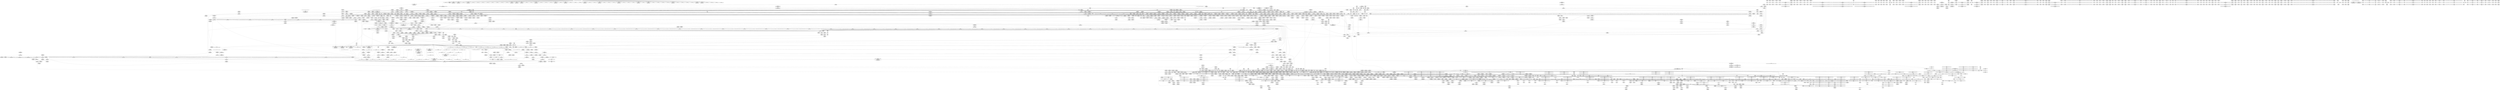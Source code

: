 digraph {
	CE0x629c590 [shape=record,shape=Mrecord,label="{CE0x629c590|tomoyo_audit_net_log:arrayidx2|security/tomoyo/network.c,368|*SummSink*}"]
	CE0x722aaf0 [shape=record,shape=Mrecord,label="{CE0x722aaf0|tomoyo_inet_entry:tmp12|security/tomoyo/network.c,473|*SummSink*}"]
	CE0x7c73b80 [shape=record,shape=Mrecord,label="{CE0x7c73b80|tomoyo_inet_entry:call21|security/tomoyo/network.c,480|*SummSource*}"]
	CE0x48313b0 [shape=record,shape=Mrecord,label="{CE0x48313b0|tomoyo_audit_net_log:protocol|Function::tomoyo_audit_net_log&Arg::protocol::|*SummSource*}"]
	CE0x4882e80 [shape=record,shape=Mrecord,label="{CE0x4882e80|tomoyo_domain:do.end}"]
	CE0x46ba640 [shape=record,shape=Mrecord,label="{CE0x46ba640|i32_2|*Constant*|*SummSource*}"]
	CE0x6568690 [shape=record,shape=Mrecord,label="{CE0x6568690|tomoyo_init_request_info:tmp}"]
	CE0x7da7c80 [shape=record,shape=Mrecord,label="{CE0x7da7c80|tomoyo_inet_entry:tmp28|security/tomoyo/network.c,485|*SummSource*}"]
	CE0x6344060 [shape=record,shape=Mrecord,label="{CE0x6344060|_call_void_mcount()_#3|*SummSource*}"]
	CE0x7d89d80 [shape=record,shape=Mrecord,label="{CE0x7d89d80|tomoyo_check_inet_address:in6_u|security/tomoyo/network.c,513}"]
	CE0x62b1c90 [shape=record,shape=Mrecord,label="{CE0x62b1c90|__llvm_gcov_indirect_counter_increment10:predecessor|Function::__llvm_gcov_indirect_counter_increment10&Arg::predecessor::|*SummSource*}"]
	CE0x57ac1b0 [shape=record,shape=Mrecord,label="{CE0x57ac1b0|tomoyo_domain:land.lhs.true|*SummSource*}"]
	CE0x7bfba50 [shape=record,shape=Mrecord,label="{CE0x7bfba50|tomoyo_inet_entry:tmp18|security/tomoyo/network.c,478|*SummSink*}"]
	CE0x46cfed0 [shape=record,shape=Mrecord,label="{CE0x46cfed0|tomoyo_print_ipv4:max_ip|Function::tomoyo_print_ipv4&Arg::max_ip::|*SummSource*}"]
	CE0x5434160 [shape=record,shape=Mrecord,label="{CE0x5434160|tomoyo_get_mode:conv5|security/tomoyo/util.c,983}"]
	CE0x7e51760 [shape=record,shape=Mrecord,label="{CE0x7e51760|tomoyo_check_inet_address:if.then16|*SummSource*}"]
	CE0x63fc440 [shape=record,shape=Mrecord,label="{CE0x63fc440|tomoyo_inet_entry:address|Function::tomoyo_inet_entry&Arg::address::|*SummSource*}"]
	CE0x6334150 [shape=record,shape=Mrecord,label="{CE0x6334150|tomoyo_check_inet_address:tmp30|security/tomoyo/network.c,527|*SummSource*}"]
	CE0x66a3c80 [shape=record,shape=Mrecord,label="{CE0x66a3c80|_call_void_mcount()_#3|*SummSink*}"]
	CE0x546bf30 [shape=record,shape=Mrecord,label="{CE0x546bf30|tomoyo_check_inet_address:tmp}"]
	CE0x6367110 [shape=record,shape=Mrecord,label="{CE0x6367110|rcu_lock_acquire18:tmp3|*SummSource*}"]
	CE0x643b360 [shape=record,shape=Mrecord,label="{CE0x643b360|i32_255|*Constant*}"]
	CE0x6454060 [shape=record,shape=Mrecord,label="{CE0x6454060|_ret_void,_!dbg_!38908|include/linux/rcupdate.h,419|*SummSource*}"]
	CE0x7daffd0 [shape=record,shape=Mrecord,label="{CE0x7daffd0|tomoyo_check_inet_address:tmp1|*SummSource*}"]
	CE0x6380500 [shape=record,shape=Mrecord,label="{CE0x6380500|tomoyo_check_inet_address:conv18|security/tomoyo/network.c,528}"]
	CE0x7233750 [shape=record,shape=Mrecord,label="{CE0x7233750|rcu_lock_release21:__here}"]
	CE0x47d9510 [shape=record,shape=Mrecord,label="{CE0x47d9510|tomoyo_check_inet_address:tmp19|security/tomoyo/network.c,518|*SummSource*}"]
	CE0x55865c0 [shape=record,shape=Mrecord,label="{CE0x55865c0|COLLAPSED:_GCMRE___llvm_gcov_ctr2253_internal_global_2_x_i64_zeroinitializer:_elem_0:default:}"]
	CE0x48b65b0 [shape=record,shape=Mrecord,label="{CE0x48b65b0|tomoyo_print_ipv4:call|security/tomoyo/network.c,92}"]
	CE0x4780350 [shape=record,shape=Mrecord,label="{CE0x4780350|tomoyo_domain:if.then}"]
	CE0x46baac0 [shape=record,shape=Mrecord,label="{CE0x46baac0|tomoyo_check_inet_address:sw.default|*SummSource*}"]
	CE0x53ae300 [shape=record,shape=Mrecord,label="{CE0x53ae300|tomoyo_read_lock16:call|security/tomoyo/common.h,1097|*SummSource*}"]
	CE0x622f5c0 [shape=record,shape=Mrecord,label="{CE0x622f5c0|tomoyo_domain:tobool|security/tomoyo/common.h,1205|*SummSource*}"]
	CE0x6771510 [shape=record,shape=Mrecord,label="{CE0x6771510|tomoyo_inet_entry:land.lhs.true|*SummSource*}"]
	CE0x63b6310 [shape=record,shape=Mrecord,label="{CE0x63b6310|_call_void_mcount()_#3|*SummSource*}"]
	CE0x6430040 [shape=record,shape=Mrecord,label="{CE0x6430040|tomoyo_check_inet_address:tmp41|security/tomoyo/network.c,532|*SummSink*}"]
	CE0x6645020 [shape=record,shape=Mrecord,label="{CE0x6645020|tomoyo_inet_entry:tmp7|security/tomoyo/network.c,473}"]
	CE0x4830e90 [shape=record,shape=Mrecord,label="{CE0x4830e90|tomoyo_audit_inet_log:param12|security/tomoyo/network.c,392|*SummSource*}"]
	CE0x62e6ed0 [shape=record,shape=Mrecord,label="{CE0x62e6ed0|tomoyo_check_inet_address:conv13|security/tomoyo/network.c,527}"]
	CE0x66a40d0 [shape=record,shape=Mrecord,label="{CE0x66a40d0|tomoyo_audit_inet_log:tmp12|security/tomoyo/network.c,386}"]
	CE0x470cdd0 [shape=record,shape=Mrecord,label="{CE0x470cdd0|128:_i8*,_1208:_%struct.file*,_:_CMRE_38,39_}"]
	CE0x7cb7a50 [shape=record,shape=Mrecord,label="{CE0x7cb7a50|tomoyo_inet_entry:inet_network25|security/tomoyo/network.c,480}"]
	CE0x5499bc0 [shape=record,shape=Mrecord,label="{CE0x5499bc0|i32_8|*Constant*}"]
	CE0x53d7ce0 [shape=record,shape=Mrecord,label="{CE0x53d7ce0|i64*_getelementptr_inbounds_(_4_x_i64_,_4_x_i64_*___llvm_gcov_ctr4137,_i64_0,_i64_0)|*Constant*|*SummSink*}"]
	CE0x53596c0 [shape=record,shape=Mrecord,label="{CE0x53596c0|tomoyo_check_inet_address:skip|*SummSink*}"]
	CE0x65e54e0 [shape=record,shape=Mrecord,label="{CE0x65e54e0|tomoyo_inet_entry:tmp6|security/tomoyo/network.c,473|*SummSource*}"]
	CE0x7dbab60 [shape=record,shape=Mrecord,label="{CE0x7dbab60|_call_void___llvm_gcov_indirect_counter_increment10(i32*___llvm_gcov_global_state_pred50,_i64**_getelementptr_inbounds_(_3_x_i64*_,_3_x_i64*_*___llvm_gcda_edge_table49,_i64_0,_i64_1)),_!dbg_!38911|security/tomoyo/network.c,509}"]
	CE0x48671f0 [shape=record,shape=Mrecord,label="{CE0x48671f0|tomoyo_print_ipv6:tmp4|security/tomoyo/network.c,111|*SummSource*}"]
	CE0x53f02a0 [shape=record,shape=Mrecord,label="{CE0x53f02a0|__fswab16:and|include/uapi/linux/swab.h,53}"]
	CE0x7d295e0 [shape=record,shape=Mrecord,label="{CE0x7d295e0|tomoyo_audit_inet_log:tmp4|security/tomoyo/network.c,384}"]
	CE0x63fc1d0 [shape=record,shape=Mrecord,label="{CE0x63fc1d0|tomoyo_inet_entry:entry|*SummSink*}"]
	CE0x682c760 [shape=record,shape=Mrecord,label="{CE0x682c760|tomoyo_audit_inet_log:tmp5|security/tomoyo/network.c,384}"]
	CE0x7efcaa0 [shape=record,shape=Mrecord,label="{CE0x7efcaa0|VOIDTB_TE:_CE_6384,6388_|*MultipleSource*|security/tomoyo/util.c,1010|Function::tomoyo_get_mode&Arg::ns::}"]
	CE0x47f7550 [shape=record,shape=Mrecord,label="{CE0x47f7550|VOIDTB_TE_array:_GCR_.str10_private_unnamed_addr_constant_4_x_i8_c_%u_00_,_align_1:_elem_0:default:}"]
	CE0x4841300 [shape=record,shape=Mrecord,label="{CE0x4841300|i64*_getelementptr_inbounds_(_12_x_i64_,_12_x_i64_*___llvm_gcov_ctr31133,_i64_0,_i64_6)|*Constant*}"]
	CE0x7dac080 [shape=record,shape=Mrecord,label="{CE0x7dac080|i64_5|*Constant*|*SummSource*}"]
	CE0x7d0fd70 [shape=record,shape=Mrecord,label="{CE0x7d0fd70|tomoyo_get_mode:and|security/tomoyo/util.c,987|*SummSource*}"]
	CE0x6683750 [shape=record,shape=Mrecord,label="{CE0x6683750|tomoyo_get_mode:idxprom6|security/tomoyo/util.c,983}"]
	CE0x7da7700 [shape=record,shape=Mrecord,label="{CE0x7da7700|tomoyo_inet_entry:tmp27|security/tomoyo/network.c,485|*SummSource*}"]
	CE0x7bfb8f0 [shape=record,shape=Mrecord,label="{CE0x7bfb8f0|tomoyo_inet_entry:tmp16|*LoadInst*|security/tomoyo/network.c,476}"]
	CE0x5504c80 [shape=record,shape=Mrecord,label="{CE0x5504c80|rcu_lock_acquire18:tmp4|include/linux/rcupdate.h,418}"]
	CE0x54f4dd0 [shape=record,shape=Mrecord,label="{CE0x54f4dd0|tomoyo_print_ipv4:bb|*SummSource*}"]
	CE0x54e4c90 [shape=record,shape=Mrecord,label="{CE0x54e4c90|i64_5|*Constant*}"]
	CE0x64fd3f0 [shape=record,shape=Mrecord,label="{CE0x64fd3f0|tomoyo_domain:if.end|*SummSource*}"]
	CE0x7dbe420 [shape=record,shape=Mrecord,label="{CE0x7dbe420|tomoyo_audit_inet_log:inet_network3|security/tomoyo/network.c,384|*SummSource*}"]
	CE0x6639740 [shape=record,shape=Mrecord,label="{CE0x6639740|tomoyo_inet_entry:tmp1|*SummSource*}"]
	CE0x62ab040 [shape=record,shape=Mrecord,label="{CE0x62ab040|i64*_getelementptr_inbounds_(_12_x_i64_,_12_x_i64_*___llvm_gcov_ctr31133,_i64_0,_i64_3)|*Constant*}"]
	CE0x65146f0 [shape=record,shape=Mrecord,label="{CE0x65146f0|tomoyo_init_request_info:domain.addr.0}"]
	CE0x4841450 [shape=record,shape=Mrecord,label="{CE0x4841450|tomoyo_get_mode:tmp14|security/tomoyo/util.c,983|*SummSource*}"]
	CE0x66836e0 [shape=record,shape=Mrecord,label="{CE0x66836e0|tomoyo_get_mode:tmp17|security/tomoyo/util.c,983}"]
	CE0x7bf8770 [shape=record,shape=Mrecord,label="{CE0x7bf8770|i32_3|*Constant*}"]
	CE0x5499580 [shape=record,shape=Mrecord,label="{CE0x5499580|i32_255|*Constant*|*SummSource*}"]
	CE0x6608ac0 [shape=record,shape=Mrecord,label="{CE0x6608ac0|_call_void_mcount()_#3|*SummSink*}"]
	CE0x65446a0 [shape=record,shape=Mrecord,label="{CE0x65446a0|tomoyo_inet_entry:do.cond}"]
	CE0x6788590 [shape=record,shape=Mrecord,label="{CE0x6788590|tomoyo_inet_entry:param_type|security/tomoyo/network.c,475|*SummSink*}"]
	CE0x5510d50 [shape=record,shape=Mrecord,label="{CE0x5510d50|i32_3|*Constant*|*SummSink*}"]
	CE0x67f4ce0 [shape=record,shape=Mrecord,label="{CE0x67f4ce0|i8*_undef|*Constant*}"]
	CE0x47289d0 [shape=record,shape=Mrecord,label="{CE0x47289d0|rcu_lock_acquire18:entry}"]
	CE0x7c75710 [shape=record,shape=Mrecord,label="{CE0x7c75710|tomoyo_inet_entry:tmp20|security/tomoyo/network.c,480}"]
	CE0x53e09f0 [shape=record,shape=Mrecord,label="{CE0x53e09f0|0:_i8,_array:_GCR_tomoyo_inet2mac_internal_constant_6_x_4_x_i8_4_x_i8_zeroinitializer,_4_x_i8_c_17_18_19_00_,_4_x_i8_c_1A_00_00_1B_,_4_x_i8_c_1C_00_00_1D_,_4_x_i8_zeroinitializer,_4_x_i8_zeroinitializer_,_align_16:_elem_0::|security/tomoyo/network.c,471}"]
	CE0x65c0b30 [shape=record,shape=Mrecord,label="{CE0x65c0b30|tomoyo_inet_entry:tmp15|security/tomoyo/network.c,475}"]
	CE0x4a28080 [shape=record,shape=Mrecord,label="{CE0x4a28080|tomoyo_init_request_info:call4|security/tomoyo/util.c,1010|*SummSource*}"]
	CE0x53e3300 [shape=record,shape=Mrecord,label="{CE0x53e3300|tomoyo_init_request_info:tmp2|security/tomoyo/util.c,1003|*SummSource*}"]
	CE0x5477d30 [shape=record,shape=Mrecord,label="{CE0x5477d30|tomoyo_inet_entry:conv|security/tomoyo/network.c,473}"]
	CE0x541f8d0 [shape=record,shape=Mrecord,label="{CE0x541f8d0|tomoyo_domain:tmp20|security/tomoyo/common.h,1205|*SummSource*}"]
	CE0x55ee500 [shape=record,shape=Mrecord,label="{CE0x55ee500|i64*_getelementptr_inbounds_(_2_x_i64_,_2_x_i64_*___llvm_gcov_ctr5130,_i64_0,_i64_1)|*Constant*}"]
	CE0x7d102f0 [shape=record,shape=Mrecord,label="{CE0x7d102f0|tomoyo_get_mode:retval.0|*SummSource*}"]
	CE0x643b100 [shape=record,shape=Mrecord,label="{CE0x643b100|tomoyo_check_inet_address:protocol|security/tomoyo/network.c,527}"]
	CE0x7ea58f0 [shape=record,shape=Mrecord,label="{CE0x7ea58f0|tomoyo_audit_inet_log:tmp13|security/tomoyo/network.c,388}"]
	CE0x54dd880 [shape=record,shape=Mrecord,label="{CE0x54dd880|tomoyo_check_inet_address:arraydecay|security/tomoyo/network.c,513|*SummSink*}"]
	CE0x7f3a2c0 [shape=record,shape=Mrecord,label="{CE0x7f3a2c0|tomoyo_print_ipv4:buffer|Function::tomoyo_print_ipv4&Arg::buffer::}"]
	CE0x475dcd0 [shape=record,shape=Mrecord,label="{CE0x475dcd0|tomoyo_get_mode:tmp5|security/tomoyo/util.c,978}"]
	CE0x7efcdc0 [shape=record,shape=Mrecord,label="{CE0x7efcdc0|tomoyo_print_ipv4:tmp3}"]
	CE0x46ac0e0 [shape=record,shape=Mrecord,label="{CE0x46ac0e0|tomoyo_audit_net_log:entry|*SummSink*}"]
	CE0x5412140 [shape=record,shape=Mrecord,label="{CE0x5412140|tomoyo_check_inet_address:port12|security/tomoyo/network.c,522|*SummSink*}"]
	CE0x66fa1c0 [shape=record,shape=Mrecord,label="{CE0x66fa1c0|get_current:tmp4|./arch/x86/include/asm/current.h,14}"]
	CE0x4831340 [shape=record,shape=Mrecord,label="{CE0x4831340|tomoyo_audit_net_log:protocol|Function::tomoyo_audit_net_log&Arg::protocol::}"]
	CE0x49e2db0 [shape=record,shape=Mrecord,label="{CE0x49e2db0|_ret_i32_%call,_!dbg_!38910|security/tomoyo/network.c,366|*SummSink*}"]
	CE0x55af0c0 [shape=record,shape=Mrecord,label="{CE0x55af0c0|i64_5|*Constant*}"]
	CE0x48678b0 [shape=record,shape=Mrecord,label="{CE0x48678b0|tomoyo_domain:tmp23|security/tomoyo/common.h,1205|*SummSource*}"]
	CE0x65c0850 [shape=record,shape=Mrecord,label="{CE0x65c0850|GLOBAL:__llvm_gcov_ctr32134|Global_var:__llvm_gcov_ctr32134|*SummSource*}"]
	CE0x5387ab0 [shape=record,shape=Mrecord,label="{CE0x5387ab0|i64_4|*Constant*}"]
	CE0x66054e0 [shape=record,shape=Mrecord,label="{CE0x66054e0|tomoyo_inet_entry:r|security/tomoyo/network.c, 469|*SummSource*}"]
	CE0x6685510 [shape=record,shape=Mrecord,label="{CE0x6685510|srcu_read_lock17:dep_map|include/linux/srcu.h,222|*SummSink*}"]
	CE0x54d18c0 [shape=record,shape=Mrecord,label="{CE0x54d18c0|__fswab16:tmp3|*SummSink*}"]
	CE0x49106b0 [shape=record,shape=Mrecord,label="{CE0x49106b0|tomoyo_audit_inet_log:tmp18|security/tomoyo/network.c,392|*SummSource*}"]
	CE0x6694980 [shape=record,shape=Mrecord,label="{CE0x6694980|tomoyo_get_mode:mode.0|*SummSource*}"]
	CE0x5499750 [shape=record,shape=Mrecord,label="{CE0x5499750|__fswab16:and|include/uapi/linux/swab.h,53|*SummSink*}"]
	CE0x4925b30 [shape=record,shape=Mrecord,label="{CE0x4925b30|tomoyo_get_mode:config|security/tomoyo/util.c,981|*SummSink*}"]
	CE0x475de00 [shape=record,shape=Mrecord,label="{CE0x475de00|tomoyo_domain:land.lhs.true2}"]
	CE0x7e5bf90 [shape=record,shape=Mrecord,label="{CE0x7e5bf90|i64*_getelementptr_inbounds_(_2_x_i64_,_2_x_i64_*___llvm_gcov_ctr3939,_i64_0,_i64_0)|*Constant*}"]
	CE0x7d21210 [shape=record,shape=Mrecord,label="{CE0x7d21210|tomoyo_get_mode:tmp28|security/tomoyo/util.c,988|*SummSink*}"]
	CE0x67a8790 [shape=record,shape=Mrecord,label="{CE0x67a8790|tomoyo_inet_entry:do.body|*SummSink*}"]
	CE0x47fd7e0 [shape=record,shape=Mrecord,label="{CE0x47fd7e0|_ret_void,_!dbg_!38912|security/tomoyo/network.c,112}"]
	CE0x681b170 [shape=record,shape=Mrecord,label="{CE0x681b170|tomoyo_audit_inet_log:tmp9|security/tomoyo/network.c,385|*SummSource*}"]
	CE0x7beea00 [shape=record,shape=Mrecord,label="{CE0x7beea00|i8_5|*Constant*|*SummSource*}"]
	CE0x62e3430 [shape=record,shape=Mrecord,label="{CE0x62e3430|tomoyo_read_lock16:bb|*SummSource*}"]
	CE0x65c2570 [shape=record,shape=Mrecord,label="{CE0x65c2570|tomoyo_init_request_info:tmp8|security/tomoyo/util.c,1005|*SummSink*}"]
	CE0x54690f0 [shape=record,shape=Mrecord,label="{CE0x54690f0|srcu_read_unlock20:dep_map|include/linux/srcu.h,236|*SummSink*}"]
	CE0x47fd420 [shape=record,shape=Mrecord,label="{CE0x47fd420|tomoyo_print_ipv6:max_ip|Function::tomoyo_print_ipv6&Arg::max_ip::}"]
	CE0x6256580 [shape=record,shape=Mrecord,label="{CE0x6256580|tomoyo_get_mode:tmp7|security/tomoyo/util.c,979}"]
	CE0x5387c30 [shape=record,shape=Mrecord,label="{CE0x5387c30|i64_3|*Constant*|*SummSource*}"]
	CE0x4909db0 [shape=record,shape=Mrecord,label="{CE0x4909db0|tomoyo_get_mode:tmp12|security/tomoyo/util.c,982|*SummSink*}"]
	CE0x4a27b80 [shape=record,shape=Mrecord,label="{CE0x4a27b80|tomoyo_init_request_info:tmp12|security/tomoyo/util.c,1010}"]
	CE0x7f2c320 [shape=record,shape=Mrecord,label="{CE0x7f2c320|i64*_getelementptr_inbounds_(_2_x_i64_,_2_x_i64_*___llvm_gcov_ctr2253,_i64_0,_i64_0)|*Constant*|*SummSink*}"]
	CE0x47fdc50 [shape=record,shape=Mrecord,label="{CE0x47fdc50|tomoyo_init_request_info:tmp9|security/tomoyo/util.c,1006|*SummSink*}"]
	CE0x48899b0 [shape=record,shape=Mrecord,label="{CE0x48899b0|i64_128|*Constant*|*SummSink*}"]
	CE0x65d4e70 [shape=record,shape=Mrecord,label="{CE0x65d4e70|tomoyo_audit_net_log:tmp5|security/tomoyo/network.c,368|*SummSink*}"]
	CE0x45f1b40 [shape=record,shape=Mrecord,label="{CE0x45f1b40|tomoyo_read_lock16:entry|*SummSource*}"]
	CE0x664b100 [shape=record,shape=Mrecord,label="{CE0x664b100|tomoyo_domain:tmp16|security/tomoyo/common.h,1205}"]
	CE0x56dfd70 [shape=record,shape=Mrecord,label="{CE0x56dfd70|i64**_getelementptr_inbounds_(_3_x_i64*_,_3_x_i64*_*___llvm_gcda_edge_table49,_i64_0,_i64_2)|*Constant*}"]
	CE0x6189e70 [shape=record,shape=Mrecord,label="{CE0x6189e70|get_current:tmp4|./arch/x86/include/asm/current.h,14|*SummSource*}"]
	CE0x55a0bf0 [shape=record,shape=Mrecord,label="{CE0x55a0bf0|i8_0|*Constant*|*SummSink*}"]
	CE0x643ff80 [shape=record,shape=Mrecord,label="{CE0x643ff80|__fswab16:tmp2}"]
	CE0x7cb7d70 [shape=record,shape=Mrecord,label="{CE0x7cb7d70|tomoyo_inet_entry:conv22|security/tomoyo/network.c,480|*SummSink*}"]
	CE0x638eb10 [shape=record,shape=Mrecord,label="{CE0x638eb10|tomoyo_check_inet_address:conv18|security/tomoyo/network.c,528|*SummSink*}"]
	CE0x632c980 [shape=record,shape=Mrecord,label="{CE0x632c980|tomoyo_check_inet_address:cmp14|security/tomoyo/network.c,527|*SummSource*}"]
	CE0x656c300 [shape=record,shape=Mrecord,label="{CE0x656c300|tomoyo_inet_entry:bb}"]
	CE0x4891d30 [shape=record,shape=Mrecord,label="{CE0x4891d30|srcu_read_lock17:tmp3|*SummSource*}"]
	CE0x55a9b20 [shape=record,shape=Mrecord,label="{CE0x55a9b20|tomoyo_init_request_info:tmp11|security/tomoyo/util.c,1007|*SummSink*}"]
	CE0x48399e0 [shape=record,shape=Mrecord,label="{CE0x48399e0|128:_i8*,_1208:_%struct.file*,_:_CMRE_152,160_|*MultipleSource*|security/tomoyo/common.h,1205|security/tomoyo/common.h,1205}"]
	CE0x7da7970 [shape=record,shape=Mrecord,label="{CE0x7da7970|tomoyo_inet_entry:tmp28|security/tomoyo/network.c,485}"]
	CE0x6694460 [shape=record,shape=Mrecord,label="{CE0x6694460|tomoyo_get_mode:arrayidx8|security/tomoyo/util.c,983|*SummSink*}"]
	CE0x63ed980 [shape=record,shape=Mrecord,label="{CE0x63ed980|tomoyo_check_inet_address:tmp37|security/tomoyo/network.c,529|*SummSink*}"]
	CE0x53706d0 [shape=record,shape=Mrecord,label="{CE0x53706d0|tomoyo_check_inet_address:sw.bb|*SummSink*}"]
	CE0x66f1c70 [shape=record,shape=Mrecord,label="{CE0x66f1c70|tomoyo_get_mode:tmp20|security/tomoyo/util.c,985}"]
	CE0x655e2e0 [shape=record,shape=Mrecord,label="{CE0x655e2e0|tomoyo_audit_inet_log:tmp11|security/tomoyo/network.c,385|*SummSource*}"]
	CE0x7efd1f0 [shape=record,shape=Mrecord,label="{CE0x7efd1f0|tomoyo_get_mode:return|*SummSink*}"]
	CE0x7ef1e60 [shape=record,shape=Mrecord,label="{CE0x7ef1e60|tomoyo_audit_inet_log:arraydecay4|security/tomoyo/network.c,388}"]
	CE0x4976910 [shape=record,shape=Mrecord,label="{CE0x4976910|tomoyo_print_ipv6:conv|security/tomoyo/network.c,110}"]
	CE0x55a0eb0 [shape=record,shape=Mrecord,label="{CE0x55a0eb0|tomoyo_check_inet_address:tmp23|security/tomoyo/network.c,521}"]
	CE0x541f600 [shape=record,shape=Mrecord,label="{CE0x541f600|i64*_getelementptr_inbounds_(_11_x_i64_,_11_x_i64_*___llvm_gcov_ctr54147,_i64_0,_i64_10)|*Constant*|*SummSource*}"]
	CE0x55c0120 [shape=record,shape=Mrecord,label="{CE0x55c0120|tomoyo_check_inet_address:tmp12|security/tomoyo/network.c,512|*SummSink*}"]
	CE0x46abd00 [shape=record,shape=Mrecord,label="{CE0x46abd00|GLOBAL:tomoyo_audit_net_log|*Constant*|*SummSource*}"]
	CE0x66729e0 [shape=record,shape=Mrecord,label="{CE0x66729e0|tomoyo_check_inet_address:port3|security/tomoyo/network.c,514}"]
	CE0x4925d20 [shape=record,shape=Mrecord,label="{CE0x4925d20|tomoyo_get_mode:arrayidx|security/tomoyo/util.c,981|*SummSink*}"]
	CE0x4738f00 [shape=record,shape=Mrecord,label="{CE0x4738f00|128:_i8*,_1208:_%struct.file*,_:_CMRE_72,80_|*MultipleSource*|security/tomoyo/common.h,1205|security/tomoyo/common.h,1205}"]
	CE0x4862010 [shape=record,shape=Mrecord,label="{CE0x4862010|tomoyo_audit_net_log:operation|Function::tomoyo_audit_net_log&Arg::operation::|*SummSource*}"]
	CE0x477bb80 [shape=record,shape=Mrecord,label="{CE0x477bb80|tomoyo_domain:tmp22|security/tomoyo/common.h,1205}"]
	CE0x4976a40 [shape=record,shape=Mrecord,label="{CE0x4976a40|tomoyo_domain:tmp4|security/tomoyo/common.h,1205|*SummSource*}"]
	CE0x56f46c0 [shape=record,shape=Mrecord,label="{CE0x56f46c0|tomoyo_domain:if.then|*SummSource*}"]
	CE0x5693710 [shape=record,shape=Mrecord,label="{CE0x5693710|tomoyo_init_request_info:profile3|security/tomoyo/util.c,1008|*SummSource*}"]
	CE0x6683b20 [shape=record,shape=Mrecord,label="{CE0x6683b20|tomoyo_get_mode:config7|security/tomoyo/util.c,983|*SummSource*}"]
	CE0x6805cf0 [shape=record,shape=Mrecord,label="{CE0x6805cf0|GLOBAL:tomoyo_proto_keyword|Global_var:tomoyo_proto_keyword}"]
	CE0x5606b50 [shape=record,shape=Mrecord,label="{CE0x5606b50|__llvm_gcov_indirect_counter_increment10:tmp3}"]
	CE0x6604fe0 [shape=record,shape=Mrecord,label="{CE0x6604fe0|tomoyo_init_request_info:tmp1}"]
	CE0x5469580 [shape=record,shape=Mrecord,label="{CE0x5469580|_call_void_rcu_lock_release21(%struct.lockdep_map*_%dep_map)_#9,_!dbg_!38905|include/linux/srcu.h,236|*SummSink*}"]
	CE0x658f200 [shape=record,shape=Mrecord,label="{CE0x658f200|24:_i32*,_32:_i16,_34:_i8,_35:_i8,_36:_i8,_72:_i8,_:_SCMRE_46,47_}"]
	CE0x7cb7630 [shape=record,shape=Mrecord,label="{CE0x7cb7630|__fswab16:entry}"]
	CE0x7f2bd50 [shape=record,shape=Mrecord,label="{CE0x7f2bd50|i64*_getelementptr_inbounds_(_11_x_i64_,_11_x_i64_*___llvm_gcov_ctr54147,_i64_0,_i64_1)|*Constant*}"]
	CE0x7ca6750 [shape=record,shape=Mrecord,label="{CE0x7ca6750|tomoyo_inet_entry:inet20|security/tomoyo/network.c,480|*SummSource*}"]
	CE0x7dad860 [shape=record,shape=Mrecord,label="{CE0x7dad860|_call_void_tomoyo_read_unlock19(i32_%call)_#9,_!dbg_!38960|security/tomoyo/network.c,486|*SummSource*}"]
	CE0x53e0e50 [shape=record,shape=Mrecord,label="{CE0x53e0e50|srcu_read_lock17:entry|*SummSource*}"]
	CE0x54123c0 [shape=record,shape=Mrecord,label="{CE0x54123c0|_ret_void|*SummSource*}"]
	CE0x64e05c0 [shape=record,shape=Mrecord,label="{CE0x64e05c0|%struct.lockdep_map*_null|*Constant*|*SummSink*}"]
	CE0x7d89fb0 [shape=record,shape=Mrecord,label="{CE0x7d89fb0|tomoyo_check_inet_address:in6_u|security/tomoyo/network.c,513|*SummSink*}"]
	CE0x65d71d0 [shape=record,shape=Mrecord,label="{CE0x65d71d0|tomoyo_init_request_info:bb|*SummSink*}"]
	CE0x4865770 [shape=record,shape=Mrecord,label="{CE0x4865770|tomoyo_audit_inet_log:tmp19|security/tomoyo/network.c,393|*SummSource*}"]
	CE0x55af600 [shape=record,shape=Mrecord,label="{CE0x55af600|tomoyo_check_inet_address:tmp11|security/tomoyo/network.c,513|*SummSource*}"]
	CE0x56f4170 [shape=record,shape=Mrecord,label="{CE0x56f4170|_call_void_mcount()_#3}"]
	CE0x49bc010 [shape=record,shape=Mrecord,label="{CE0x49bc010|tomoyo_domain:call|security/tomoyo/common.h,1205}"]
	CE0x6713b10 [shape=record,shape=Mrecord,label="{CE0x6713b10|i64*_getelementptr_inbounds_(_2_x_i64_,_2_x_i64_*___llvm_gcov_ctr2253,_i64_0,_i64_1)|*Constant*}"]
	CE0x7bec320 [shape=record,shape=Mrecord,label="{CE0x7bec320|24:_i32*,_32:_i16,_34:_i8,_35:_i8,_36:_i8,_72:_i8,_:_SCMRE_72,73_|*MultipleSource*|security/tomoyo/network.c, 469|security/tomoyo/network.c,469|Function::tomoyo_init_request_info&Arg::r::|security/tomoyo/network.c,475}"]
	CE0x56f4520 [shape=record,shape=Mrecord,label="{CE0x56f4520|tomoyo_get_mode:tmp6|security/tomoyo/util.c,978}"]
	CE0x47800c0 [shape=record,shape=Mrecord,label="{CE0x47800c0|i64*_getelementptr_inbounds_(_12_x_i64_,_12_x_i64_*___llvm_gcov_ctr31133,_i64_0,_i64_3)|*Constant*|*SummSource*}"]
	CE0x63f6be0 [shape=record,shape=Mrecord,label="{CE0x63f6be0|i64*_getelementptr_inbounds_(_19_x_i64_,_19_x_i64_*___llvm_gcov_ctr4846,_i64_0,_i64_16)|*Constant*|*SummSource*}"]
	CE0x5529040 [shape=record,shape=Mrecord,label="{CE0x5529040|GLOBAL:tomoyo_index2category|Global_var:tomoyo_index2category}"]
	CE0x7c758a0 [shape=record,shape=Mrecord,label="{CE0x7c758a0|tomoyo_inet_entry:tmp20|security/tomoyo/network.c,480|*SummSource*}"]
	CE0x487b650 [shape=record,shape=Mrecord,label="{CE0x487b650|tomoyo_audit_inet_log:conv7|security/tomoyo/network.c,390}"]
	CE0x659f450 [shape=record,shape=Mrecord,label="{CE0x659f450|0:_i8,_array:_GCRE_tomoyo_index2category_constant_39_x_i8_c_00_00_00_00_00_00_00_00_00_00_00_00_00_00_00_00_00_00_00_00_00_00_00_01_01_01_01_01_01_01_01_01_01_01_01_01_01_01_02_,_align_16:_elem_27::|security/tomoyo/util.c,983}"]
	CE0x4862970 [shape=record,shape=Mrecord,label="{CE0x4862970|tomoyo_audit_inet_log:inet_network15|security/tomoyo/network.c,393}"]
	CE0x49b9d80 [shape=record,shape=Mrecord,label="{CE0x49b9d80|tomoyo_domain:land.lhs.true2|*SummSource*}"]
	CE0x53ece40 [shape=record,shape=Mrecord,label="{CE0x53ece40|tomoyo_inet_entry:idxprom|security/tomoyo/network.c,471|*SummSource*}"]
	CE0x64ea460 [shape=record,shape=Mrecord,label="{CE0x64ea460|srcu_read_lock17:sp|Function::srcu_read_lock17&Arg::sp::|*SummSink*}"]
	CE0x633d6a0 [shape=record,shape=Mrecord,label="{CE0x633d6a0|GLOBAL:current_task|Global_var:current_task|*SummSource*}"]
	CE0x546b350 [shape=record,shape=Mrecord,label="{CE0x546b350|i32_65280|*Constant*|*SummSource*}"]
	CE0x53d71b0 [shape=record,shape=Mrecord,label="{CE0x53d71b0|rcu_lock_release21:tmp5|include/linux/rcupdate.h,423|*SummSink*}"]
	CE0x7d11600 [shape=record,shape=Mrecord,label="{CE0x7d11600|GLOBAL:tomoyo_audit_inet_log|*Constant*|*SummSource*}"]
	CE0x67d19f0 [shape=record,shape=Mrecord,label="{CE0x67d19f0|24:_i32*,_32:_i16,_34:_i8,_35:_i8,_36:_i8,_72:_i8,_:_SCMRE_26,27_}"]
	CE0x655c900 [shape=record,shape=Mrecord,label="{CE0x655c900|24:_i32*,_32:_i16,_34:_i8,_35:_i8,_36:_i8,_72:_i8,_:_SCMRE_42,43_}"]
	CE0x655ecc0 [shape=record,shape=Mrecord,label="{CE0x655ecc0|tomoyo_inet_entry:do.cond|*SummSource*}"]
	CE0x54e5070 [shape=record,shape=Mrecord,label="{CE0x54e5070|COLLAPSED:_GCMRE___llvm_gcov_ctr4632_internal_global_2_x_i64_zeroinitializer:_elem_0:default:}"]
	CE0x632cd30 [shape=record,shape=Mrecord,label="{CE0x632cd30|i64_14|*Constant*}"]
	CE0x54f4ee0 [shape=record,shape=Mrecord,label="{CE0x54f4ee0|tomoyo_print_ipv4:bb|*SummSink*}"]
	CE0x638e420 [shape=record,shape=Mrecord,label="{CE0x638e420|tomoyo_check_inet_address:conv17|security/tomoyo/network.c,528}"]
	CE0x540e3d0 [shape=record,shape=Mrecord,label="{CE0x540e3d0|i8*_getelementptr_inbounds_(_45_x_i8_,_45_x_i8_*_.str13,_i32_0,_i32_0)|*Constant*|*SummSource*}"]
	CE0x664b090 [shape=record,shape=Mrecord,label="{CE0x664b090|tomoyo_domain:tmp15|security/tomoyo/common.h,1205|*SummSink*}"]
	CE0x7d9eca0 [shape=record,shape=Mrecord,label="{CE0x7d9eca0|i64*_getelementptr_inbounds_(_11_x_i64_,_11_x_i64_*___llvm_gcov_ctr5229,_i64_0,_i64_10)|*Constant*}"]
	CE0x5454e00 [shape=record,shape=Mrecord,label="{CE0x5454e00|0:_i8,_array:_GCR_tomoyo_inet2mac_internal_constant_6_x_4_x_i8_4_x_i8_zeroinitializer,_4_x_i8_c_17_18_19_00_,_4_x_i8_c_1A_00_00_1B_,_4_x_i8_c_1C_00_00_1D_,_4_x_i8_zeroinitializer,_4_x_i8_zeroinitializer_,_align_16:_elem_2::|security/tomoyo/network.c,471}"]
	CE0x5456a30 [shape=record,shape=Mrecord,label="{CE0x5456a30|i64_3|*Constant*|*SummSink*}"]
	CE0x6343c00 [shape=record,shape=Mrecord,label="{CE0x6343c00|tomoyo_get_mode:conv|security/tomoyo/util.c,982|*SummSource*}"]
	CE0x7c527e0 [shape=record,shape=Mrecord,label="{CE0x7c527e0|i32_4|*Constant*}"]
	CE0x7ce66e0 [shape=record,shape=Mrecord,label="{CE0x7ce66e0|tomoyo_get_mode:tmp25|security/tomoyo/util.c,987}"]
	CE0x5585da0 [shape=record,shape=Mrecord,label="{CE0x5585da0|srcu_read_unlock20:tmp1|*SummSource*}"]
	CE0x5613ef0 [shape=record,shape=Mrecord,label="{CE0x5613ef0|tomoyo_check_inet_address:tmp6|security/tomoyo/network.c,509}"]
	CE0x5456d40 [shape=record,shape=Mrecord,label="{CE0x5456d40|GLOBAL:__llvm_gcov_global_state_pred50|Global_var:__llvm_gcov_global_state_pred50|*SummSink*}"]
	CE0x6616450 [shape=record,shape=Mrecord,label="{CE0x6616450|GLOBAL:__llvm_gcov_ctr5229|Global_var:__llvm_gcov_ctr5229|*SummSink*}"]
	CE0x64bc5b0 [shape=record,shape=Mrecord,label="{CE0x64bc5b0|i64*_getelementptr_inbounds_(_2_x_i64_,_2_x_i64_*___llvm_gcov_ctr5130,_i64_0,_i64_1)|*Constant*}"]
	CE0x4728f10 [shape=record,shape=Mrecord,label="{CE0x4728f10|tomoyo_domain:do.body|*SummSource*}"]
	CE0x7ce6510 [shape=record,shape=Mrecord,label="{CE0x7ce6510|tomoyo_get_mode:mode.1|*SummSource*}"]
	CE0x4882ae0 [shape=record,shape=Mrecord,label="{CE0x4882ae0|tomoyo_print_ipv6:tmp2}"]
	CE0x6223c20 [shape=record,shape=Mrecord,label="{CE0x6223c20|tomoyo_check_inet_address:tmp16|security/tomoyo/network.c,517|*SummSource*}"]
	CE0x635a760 [shape=record,shape=Mrecord,label="{CE0x635a760|tomoyo_check_inet_address:inet|security/tomoyo/network.c,505|*SummSink*}"]
	CE0x664ad40 [shape=record,shape=Mrecord,label="{CE0x664ad40|tomoyo_get_mode:tmp2|security/tomoyo/util.c,978}"]
	CE0x6655e20 [shape=record,shape=Mrecord,label="{CE0x6655e20|0:_i8,_array:_GCRE_tomoyo_index2category_constant_39_x_i8_c_00_00_00_00_00_00_00_00_00_00_00_00_00_00_00_00_00_00_00_00_00_00_00_01_01_01_01_01_01_01_01_01_01_01_01_01_01_01_02_,_align_16:_elem_32::|security/tomoyo/util.c,983}"]
	CE0x62ec680 [shape=record,shape=Mrecord,label="{CE0x62ec680|tomoyo_audit_net_log:tmp|*SummSource*}"]
	CE0x5399630 [shape=record,shape=Mrecord,label="{CE0x5399630|tomoyo_check_inet_address:bb|*SummSource*}"]
	CE0x568b820 [shape=record,shape=Mrecord,label="{CE0x568b820|tomoyo_check_inet_address:tmp35|security/tomoyo/network.c,528|*SummSource*}"]
	CE0x65c0a30 [shape=record,shape=Mrecord,label="{CE0x65c0a30|i32_5|*Constant*}"]
	CE0x53ae670 [shape=record,shape=Mrecord,label="{CE0x53ae670|tomoyo_check_inet_address:bb|*SummSink*}"]
	CE0x6514610 [shape=record,shape=Mrecord,label="{CE0x6514610|tomoyo_inet_entry:arrayidx2|security/tomoyo/network.c,471}"]
	CE0x63fc940 [shape=record,shape=Mrecord,label="{CE0x63fc940|tomoyo_check_inet_address:tmp38|security/tomoyo/network.c,531|*SummSource*}"]
	CE0x7f24da0 [shape=record,shape=Mrecord,label="{CE0x7f24da0|0:_i8*,_array:_GCRE_tomoyo_proto_keyword_constant_6_x_i8*_i8*_getelementptr_inbounds_(_2_x_i8_,_2_x_i8_*_.str22,_i32_0,_i32_0),_i8*_getelementptr_inbounds_(_7_x_i8_,_7_x_i8_*_.str123,_i32_0,_i32_0),_i8*_getelementptr_inbounds_(_6_x_i8_,_6_x_i8_*_.str224,_i32_0,_i32_0),_i8*_getelementptr_inbounds_(_4_x_i8_,_4_x_i8_*_.str325,_i32_0,_i32_0),_i8*_getelementptr_inbounds_(_2_x_i8_,_2_x_i8_*_.str22,_i32_0,_i32_0),_i8*_getelementptr_inbounds_(_10_x_i8_,_10_x_i8_*_.str426,_i32_0,_i32_0)_,_align_16:_elem_1::|security/tomoyo/network.c,367}"]
	CE0x666c2c0 [shape=record,shape=Mrecord,label="{CE0x666c2c0|GLOBAL:rcu_lock_release21|*Constant*}"]
	CE0x7bfc0a0 [shape=record,shape=Mrecord,label="{CE0x7bfc0a0|tomoyo_inet_entry:protocol6|security/tomoyo/network.c,476|*SummSource*}"]
	CE0x487b860 [shape=record,shape=Mrecord,label="{CE0x487b860|tomoyo_audit_inet_log:conv7|security/tomoyo/network.c,390|*SummSource*}"]
	CE0x6529750 [shape=record,shape=Mrecord,label="{CE0x6529750|i64*_getelementptr_inbounds_(_2_x_i64_,_2_x_i64_*___llvm_gcov_ctr4038,_i64_0,_i64_1)|*Constant*|*SummSource*}"]
	CE0x54ab1d0 [shape=record,shape=Mrecord,label="{CE0x54ab1d0|_call_void_lockdep_rcu_suspicious(i8*_getelementptr_inbounds_(_25_x_i8_,_25_x_i8_*_.str12,_i32_0,_i32_0),_i32_1205,_i8*_getelementptr_inbounds_(_45_x_i8_,_45_x_i8_*_.str13,_i32_0,_i32_0))_#9,_!dbg_!38917|security/tomoyo/common.h,1205|*SummSink*}"]
	CE0x6627cc0 [shape=record,shape=Mrecord,label="{CE0x6627cc0|tomoyo_audit_inet_log:if.end}"]
	CE0x7c27d30 [shape=record,shape=Mrecord,label="{CE0x7c27d30|tomoyo_inet_entry:operation10|security/tomoyo/network.c,477}"]
	CE0x4753aa0 [shape=record,shape=Mrecord,label="{CE0x4753aa0|srcu_read_lock17:tmp1}"]
	CE0x659fc60 [shape=record,shape=Mrecord,label="{CE0x659fc60|0:_i8,_array:_GCRE_tomoyo_index2category_constant_39_x_i8_c_00_00_00_00_00_00_00_00_00_00_00_00_00_00_00_00_00_00_00_00_00_00_00_01_01_01_01_01_01_01_01_01_01_01_01_01_01_01_02_,_align_16:_elem_30::|security/tomoyo/util.c,983}"]
	CE0x65d1940 [shape=record,shape=Mrecord,label="{CE0x65d1940|tomoyo_domain:call3|security/tomoyo/common.h,1205|*SummSource*}"]
	CE0x5387b20 [shape=record,shape=Mrecord,label="{CE0x5387b20|i64_3|*Constant*}"]
	CE0x45f1cc0 [shape=record,shape=Mrecord,label="{CE0x45f1cc0|tomoyo_read_lock16:entry|*SummSink*}"]
	CE0x6552e90 [shape=record,shape=Mrecord,label="{CE0x6552e90|rcu_lock_acquire18:tmp1|*SummSink*}"]
	CE0x5694ec0 [shape=record,shape=Mrecord,label="{CE0x5694ec0|_call_void_mcount()_#3|*SummSink*}"]
	CE0x7e527c0 [shape=record,shape=Mrecord,label="{CE0x7e527c0|tomoyo_init_request_info:domain|Function::tomoyo_init_request_info&Arg::domain::|*SummSource*}"]
	CE0x6713930 [shape=record,shape=Mrecord,label="{CE0x6713930|tomoyo_print_ipv4:tmp1|*SummSource*}"]
	CE0x48653b0 [shape=record,shape=Mrecord,label="{CE0x48653b0|tomoyo_audit_inet_log:operation|security/tomoyo/network.c,393|*SummSink*}"]
	CE0x7dbece0 [shape=record,shape=Mrecord,label="{CE0x7dbece0|tomoyo_audit_inet_log:bb|*SummSource*}"]
	CE0x7cc9720 [shape=record,shape=Mrecord,label="{CE0x7cc9720|tomoyo_inet_entry:conv23|security/tomoyo/network.c,480|*SummSink*}"]
	CE0x7d292c0 [shape=record,shape=Mrecord,label="{CE0x7d292c0|tomoyo_audit_inet_log:is_ipv6|security/tomoyo/network.c,384|*SummSource*}"]
	CE0x629e8f0 [shape=record,shape=Mrecord,label="{CE0x629e8f0|i64*_getelementptr_inbounds_(_2_x_i64_,_2_x_i64_*___llvm_gcov_ctr5130,_i64_0,_i64_1)|*Constant*|*SummSink*}"]
	CE0x7d9e5d0 [shape=record,shape=Mrecord,label="{CE0x7d9e5d0|tomoyo_inet_entry:error.0|*SummSource*}"]
	CE0x7cdae00 [shape=record,shape=Mrecord,label="{CE0x7cdae00|tomoyo_domain:tmp8|security/tomoyo/common.h,1205|*SummSource*}"]
	CE0x47f6f20 [shape=record,shape=Mrecord,label="{CE0x47f6f20|tomoyo_audit_inet_log:call11|security/tomoyo/network.c,390}"]
	CE0x49b99c0 [shape=record,shape=Mrecord,label="{CE0x49b99c0|tomoyo_print_ipv4:tmp2|*SummSource*}"]
	CE0x48593d0 [shape=record,shape=Mrecord,label="{CE0x48593d0|tomoyo_check_inet_address:call|security/tomoyo/network.c,528|*SummSink*}"]
	CE0x475d320 [shape=record,shape=Mrecord,label="{CE0x475d320|GLOBAL:__llvm_gcov_ctr31133|Global_var:__llvm_gcov_ctr31133|*SummSink*}"]
	CE0x7bd4220 [shape=record,shape=Mrecord,label="{CE0x7bd4220|i8*_undef|*Constant*}"]
	CE0x6300340 [shape=record,shape=Mrecord,label="{CE0x6300340|i64*_getelementptr_inbounds_(_6_x_i64_,_6_x_i64_*___llvm_gcov_ctr5427,_i64_0,_i64_3)|*Constant*|*SummSink*}"]
	CE0x7e9ec50 [shape=record,shape=Mrecord,label="{CE0x7e9ec50|tomoyo_check_inet_address:u6_addr8|security/tomoyo/network.c,513|*SummSink*}"]
	CE0x62e7210 [shape=record,shape=Mrecord,label="{CE0x62e7210|tomoyo_check_inet_address:conv13|security/tomoyo/network.c,527|*SummSource*}"]
	CE0x7e7cb00 [shape=record,shape=Mrecord,label="{CE0x7e7cb00|GLOBAL:__srcu_read_lock|*Constant*|*SummSink*}"]
	CE0x7efcff0 [shape=record,shape=Mrecord,label="{CE0x7efcff0|tomoyo_print_ipv4:tmp3|*SummSink*}"]
	CE0x47ead70 [shape=record,shape=Mrecord,label="{CE0x47ead70|tomoyo_init_request_info:profile2|security/tomoyo/util.c,1007}"]
	CE0x6368cb0 [shape=record,shape=Mrecord,label="{CE0x6368cb0|i64*_getelementptr_inbounds_(_19_x_i64_,_19_x_i64_*___llvm_gcov_ctr4846,_i64_0,_i64_15)|*Constant*|*SummSource*}"]
	CE0x5399120 [shape=record,shape=Mrecord,label="{CE0x5399120|tomoyo_audit_inet_log:tmp5|security/tomoyo/network.c,384|*SummSink*}"]
	CE0x6225da0 [shape=record,shape=Mrecord,label="{CE0x6225da0|tomoyo_init_request_info:mode5|security/tomoyo/util.c,1011|*SummSink*}"]
	CE0x5614210 [shape=record,shape=Mrecord,label="{CE0x5614210|tomoyo_check_inet_address:addr|Function::tomoyo_check_inet_address&Arg::addr::|*SummSink*}"]
	CE0x6353740 [shape=record,shape=Mrecord,label="{CE0x6353740|rcu_lock_release21:map|Function::rcu_lock_release21&Arg::map::|*SummSink*}"]
	CE0x7cd5e90 [shape=record,shape=Mrecord,label="{CE0x7cd5e90|tomoyo_inet_entry:port26|security/tomoyo/network.c,480|*SummSource*}"]
	CE0x7bd4140 [shape=record,shape=Mrecord,label="{CE0x7bd4140|rcu_lock_acquire18:tmp7|*SummSink*}"]
	CE0x56933a0 [shape=record,shape=Mrecord,label="{CE0x56933a0|tomoyo_init_request_info:mode|security/tomoyo/util.c,1010|*SummSink*}"]
	CE0x7d20a10 [shape=record,shape=Mrecord,label="{CE0x7d20a10|tomoyo_get_mode:tmp27|security/tomoyo/util.c,988|*SummSink*}"]
	CE0x54e34b0 [shape=record,shape=Mrecord,label="{CE0x54e34b0|tomoyo_domain:tmp17|security/tomoyo/common.h,1205|*SummSink*}"]
	CE0x7d27aa0 [shape=record,shape=Mrecord,label="{CE0x7d27aa0|i64*_getelementptr_inbounds_(_2_x_i64_,_2_x_i64_*___llvm_gcov_ctr2154,_i64_0,_i64_0)|*Constant*|*SummSource*}"]
	CE0x56c0ce0 [shape=record,shape=Mrecord,label="{CE0x56c0ce0|tomoyo_init_request_info:conv|security/tomoyo/util.c,1010|*SummSink*}"]
	CE0x49c8bf0 [shape=record,shape=Mrecord,label="{CE0x49c8bf0|tomoyo_domain:tmp12|security/tomoyo/common.h,1205|*SummSink*}"]
	CE0x6287eb0 [shape=record,shape=Mrecord,label="{CE0x6287eb0|COLLAPSED:_GCMRE___llvm_gcov_ctr54147_internal_global_11_x_i64_zeroinitializer:_elem_0:default:}"]
	CE0x6568c40 [shape=record,shape=Mrecord,label="{CE0x6568c40|24:_i32*,_32:_i16,_34:_i8,_35:_i8,_36:_i8,_72:_i8,_:_SCMRE_25,26_}"]
	CE0x67d1cb0 [shape=record,shape=Mrecord,label="{CE0x67d1cb0|24:_i32*,_32:_i16,_34:_i8,_35:_i8,_36:_i8,_72:_i8,_:_SCMRE_28,29_}"]
	CE0x670a7a0 [shape=record,shape=Mrecord,label="{CE0x670a7a0|_call_void_srcu_read_unlock20(%struct.srcu_struct*_tomoyo_ss,_i32_%idx)_#9,_!dbg_!38903|security/tomoyo/common.h,1109|*SummSink*}"]
	CE0x7d08300 [shape=record,shape=Mrecord,label="{CE0x7d08300|tomoyo_inet_entry:call27|security/tomoyo/network.c,483|*SummSink*}"]
	CE0x675cb50 [shape=record,shape=Mrecord,label="{CE0x675cb50|tomoyo_init_request_info:tmp6|security/tomoyo/util.c,1004|*SummSink*}"]
	CE0x62ebfc0 [shape=record,shape=Mrecord,label="{CE0x62ebfc0|i64*_getelementptr_inbounds_(_2_x_i64_,_2_x_i64_*___llvm_gcov_ctr53148,_i64_0,_i64_1)|*Constant*|*SummSink*}"]
	CE0x536fa30 [shape=record,shape=Mrecord,label="{CE0x536fa30|tomoyo_init_request_info:if.end|*SummSink*}"]
	CE0x7ea57a0 [shape=record,shape=Mrecord,label="{CE0x7ea57a0|i64*_getelementptr_inbounds_(_6_x_i64_,_6_x_i64_*___llvm_gcov_ctr5427,_i64_0,_i64_4)|*Constant*|*SummSink*}"]
	CE0x7ed9120 [shape=record,shape=Mrecord,label="{CE0x7ed9120|__fswab16:tmp}"]
	CE0x56074a0 [shape=record,shape=Mrecord,label="{CE0x56074a0|tomoyo_check_inet_address:tmp25|security/tomoyo/network.c,522|*SummSink*}"]
	CE0x46ba7b0 [shape=record,shape=Mrecord,label="{CE0x46ba7b0|tomoyo_check_inet_address:entry|*SummSource*}"]
	CE0x7d75100 [shape=record,shape=Mrecord,label="{CE0x7d75100|_call_void___llvm_gcov_indirect_counter_increment10(i32*___llvm_gcov_global_state_pred50,_i64**_getelementptr_inbounds_(_3_x_i64*_,_3_x_i64*_*___llvm_gcda_edge_table49,_i64_0,_i64_2)),_!dbg_!38933|security/tomoyo/network.c,517}"]
	CE0x5370590 [shape=record,shape=Mrecord,label="{CE0x5370590|tomoyo_inet_entry:tmp3|*LoadInst*|security/tomoyo/network.c,471|*SummSink*}"]
	CE0x541f6e0 [shape=record,shape=Mrecord,label="{CE0x541f6e0|tomoyo_domain:tmp19|security/tomoyo/common.h,1205|*SummSink*}"]
	CE0x6616be0 [shape=record,shape=Mrecord,label="{CE0x6616be0|24:_i32*,_32:_i16,_34:_i8,_35:_i8,_36:_i8,_72:_i8,_:_SCMRE_30,31_}"]
	CE0x4852500 [shape=record,shape=Mrecord,label="{CE0x4852500|tomoyo_print_ipv6:tmp4|security/tomoyo/network.c,111|*SummSink*}"]
	CE0x6805a40 [shape=record,shape=Mrecord,label="{CE0x6805a40|i32_(%struct.tomoyo_request_info.524*,_%struct.tomoyo_domain_info*,_i8)*_bitcast_(i32_(%struct.tomoyo_request_info*,_%struct.tomoyo_domain_info*,_i8)*_tomoyo_init_request_info_to_i32_(%struct.tomoyo_request_info.524*,_%struct.tomoyo_domain_info*,_i8)*)|*Constant*|*SummSink*}"]
	CE0x63ddb80 [shape=record,shape=Mrecord,label="{CE0x63ddb80|get_current:tmp3|*SummSource*}"]
	CE0x56d7250 [shape=record,shape=Mrecord,label="{CE0x56d7250|tomoyo_get_mode:tmp1|*SummSink*}"]
	CE0x53e13c0 [shape=record,shape=Mrecord,label="{CE0x53e13c0|i64*_getelementptr_inbounds_(_19_x_i64_,_19_x_i64_*___llvm_gcov_ctr4846,_i64_0,_i64_0)|*Constant*|*SummSource*}"]
	CE0x656b8b0 [shape=record,shape=Mrecord,label="{CE0x656b8b0|tomoyo_audit_inet_log:address1|security/tomoyo/network.c,382|*SummSink*}"]
	CE0x643b640 [shape=record,shape=Mrecord,label="{CE0x643b640|__fswab16:conv|include/uapi/linux/swab.h,53}"]
	CE0x7d8a9a0 [shape=record,shape=Mrecord,label="{CE0x7d8a9a0|tomoyo_check_inet_address:address|Function::tomoyo_check_inet_address&Arg::address::}"]
	CE0x47de0c0 [shape=record,shape=Mrecord,label="{CE0x47de0c0|tomoyo_audit_inet_log:inet_network13|security/tomoyo/network.c,392|*SummSink*}"]
	CE0x49c3300 [shape=record,shape=Mrecord,label="{CE0x49c3300|tomoyo_check_inet_address:sin6_port|security/tomoyo/network.c,514|*SummSink*}"]
	CE0x7efcbe0 [shape=record,shape=Mrecord,label="{CE0x7efcbe0|VOIDTB_TE:_CE_6392,6400_|*MultipleSource*|security/tomoyo/util.c,1010|Function::tomoyo_get_mode&Arg::ns::}"]
	CE0x54eee50 [shape=record,shape=Mrecord,label="{CE0x54eee50|tomoyo_get_mode:if.end14|*SummSink*}"]
	CE0x4a3cee0 [shape=record,shape=Mrecord,label="{CE0x4a3cee0|tomoyo_get_mode:entry|*SummSink*}"]
	CE0x48917b0 [shape=record,shape=Mrecord,label="{CE0x48917b0|tomoyo_read_unlock19:bb|*SummSource*}"]
	CE0x4a3d560 [shape=record,shape=Mrecord,label="{CE0x4a3d560|tomoyo_get_mode:profile|Function::tomoyo_get_mode&Arg::profile::|*SummSource*}"]
	CE0x7dba6c0 [shape=record,shape=Mrecord,label="{CE0x7dba6c0|tomoyo_check_inet_address:if.end20}"]
	CE0x6421130 [shape=record,shape=Mrecord,label="{CE0x6421130|tomoyo_check_inet_address:tmp40|security/tomoyo/network.c,532}"]
	CE0x6597c20 [shape=record,shape=Mrecord,label="{CE0x6597c20|GLOBAL:tomoyo_read_lock16|*Constant*}"]
	CE0x7bece50 [shape=record,shape=Mrecord,label="{CE0x7bece50|24:_i32*,_32:_i16,_34:_i8,_35:_i8,_36:_i8,_72:_i8,_:_SCMRE_77,78_|*MultipleSource*|security/tomoyo/network.c, 469|security/tomoyo/network.c,469|Function::tomoyo_init_request_info&Arg::r::|security/tomoyo/network.c,475}"]
	CE0x7cecc60 [shape=record,shape=Mrecord,label="{CE0x7cecc60|tomoyo_get_mode:tmp26|security/tomoyo/util.c,987|*SummSink*}"]
	CE0x5567230 [shape=record,shape=Mrecord,label="{CE0x5567230|0:_i8,_array:_GCRE_tomoyo_index2category_constant_39_x_i8_c_00_00_00_00_00_00_00_00_00_00_00_00_00_00_00_00_00_00_00_00_00_00_00_01_01_01_01_01_01_01_01_01_01_01_01_01_01_01_02_,_align_16:_elem_7::|security/tomoyo/util.c,983}"]
	CE0x4867180 [shape=record,shape=Mrecord,label="{CE0x4867180|tomoyo_print_ipv6:tmp4|security/tomoyo/network.c,111}"]
	CE0x7c1f070 [shape=record,shape=Mrecord,label="{CE0x7c1f070|tomoyo_inet_entry:tmp17|*LoadInst*|security/tomoyo/network.c,477|*SummSink*}"]
	CE0x664b200 [shape=record,shape=Mrecord,label="{CE0x664b200|tomoyo_domain:tmp16|security/tomoyo/common.h,1205|*SummSource*}"]
	CE0x6627670 [shape=record,shape=Mrecord,label="{CE0x6627670|tomoyo_inet_entry:tmp8|security/tomoyo/network.c,473|*SummSource*}"]
	CE0x62671d0 [shape=record,shape=Mrecord,label="{CE0x62671d0|tomoyo_audit_net_log:arrayidx|security/tomoyo/network.c,367|*SummSource*}"]
	CE0x7dbe370 [shape=record,shape=Mrecord,label="{CE0x7dbe370|GLOBAL:tomoyo_profile|*Constant*}"]
	"CONST[source:1(input),value:2(dynamic)][purpose:{operation}][SrcIdx:6]"
	CE0x55edb70 [shape=record,shape=Mrecord,label="{CE0x55edb70|i64*_getelementptr_inbounds_(_19_x_i64_,_19_x_i64_*___llvm_gcov_ctr4846,_i64_0,_i64_12)|*Constant*|*SummSink*}"]
	CE0x48692b0 [shape=record,shape=Mrecord,label="{CE0x48692b0|tomoyo_domain:call|security/tomoyo/common.h,1205|*SummSink*}"]
	CE0x53f0b00 [shape=record,shape=Mrecord,label="{CE0x53f0b00|i64_1|*Constant*}"]
	CE0x55b98d0 [shape=record,shape=Mrecord,label="{CE0x55b98d0|__llvm_gcov_indirect_counter_increment10:counter|*SummSource*}"]
	CE0x48bb3c0 [shape=record,shape=Mrecord,label="{CE0x48bb3c0|i64*_getelementptr_inbounds_(_12_x_i64_,_12_x_i64_*___llvm_gcov_ctr31133,_i64_0,_i64_0)|*Constant*}"]
	CE0x618a1a0 [shape=record,shape=Mrecord,label="{CE0x618a1a0|i64*_getelementptr_inbounds_(_2_x_i64_,_2_x_i64_*___llvm_gcov_ctr53148,_i64_0,_i64_0)|*Constant*|*SummSink*}"]
	CE0x4737ed0 [shape=record,shape=Mrecord,label="{CE0x4737ed0|i64*_getelementptr_inbounds_(_4_x_i64_,_4_x_i64_*___llvm_gcov_ctr4731,_i64_0,_i64_0)|*Constant*}"]
	CE0x4925e70 [shape=record,shape=Mrecord,label="{CE0x4925e70|tomoyo_get_mode:tmp9|security/tomoyo/util.c,981|*SummSource*}"]
	CE0x633d3c0 [shape=record,shape=Mrecord,label="{CE0x633d3c0|tomoyo_get_mode:tmp9|security/tomoyo/util.c,981|*SummSink*}"]
	CE0x552fa60 [shape=record,shape=Mrecord,label="{CE0x552fa60|i64*_getelementptr_inbounds_(_2_x_i64_,_2_x_i64_*___llvm_gcov_ctr2253,_i64_0,_i64_1)|*Constant*|*SummSink*}"]
	CE0x4a48380 [shape=record,shape=Mrecord,label="{CE0x4a48380|tomoyo_check_inet_address:if.then16}"]
	CE0x6605a60 [shape=record,shape=Mrecord,label="{CE0x6605a60|tomoyo_audit_inet_log:buf|security/tomoyo/network.c, 380|*SummSink*}"]
	CE0x674cf40 [shape=record,shape=Mrecord,label="{CE0x674cf40|tomoyo_domain:entry|*SummSource*}"]
	CE0x7d9ee40 [shape=record,shape=Mrecord,label="{CE0x7d9ee40|i64*_getelementptr_inbounds_(_11_x_i64_,_11_x_i64_*___llvm_gcov_ctr5229,_i64_0,_i64_10)|*Constant*|*SummSource*}"]
	CE0x549d750 [shape=record,shape=Mrecord,label="{CE0x549d750|tomoyo_inet_entry:tmp4|*LoadInst*|security/tomoyo/network.c,471}"]
	CE0x4879180 [shape=record,shape=Mrecord,label="{CE0x4879180|tomoyo_get_mode:return}"]
	CE0x5388220 [shape=record,shape=Mrecord,label="{CE0x5388220|tomoyo_check_inet_address:bb}"]
	CE0x7c27bb0 [shape=record,shape=Mrecord,label="{CE0x7c27bb0|tomoyo_inet_entry:inet_network9|security/tomoyo/network.c,477|*SummSource*}"]
	CE0x56df6a0 [shape=record,shape=Mrecord,label="{CE0x56df6a0|GLOBAL:tomoyo_inet2mac|Global_var:tomoyo_inet2mac|*SummSource*}"]
	CE0x65c0520 [shape=record,shape=Mrecord,label="{CE0x65c0520|tomoyo_init_request_info:tmp3|security/tomoyo/util.c,1004|*SummSink*}"]
	CE0x5517f80 [shape=record,shape=Mrecord,label="{CE0x5517f80|tomoyo_get_mode:idxprom|security/tomoyo/util.c,981}"]
	CE0x55edf50 [shape=record,shape=Mrecord,label="{CE0x55edf50|tomoyo_check_inet_address:tmp28|security/tomoyo/network.c,525|*SummSource*}"]
	CE0x62dc1f0 [shape=record,shape=Mrecord,label="{CE0x62dc1f0|tomoyo_audit_inet_log:param2|security/tomoyo/network.c,384}"]
	"CONST[source:1(input),value:2(dynamic)][purpose:{object}][SrcIdx:4]"
	CE0x7ea5fe0 [shape=record,shape=Mrecord,label="{CE0x7ea5fe0|tomoyo_audit_inet_log:tmp|*SummSink*}"]
	CE0x4909f00 [shape=record,shape=Mrecord,label="{CE0x4909f00|tomoyo_get_mode:tmp13|security/tomoyo/util.c,982}"]
	CE0x64fce30 [shape=record,shape=Mrecord,label="{CE0x64fce30|tomoyo_domain:tmp3|*SummSource*}"]
	CE0x552ab80 [shape=record,shape=Mrecord,label="{CE0x552ab80|GLOBAL:__llvm_gcov_ctr31133|Global_var:__llvm_gcov_ctr31133}"]
	CE0x4862220 [shape=record,shape=Mrecord,label="{CE0x4862220|tomoyo_audit_net_log:address|Function::tomoyo_audit_net_log&Arg::address::}"]
	CE0x670a9a0 [shape=record,shape=Mrecord,label="{CE0x670a9a0|srcu_read_unlock20:entry}"]
	CE0x6368d90 [shape=record,shape=Mrecord,label="{CE0x6368d90|tomoyo_check_inet_address:tmp34|security/tomoyo/network.c,528|*SummSink*}"]
	CE0x625f770 [shape=record,shape=Mrecord,label="{CE0x625f770|tomoyo_check_inet_address:tmp22|security/tomoyo/network.c,519|*SummSource*}"]
	CE0x56d7590 [shape=record,shape=Mrecord,label="{CE0x56d7590|tomoyo_audit_net_log:tmp2|*SummSink*}"]
	CE0x4858ed0 [shape=record,shape=Mrecord,label="{CE0x4858ed0|tomoyo_check_inet_address:tmp35|security/tomoyo/network.c,528|*SummSink*}"]
	CE0x53e33d0 [shape=record,shape=Mrecord,label="{CE0x53e33d0|tomoyo_init_request_info:tmp2|security/tomoyo/util.c,1003|*SummSink*}"]
	CE0x47fd8e0 [shape=record,shape=Mrecord,label="{CE0x47fd8e0|_ret_void,_!dbg_!38912|security/tomoyo/network.c,112|*SummSink*}"]
	CE0x5586550 [shape=record,shape=Mrecord,label="{CE0x5586550|tomoyo_print_ipv4:tmp}"]
	CE0x49c39c0 [shape=record,shape=Mrecord,label="{CE0x49c39c0|tomoyo_check_inet_address:if.end9|*SummSource*}"]
	CE0x66962a0 [shape=record,shape=Mrecord,label="{CE0x66962a0|GLOBAL:rcu_lock_acquire18|*Constant*|*SummSink*}"]
	CE0x63f6c50 [shape=record,shape=Mrecord,label="{CE0x63f6c50|i64*_getelementptr_inbounds_(_19_x_i64_,_19_x_i64_*___llvm_gcov_ctr4846,_i64_0,_i64_16)|*Constant*|*SummSink*}"]
	CE0x488a300 [shape=record,shape=Mrecord,label="{CE0x488a300|tomoyo_audit_inet_log:inet_network9|security/tomoyo/network.c,391}"]
	CE0x5370660 [shape=record,shape=Mrecord,label="{CE0x5370660|tomoyo_check_inet_address:sw.bb|*SummSource*}"]
	CE0x66d2f80 [shape=record,shape=Mrecord,label="{CE0x66d2f80|tomoyo_get_mode:tmp19|security/tomoyo/util.c,985}"]
	CE0x48916c0 [shape=record,shape=Mrecord,label="{CE0x48916c0|tomoyo_read_unlock19:bb}"]
	CE0x54dda10 [shape=record,shape=Mrecord,label="{CE0x54dda10|tomoyo_check_inet_address:tmp12|security/tomoyo/network.c,512}"]
	CE0x7da7dd0 [shape=record,shape=Mrecord,label="{CE0x7da7dd0|tomoyo_inet_entry:tmp28|security/tomoyo/network.c,485|*SummSink*}"]
	CE0x63ee250 [shape=record,shape=Mrecord,label="{CE0x63ee250|GLOBAL:tomoyo_inet_entry|*Constant*|*SummSink*}"]
	CE0x4a28240 [shape=record,shape=Mrecord,label="{CE0x4a28240|tomoyo_init_request_info:call4|security/tomoyo/util.c,1010|*SummSink*}"]
	CE0x6672ef0 [shape=record,shape=Mrecord,label="{CE0x6672ef0|tomoyo_check_inet_address:if.end}"]
	CE0x55ba1b0 [shape=record,shape=Mrecord,label="{CE0x55ba1b0|tomoyo_check_inet_address:sin_addr|security/tomoyo/network.c,521|*SummSink*}"]
	CE0x7c73c10 [shape=record,shape=Mrecord,label="{CE0x7c73c10|tomoyo_inet_entry:is_ipv614|security/tomoyo/network.c,478|*SummSink*}"]
	CE0x53c8ca0 [shape=record,shape=Mrecord,label="{CE0x53c8ca0|tomoyo_inet_entry:do.body}"]
	CE0x7ba7790 [shape=record,shape=Mrecord,label="{CE0x7ba7790|tomoyo_audit_inet_log:tmp14|security/tomoyo/network.c,388|*SummSource*}"]
	CE0x46b1a50 [shape=record,shape=Mrecord,label="{CE0x46b1a50|tomoyo_check_inet_address:skip}"]
	CE0x6353cb0 [shape=record,shape=Mrecord,label="{CE0x6353cb0|_call_void___srcu_read_unlock(%struct.srcu_struct*_%sp,_i32_%idx)_#9,_!dbg_!38906|include/linux/srcu.h,237|*SummSource*}"]
	CE0x7bd3950 [shape=record,shape=Mrecord,label="{CE0x7bd3950|rcu_lock_acquire18:tmp6}"]
	CE0x62aaa80 [shape=record,shape=Mrecord,label="{CE0x62aaa80|tomoyo_domain:tmp9|security/tomoyo/common.h,1205}"]
	CE0x57962f0 [shape=record,shape=Mrecord,label="{CE0x57962f0|i64*_getelementptr_inbounds_(_11_x_i64_,_11_x_i64_*___llvm_gcov_ctr5229,_i64_0,_i64_5)|*Constant*}"]
	CE0x65d4600 [shape=record,shape=Mrecord,label="{CE0x65d4600|0:_i8*,_array:_GCRE_tomoyo_socket_keyword_external_constant_4_x_i8*_:_elem_1::|security/tomoyo/network.c,368}"]
	CE0x54ee820 [shape=record,shape=Mrecord,label="{CE0x54ee820|0:_i8,_array:_GCRE_tomoyo_index2category_constant_39_x_i8_c_00_00_00_00_00_00_00_00_00_00_00_00_00_00_00_00_00_00_00_00_00_00_00_01_01_01_01_01_01_01_01_01_01_01_01_01_01_01_02_,_align_16:_elem_16::|security/tomoyo/util.c,983}"]
	CE0x7233b30 [shape=record,shape=Mrecord,label="{CE0x7233b30|%struct.lockdep_map*_null|*Constant*}"]
	CE0x54aa8f0 [shape=record,shape=Mrecord,label="{CE0x54aa8f0|tomoyo_get_mode:tmp10|security/tomoyo/util.c,982|*SummSink*}"]
	CE0x67a8d80 [shape=record,shape=Mrecord,label="{CE0x67a8d80|i64*_getelementptr_inbounds_(_5_x_i64_,_5_x_i64_*___llvm_gcov_ctr32134,_i64_0,_i64_3)|*Constant*|*SummSink*}"]
	CE0x67a8fd0 [shape=record,shape=Mrecord,label="{CE0x67a8fd0|tomoyo_inet_entry:if.then}"]
	"CONST[source:0(mediator),value:0(static)][purpose:{operation}][SnkIdx:5]"
	CE0x6514b90 [shape=record,shape=Mrecord,label="{CE0x6514b90|i32_5|*Constant*|*SummSink*}"]
	CE0x664ae70 [shape=record,shape=Mrecord,label="{CE0x664ae70|tomoyo_get_mode:tmp2|security/tomoyo/util.c,978|*SummSource*}"]
	CE0x48e9830 [shape=record,shape=Mrecord,label="{CE0x48e9830|tomoyo_domain:tmp5|security/tomoyo/common.h,1205}"]
	CE0x4862080 [shape=record,shape=Mrecord,label="{CE0x4862080|tomoyo_audit_net_log:operation|Function::tomoyo_audit_net_log&Arg::operation::|*SummSink*}"]
	CE0x6353920 [shape=record,shape=Mrecord,label="{CE0x6353920|_ret_void,_!dbg_!38908|include/linux/rcupdate.h,424}"]
	CE0x7f4af50 [shape=record,shape=Mrecord,label="{CE0x7f4af50|tomoyo_check_inet_address:tmp2|*LoadInst*|security/tomoyo/network.c,507|*SummSource*}"]
	CE0x5454ba0 [shape=record,shape=Mrecord,label="{CE0x5454ba0|i64*_getelementptr_inbounds_(_2_x_i64_,_2_x_i64_*___llvm_gcov_ctr3939,_i64_0,_i64_1)|*Constant*}"]
	CE0x6493e20 [shape=record,shape=Mrecord,label="{CE0x6493e20|tomoyo_print_ipv6:buffer_len|Function::tomoyo_print_ipv6&Arg::buffer_len::|*SummSink*}"]
	CE0x48822b0 [shape=record,shape=Mrecord,label="{CE0x48822b0|i8*_getelementptr_inbounds_(_25_x_i8_,_25_x_i8_*_.str12,_i32_0,_i32_0)|*Constant*}"]
	CE0x56c0a10 [shape=record,shape=Mrecord,label="{CE0x56c0a10|tomoyo_init_request_info:type|security/tomoyo/util.c,1009}"]
	CE0x579ce80 [shape=record,shape=Mrecord,label="{CE0x579ce80|_ret_void,_!dbg_!38912|security/tomoyo/network.c,112|*SummSource*}"]
	CE0x6332080 [shape=record,shape=Mrecord,label="{CE0x6332080|tomoyo_print_ipv4:conv|security/tomoyo/network.c,92|*SummSink*}"]
	CE0x7f248c0 [shape=record,shape=Mrecord,label="{CE0x7f248c0|i64*_getelementptr_inbounds_(_4_x_i64_,_4_x_i64_*___llvm_gcov_ctr4137,_i64_0,_i64_2)|*Constant*|*SummSource*}"]
	CE0x46ba540 [shape=record,shape=Mrecord,label="{CE0x46ba540|i32_2|*Constant*|*SummSink*}"]
	CE0x4889b40 [shape=record,shape=Mrecord,label="{CE0x4889b40|tomoyo_audit_inet_log:sub|security/tomoyo/network.c,390|*SummSink*}"]
	CE0x54d1be0 [shape=record,shape=Mrecord,label="{CE0x54d1be0|tomoyo_check_inet_address:cmp6|security/tomoyo/network.c,517}"]
	CE0x6597a90 [shape=record,shape=Mrecord,label="{CE0x6597a90|tomoyo_init_request_info:tmp|*SummSink*}"]
	CE0x7ce6a80 [shape=record,shape=Mrecord,label="{CE0x7ce6a80|tomoyo_get_mode:tmp25|security/tomoyo/util.c,987|*SummSource*}"]
	CE0x540ee20 [shape=record,shape=Mrecord,label="{CE0x540ee20|i32_0|*Constant*|*SummSink*}"]
	CE0x55f3130 [shape=record,shape=Mrecord,label="{CE0x55f3130|__llvm_gcov_indirect_counter_increment10:tmp3|*SummSink*}"]
	CE0x682cde0 [shape=record,shape=Mrecord,label="{CE0x682cde0|i32_128|*Constant*}"]
	CE0x5455170 [shape=record,shape=Mrecord,label="{CE0x5455170|tomoyo_check_inet_address:address|Function::tomoyo_check_inet_address&Arg::address::|*SummSink*}"]
	CE0x6289500 [shape=record,shape=Mrecord,label="{CE0x6289500|tomoyo_audit_inet_log:tmp2|security/tomoyo/network.c,380|*SummSource*}"]
	CE0x7d11990 [shape=record,shape=Mrecord,label="{CE0x7d11990|tomoyo_audit_inet_log:entry|*SummSink*}"]
	CE0x4891e90 [shape=record,shape=Mrecord,label="{CE0x4891e90|_call_void_mcount()_#3}"]
	CE0x7dbec40 [shape=record,shape=Mrecord,label="{CE0x7dbec40|tomoyo_audit_inet_log:bb}"]
	CE0x7f28d70 [shape=record,shape=Mrecord,label="{CE0x7f28d70|128:_i8*,_1208:_%struct.file*,_:_CMRE_24,25_}"]
	CE0x6299480 [shape=record,shape=Mrecord,label="{CE0x6299480|tomoyo_domain:tmp19|security/tomoyo/common.h,1205|*SummSource*}"]
	CE0x48b6820 [shape=record,shape=Mrecord,label="{CE0x48b6820|tomoyo_get_mode:if.end|*SummSink*}"]
	CE0x656bec0 [shape=record,shape=Mrecord,label="{CE0x656bec0|tomoyo_init_request_info:tmp4|security/tomoyo/util.c,1004}"]
	CE0x54eeb80 [shape=record,shape=Mrecord,label="{CE0x54eeb80|tomoyo_print_ipv6:call1|security/tomoyo/network.c,110|*SummSource*}"]
	CE0x5802220 [shape=record,shape=Mrecord,label="{CE0x5802220|i64**_getelementptr_inbounds_(_3_x_i64*_,_3_x_i64*_*___llvm_gcda_edge_table49,_i64_0,_i64_0)|*Constant*|*SummSink*}"]
	CE0x65532a0 [shape=record,shape=Mrecord,label="{CE0x65532a0|GLOBAL:__srcu_read_unlock|*Constant*}"]
	CE0x5399400 [shape=record,shape=Mrecord,label="{CE0x5399400|tomoyo_inet_entry:tmp11|security/tomoyo/network.c,473|*SummSource*}"]
	CE0x4879970 [shape=record,shape=Mrecord,label="{CE0x4879970|VOIDTB_TE:_CE_2048,2096_|*MultipleSource*|security/tomoyo/util.c,1010|Function::tomoyo_get_mode&Arg::ns::}"]
	CE0x722ada0 [shape=record,shape=Mrecord,label="{CE0x722ada0|tomoyo_inet_entry:tmp13|security/tomoyo/network.c,473|*SummSink*}"]
	CE0x7cb7e80 [shape=record,shape=Mrecord,label="{CE0x7cb7e80|tomoyo_inet_entry:conv22|security/tomoyo/network.c,480|*SummSource*}"]
	"CONST[source:1(input),value:2(dynamic)][purpose:{object}][SrcIdx:3]"
	CE0x7bcae30 [shape=record,shape=Mrecord,label="{CE0x7bcae30|tomoyo_check_inet_address:tmp13|security/tomoyo/network.c,514|*SummSource*}"]
	CE0x66aae90 [shape=record,shape=Mrecord,label="{CE0x66aae90|tomoyo_audit_inet_log:tmp3|security/tomoyo/network.c,382}"]
	CE0x4872820 [shape=record,shape=Mrecord,label="{CE0x4872820|tomoyo_audit_inet_log:call|security/tomoyo/network.c,389|*SummSink*}"]
	CE0x635ff30 [shape=record,shape=Mrecord,label="{CE0x635ff30|tomoyo_check_inet_address:tmp33|security/tomoyo/network.c,527|*SummSink*}"]
	CE0x55f33c0 [shape=record,shape=Mrecord,label="{CE0x55f33c0|GLOBAL:__llvm_gcov_ctr4846|Global_var:__llvm_gcov_ctr4846}"]
	CE0x48b5af0 [shape=record,shape=Mrecord,label="{CE0x48b5af0|_call_void_mcount()_#3}"]
	CE0x48e9e80 [shape=record,shape=Mrecord,label="{CE0x48e9e80|VOIDTB_TE:_CE_6368,6376_|*MultipleSource*|security/tomoyo/util.c,1010|Function::tomoyo_get_mode&Arg::ns::}"]
	CE0x7c958f0 [shape=record,shape=Mrecord,label="{CE0x7c958f0|tomoyo_inet_entry:address19|security/tomoyo/network.c,479|*SummSource*}"]
	CE0x475db80 [shape=record,shape=Mrecord,label="{CE0x475db80|tomoyo_get_mode:tmp4|security/tomoyo/util.c,978|*SummSink*}"]
	CE0x54ddc30 [shape=record,shape=Mrecord,label="{CE0x54ddc30|tomoyo_check_inet_address:tmp12|security/tomoyo/network.c,512|*SummSource*}"]
	CE0x479e410 [shape=record,shape=Mrecord,label="{CE0x479e410|128:_i8*,_1208:_%struct.file*,_:_CMRE_16,20_|*MultipleSource*|security/tomoyo/common.h,1205|security/tomoyo/common.h,1205}"]
	CE0x7c7ab50 [shape=record,shape=Mrecord,label="{CE0x7c7ab50|tomoyo_check_inet_address:sin_port|security/tomoyo/network.c,522|*SummSink*}"]
	CE0x7dbe0c0 [shape=record,shape=Mrecord,label="{CE0x7dbe0c0|tomoyo_get_mode:call|security/tomoyo/util.c,980|*SummSource*}"]
	CE0x4830d40 [shape=record,shape=Mrecord,label="{CE0x4830d40|tomoyo_audit_inet_log:param12|security/tomoyo/network.c,392}"]
	CE0x7bf84f0 [shape=record,shape=Mrecord,label="{CE0x7bf84f0|tomoyo_inet_entry:protocol5|security/tomoyo/network.c,476|*SummSource*}"]
	CE0x46ea210 [shape=record,shape=Mrecord,label="{CE0x46ea210|128:_i8*,_1208:_%struct.file*,_:_CMRE_49,50_}"]
	CE0x563c3b0 [shape=record,shape=Mrecord,label="{CE0x563c3b0|__llvm_gcov_indirect_counter_increment10:entry|*SummSink*}"]
	CE0x6493980 [shape=record,shape=Mrecord,label="{CE0x6493980|i32_255|*Constant*}"]
	CE0x48824d0 [shape=record,shape=Mrecord,label="{CE0x48824d0|i8*_getelementptr_inbounds_(_25_x_i8_,_25_x_i8_*_.str12,_i32_0,_i32_0)|*Constant*|*SummSink*}"]
	CE0x7c62050 [shape=record,shape=Mrecord,label="{CE0x7c62050|i32_78|*Constant*|*SummSink*}"]
	CE0x64ea170 [shape=record,shape=Mrecord,label="{CE0x64ea170|GLOBAL:tomoyo_ss|Global_var:tomoyo_ss|*SummSink*}"]
	CE0x682d110 [shape=record,shape=Mrecord,label="{CE0x682d110|tomoyo_print_ipv6:buffer|Function::tomoyo_print_ipv6&Arg::buffer::|*SummSource*}"]
	CE0x65d2130 [shape=record,shape=Mrecord,label="{CE0x65d2130|get_current:entry}"]
	CE0x63873b0 [shape=record,shape=Mrecord,label="{CE0x63873b0|tomoyo_get_mode:tmp10|security/tomoyo/util.c,982|*SummSource*}"]
	CE0x646b2c0 [shape=record,shape=Mrecord,label="{CE0x646b2c0|tomoyo_init_request_info:tmp13|*LoadInst*|security/tomoyo/util.c,1011|*SummSink*}"]
	CE0x7d30630 [shape=record,shape=Mrecord,label="{CE0x7d30630|tomoyo_inet_entry:tmp23|security/tomoyo/network.c,484|*SummSource*}"]
	CE0x7c2ffb0 [shape=record,shape=Mrecord,label="{CE0x7c2ffb0|tomoyo_get_mode:tmp24|security/tomoyo/util.c,986}"]
	CE0x4882bc0 [shape=record,shape=Mrecord,label="{CE0x4882bc0|tomoyo_print_ipv6:tmp2|*SummSink*}"]
	CE0x7d59d90 [shape=record,shape=Mrecord,label="{CE0x7d59d90|tomoyo_check_inet_address:entry}"]
	CE0x622ff60 [shape=record,shape=Mrecord,label="{CE0x622ff60|i64*_getelementptr_inbounds_(_11_x_i64_,_11_x_i64_*___llvm_gcov_ctr54147,_i64_0,_i64_6)|*Constant*}"]
	CE0x7d9ef70 [shape=record,shape=Mrecord,label="{CE0x7d9ef70|tomoyo_inet_entry:tmp29|security/tomoyo/network.c,486|*SummSource*}"]
	CE0x6421860 [shape=record,shape=Mrecord,label="{CE0x6421860|tomoyo_check_inet_address:tmp41|security/tomoyo/network.c,532}"]
	CE0x7cdc760 [shape=record,shape=Mrecord,label="{CE0x7cdc760|tomoyo_inet_entry:port26|security/tomoyo/network.c,480|*SummSink*}"]
	CE0x5388040 [shape=record,shape=Mrecord,label="{CE0x5388040|_call_void_mcount()_#3|*SummSink*}"]
	CE0x7e586e0 [shape=record,shape=Mrecord,label="{CE0x7e586e0|0:_i8,_1:_i8,_8:_i16,_16:_i32*,_24:_i8,_:_CMR_8,10_|*MultipleSource*|Function::tomoyo_check_inet_address&Arg::address::|security/tomoyo/network.c,505}"]
	CE0x54f4ff0 [shape=record,shape=Mrecord,label="{CE0x54f4ff0|GLOBAL:tomoyo_index2category|Global_var:tomoyo_index2category|*SummSink*}"]
	CE0x536a8b0 [shape=record,shape=Mrecord,label="{CE0x536a8b0|__fswab16:shl|include/uapi/linux/swab.h,53}"]
	CE0x7f24430 [shape=record,shape=Mrecord,label="{CE0x7f24430|i64*_getelementptr_inbounds_(_2_x_i64_,_2_x_i64_*___llvm_gcov_ctr4434,_i64_0,_i64_1)|*Constant*|*SummSink*}"]
	CE0x56932d0 [shape=record,shape=Mrecord,label="{CE0x56932d0|tomoyo_init_request_info:mode|security/tomoyo/util.c,1010|*SummSource*}"]
	CE0x53f0590 [shape=record,shape=Mrecord,label="{CE0x53f0590|i32_65280|*Constant*}"]
	CE0x55f2d40 [shape=record,shape=Mrecord,label="{CE0x55f2d40|tomoyo_check_inet_address:sa_family|security/tomoyo/network.c,507|*SummSource*}"]
	CE0x6233590 [shape=record,shape=Mrecord,label="{CE0x6233590|i64*_getelementptr_inbounds_(_19_x_i64_,_19_x_i64_*___llvm_gcov_ctr4846,_i64_0,_i64_7)|*Constant*|*SummSource*}"]
	CE0x48650a0 [shape=record,shape=Mrecord,label="{CE0x48650a0|tomoyo_audit_inet_log:operation|security/tomoyo/network.c,393}"]
	CE0x64e3a70 [shape=record,shape=Mrecord,label="{CE0x64e3a70|0:_i8,_array:_GCRE_tomoyo_index2category_constant_39_x_i8_c_00_00_00_00_00_00_00_00_00_00_00_00_00_00_00_00_00_00_00_00_00_00_00_01_01_01_01_01_01_01_01_01_01_01_01_01_01_01_02_,_align_16:_elem_22::|security/tomoyo/util.c,983}"]
	CE0x66d2ff0 [shape=record,shape=Mrecord,label="{CE0x66d2ff0|tomoyo_get_mode:tmp18|security/tomoyo/util.c,985|*SummSource*}"]
	CE0x55b9aa0 [shape=record,shape=Mrecord,label="{CE0x55b9aa0|i64_1|*Constant*}"]
	CE0x546ba70 [shape=record,shape=Mrecord,label="{CE0x546ba70|__fswab16:shr|include/uapi/linux/swab.h,53|*SummSink*}"]
	CE0x561eb90 [shape=record,shape=Mrecord,label="{CE0x561eb90|tomoyo_check_inet_address:cmp6|security/tomoyo/network.c,517|*SummSink*}"]
	CE0x7d11c80 [shape=record,shape=Mrecord,label="{CE0x7d11c80|tomoyo_audit_inet_log:r|Function::tomoyo_audit_inet_log&Arg::r::|*SummSource*}"]
	CE0x62e6d40 [shape=record,shape=Mrecord,label="{CE0x62e6d40|tomoyo_check_inet_address:tmp29|*LoadInst*|security/tomoyo/network.c,527|*SummSink*}"]
	CE0x6605c60 [shape=record,shape=Mrecord,label="{CE0x6605c60|tomoyo_inet_entry:bb|*SummSink*}"]
	CE0x546b610 [shape=record,shape=Mrecord,label="{CE0x546b610|__fswab16:and2|include/uapi/linux/swab.h,53|*SummSink*}"]
	CE0x6639ae0 [shape=record,shape=Mrecord,label="{CE0x6639ae0|tomoyo_audit_inet_log:inet_network|security/tomoyo/network.c,382}"]
	CE0x6683d20 [shape=record,shape=Mrecord,label="{CE0x6683d20|tomoyo_get_mode:add|security/tomoyo/util.c,984|*SummSource*}"]
	CE0x7d20c00 [shape=record,shape=Mrecord,label="{CE0x7d20c00|tomoyo_get_mode:tmp28|security/tomoyo/util.c,988}"]
	CE0x7e5c210 [shape=record,shape=Mrecord,label="{CE0x7e5c210|tomoyo_read_unlock19:tmp1}"]
	CE0x56c12a0 [shape=record,shape=Mrecord,label="{CE0x56c12a0|tomoyo_init_request_info:ns|security/tomoyo/util.c,1010|*SummSink*}"]
	CE0x7d0ba70 [shape=record,shape=Mrecord,label="{CE0x7d0ba70|tomoyo_check_inet_address:if.end20|*SummSource*}"]
	CE0x6440060 [shape=record,shape=Mrecord,label="{CE0x6440060|__fswab16:tmp2|*SummSink*}"]
	CE0x47ea880 [shape=record,shape=Mrecord,label="{CE0x47ea880|tomoyo_init_request_info:domain1|security/tomoyo/util.c,1006|*SummSource*}"]
	CE0x7d08f00 [shape=record,shape=Mrecord,label="{CE0x7d08f00|tomoyo_inet_entry:call27|security/tomoyo/network.c,483|*SummSource*}"]
	CE0x48629e0 [shape=record,shape=Mrecord,label="{CE0x48629e0|tomoyo_audit_inet_log:inet_network15|security/tomoyo/network.c,393|*SummSource*}"]
	CE0x64302e0 [shape=record,shape=Mrecord,label="{CE0x64302e0|_ret_i32_%retval.0,_!dbg_!38967|security/tomoyo/network.c,532}"]
	CE0x63876b0 [shape=record,shape=Mrecord,label="{CE0x63876b0|rcu_lock_acquire18:tmp5|include/linux/rcupdate.h,418|*SummSource*}"]
	CE0x55a09a0 [shape=record,shape=Mrecord,label="{CE0x55a09a0|__llvm_gcov_indirect_counter_increment10:tmp2|*SummSource*}"]
	CE0x7d37480 [shape=record,shape=Mrecord,label="{CE0x7d37480|tomoyo_inet_entry:tmp25|security/tomoyo/network.c,484|*SummSource*}"]
	CE0x54ee2c0 [shape=record,shape=Mrecord,label="{CE0x54ee2c0|0:_i8,_array:_GCRE_tomoyo_index2category_constant_39_x_i8_c_00_00_00_00_00_00_00_00_00_00_00_00_00_00_00_00_00_00_00_00_00_00_00_01_01_01_01_01_01_01_01_01_01_01_01_01_01_01_02_,_align_16:_elem_14::|security/tomoyo/util.c,983}"]
	CE0x7bd3850 [shape=record,shape=Mrecord,label="{CE0x7bd3850|i64*_getelementptr_inbounds_(_4_x_i64_,_4_x_i64_*___llvm_gcov_ctr4137,_i64_0,_i64_3)|*Constant*|*SummSource*}"]
	CE0x7d27470 [shape=record,shape=Mrecord,label="{CE0x7d27470|tomoyo_print_ipv6:bb}"]
	CE0x54e53e0 [shape=record,shape=Mrecord,label="{CE0x54e53e0|i1_true|*Constant*|*SummSource*}"]
	CE0x6332780 [shape=record,shape=Mrecord,label="{CE0x6332780|i64*_getelementptr_inbounds_(_11_x_i64_,_11_x_i64_*___llvm_gcov_ctr54147,_i64_0,_i64_8)|*Constant*}"]
	CE0x5466370 [shape=record,shape=Mrecord,label="{CE0x5466370|i32_22|*Constant*|*SummSink*}"]
	CE0x7e52640 [shape=record,shape=Mrecord,label="{CE0x7e52640|%struct.tomoyo_domain_info*_null|*Constant*|*SummSink*}"]
	CE0x47d97a0 [shape=record,shape=Mrecord,label="{CE0x47d97a0|i64*_getelementptr_inbounds_(_19_x_i64_,_19_x_i64_*___llvm_gcov_ctr4846,_i64_0,_i64_10)|*Constant*|*SummSource*}"]
	CE0x63874e0 [shape=record,shape=Mrecord,label="{CE0x63874e0|_call_void_lock_acquire(%struct.lockdep_map*_%map,_i32_0,_i32_0,_i32_2,_i32_0,_%struct.lockdep_map*_null,_i64_ptrtoint_(i8*_blockaddress(_rcu_lock_acquire18,_%__here)_to_i64))_#9,_!dbg_!38907|include/linux/rcupdate.h,418}"]
	CE0x47de5c0 [shape=record,shape=Mrecord,label="{CE0x47de5c0|tomoyo_audit_net_log:family|Function::tomoyo_audit_net_log&Arg::family::|*SummSource*}"]
	CE0x66f2370 [shape=record,shape=Mrecord,label="{CE0x66f2370|tomoyo_get_mode:tmp21|security/tomoyo/util.c,985|*SummSink*}"]
	"CONST[source:0(mediator),value:2(dynamic)][purpose:{operation}][SrcIdx:5]"
	CE0x7cb7ca0 [shape=record,shape=Mrecord,label="{CE0x7cb7ca0|tomoyo_inet_entry:conv22|security/tomoyo/network.c,480}"]
	CE0x7cc9870 [shape=record,shape=Mrecord,label="{CE0x7cc9870|tomoyo_inet_entry:param24|security/tomoyo/network.c,480}"]
	CE0x7f28c80 [shape=record,shape=Mrecord,label="{CE0x7f28c80|128:_i8*,_1208:_%struct.file*,_:_CMRE_23,24_}"]
	CE0x5465e70 [shape=record,shape=Mrecord,label="{CE0x5465e70|tomoyo_domain:tmp21|security/tomoyo/common.h,1205}"]
	CE0x7bf8630 [shape=record,shape=Mrecord,label="{CE0x7bf8630|tomoyo_inet_entry:protocol5|security/tomoyo/network.c,476}"]
	CE0x7c75d40 [shape=record,shape=Mrecord,label="{CE0x7c75d40|tomoyo_inet_entry:inet15|security/tomoyo/network.c,479|*SummSource*}"]
	CE0x4879570 [shape=record,shape=Mrecord,label="{CE0x4879570|tomoyo_print_ipv6:call|security/tomoyo/network.c,111|*SummSource*}"]
	CE0x54eeb10 [shape=record,shape=Mrecord,label="{CE0x54eeb10|tomoyo_print_ipv6:call1|security/tomoyo/network.c,110}"]
	CE0x7f28880 [shape=record,shape=Mrecord,label="{CE0x7f28880|128:_i8*,_1208:_%struct.file*,_:_CMRE_21,22_}"]
	CE0x6380110 [shape=record,shape=Mrecord,label="{CE0x6380110|_ret_i16_%conv3,_!dbg_!38911|include/uapi/linux/swab.h,53}"]
	CE0x5709760 [shape=record,shape=Mrecord,label="{CE0x5709760|tomoyo_audit_inet_log:if.else|*SummSink*}"]
	CE0x7c992e0 [shape=record,shape=Mrecord,label="{CE0x7c992e0|tomoyo_inet_entry:tmp19|security/tomoyo/network.c,479|*SummSource*}"]
	CE0x48529f0 [shape=record,shape=Mrecord,label="{CE0x48529f0|tomoyo_get_mode:tmp14|security/tomoyo/util.c,983|*SummSink*}"]
	CE0x470c8d0 [shape=record,shape=Mrecord,label="{CE0x470c8d0|128:_i8*,_1208:_%struct.file*,_:_CMRE_34,35_}"]
	CE0x65147d0 [shape=record,shape=Mrecord,label="{CE0x65147d0|tomoyo_init_request_info:domain.addr.0|*SummSink*}"]
	CE0x65e4f30 [shape=record,shape=Mrecord,label="{CE0x65e4f30|i64_2|*Constant*}"]
	CE0x64402d0 [shape=record,shape=Mrecord,label="{CE0x64402d0|__fswab16:tmp3}"]
	CE0x5399510 [shape=record,shape=Mrecord,label="{CE0x5399510|tomoyo_inet_entry:tmp11|security/tomoyo/network.c,473|*SummSink*}"]
	CE0x5411d40 [shape=record,shape=Mrecord,label="{CE0x5411d40|tomoyo_check_inet_address:port12|security/tomoyo/network.c,522}"]
	CE0x49c8d40 [shape=record,shape=Mrecord,label="{CE0x49c8d40|tomoyo_domain:tmp13|security/tomoyo/common.h,1205}"]
	CE0x4859210 [shape=record,shape=Mrecord,label="{CE0x4859210|tomoyo_check_inet_address:call|security/tomoyo/network.c,528|*SummSource*}"]
	CE0x4a3ce70 [shape=record,shape=Mrecord,label="{CE0x4a3ce70|tomoyo_get_mode:entry|*SummSource*}"]
	CE0x66854a0 [shape=record,shape=Mrecord,label="{CE0x66854a0|_call_void_rcu_lock_acquire18(%struct.lockdep_map*_%dep_map)_#9,_!dbg_!38906|include/linux/srcu.h,222}"]
	CE0x666c410 [shape=record,shape=Mrecord,label="{CE0x666c410|GLOBAL:rcu_lock_release21|*Constant*|*SummSource*}"]
	CE0x66278b0 [shape=record,shape=Mrecord,label="{CE0x66278b0|tomoyo_inet_entry:tmp9|security/tomoyo/network.c,473|*SummSource*}"]
	CE0x49e2d40 [shape=record,shape=Mrecord,label="{CE0x49e2d40|_ret_i32_%call,_!dbg_!38910|security/tomoyo/network.c,366|*SummSource*}"]
	CE0x45f1630 [shape=record,shape=Mrecord,label="{CE0x45f1630|tomoyo_init_request_info:tmp10|security/tomoyo/util.c,1006|*SummSink*}"]
	CE0x49e2b20 [shape=record,shape=Mrecord,label="{CE0x49e2b20|_ret_i32_%call,_!dbg_!38910|security/tomoyo/network.c,366}"]
	CE0x7d0f880 [shape=record,shape=Mrecord,label="{CE0x7d0f880|i32_3|*Constant*}"]
	CE0x637e2f0 [shape=record,shape=Mrecord,label="{CE0x637e2f0|VOIDTB_TE_array:_GCR_.str6_private_unnamed_addr_constant_11_x_i8_c_%pI4%c%pI4_00_,_align_1:_elem_0:default:}"]
	CE0x48bb140 [shape=record,shape=Mrecord,label="{CE0x48bb140|tomoyo_get_mode:if.then|*SummSink*}"]
	CE0x6368d20 [shape=record,shape=Mrecord,label="{CE0x6368d20|i64*_getelementptr_inbounds_(_19_x_i64_,_19_x_i64_*___llvm_gcov_ctr4846,_i64_0,_i64_15)|*Constant*|*SummSink*}"]
	CE0x7c64f60 [shape=record,shape=Mrecord,label="{CE0x7c64f60|i8*_getelementptr_inbounds_(_21_x_i8_,_21_x_i8_*_.str9,_i32_0,_i32_0)|*Constant*|*SummSink*}"]
	CE0x553f810 [shape=record,shape=Mrecord,label="{CE0x553f810|__llvm_gcov_indirect_counter_increment10:tmp|*SummSource*}"]
	CE0x48310e0 [shape=record,shape=Mrecord,label="{CE0x48310e0|tomoyo_audit_inet_log:tmp18|security/tomoyo/network.c,392|*SummSink*}"]
	CE0x7e589a0 [shape=record,shape=Mrecord,label="{CE0x7e589a0|_call_void___llvm_gcov_indirect_counter_increment10(i32*___llvm_gcov_global_state_pred50,_i64**_getelementptr_inbounds_(_3_x_i64*_,_3_x_i64*_*___llvm_gcda_edge_table49,_i64_0,_i64_1)),_!dbg_!38911|security/tomoyo/network.c,509|*SummSink*}"]
	CE0x65e5440 [shape=record,shape=Mrecord,label="{CE0x65e5440|tomoyo_inet_entry:tmp6|security/tomoyo/network.c,473}"]
	CE0x7ea5340 [shape=record,shape=Mrecord,label="{CE0x7ea5340|i64_2|*Constant*}"]
	CE0x5732470 [shape=record,shape=Mrecord,label="{CE0x5732470|tomoyo_get_mode:tmp22|security/tomoyo/util.c,986|*SummSource*}"]
	CE0x63dda10 [shape=record,shape=Mrecord,label="{CE0x63dda10|get_current:tmp2|*SummSink*}"]
	CE0x6597de0 [shape=record,shape=Mrecord,label="{CE0x6597de0|tomoyo_inet_entry:call|security/tomoyo/network.c,468}"]
	CE0x4869870 [shape=record,shape=Mrecord,label="{CE0x4869870|tomoyo_domain:do.body}"]
	CE0x485f260 [shape=record,shape=Mrecord,label="{CE0x485f260|0:_i8,_array:_GCRE_tomoyo_index2category_constant_39_x_i8_c_00_00_00_00_00_00_00_00_00_00_00_00_00_00_00_00_00_00_00_00_00_00_00_01_01_01_01_01_01_01_01_01_01_01_01_01_01_01_02_,_align_16:_elem_11::|security/tomoyo/util.c,983}"]
	CE0x4872b90 [shape=record,shape=Mrecord,label="{CE0x4872b90|tomoyo_audit_inet_log:conv|security/tomoyo/network.c,389|*SummSink*}"]
	CE0x5454950 [shape=record,shape=Mrecord,label="{CE0x5454950|tomoyo_read_lock16:tmp1}"]
	CE0x64bc830 [shape=record,shape=Mrecord,label="{CE0x64bc830|tomoyo_init_request_info:conv6|security/tomoyo/util.c,1011|*SummSource*}"]
	CE0x5387dc0 [shape=record,shape=Mrecord,label="{CE0x5387dc0|_call_void_mcount()_#3}"]
	CE0x63d4e60 [shape=record,shape=Mrecord,label="{CE0x63d4e60|0:_i8,_array:_GCRE_tomoyo_index2category_constant_39_x_i8_c_00_00_00_00_00_00_00_00_00_00_00_00_00_00_00_00_00_00_00_00_00_00_00_01_01_01_01_01_01_01_01_01_01_01_01_01_01_01_02_,_align_16:_elem_17::|security/tomoyo/util.c,983}"]
	CE0x7cec590 [shape=record,shape=Mrecord,label="{CE0x7cec590|tomoyo_get_mode:tmp25|security/tomoyo/util.c,987|*SummSink*}"]
	CE0x63676b0 [shape=record,shape=Mrecord,label="{CE0x63676b0|0:_i8,_array:_GCRE_tomoyo_index2category_constant_39_x_i8_c_00_00_00_00_00_00_00_00_00_00_00_00_00_00_00_00_00_00_00_00_00_00_00_01_01_01_01_01_01_01_01_01_01_01_01_01_01_01_02_,_align_16:_elem_6::|security/tomoyo/util.c,983}"]
	CE0x646bbb0 [shape=record,shape=Mrecord,label="{CE0x646bbb0|i32_128|*Constant*|*SummSource*}"]
	CE0x6627600 [shape=record,shape=Mrecord,label="{CE0x6627600|tomoyo_inet_entry:tmp8|security/tomoyo/network.c,473}"]
	CE0x66458e0 [shape=record,shape=Mrecord,label="{CE0x66458e0|tomoyo_inet_entry:tmp15|security/tomoyo/network.c,475|*SummSource*}"]
	CE0x477fef0 [shape=record,shape=Mrecord,label="{CE0x477fef0|tomoyo_get_mode:tmp7|security/tomoyo/util.c,979|*SummSource*}"]
	CE0x6694720 [shape=record,shape=Mrecord,label="{CE0x6694720|tomoyo_get_mode:tmp17|security/tomoyo/util.c,983|*SummSink*}"]
	CE0x7bfbba0 [shape=record,shape=Mrecord,label="{CE0x7bfbba0|tomoyo_inet_entry:tobool11|security/tomoyo/network.c,478|*SummSource*}"]
	CE0x7f39ed0 [shape=record,shape=Mrecord,label="{CE0x7f39ed0|tomoyo_print_ipv4:entry|*SummSource*}"]
	CE0x7ecaab0 [shape=record,shape=Mrecord,label="{CE0x7ecaab0|_call_void_mcount()_#3}"]
	CE0x7233010 [shape=record,shape=Mrecord,label="{CE0x7233010|rcu_lock_release21:tmp2|*SummSink*}"]
	CE0x620b3b0 [shape=record,shape=Mrecord,label="{CE0x620b3b0|_ret_i32_%retval.0,_!dbg_!38935|security/tomoyo/util.c,988|*SummSource*}"]
	CE0x4728bf0 [shape=record,shape=Mrecord,label="{CE0x4728bf0|_ret_void,_!dbg_!38908|include/linux/rcupdate.h,419|*SummSink*}"]
	CE0x65e3570 [shape=record,shape=Mrecord,label="{CE0x65e3570|i64_2|*Constant*|*SummSource*}"]
	CE0x6758060 [shape=record,shape=Mrecord,label="{CE0x6758060|i32_-1|*Constant*|*SummSink*}"]
	CE0x7dba120 [shape=record,shape=Mrecord,label="{CE0x7dba120|i64_0|*Constant*|*SummSource*}"]
	CE0x67a8a80 [shape=record,shape=Mrecord,label="{CE0x67a8a80|i64*_getelementptr_inbounds_(_11_x_i64_,_11_x_i64_*___llvm_gcov_ctr5229,_i64_0,_i64_0)|*Constant*}"]
	CE0x638e890 [shape=record,shape=Mrecord,label="{CE0x638e890|tomoyo_check_inet_address:conv18|security/tomoyo/network.c,528|*SummSource*}"]
	CE0x66094d0 [shape=record,shape=Mrecord,label="{CE0x66094d0|i64*_getelementptr_inbounds_(_11_x_i64_,_11_x_i64_*___llvm_gcov_ctr5229,_i64_0,_i64_5)|*Constant*|*SummSink*}"]
	CE0x5468f20 [shape=record,shape=Mrecord,label="{CE0x5468f20|srcu_read_unlock20:dep_map|include/linux/srcu.h,236|*SummSource*}"]
	CE0x475b720 [shape=record,shape=Mrecord,label="{CE0x475b720|tomoyo_print_ipv4:tmp5|security/tomoyo/network.c,93}"]
	CE0x65689b0 [shape=record,shape=Mrecord,label="{CE0x65689b0|24:_i32*,_32:_i16,_34:_i8,_35:_i8,_36:_i8,_72:_i8,_:_SCMRE_24,25_}"]
	CE0x673e6c0 [shape=record,shape=Mrecord,label="{CE0x673e6c0|24:_i32*,_32:_i16,_34:_i8,_35:_i8,_36:_i8,_72:_i8,_:_SCMRE_48,49_}"]
	CE0x45f0f10 [shape=record,shape=Mrecord,label="{CE0x45f0f10|tomoyo_get_mode:if.then2}"]
	CE0x49bbf20 [shape=record,shape=Mrecord,label="{CE0x49bbf20|_call_void_mcount()_#3|*SummSink*}"]
	CE0x6713140 [shape=record,shape=Mrecord,label="{CE0x6713140|GLOBAL:srcu_read_unlock20|*Constant*|*SummSource*}"]
	CE0x547a000 [shape=record,shape=Mrecord,label="{CE0x547a000|i32_0|*Constant*|*SummSource*}"]
	CE0x63b6560 [shape=record,shape=Mrecord,label="{CE0x63b6560|i64*_getelementptr_inbounds_(_2_x_i64_,_2_x_i64_*___llvm_gcov_ctr4434,_i64_0,_i64_0)|*Constant*|*SummSink*}"]
	CE0x45f11d0 [shape=record,shape=Mrecord,label="{CE0x45f11d0|COLLAPSED:_GCMRE___llvm_gcov_ctr5427_internal_global_6_x_i64_zeroinitializer:_elem_0:default:}"]
	CE0x48bb5b0 [shape=record,shape=Mrecord,label="{CE0x48bb5b0|_call_void_mcount()_#3|*SummSink*}"]
	CE0x48531c0 [shape=record,shape=Mrecord,label="{CE0x48531c0|tomoyo_get_mode:if.then2|*SummSink*}"]
	CE0x7d9f0e0 [shape=record,shape=Mrecord,label="{CE0x7d9f0e0|_call_void_tomoyo_read_unlock19(i32_%call)_#9,_!dbg_!38960|security/tomoyo/network.c,486}"]
	CE0x7bcab10 [shape=record,shape=Mrecord,label="{CE0x7bcab10|tomoyo_check_inet_address:address2|security/tomoyo/network.c,512|*SummSource*}"]
	CE0x7d59ef0 [shape=record,shape=Mrecord,label="{CE0x7d59ef0|tomoyo_check_inet_address:sw.default|*SummSink*}"]
	CE0x47801a0 [shape=record,shape=Mrecord,label="{CE0x47801a0|tomoyo_get_mode:tmp7|security/tomoyo/util.c,979|*SummSink*}"]
	CE0x7d753a0 [shape=record,shape=Mrecord,label="{CE0x7d753a0|_call_void___llvm_gcov_indirect_counter_increment10(i32*___llvm_gcov_global_state_pred50,_i64**_getelementptr_inbounds_(_3_x_i64*_,_3_x_i64*_*___llvm_gcda_edge_table49,_i64_0,_i64_2)),_!dbg_!38933|security/tomoyo/network.c,517|*SummSource*}"]
	CE0x664c490 [shape=record,shape=Mrecord,label="{CE0x664c490|i64*_getelementptr_inbounds_(_2_x_i64_,_2_x_i64_*___llvm_gcov_ctr4533,_i64_0,_i64_1)|*Constant*|*SummSource*}"]
	CE0x6353fd0 [shape=record,shape=Mrecord,label="{CE0x6353fd0|GLOBAL:__srcu_read_unlock|*Constant*|*SummSink*}"]
	CE0x546b7b0 [shape=record,shape=Mrecord,label="{CE0x546b7b0|__fswab16:and2|include/uapi/linux/swab.h,53|*SummSource*}"]
	CE0x7c99430 [shape=record,shape=Mrecord,label="{CE0x7c99430|tomoyo_inet_entry:tmp19|security/tomoyo/network.c,479|*SummSink*}"]
	CE0x55b99e0 [shape=record,shape=Mrecord,label="{CE0x55b99e0|__llvm_gcov_indirect_counter_increment10:counter|*SummSink*}"]
	CE0x7e7c970 [shape=record,shape=Mrecord,label="{CE0x7e7c970|GLOBAL:__srcu_read_lock|*Constant*}"]
	CE0x5434080 [shape=record,shape=Mrecord,label="{CE0x5434080|0:_i8,_array:_GCRE_tomoyo_index2category_constant_39_x_i8_c_00_00_00_00_00_00_00_00_00_00_00_00_00_00_00_00_00_00_00_00_00_00_00_01_01_01_01_01_01_01_01_01_01_01_01_01_01_01_02_,_align_16:_elem_1::|security/tomoyo/util.c,983}"]
	CE0x638ec70 [shape=record,shape=Mrecord,label="{CE0x638ec70|tomoyo_check_inet_address:port19|security/tomoyo/network.c,528}"]
	CE0x62877c0 [shape=record,shape=Mrecord,label="{CE0x62877c0|i8_1|*Constant*}"]
	CE0x48e94e0 [shape=record,shape=Mrecord,label="{CE0x48e94e0|GLOBAL:tomoyo_profile|*Constant*|*SummSource*}"]
	CE0x6289ca0 [shape=record,shape=Mrecord,label="{CE0x6289ca0|tomoyo_check_inet_address:tmp8|security/tomoyo/network.c,510|*SummSource*}"]
	CE0x7ce6950 [shape=record,shape=Mrecord,label="{CE0x7ce6950|i64*_getelementptr_inbounds_(_12_x_i64_,_12_x_i64_*___llvm_gcov_ctr31133,_i64_0,_i64_10)|*Constant*}"]
	CE0x7c738e0 [shape=record,shape=Mrecord,label="{CE0x7c738e0|tomoyo_inet_entry:port|security/tomoyo/network.c,480|*SummSource*}"]
	CE0x7ed2570 [shape=record,shape=Mrecord,label="{CE0x7ed2570|i64_1|*Constant*}"]
	CE0x66a3d70 [shape=record,shape=Mrecord,label="{CE0x66a3d70|GLOBAL:srcu_read_unlock20|*Constant*}"]
	CE0x722a950 [shape=record,shape=Mrecord,label="{CE0x722a950|_ret_void,_!dbg_!38907|include/linux/srcu.h,238|*SummSink*}"]
	CE0x6232b90 [shape=record,shape=Mrecord,label="{CE0x6232b90|tomoyo_init_request_info:entry|*SummSource*}"]
	CE0x56f4650 [shape=record,shape=Mrecord,label="{CE0x56f4650|tomoyo_get_mode:tmp5|security/tomoyo/util.c,978|*SummSource*}"]
	CE0x63671b0 [shape=record,shape=Mrecord,label="{CE0x63671b0|rcu_lock_acquire18:tmp3|*SummSink*}"]
	CE0x7efcf50 [shape=record,shape=Mrecord,label="{CE0x7efcf50|tomoyo_print_ipv4:tmp3|*SummSource*}"]
	CE0x666c880 [shape=record,shape=Mrecord,label="{CE0x666c880|_call_void___srcu_read_unlock(%struct.srcu_struct*_%sp,_i32_%idx)_#9,_!dbg_!38906|include/linux/srcu.h,237}"]
	CE0x4879aa0 [shape=record,shape=Mrecord,label="{CE0x4879aa0|tomoyo_print_ipv6:call|security/tomoyo/network.c,111|*SummSink*}"]
	CE0x55a99e0 [shape=record,shape=Mrecord,label="{CE0x55a99e0|tomoyo_init_request_info:tmp11|security/tomoyo/util.c,1007|*SummSource*}"]
	CE0x7ef2a00 [shape=record,shape=Mrecord,label="{CE0x7ef2a00|_call_void_tomoyo_print_ipv4(i8*_%arraydecay4,_i32_128,_i32*_%tmp3,_i32*_%tmp3)_#9,_!dbg_!38920|security/tomoyo/network.c,388|*SummSource*}"]
	CE0x7c98cf0 [shape=record,shape=Mrecord,label="{CE0x7c98cf0|tomoyo_inet_entry:inet15|security/tomoyo/network.c,479|*SummSink*}"]
	CE0x55c06d0 [shape=record,shape=Mrecord,label="{CE0x55c06d0|i32_1|*Constant*|*SummSink*}"]
	CE0x552ab10 [shape=record,shape=Mrecord,label="{CE0x552ab10|tomoyo_get_mode:tmp3|security/tomoyo/util.c,978|*SummSink*}"]
	CE0x7bcadc0 [shape=record,shape=Mrecord,label="{CE0x7bcadc0|tomoyo_check_inet_address:tmp13|security/tomoyo/network.c,514}"]
	CE0x7d27640 [shape=record,shape=Mrecord,label="{CE0x7d27640|tomoyo_print_ipv6:bb|*SummSink*}"]
	CE0x477bd60 [shape=record,shape=Mrecord,label="{CE0x477bd60|tomoyo_domain:tmp22|security/tomoyo/common.h,1205|*SummSource*}"]
	CE0x7e7cde0 [shape=record,shape=Mrecord,label="{CE0x7e7cde0|GLOBAL:__llvm_gcov_ctr5427|Global_var:__llvm_gcov_ctr5427|*SummSink*}"]
	CE0x6223f40 [shape=record,shape=Mrecord,label="{CE0x6223f40|tomoyo_check_inet_address:tmp17|security/tomoyo/network.c,517}"]
	CE0x670ab90 [shape=record,shape=Mrecord,label="{CE0x670ab90|tomoyo_audit_inet_log:tmp8|security/tomoyo/network.c,384}"]
	CE0x5398d80 [shape=record,shape=Mrecord,label="{CE0x5398d80|tomoyo_inet_entry:cmp|security/tomoyo/network.c,474}"]
	CE0x7c2fd00 [shape=record,shape=Mrecord,label="{CE0x7c2fd00|tomoyo_get_mode:default_config|security/tomoyo/util.c,986}"]
	CE0x7c1ea50 [shape=record,shape=Mrecord,label="{CE0x7c1ea50|tomoyo_inet_entry:operation7|security/tomoyo/network.c,477|*SummSource*}"]
	CE0x6770b30 [shape=record,shape=Mrecord,label="{CE0x6770b30|GLOBAL:tomoyo_domain|*Constant*}"]
	CE0x675ca90 [shape=record,shape=Mrecord,label="{CE0x675ca90|tomoyo_init_request_info:tmp6|security/tomoyo/util.c,1004|*SummSource*}"]
	CE0x65e3890 [shape=record,shape=Mrecord,label="{CE0x65e3890|VOIDTB_TE:_CE_2096,2272_|*MultipleSource*|security/tomoyo/util.c,1010|Function::tomoyo_get_mode&Arg::ns::}"]
	CE0x6354140 [shape=record,shape=Mrecord,label="{CE0x6354140|rcu_lock_acquire18:indirectgoto|*SummSource*}"]
	CE0x65e36f0 [shape=record,shape=Mrecord,label="{CE0x65e36f0|i64_0|*Constant*}"]
	CE0x5469080 [shape=record,shape=Mrecord,label="{CE0x5469080|_call_void_rcu_lock_release21(%struct.lockdep_map*_%dep_map)_#9,_!dbg_!38905|include/linux/srcu.h,236}"]
	CE0x53e1160 [shape=record,shape=Mrecord,label="{CE0x53e1160|tomoyo_inet_entry:tmp3|*LoadInst*|security/tomoyo/network.c,471}"]
	CE0x54e3520 [shape=record,shape=Mrecord,label="{CE0x54e3520|tomoyo_domain:tmp18|security/tomoyo/common.h,1205}"]
	CE0x6287f90 [shape=record,shape=Mrecord,label="{CE0x6287f90|i64*_getelementptr_inbounds_(_11_x_i64_,_11_x_i64_*___llvm_gcov_ctr54147,_i64_0,_i64_0)|*Constant*|*SummSource*}"]
	CE0x664b380 [shape=record,shape=Mrecord,label="{CE0x664b380|tomoyo_domain:tmp16|security/tomoyo/common.h,1205|*SummSink*}"]
	CE0x7e52ba0 [shape=record,shape=Mrecord,label="{CE0x7e52ba0|_ret_void}"]
	CE0x64bce60 [shape=record,shape=Mrecord,label="{CE0x64bce60|__fswab16:tmp}"]
	CE0x5387810 [shape=record,shape=Mrecord,label="{CE0x5387810|tomoyo_read_lock16:tmp3|*SummSource*}"]
	CE0x6645530 [shape=record,shape=Mrecord,label="{CE0x6645530|i64_80|*Constant*|*SummSink*}"]
	CE0x7f249a0 [shape=record,shape=Mrecord,label="{CE0x7f249a0|i64*_getelementptr_inbounds_(_4_x_i64_,_4_x_i64_*___llvm_gcov_ctr4137,_i64_0,_i64_2)|*Constant*|*SummSink*}"]
	CE0x54f4760 [shape=record,shape=Mrecord,label="{CE0x54f4760|tomoyo_get_mode:tmp9|security/tomoyo/util.c,981}"]
	CE0x66f1e50 [shape=record,shape=Mrecord,label="{CE0x66f1e50|tomoyo_get_mode:tmp20|security/tomoyo/util.c,985|*SummSource*}"]
	CE0x56df490 [shape=record,shape=Mrecord,label="{CE0x56df490|tomoyo_inet_entry:arrayidx|security/tomoyo/network.c,471}"]
	CE0x66726f0 [shape=record,shape=Mrecord,label="{CE0x66726f0|tomoyo_check_inet_address:tmp14|security/tomoyo/network.c,514|*SummSource*}"]
	CE0x55d4be0 [shape=record,shape=Mrecord,label="{CE0x55d4be0|tomoyo_check_inet_address:is_ipv6|security/tomoyo/network.c,511}"]
	CE0x66960a0 [shape=record,shape=Mrecord,label="{CE0x66960a0|GLOBAL:rcu_lock_acquire18|*Constant*|*SummSource*}"]
	CE0x47c7ed0 [shape=record,shape=Mrecord,label="{CE0x47c7ed0|i32_1|*Constant*}"]
	CE0x674d440 [shape=record,shape=Mrecord,label="{CE0x674d440|24:_i32*,_32:_i16,_34:_i8,_35:_i8,_36:_i8,_72:_i8,_:_SCMRE_39,40_}"]
	CE0x479e050 [shape=record,shape=Mrecord,label="{CE0x479e050|128:_i8*,_1208:_%struct.file*,_:_CMRE_6,7_}"]
	CE0x681aae0 [shape=record,shape=Mrecord,label="{CE0x681aae0|srcu_read_unlock20:sp|Function::srcu_read_unlock20&Arg::sp::|*SummSource*}"]
	CE0x4880400 [shape=record,shape=Mrecord,label="{CE0x4880400|tomoyo_print_ipv6:lnot|security/tomoyo/network.c,111|*SummSource*}"]
	CE0x553f9a0 [shape=record,shape=Mrecord,label="{CE0x553f9a0|__llvm_gcov_indirect_counter_increment10:tmp1}"]
	CE0x478d830 [shape=record,shape=Mrecord,label="{CE0x478d830|tomoyo_check_inet_address:return|*SummSink*}"]
	CE0x4a283c0 [shape=record,shape=Mrecord,label="{CE0x4a283c0|GLOBAL:tomoyo_get_mode|*Constant*}"]
	CE0x4a3cc20 [shape=record,shape=Mrecord,label="{CE0x4a3cc20|GLOBAL:tomoyo_get_mode|*Constant*|*SummSource*}"]
	CE0x7efd3c0 [shape=record,shape=Mrecord,label="{CE0x7efd3c0|tomoyo_inet_entry:if.then|*SummSink*}"]
	CE0x5709510 [shape=record,shape=Mrecord,label="{CE0x5709510|i64*_getelementptr_inbounds_(_2_x_i64_,_2_x_i64_*___llvm_gcov_ctr4038,_i64_0,_i64_0)|*Constant*|*SummSource*}"]
	CE0x540e820 [shape=record,shape=Mrecord,label="{CE0x540e820|tomoyo_domain:tmp17|security/tomoyo/common.h,1205}"]
	CE0x7f2b9b0 [shape=record,shape=Mrecord,label="{CE0x7f2b9b0|i64_1|*Constant*}"]
	CE0x65d4920 [shape=record,shape=Mrecord,label="{CE0x65d4920|0:_i8*,_array:_GCRE_tomoyo_socket_keyword_external_constant_4_x_i8*_:_elem_3::|security/tomoyo/network.c,368}"]
	CE0x46ea350 [shape=record,shape=Mrecord,label="{CE0x46ea350|128:_i8*,_1208:_%struct.file*,_:_CMRE_50,51_}"]
	CE0x6333b30 [shape=record,shape=Mrecord,label="{CE0x6333b30|i64_13|*Constant*|*SummSource*}"]
	CE0x55f32c0 [shape=record,shape=Mrecord,label="{CE0x55f32c0|tomoyo_check_inet_address:tmp4|security/tomoyo/network.c,509}"]
	CE0x4a3caf0 [shape=record,shape=Mrecord,label="{CE0x4a3caf0|tomoyo_get_mode:entry}"]
	CE0x4879870 [shape=record,shape=Mrecord,label="{CE0x4879870|VOIDTB_TE:_CE_0,2048_|*MultipleSource*|security/tomoyo/util.c,1010|Function::tomoyo_get_mode&Arg::ns::}"]
	CE0x7c2fe60 [shape=record,shape=Mrecord,label="{CE0x7c2fe60|tomoyo_get_mode:default_config|security/tomoyo/util.c,986|*SummSource*}"]
	CE0x7dba310 [shape=record,shape=Mrecord,label="{CE0x7dba310|i64_0|*Constant*|*SummSink*}"]
	CE0x6223fb0 [shape=record,shape=Mrecord,label="{CE0x6223fb0|tomoyo_check_inet_address:tmp17|security/tomoyo/network.c,517|*SummSource*}"]
	CE0x64fcb80 [shape=record,shape=Mrecord,label="{CE0x64fcb80|i64*_getelementptr_inbounds_(_11_x_i64_,_11_x_i64_*___llvm_gcov_ctr54147,_i64_0,_i64_1)|*Constant*|*SummSink*}"]
	CE0x47ea5a0 [shape=record,shape=Mrecord,label="{CE0x47ea5a0|tomoyo_init_request_info:domain1|security/tomoyo/util.c,1006}"]
	CE0x7c50d30 [shape=record,shape=Mrecord,label="{CE0x7c50d30|tomoyo_inet_entry:frombool|security/tomoyo/network.c,478}"]
	CE0x63b5b00 [shape=record,shape=Mrecord,label="{CE0x63b5b00|_call_void_lock_acquire(%struct.lockdep_map*_%map,_i32_0,_i32_0,_i32_2,_i32_0,_%struct.lockdep_map*_null,_i64_ptrtoint_(i8*_blockaddress(_rcu_lock_acquire18,_%__here)_to_i64))_#9,_!dbg_!38907|include/linux/rcupdate.h,418|*SummSource*}"]
	CE0x637ea70 [shape=record,shape=Mrecord,label="{CE0x637ea70|srcu_read_unlock20:tmp|*SummSink*}"]
	CE0x7d66b00 [shape=record,shape=Mrecord,label="{CE0x7d66b00|tomoyo_audit_net_log:tmp|*SummSink*}"]
	CE0x7ef1ed0 [shape=record,shape=Mrecord,label="{CE0x7ef1ed0|tomoyo_audit_inet_log:arraydecay4|security/tomoyo/network.c,388|*SummSource*}"]
	CE0x7c620c0 [shape=record,shape=Mrecord,label="{CE0x7c620c0|i32_78|*Constant*|*SummSource*}"]
	CE0x6568240 [shape=record,shape=Mrecord,label="{CE0x6568240|tomoyo_init_request_info:index|Function::tomoyo_init_request_info&Arg::index::}"]
	CE0x536fe40 [shape=record,shape=Mrecord,label="{CE0x536fe40|tomoyo_audit_inet_log:tmp1|*SummSink*}"]
	CE0x4716a20 [shape=record,shape=Mrecord,label="{CE0x4716a20|tomoyo_audit_inet_log:tmp16|security/tomoyo/network.c,389|*SummSource*}"]
	CE0x48e9cf0 [shape=record,shape=Mrecord,label="{CE0x48e9cf0|VOIDTB_TE:_CE_2272,6368_|*MultipleSource*|security/tomoyo/util.c,1010|Function::tomoyo_get_mode&Arg::ns::}"]
	CE0x47ea6f0 [shape=record,shape=Mrecord,label="{CE0x47ea6f0|i32_4|*Constant*}"]
	CE0x7f3dc40 [shape=record,shape=Mrecord,label="{CE0x7f3dc40|tomoyo_check_inet_address:if.end|*SummSource*}"]
	CE0x7d64890 [shape=record,shape=Mrecord,label="{CE0x7d64890|tomoyo_check_inet_address:if.then8|*SummSource*}"]
	CE0x655c250 [shape=record,shape=Mrecord,label="{CE0x655c250|tomoyo_inet_entry:arrayidx2|security/tomoyo/network.c,471|*SummSink*}"]
	CE0x6514b20 [shape=record,shape=Mrecord,label="{CE0x6514b20|i32_5|*Constant*|*SummSource*}"]
	CE0x62e2dd0 [shape=record,shape=Mrecord,label="{CE0x62e2dd0|_ret_void,_!dbg_!38904|security/tomoyo/common.h,1110}"]
	CE0x66945b0 [shape=record,shape=Mrecord,label="{CE0x66945b0|tomoyo_get_mode:tmp17|security/tomoyo/util.c,983|*SummSource*}"]
	CE0x66f2100 [shape=record,shape=Mrecord,label="{CE0x66f2100|tomoyo_get_mode:tmp21|security/tomoyo/util.c,985}"]
	CE0x6805e50 [shape=record,shape=Mrecord,label="{CE0x6805e50|GLOBAL:tomoyo_proto_keyword|Global_var:tomoyo_proto_keyword|*SummSource*}"]
	CE0x65c1cf0 [shape=record,shape=Mrecord,label="{CE0x65c1cf0|tomoyo_audit_inet_log:param|security/tomoyo/network.c,382|*SummSink*}"]
	CE0x6453e10 [shape=record,shape=Mrecord,label="{CE0x6453e10|rcu_lock_acquire18:map|Function::rcu_lock_acquire18&Arg::map::|*SummSink*}"]
	CE0x552f520 [shape=record,shape=Mrecord,label="{CE0x552f520|COLLAPSED:_GCMRE___llvm_gcov_ctr31133_internal_global_12_x_i64_zeroinitializer:_elem_0:default:}"]
	CE0x633db80 [shape=record,shape=Mrecord,label="{CE0x633db80|tomoyo_get_mode:arrayidx4|security/tomoyo/util.c,983|*SummSource*}"]
	CE0x561e2e0 [shape=record,shape=Mrecord,label="{CE0x561e2e0|tomoyo_inet_entry:tmp2|security/tomoyo/network.c,469|*SummSink*}"]
	CE0x7c98dd0 [shape=record,shape=Mrecord,label="{CE0x7c98dd0|tomoyo_inet_entry:address16|security/tomoyo/network.c,479|*SummSink*}"]
	CE0x64eaa00 [shape=record,shape=Mrecord,label="{CE0x64eaa00|_ret_i32_%call,_!dbg_!38907|include/linux/srcu.h,223}"]
	CE0x682ca50 [shape=record,shape=Mrecord,label="{CE0x682ca50|srcu_read_lock17:bb|*SummSource*}"]
	CE0x6354260 [shape=record,shape=Mrecord,label="{CE0x6354260|rcu_lock_acquire18:indirectgoto|*SummSink*}"]
	CE0x7edbe60 [shape=record,shape=Mrecord,label="{CE0x7edbe60|0:_i8*,_array:_GCRE_tomoyo_proto_keyword_constant_6_x_i8*_i8*_getelementptr_inbounds_(_2_x_i8_,_2_x_i8_*_.str22,_i32_0,_i32_0),_i8*_getelementptr_inbounds_(_7_x_i8_,_7_x_i8_*_.str123,_i32_0,_i32_0),_i8*_getelementptr_inbounds_(_6_x_i8_,_6_x_i8_*_.str224,_i32_0,_i32_0),_i8*_getelementptr_inbounds_(_4_x_i8_,_4_x_i8_*_.str325,_i32_0,_i32_0),_i8*_getelementptr_inbounds_(_2_x_i8_,_2_x_i8_*_.str22,_i32_0,_i32_0),_i8*_getelementptr_inbounds_(_10_x_i8_,_10_x_i8_*_.str426,_i32_0,_i32_0)_,_align_16:_elem_3::|security/tomoyo/network.c,367}"]
	CE0x5398a70 [shape=record,shape=Mrecord,label="{CE0x5398a70|_ret_i32_%conv6,_!dbg_!38926|security/tomoyo/util.c,1011|*SummSink*}"]
	CE0x477fbe0 [shape=record,shape=Mrecord,label="{CE0x477fbe0|tomoyo_domain:tmp|*SummSink*}"]
	CE0x6639f60 [shape=record,shape=Mrecord,label="{CE0x6639f60|tomoyo_inet_entry:do.end|*SummSource*}"]
	CE0x7edbed0 [shape=record,shape=Mrecord,label="{CE0x7edbed0|0:_i8*,_array:_GCRE_tomoyo_proto_keyword_constant_6_x_i8*_i8*_getelementptr_inbounds_(_2_x_i8_,_2_x_i8_*_.str22,_i32_0,_i32_0),_i8*_getelementptr_inbounds_(_7_x_i8_,_7_x_i8_*_.str123,_i32_0,_i32_0),_i8*_getelementptr_inbounds_(_6_x_i8_,_6_x_i8_*_.str224,_i32_0,_i32_0),_i8*_getelementptr_inbounds_(_4_x_i8_,_4_x_i8_*_.str325,_i32_0,_i32_0),_i8*_getelementptr_inbounds_(_2_x_i8_,_2_x_i8_*_.str22,_i32_0,_i32_0),_i8*_getelementptr_inbounds_(_10_x_i8_,_10_x_i8_*_.str426,_i32_0,_i32_0)_,_align_16:_elem_4::|security/tomoyo/network.c,367}"]
	CE0x49c8630 [shape=record,shape=Mrecord,label="{CE0x49c8630|tomoyo_audit_net_log:tmp3|*SummSource*}"]
	CE0x49bbe50 [shape=record,shape=Mrecord,label="{CE0x49bbe50|_call_void_mcount()_#3|*SummSource*}"]
	CE0x5399390 [shape=record,shape=Mrecord,label="{CE0x5399390|tomoyo_inet_entry:tmp11|security/tomoyo/network.c,473}"]
	CE0x7c64dd0 [shape=record,shape=Mrecord,label="{CE0x7c64dd0|i8*_getelementptr_inbounds_(_21_x_i8_,_21_x_i8_*_.str9,_i32_0,_i32_0)|*Constant*|*SummSource*}"]
	CE0x54799d0 [shape=record,shape=Mrecord,label="{CE0x54799d0|i32_2|*Constant*}"]
	CE0x4716910 [shape=record,shape=Mrecord,label="{CE0x4716910|tomoyo_audit_inet_log:tmp16|security/tomoyo/network.c,389}"]
	CE0x47de550 [shape=record,shape=Mrecord,label="{CE0x47de550|tomoyo_audit_net_log:family|Function::tomoyo_audit_net_log&Arg::family::|*SummSink*}"]
	CE0x46cfbb0 [shape=record,shape=Mrecord,label="{CE0x46cfbb0|tomoyo_print_ipv4:min_ip|Function::tomoyo_print_ipv4&Arg::min_ip::|*SummSource*}"]
	CE0x7ea5b10 [shape=record,shape=Mrecord,label="{CE0x7ea5b10|tomoyo_audit_inet_log:tmp13|security/tomoyo/network.c,388|*SummSource*}"]
	CE0x6605800 [shape=record,shape=Mrecord,label="{CE0x6605800|_call_void_mcount()_#3}"]
	CE0x643fff0 [shape=record,shape=Mrecord,label="{CE0x643fff0|__fswab16:tmp2|*SummSource*}"]
	CE0x4866f70 [shape=record,shape=Mrecord,label="{CE0x4866f70|tomoyo_print_ipv6:conv|security/tomoyo/network.c,110|*SummSource*}"]
	CE0x6757e70 [shape=record,shape=Mrecord,label="{CE0x6757e70|tomoyo_check_inet_address:tmp4|security/tomoyo/network.c,509|*SummSource*}"]
	CE0x5499c30 [shape=record,shape=Mrecord,label="{CE0x5499c30|i32_8|*Constant*|*SummSource*}"]
	CE0x66560d0 [shape=record,shape=Mrecord,label="{CE0x66560d0|0:_i8,_array:_GCRE_tomoyo_index2category_constant_39_x_i8_c_00_00_00_00_00_00_00_00_00_00_00_00_00_00_00_00_00_00_00_00_00_00_00_01_01_01_01_01_01_01_01_01_01_01_01_01_01_01_02_,_align_16:_elem_33::|security/tomoyo/util.c,983}"]
	CE0x64ea3a0 [shape=record,shape=Mrecord,label="{CE0x64ea3a0|srcu_read_lock17:sp|Function::srcu_read_lock17&Arg::sp::|*SummSource*}"]
	CE0x6639ef0 [shape=record,shape=Mrecord,label="{CE0x6639ef0|tomoyo_inet_entry:do.end}"]
	CE0x63f6980 [shape=record,shape=Mrecord,label="{CE0x63f6980|tomoyo_check_inet_address:tmp36|security/tomoyo/network.c,529|*SummSource*}"]
	CE0x664b020 [shape=record,shape=Mrecord,label="{CE0x664b020|i64*_getelementptr_inbounds_(_11_x_i64_,_11_x_i64_*___llvm_gcov_ctr54147,_i64_0,_i64_8)|*Constant*|*SummSink*}"]
	CE0x7f29270 [shape=record,shape=Mrecord,label="{CE0x7f29270|128:_i8*,_1208:_%struct.file*,_:_CMRE_28,29_}"]
	CE0x54e2ed0 [shape=record,shape=Mrecord,label="{CE0x54e2ed0|COLLAPSED:_GCMRE___llvm_gcov_ctr53148_internal_global_2_x_i64_zeroinitializer:_elem_0:default:}"]
	CE0x46e9bd0 [shape=record,shape=Mrecord,label="{CE0x46e9bd0|128:_i8*,_1208:_%struct.file*,_:_CMRE_44,45_}"]
	CE0x5469010 [shape=record,shape=Mrecord,label="{CE0x5469010|srcu_read_unlock20:dep_map|include/linux/srcu.h,236}"]
	CE0x46ab8e0 [shape=record,shape=Mrecord,label="{CE0x46ab8e0|tomoyo_audit_inet_log:call17|security/tomoyo/network.c,392|*SummSource*}"]
	CE0x682cbd0 [shape=record,shape=Mrecord,label="{CE0x682cbd0|i64*_getelementptr_inbounds_(_2_x_i64_,_2_x_i64_*___llvm_gcov_ctr4038,_i64_0,_i64_0)|*Constant*}"]
	CE0x7b75950 [shape=record,shape=Mrecord,label="{CE0x7b75950|tomoyo_audit_net_log:protocol|Function::tomoyo_audit_net_log&Arg::protocol::|*SummSink*}"]
	CE0x4872eb0 [shape=record,shape=Mrecord,label="{CE0x4872eb0|tomoyo_audit_inet_log:arraydecay6|security/tomoyo/network.c,390}"]
	CE0x66ab340 [shape=record,shape=Mrecord,label="{CE0x66ab340|tomoyo_domain:tmp7|security/tomoyo/common.h,1205|*SummSink*}"]
	CE0x7f39a80 [shape=record,shape=Mrecord,label="{CE0x7f39a80|GLOBAL:tomoyo_print_ipv4|*Constant*|*SummSource*}"]
	CE0x65d4cf0 [shape=record,shape=Mrecord,label="{CE0x65d4cf0|tomoyo_audit_net_log:tmp5|security/tomoyo/network.c,368|*SummSource*}"]
	CE0x7cd55f0 [shape=record,shape=Mrecord,label="{CE0x7cd55f0|tomoyo_inet_entry:tmp22|security/tomoyo/network.c,482|*SummSource*}"]
	CE0x54bc1d0 [shape=record,shape=Mrecord,label="{CE0x54bc1d0|tomoyo_domain:do.end|*SummSink*}"]
	CE0x665c6b0 [shape=record,shape=Mrecord,label="{CE0x665c6b0|0:_i8,_array:_GCRE_tomoyo_index2category_constant_39_x_i8_c_00_00_00_00_00_00_00_00_00_00_00_00_00_00_00_00_00_00_00_00_00_00_00_01_01_01_01_01_01_01_01_01_01_01_01_01_01_01_02_,_align_16:_elem_38::|security/tomoyo/util.c,983}"]
	CE0x4882de0 [shape=record,shape=Mrecord,label="{CE0x4882de0|tomoyo_domain:do.body|*SummSink*}"]
	CE0x5456930 [shape=record,shape=Mrecord,label="{CE0x5456930|tomoyo_inet_entry:tmp10|security/tomoyo/network.c,473|*SummSink*}"]
	CE0x4831930 [shape=record,shape=Mrecord,label="{CE0x4831930|tomoyo_audit_net_log:address|Function::tomoyo_audit_net_log&Arg::address::|*SummSink*}"]
	CE0x677e720 [shape=record,shape=Mrecord,label="{CE0x677e720|tomoyo_init_request_info:tmp6|security/tomoyo/util.c,1004}"]
	CE0x7bcaf60 [shape=record,shape=Mrecord,label="{CE0x7bcaf60|tomoyo_check_inet_address:tmp13|security/tomoyo/network.c,514|*SummSink*}"]
	CE0x658ddd0 [shape=record,shape=Mrecord,label="{CE0x658ddd0|tomoyo_check_inet_address:sw.bb4}"]
	CE0x67d13b0 [shape=record,shape=Mrecord,label="{CE0x67d13b0|tomoyo_inet_entry:call3|security/tomoyo/network.c,473|*SummSink*}"]
	CE0x5695720 [shape=record,shape=Mrecord,label="{CE0x5695720|rcu_lock_release21:tmp4|include/linux/rcupdate.h,423}"]
	CE0x55862c0 [shape=record,shape=Mrecord,label="{CE0x55862c0|i32_6|*Constant*|*SummSource*}"]
	CE0x7cb8040 [shape=record,shape=Mrecord,label="{CE0x7cb8040|tomoyo_inet_entry:conv23|security/tomoyo/network.c,480}"]
	CE0x7c67a30 [shape=record,shape=Mrecord,label="{CE0x7c67a30|tomoyo_audit_inet_log:tmp7|security/tomoyo/network.c,384}"]
	CE0x6407230 [shape=record,shape=Mrecord,label="{CE0x6407230|tomoyo_check_inet_address:tmp39|security/tomoyo/network.c,531}"]
	CE0x47de260 [shape=record,shape=Mrecord,label="{CE0x47de260|tomoyo_audit_inet_log:protocol|security/tomoyo/network.c,392}"]
	CE0x477c180 [shape=record,shape=Mrecord,label="{CE0x477c180|0:_i8,_array:_GCRE_tomoyo_index2category_constant_39_x_i8_c_00_00_00_00_00_00_00_00_00_00_00_00_00_00_00_00_00_00_00_00_00_00_00_01_01_01_01_01_01_01_01_01_01_01_01_01_01_01_02_,_align_16:_elem_9::|security/tomoyo/util.c,983}"]
	CE0x632d100 [shape=record,shape=Mrecord,label="{CE0x632d100|i64_14|*Constant*|*SummSink*}"]
	CE0x46db180 [shape=record,shape=Mrecord,label="{CE0x46db180|_ret_void,_!dbg_!38911|security/tomoyo/network.c,94|*SummSink*}"]
	CE0x61e9d10 [shape=record,shape=Mrecord,label="{CE0x61e9d10|i64*_getelementptr_inbounds_(_4_x_i64_,_4_x_i64_*___llvm_gcov_ctr4731,_i64_0,_i64_0)|*Constant*|*SummSink*}"]
	CE0x48bb0a0 [shape=record,shape=Mrecord,label="{CE0x48bb0a0|tomoyo_get_mode:if.then}"]
	CE0x48525c0 [shape=record,shape=Mrecord,label="{CE0x48525c0|tomoyo_print_ipv6:tmp5|security/tomoyo/network.c,111}"]
	CE0x5531120 [shape=record,shape=Mrecord,label="{CE0x5531120|__llvm_gcov_indirect_counter_increment10:pred|*SummSource*}"]
	CE0x63798e0 [shape=record,shape=Mrecord,label="{CE0x63798e0|__fswab16:entry|*SummSource*}"]
	CE0x48e98a0 [shape=record,shape=Mrecord,label="{CE0x48e98a0|GLOBAL:__llvm_gcov_ctr54147|Global_var:__llvm_gcov_ctr54147|*SummSink*}"]
	CE0x5667380 [shape=record,shape=Mrecord,label="{CE0x5667380|COLLAPSED:_GCMRE___llvm_gcov_ctr5130_internal_global_2_x_i64_zeroinitializer:_elem_0:default:}"]
	CE0x7d10020 [shape=record,shape=Mrecord,label="{CE0x7d10020|tomoyo_get_mode:and|security/tomoyo/util.c,987|*SummSink*}"]
	CE0x6616730 [shape=record,shape=Mrecord,label="{CE0x6616730|tomoyo_init_request_info:tmp5|security/tomoyo/util.c,1004}"]
	CE0x6627b30 [shape=record,shape=Mrecord,label="{CE0x6627b30|tomoyo_audit_inet_log:if.else}"]
	CE0x6645a30 [shape=record,shape=Mrecord,label="{CE0x6645a30|tomoyo_inet_entry:tmp15|security/tomoyo/network.c,475|*SummSink*}"]
	CE0x6639430 [shape=record,shape=Mrecord,label="{CE0x6639430|_call_void_mcount()_#3|*SummSource*}"]
	CE0x5454540 [shape=record,shape=Mrecord,label="{CE0x5454540|tomoyo_inet_entry:tmp4|*LoadInst*|security/tomoyo/network.c,471|*SummSource*}"]
	CE0x62ffdc0 [shape=record,shape=Mrecord,label="{CE0x62ffdc0|tomoyo_audit_inet_log:tmp1}"]
	CE0x48eb8e0 [shape=record,shape=Mrecord,label="{CE0x48eb8e0|tomoyo_audit_inet_log:port|security/tomoyo/network.c,391}"]
	CE0x5585d30 [shape=record,shape=Mrecord,label="{CE0x5585d30|srcu_read_unlock20:tmp1}"]
	CE0x7233f10 [shape=record,shape=Mrecord,label="{CE0x7233f10|%struct.lockdep_map*_null|*Constant*|*SummSource*}"]
	CE0x6334220 [shape=record,shape=Mrecord,label="{CE0x6334220|tomoyo_check_inet_address:tmp30|security/tomoyo/network.c,527|*SummSink*}"]
	CE0x7f2c500 [shape=record,shape=Mrecord,label="{CE0x7f2c500|tomoyo_domain:if.end|*SummSink*}"]
	CE0x7cb77f0 [shape=record,shape=Mrecord,label="{CE0x7cb77f0|__fswab16:val|Function::__fswab16&Arg::val::}"]
	CE0x4909380 [shape=record,shape=Mrecord,label="{CE0x4909380|_call_void_mcount()_#3}"]
	CE0x62cd200 [shape=record,shape=Mrecord,label="{CE0x62cd200|GLOBAL:tomoyo_read_unlock19|*Constant*|*SummSink*}"]
	CE0x540c700 [shape=record,shape=Mrecord,label="{CE0x540c700|tomoyo_audit_inet_log:tmp2|security/tomoyo/network.c,380}"]
	CE0x7bf8a10 [shape=record,shape=Mrecord,label="{CE0x7bf8a10|tomoyo_inet_entry:param|security/tomoyo/network.c,476|*SummSink*}"]
	CE0x7ea5b80 [shape=record,shape=Mrecord,label="{CE0x7ea5b80|tomoyo_audit_inet_log:tmp13|security/tomoyo/network.c,388|*SummSink*}"]
	CE0x7efd0e0 [shape=record,shape=Mrecord,label="{CE0x7efd0e0|_call_void_mcount()_#3}"]
	CE0x7f3e950 [shape=record,shape=Mrecord,label="{CE0x7f3e950|i64_1|*Constant*|*SummSource*}"]
	CE0x7c995c0 [shape=record,shape=Mrecord,label="{CE0x7c995c0|tomoyo_inet_entry:param17|security/tomoyo/network.c,479}"]
	CE0x549a110 [shape=record,shape=Mrecord,label="{CE0x549a110|tomoyo_check_inet_address:tmp8|security/tomoyo/network.c,510|*SummSink*}"]
	CE0x4909c50 [shape=record,shape=Mrecord,label="{CE0x4909c50|tomoyo_get_mode:tmp12|security/tomoyo/util.c,982|*SummSource*}"]
	CE0x46fa220 [shape=record,shape=Mrecord,label="{CE0x46fa220|GLOBAL:tomoyo_domain|*Constant*|*SummSink*}"]
	CE0x7e58470 [shape=record,shape=Mrecord,label="{CE0x7e58470|__llvm_gcov_indirect_counter_increment10:entry}"]
	CE0x635f8d0 [shape=record,shape=Mrecord,label="{CE0x635f8d0|tomoyo_check_inet_address:tmp32|security/tomoyo/network.c,527|*SummSource*}"]
	CE0x65d1e70 [shape=record,shape=Mrecord,label="{CE0x65d1e70|GLOBAL:get_current|*Constant*|*SummSource*}"]
	CE0x53e2d50 [shape=record,shape=Mrecord,label="{CE0x53e2d50|tomoyo_init_request_info:r|Function::tomoyo_init_request_info&Arg::r::|*SummSource*}"]
	CE0x7da7620 [shape=record,shape=Mrecord,label="{CE0x7da7620|i64*_getelementptr_inbounds_(_11_x_i64_,_11_x_i64_*___llvm_gcov_ctr5229,_i64_0,_i64_9)|*Constant*|*SummSource*}"]
	CE0x4a3cd70 [shape=record,shape=Mrecord,label="{CE0x4a3cd70|GLOBAL:tomoyo_get_mode|*Constant*|*SummSink*}"]
	CE0x46c13a0 [shape=record,shape=Mrecord,label="{CE0x46c13a0|GLOBAL:lockdep_rcu_suspicious|*Constant*|*SummSink*}"]
	CE0x6368a20 [shape=record,shape=Mrecord,label="{CE0x6368a20|tomoyo_check_inet_address:tmp34|security/tomoyo/network.c,528|*SummSource*}"]
	CE0x63f6820 [shape=record,shape=Mrecord,label="{CE0x63f6820|i64*_getelementptr_inbounds_(_19_x_i64_,_19_x_i64_*___llvm_gcov_ctr4846,_i64_0,_i64_16)|*Constant*}"]
	CE0x7db01c0 [shape=record,shape=Mrecord,label="{CE0x7db01c0|tomoyo_check_inet_address:sw.epilog|*SummSink*}"]
	CE0x547a070 [shape=record,shape=Mrecord,label="{CE0x547a070|i32_0|*Constant*}"]
	CE0x46ba9d0 [shape=record,shape=Mrecord,label="{CE0x46ba9d0|i32_2|*Constant*}"]
	CE0x656b6f0 [shape=record,shape=Mrecord,label="{CE0x656b6f0|tomoyo_audit_inet_log:address1|security/tomoyo/network.c,382|*SummSource*}"]
	CE0x665cec0 [shape=record,shape=Mrecord,label="{CE0x665cec0|tomoyo_get_mode:tmp16|security/tomoyo/util.c,983|*SummSink*}"]
	CE0x7e7d220 [shape=record,shape=Mrecord,label="{CE0x7e7d220|tomoyo_audit_inet_log:tmp6|security/tomoyo/network.c,384|*SummSink*}"]
	CE0x63f64b0 [shape=record,shape=Mrecord,label="{CE0x63f64b0|tomoyo_check_inet_address:tmp36|security/tomoyo/network.c,529}"]
	CE0x53e3510 [shape=record,shape=Mrecord,label="{CE0x53e3510|i64*_getelementptr_inbounds_(_19_x_i64_,_19_x_i64_*___llvm_gcov_ctr4846,_i64_0,_i64_0)|*Constant*|*SummSink*}"]
	CE0x7bd39c0 [shape=record,shape=Mrecord,label="{CE0x7bd39c0|i64*_getelementptr_inbounds_(_4_x_i64_,_4_x_i64_*___llvm_gcov_ctr4137,_i64_0,_i64_3)|*Constant*|*SummSink*}"]
	CE0x53e34a0 [shape=record,shape=Mrecord,label="{CE0x53e34a0|tomoyo_check_inet_address:tmp|*SummSource*}"]
	CE0x55aefc0 [shape=record,shape=Mrecord,label="{CE0x55aefc0|i64_0|*Constant*}"]
	CE0x4925ba0 [shape=record,shape=Mrecord,label="{CE0x4925ba0|tomoyo_get_mode:arrayidx|security/tomoyo/util.c,981}"]
	CE0x66568e0 [shape=record,shape=Mrecord,label="{CE0x66568e0|0:_i8,_array:_GCRE_tomoyo_index2category_constant_39_x_i8_c_00_00_00_00_00_00_00_00_00_00_00_00_00_00_00_00_00_00_00_00_00_00_00_01_01_01_01_01_01_01_01_01_01_01_01_01_01_01_02_,_align_16:_elem_36::|security/tomoyo/util.c,983}"]
	CE0x6453d20 [shape=record,shape=Mrecord,label="{CE0x6453d20|rcu_lock_acquire18:map|Function::rcu_lock_acquire18&Arg::map::|*SummSource*}"]
	CE0x67f0660 [shape=record,shape=Mrecord,label="{CE0x67f0660|rcu_lock_release21:tmp1}"]
	CE0x67f05f0 [shape=record,shape=Mrecord,label="{CE0x67f05f0|i64_1|*Constant*}"]
	CE0x7dac260 [shape=record,shape=Mrecord,label="{CE0x7dac260|tomoyo_check_inet_address:tmp3|security/tomoyo/network.c,509|*SummSource*}"]
	CE0x7d08450 [shape=record,shape=Mrecord,label="{CE0x7d08450|GLOBAL:tomoyo_audit_inet_log|*Constant*}"]
	CE0x669b910 [shape=record,shape=Mrecord,label="{CE0x669b910|i32_39|*Constant*|*SummSink*}"]
	CE0x47c8020 [shape=record,shape=Mrecord,label="{CE0x47c8020|GLOBAL:lock_release|*Constant*}"]
	CE0x6379ba0 [shape=record,shape=Mrecord,label="{CE0x6379ba0|tomoyo_check_inet_address:port|Function::tomoyo_check_inet_address&Arg::port::|*SummSource*}"]
	CE0x659f9b0 [shape=record,shape=Mrecord,label="{CE0x659f9b0|0:_i8,_array:_GCRE_tomoyo_index2category_constant_39_x_i8_c_00_00_00_00_00_00_00_00_00_00_00_00_00_00_00_00_00_00_00_00_00_00_00_01_01_01_01_01_01_01_01_01_01_01_01_01_01_01_02_,_align_16:_elem_29::|security/tomoyo/util.c,983}"]
	CE0x56c2870 [shape=record,shape=Mrecord,label="{CE0x56c2870|tomoyo_check_inet_address:cmp|security/tomoyo/network.c,509|*SummSink*}"]
	CE0x55af1d0 [shape=record,shape=Mrecord,label="{CE0x55af1d0|__llvm_gcov_indirect_counter_increment10:tmp2|*SummSink*}"]
	CE0x63797e0 [shape=record,shape=Mrecord,label="{CE0x63797e0|__fswab16:entry}"]
	CE0x669ce90 [shape=record,shape=Mrecord,label="{CE0x669ce90|tomoyo_audit_inet_log:arraydecay|security/tomoyo/network.c,385|*SummSink*}"]
	CE0x4739160 [shape=record,shape=Mrecord,label="{CE0x4739160|128:_i8*,_1208:_%struct.file*,_:_CMRE_80,88_|*MultipleSource*|security/tomoyo/common.h,1205|security/tomoyo/common.h,1205}"]
	CE0x53e3090 [shape=record,shape=Mrecord,label="{CE0x53e3090|tomoyo_init_request_info:tmp2|security/tomoyo/util.c,1003}"]
	CE0x563c4c0 [shape=record,shape=Mrecord,label="{CE0x563c4c0|__llvm_gcov_indirect_counter_increment10:predecessor|Function::__llvm_gcov_indirect_counter_increment10&Arg::predecessor::}"]
	CE0x4728a90 [shape=record,shape=Mrecord,label="{CE0x4728a90|GLOBAL:rcu_lock_acquire18|*Constant*}"]
	CE0x4880270 [shape=record,shape=Mrecord,label="{CE0x4880270|tomoyo_print_ipv6:lnot|security/tomoyo/network.c,111|*SummSink*}"]
	CE0x7d0bb50 [shape=record,shape=Mrecord,label="{CE0x7d0bb50|tomoyo_check_inet_address:if.then|*SummSink*}"]
	CE0x64bcd30 [shape=record,shape=Mrecord,label="{CE0x64bcd30|i64*_getelementptr_inbounds_(_2_x_i64_,_2_x_i64_*___llvm_gcov_ctr5130,_i64_0,_i64_0)|*Constant*}"]
	CE0x64dfd70 [shape=record,shape=Mrecord,label="{CE0x64dfd70|i64*_getelementptr_inbounds_(_4_x_i64_,_4_x_i64_*___llvm_gcov_ctr4137,_i64_0,_i64_1)|*Constant*}"]
	CE0x7cdd380 [shape=record,shape=Mrecord,label="{CE0x7cdd380|_call_void_bitcast_(void_(%struct.tomoyo_request_info*,_i1_(%struct.tomoyo_request_info*,_%struct.tomoyo_acl_info*)*)*_tomoyo_check_acl_to_void_(%struct.tomoyo_request_info.524*,_i1_(%struct.tomoyo_request_info.524*,_%struct.tomoyo_acl_info*)*)*)(%struct.tomoyo_request_info.524*_%r,_i1_(%struct.tomoyo_request_info.524*,_%struct.tomoyo_acl_info*)*_tomoyo_check_inet_acl)_#9,_!dbg_!38953|security/tomoyo/network.c,482|*SummSource*}"]
	CE0x561e450 [shape=record,shape=Mrecord,label="{CE0x561e450|i64**_getelementptr_inbounds_(_3_x_i64*_,_3_x_i64*_*___llvm_gcda_edge_table49,_i64_0,_i64_2)|*Constant*|*SummSink*}"]
	CE0x55e3690 [shape=record,shape=Mrecord,label="{CE0x55e3690|tomoyo_check_inet_address:tmp18|security/tomoyo/network.c,517|*SummSink*}"]
	CE0x6494140 [shape=record,shape=Mrecord,label="{CE0x6494140|tomoyo_print_ipv6:min_ip|Function::tomoyo_print_ipv6&Arg::min_ip::}"]
	CE0x56c10b0 [shape=record,shape=Mrecord,label="{CE0x56c10b0|i32_3|*Constant*}"]
	CE0x66fa710 [shape=record,shape=Mrecord,label="{CE0x66fa710|GLOBAL:__srcu_read_unlock|*Constant*|*SummSource*}"]
	CE0x6770f80 [shape=record,shape=Mrecord,label="{CE0x6770f80|tomoyo_inet_entry:tmp|*SummSource*}"]
	CE0x7c7a7a0 [shape=record,shape=Mrecord,label="{CE0x7c7a7a0|tomoyo_check_inet_address:sin_port|security/tomoyo/network.c,522}"]
	CE0x63fc160 [shape=record,shape=Mrecord,label="{CE0x63fc160|tomoyo_inet_entry:entry|*SummSource*}"]
	CE0x4717480 [shape=record,shape=Mrecord,label="{CE0x4717480|tomoyo_audit_inet_log:call|security/tomoyo/network.c,389|*SummSource*}"]
	CE0x5456760 [shape=record,shape=Mrecord,label="{CE0x5456760|tomoyo_audit_inet_log:param|security/tomoyo/network.c,382}"]
	CE0x6719690 [shape=record,shape=Mrecord,label="{CE0x6719690|GLOBAL:tomoyo_print_ipv6|*Constant*|*SummSource*}"]
	CE0x63ede80 [shape=record,shape=Mrecord,label="{CE0x63ede80|tomoyo_check_inet_address:call21|security/tomoyo/network.c,529|*SummSink*}"]
	CE0x6380180 [shape=record,shape=Mrecord,label="{CE0x6380180|_ret_i16_%conv3,_!dbg_!38911|include/uapi/linux/swab.h,53|*SummSource*}"]
	CE0x664ab60 [shape=record,shape=Mrecord,label="{CE0x664ab60|0:_i8,_:_GCRE_tomoyo_policy_loaded_global_i8_0,_align_1:_elem_0:default:}"]
	CE0x63b5fa0 [shape=record,shape=Mrecord,label="{CE0x63b5fa0|srcu_read_unlock20:tmp3|*SummSource*}"]
	CE0x7edbbc0 [shape=record,shape=Mrecord,label="{CE0x7edbbc0|0:_i8*,_array:_GCRE_tomoyo_proto_keyword_constant_6_x_i8*_i8*_getelementptr_inbounds_(_2_x_i8_,_2_x_i8_*_.str22,_i32_0,_i32_0),_i8*_getelementptr_inbounds_(_7_x_i8_,_7_x_i8_*_.str123,_i32_0,_i32_0),_i8*_getelementptr_inbounds_(_6_x_i8_,_6_x_i8_*_.str224,_i32_0,_i32_0),_i8*_getelementptr_inbounds_(_4_x_i8_,_4_x_i8_*_.str325,_i32_0,_i32_0),_i8*_getelementptr_inbounds_(_2_x_i8_,_2_x_i8_*_.str22,_i32_0,_i32_0),_i8*_getelementptr_inbounds_(_10_x_i8_,_10_x_i8_*_.str426,_i32_0,_i32_0)_,_align_16:_elem_2::|security/tomoyo/network.c,367}"]
	CE0x670aaa0 [shape=record,shape=Mrecord,label="{CE0x670aaa0|srcu_read_unlock20:sp|Function::srcu_read_unlock20&Arg::sp::}"]
	CE0x7bfb960 [shape=record,shape=Mrecord,label="{CE0x7bfb960|tomoyo_inet_entry:tmp16|*LoadInst*|security/tomoyo/network.c,476|*SummSource*}"]
	CE0x64ad580 [shape=record,shape=Mrecord,label="{CE0x64ad580|rcu_lock_acquire18:tmp}"]
	CE0x66d28a0 [shape=record,shape=Mrecord,label="{CE0x66d28a0|tomoyo_get_mode:cmp11|security/tomoyo/util.c,985|*SummSink*}"]
	CE0x4738c40 [shape=record,shape=Mrecord,label="{CE0x4738c40|128:_i8*,_1208:_%struct.file*,_:_CMRE_56,64_|*MultipleSource*|security/tomoyo/common.h,1205|security/tomoyo/common.h,1205}"]
	CE0x7d9ed40 [shape=record,shape=Mrecord,label="{CE0x7d9ed40|tomoyo_inet_entry:tmp29|security/tomoyo/network.c,486}"]
	CE0x7cec700 [shape=record,shape=Mrecord,label="{CE0x7cec700|tomoyo_get_mode:tmp26|security/tomoyo/util.c,987}"]
	CE0x7f3e8b0 [shape=record,shape=Mrecord,label="{CE0x7f3e8b0|GLOBAL:__llvm_gcov_ctr4846|Global_var:__llvm_gcov_ctr4846|*SummSink*}"]
	CE0x6672850 [shape=record,shape=Mrecord,label="{CE0x6672850|tomoyo_check_inet_address:tmp14|security/tomoyo/network.c,514|*SummSink*}"]
	CE0x63edfe0 [shape=record,shape=Mrecord,label="{CE0x63edfe0|GLOBAL:tomoyo_inet_entry|*Constant*}"]
	CE0x7cca230 [shape=record,shape=Mrecord,label="{CE0x7cca230|tomoyo_inet_entry:tmp21|security/tomoyo/network.c,482|*SummSource*}"]
	CE0x53e08e0 [shape=record,shape=Mrecord,label="{CE0x53e08e0|tomoyo_inet_entry:arrayidx|security/tomoyo/network.c,471|*SummSink*}"]
	CE0x53f04c0 [shape=record,shape=Mrecord,label="{CE0x53f04c0|__fswab16:shl|include/uapi/linux/swab.h,53}"]
	CE0x5732720 [shape=record,shape=Mrecord,label="{CE0x5732720|tomoyo_get_mode:tmp22|security/tomoyo/util.c,986|*SummSink*}"]
	CE0x5528cf0 [shape=record,shape=Mrecord,label="{CE0x5528cf0|i64*_getelementptr_inbounds_(_4_x_i64_,_4_x_i64_*___llvm_gcov_ctr4731,_i64_0,_i64_1)|*Constant*|*SummSink*}"]
	CE0x655e980 [shape=record,shape=Mrecord,label="{CE0x655e980|_ret_%struct.tomoyo_domain_info*_%tmp23,_!dbg_!38929|security/tomoyo/common.h,1205|*SummSink*}"]
	CE0x7f2ba20 [shape=record,shape=Mrecord,label="{CE0x7f2ba20|tomoyo_print_ipv6:tmp1}"]
	CE0x7f2bff0 [shape=record,shape=Mrecord,label="{CE0x7f2bff0|i64*_getelementptr_inbounds_(_11_x_i64_,_11_x_i64_*___llvm_gcov_ctr54147,_i64_0,_i64_1)|*Constant*|*SummSource*}"]
	CE0x7d75560 [shape=record,shape=Mrecord,label="{CE0x7d75560|_call_void___llvm_gcov_indirect_counter_increment10(i32*___llvm_gcov_global_state_pred50,_i64**_getelementptr_inbounds_(_3_x_i64*_,_3_x_i64*_*___llvm_gcda_edge_table49,_i64_0,_i64_2)),_!dbg_!38933|security/tomoyo/network.c,517|*SummSink*}"]
	CE0x669d1f0 [shape=record,shape=Mrecord,label="{CE0x669d1f0|tomoyo_read_unlock19:tmp3|*SummSink*}"]
	CE0x54d1990 [shape=record,shape=Mrecord,label="{CE0x54d1990|_call_void_mcount()_#3}"]
	CE0x67580d0 [shape=record,shape=Mrecord,label="{CE0x67580d0|i32_-1|*Constant*|*SummSource*}"]
	CE0x666ca30 [shape=record,shape=Mrecord,label="{CE0x666ca30|rcu_lock_release21:map|Function::rcu_lock_release21&Arg::map::|*SummSource*}"]
	CE0x56c2800 [shape=record,shape=Mrecord,label="{CE0x56c2800|tomoyo_check_inet_address:cmp|security/tomoyo/network.c,509|*SummSource*}"]
	CE0x7ce6bf0 [shape=record,shape=Mrecord,label="{CE0x7ce6bf0|i64*_getelementptr_inbounds_(_12_x_i64_,_12_x_i64_*___llvm_gcov_ctr31133,_i64_0,_i64_10)|*Constant*|*SummSource*}"]
	CE0x48920e0 [shape=record,shape=Mrecord,label="{CE0x48920e0|_call_void_mcount()_#3|*SummSink*}"]
	CE0x6552c90 [shape=record,shape=Mrecord,label="{CE0x6552c90|rcu_lock_acquire18:tmp1}"]
	CE0x7e9e9a0 [shape=record,shape=Mrecord,label="{CE0x7e9e9a0|tomoyo_check_inet_address:u6_addr8|security/tomoyo/network.c,513|*SummSource*}"]
	CE0x561e6a0 [shape=record,shape=Mrecord,label="{CE0x561e6a0|i64_16|*Constant*|*SummSink*}"]
	CE0x65c04b0 [shape=record,shape=Mrecord,label="{CE0x65c04b0|i64_0|*Constant*}"]
	CE0x7d27c50 [shape=record,shape=Mrecord,label="{CE0x7d27c50|tomoyo_print_ipv6:tmp}"]
	CE0x7c67cd0 [shape=record,shape=Mrecord,label="{CE0x7c67cd0|tomoyo_audit_inet_log:tmp7|security/tomoyo/network.c,384|*SummSource*}"]
	CE0x48b6620 [shape=record,shape=Mrecord,label="{CE0x48b6620|tomoyo_print_ipv4:call|security/tomoyo/network.c,92|*SummSource*}"]
	CE0x63fc3a0 [shape=record,shape=Mrecord,label="{CE0x63fc3a0|tomoyo_inet_entry:address|Function::tomoyo_inet_entry&Arg::address::}"]
	CE0x7c30110 [shape=record,shape=Mrecord,label="{CE0x7c30110|tomoyo_get_mode:default_config|security/tomoyo/util.c,986|*SummSink*}"]
	CE0x63fc530 [shape=record,shape=Mrecord,label="{CE0x63fc530|tomoyo_inet_entry:address|Function::tomoyo_inet_entry&Arg::address::|*SummSink*}"]
	CE0x6407070 [shape=record,shape=Mrecord,label="{CE0x6407070|i64*_getelementptr_inbounds_(_19_x_i64_,_19_x_i64_*___llvm_gcov_ctr4846,_i64_0,_i64_17)|*Constant*|*SummSource*}"]
	CE0x637e430 [shape=record,shape=Mrecord,label="{CE0x637e430|tomoyo_audit_net_log:bb|*SummSource*}"]
	CE0x47eaed0 [shape=record,shape=Mrecord,label="{CE0x47eaed0|tomoyo_init_request_info:profile2|security/tomoyo/util.c,1007|*SummSink*}"]
	CE0x65d5260 [shape=record,shape=Mrecord,label="{CE0x65d5260|tomoyo_audit_net_log:call|security/tomoyo/network.c,366}"]
	CE0x4880cd0 [shape=record,shape=Mrecord,label="{CE0x4880cd0|tomoyo_get_mode:if.end|*SummSource*}"]
	CE0x4839260 [shape=record,shape=Mrecord,label="{CE0x4839260|128:_i8*,_1208:_%struct.file*,_:_CMRE_120,128_|*MultipleSource*|security/tomoyo/common.h,1205|security/tomoyo/common.h,1205}"]
	CE0x65e53d0 [shape=record,shape=Mrecord,label="{CE0x65e53d0|tomoyo_inet_entry:tmp6|security/tomoyo/network.c,473|*SummSink*}"]
	CE0x7c0a1f0 [shape=record,shape=Mrecord,label="{CE0x7c0a1f0|rcu_lock_release21:tmp6}"]
	CE0x53ed570 [shape=record,shape=Mrecord,label="{CE0x53ed570|tomoyo_check_inet_address:tmp|*SummSink*}"]
	CE0x7232fa0 [shape=record,shape=Mrecord,label="{CE0x7232fa0|rcu_lock_release21:tmp2|*SummSource*}"]
	CE0x7d0fa00 [shape=record,shape=Mrecord,label="{CE0x7d0fa00|tomoyo_get_mode:conv15|security/tomoyo/util.c,987|*SummSource*}"]
	CE0x45f0fd0 [shape=record,shape=Mrecord,label="{CE0x45f0fd0|i64*_getelementptr_inbounds_(_6_x_i64_,_6_x_i64_*___llvm_gcov_ctr5427,_i64_0,_i64_0)|*Constant*|*SummSink*}"]
	CE0x65d1f80 [shape=record,shape=Mrecord,label="{CE0x65d1f80|GLOBAL:get_current|*Constant*|*SummSink*}"]
	CE0x49b95a0 [shape=record,shape=Mrecord,label="{CE0x49b95a0|GLOBAL:tomoyo_domain.__warned|Global_var:tomoyo_domain.__warned|*SummSource*}"]
	CE0x49c8980 [shape=record,shape=Mrecord,label="{CE0x49c8980|tomoyo_domain:tmp12|security/tomoyo/common.h,1205}"]
	CE0x475d750 [shape=record,shape=Mrecord,label="{CE0x475d750|tomoyo_domain:tmp6|security/tomoyo/common.h,1205|*SummSink*}"]
	CE0x6233300 [shape=record,shape=Mrecord,label="{CE0x6233300|tomoyo_check_inet_address:tmp9|security/tomoyo/network.c,511|*SummSource*}"]
	CE0x7d30910 [shape=record,shape=Mrecord,label="{CE0x7d30910|tomoyo_inet_entry:tmp24|security/tomoyo/network.c,484}"]
	CE0x4976ab0 [shape=record,shape=Mrecord,label="{CE0x4976ab0|tomoyo_domain:tmp4|security/tomoyo/common.h,1205|*SummSink*}"]
	CE0x5466a60 [shape=record,shape=Mrecord,label="{CE0x5466a60|128:_i8*,_1208:_%struct.file*,_:_CMRE_1,2_}"]
	CE0x7c75bf0 [shape=record,shape=Mrecord,label="{CE0x7c75bf0|tomoyo_inet_entry:inet15|security/tomoyo/network.c,479}"]
	CE0x46fa160 [shape=record,shape=Mrecord,label="{CE0x46fa160|GLOBAL:tomoyo_domain|*Constant*|*SummSource*}"]
	CE0x5586630 [shape=record,shape=Mrecord,label="{CE0x5586630|tomoyo_print_ipv4:tmp|*SummSource*}"]
	CE0x54bb780 [shape=record,shape=Mrecord,label="{CE0x54bb780|i64*_getelementptr_inbounds_(_2_x_i64_,_2_x_i64_*___llvm_gcov_ctr2154,_i64_0,_i64_1)|*Constant*}"]
	CE0x629c6f0 [shape=record,shape=Mrecord,label="{CE0x629c6f0|0:_i8*,_array:_GCRE_tomoyo_socket_keyword_external_constant_4_x_i8*_:_elem_0::|security/tomoyo/network.c,368}"]
	CE0x46abaa0 [shape=record,shape=Mrecord,label="{CE0x46abaa0|tomoyo_audit_inet_log:call17|security/tomoyo/network.c,392|*SummSink*}"]
	CE0x6609460 [shape=record,shape=Mrecord,label="{CE0x6609460|i64*_getelementptr_inbounds_(_11_x_i64_,_11_x_i64_*___llvm_gcov_ctr5229,_i64_0,_i64_5)|*Constant*|*SummSource*}"]
	CE0x53c8230 [shape=record,shape=Mrecord,label="{CE0x53c8230|__fswab16:conv3|include/uapi/linux/swab.h,53|*SummSource*}"]
	CE0x61899f0 [shape=record,shape=Mrecord,label="{CE0x61899f0|get_current:tmp|*SummSink*}"]
	CE0x540c0b0 [shape=record,shape=Mrecord,label="{CE0x540c0b0|0:_i8,_array:_GCR_tomoyo_inet2mac_internal_constant_6_x_4_x_i8_4_x_i8_zeroinitializer,_4_x_i8_c_17_18_19_00_,_4_x_i8_c_1A_00_00_1B_,_4_x_i8_c_1C_00_00_1D_,_4_x_i8_zeroinitializer,_4_x_i8_zeroinitializer_,_align_16:_elem_1::|security/tomoyo/network.c,471}"]
	CE0x7c52020 [shape=record,shape=Mrecord,label="{CE0x7c52020|tomoyo_inet_entry:inet_network13|security/tomoyo/network.c,478}"]
	CE0x488a170 [shape=record,shape=Mrecord,label="{CE0x488a170|tomoyo_audit_inet_log:param8|security/tomoyo/network.c,391|*SummSink*}"]
	CE0x479e190 [shape=record,shape=Mrecord,label="{CE0x479e190|128:_i8*,_1208:_%struct.file*,_:_CMRE_7,8_}"]
	CE0x56c11e0 [shape=record,shape=Mrecord,label="{CE0x56c11e0|tomoyo_init_request_info:ns|security/tomoyo/util.c,1010}"]
	CE0x47f7130 [shape=record,shape=Mrecord,label="{CE0x47f7130|tomoyo_audit_inet_log:call11|security/tomoyo/network.c,390|*SummSource*}"]
	CE0x5692e20 [shape=record,shape=Mrecord,label="{CE0x5692e20|tomoyo_init_request_info:conv|security/tomoyo/util.c,1010}"]
	CE0x643b200 [shape=record,shape=Mrecord,label="{CE0x643b200|tomoyo_check_inet_address:protocol|security/tomoyo/network.c,527|*SummSink*}"]
	CE0x66fa050 [shape=record,shape=Mrecord,label="{CE0x66fa050|_call_void_mcount()_#3|*SummSource*}"]
	CE0x6713520 [shape=record,shape=Mrecord,label="{CE0x6713520|tomoyo_audit_inet_log:tmp12|security/tomoyo/network.c,386|*SummSource*}"]
	CE0x62ec370 [shape=record,shape=Mrecord,label="{CE0x62ec370|GLOBAL:lock_acquire|*Constant*}"]
	CE0x552b050 [shape=record,shape=Mrecord,label="{CE0x552b050|i1_true|*Constant*}"]
	CE0x4838ea0 [shape=record,shape=Mrecord,label="{CE0x4838ea0|128:_i8*,_1208:_%struct.file*,_:_CMRE_104,112_|*MultipleSource*|security/tomoyo/common.h,1205|security/tomoyo/common.h,1205}"]
	CE0x63b63b0 [shape=record,shape=Mrecord,label="{CE0x63b63b0|_call_void_mcount()_#3|*SummSink*}"]
	CE0x7ed93f0 [shape=record,shape=Mrecord,label="{CE0x7ed93f0|_call_void___llvm_gcov_indirect_counter_increment10(i32*___llvm_gcov_global_state_pred50,_i64**_getelementptr_inbounds_(_3_x_i64*_,_3_x_i64*_*___llvm_gcda_edge_table49,_i64_0,_i64_1)),_!dbg_!38911|security/tomoyo/network.c,509|*SummSource*}"]
	CE0x6333ac0 [shape=record,shape=Mrecord,label="{CE0x6333ac0|i64_13|*Constant*}"]
	CE0x669b5a0 [shape=record,shape=Mrecord,label="{CE0x669b5a0|tomoyo_get_mode:conv5|security/tomoyo/util.c,983|*SummSource*}"]
	CE0x7db8350 [shape=record,shape=Mrecord,label="{CE0x7db8350|tomoyo_init_request_info:tmp8|security/tomoyo/util.c,1005|*SummSource*}"]
	CE0x669b610 [shape=record,shape=Mrecord,label="{CE0x669b610|tomoyo_get_mode:conv5|security/tomoyo/util.c,983|*SummSink*}"]
	CE0x7f3a690 [shape=record,shape=Mrecord,label="{CE0x7f3a690|tomoyo_print_ipv4:buffer_len|Function::tomoyo_print_ipv4&Arg::buffer_len::|*SummSource*}"]
	CE0x722ac40 [shape=record,shape=Mrecord,label="{CE0x722ac40|tomoyo_inet_entry:tmp13|security/tomoyo/network.c,473}"]
	CE0x4716fa0 [shape=record,shape=Mrecord,label="{CE0x4716fa0|tomoyo_audit_inet_log:arraydecay5|security/tomoyo/network.c,389|*SummSink*}"]
	CE0x7d376e0 [shape=record,shape=Mrecord,label="{CE0x7d376e0|tomoyo_inet_entry:tmp26|security/tomoyo/network.c,484}"]
	CE0x57ac280 [shape=record,shape=Mrecord,label="{CE0x57ac280|tomoyo_domain:land.lhs.true|*SummSink*}"]
	CE0x54d1cb0 [shape=record,shape=Mrecord,label="{CE0x54d1cb0|tomoyo_check_inet_address:cmp6|security/tomoyo/network.c,517|*SummSource*}"]
	CE0x7c73790 [shape=record,shape=Mrecord,label="{CE0x7c73790|tomoyo_inet_entry:inet20|security/tomoyo/network.c,480|*SummSink*}"]
	CE0x65292c0 [shape=record,shape=Mrecord,label="{CE0x65292c0|tomoyo_inet_entry:tmp2|security/tomoyo/network.c,469}"]
	CE0x6367400 [shape=record,shape=Mrecord,label="{CE0x6367400|0:_i8,_array:_GCRE_tomoyo_index2category_constant_39_x_i8_c_00_00_00_00_00_00_00_00_00_00_00_00_00_00_00_00_00_00_00_00_00_00_00_01_01_01_01_01_01_01_01_01_01_01_01_01_01_01_02_,_align_16:_elem_5::|security/tomoyo/util.c,983}"]
	CE0x4a3d010 [shape=record,shape=Mrecord,label="{CE0x4a3d010|tomoyo_get_mode:ns|Function::tomoyo_get_mode&Arg::ns::|*SummSource*}"]
	CE0x675cdf0 [shape=record,shape=Mrecord,label="{CE0x675cdf0|tomoyo_init_request_info:entry|*SummSink*}"]
	CE0x4a27d00 [shape=record,shape=Mrecord,label="{CE0x4a27d00|tomoyo_init_request_info:tmp12|security/tomoyo/util.c,1010|*SummSink*}"]
	CE0x7d0fb50 [shape=record,shape=Mrecord,label="{CE0x7d0fb50|tomoyo_get_mode:conv15|security/tomoyo/util.c,987|*SummSink*}"]
	CE0x7dafc00 [shape=record,shape=Mrecord,label="{CE0x7dafc00|tomoyo_check_inet_address:entry|*SummSink*}"]
	CE0x5398a00 [shape=record,shape=Mrecord,label="{CE0x5398a00|_ret_i32_%conv6,_!dbg_!38926|security/tomoyo/util.c,1011|*SummSource*}"]
	CE0x6353680 [shape=record,shape=Mrecord,label="{CE0x6353680|rcu_lock_release21:map|Function::rcu_lock_release21&Arg::map::}"]
	CE0x54550e0 [shape=record,shape=Mrecord,label="{CE0x54550e0|0:_i8,_array:_GCR_tomoyo_inet2mac_internal_constant_6_x_4_x_i8_4_x_i8_zeroinitializer,_4_x_i8_c_17_18_19_00_,_4_x_i8_c_1A_00_00_1B_,_4_x_i8_c_1C_00_00_1D_,_4_x_i8_zeroinitializer,_4_x_i8_zeroinitializer_,_align_16:_elem_3::|security/tomoyo/network.c,471}"]
	CE0x5528b50 [shape=record,shape=Mrecord,label="{CE0x5528b50|i64*_getelementptr_inbounds_(_4_x_i64_,_4_x_i64_*___llvm_gcov_ctr4731,_i64_0,_i64_1)|*Constant*|*SummSource*}"]
	CE0x487bb60 [shape=record,shape=Mrecord,label="{CE0x487bb60|i64_128|*Constant*}"]
	CE0x490fa30 [shape=record,shape=Mrecord,label="{CE0x490fa30|tomoyo_audit_inet_log:tmp17|security/tomoyo/network.c,391|*SummSource*}"]
	CE0x46b9ff0 [shape=record,shape=Mrecord,label="{CE0x46b9ff0|0:_i8,_1:_i8,_8:_i16,_16:_i32*,_24:_i8,_:_CMR_32,40_|*MultipleSource*|Function::tomoyo_check_inet_address&Arg::address::|security/tomoyo/network.c,505}"]
	CE0x7b7ce10 [shape=record,shape=Mrecord,label="{CE0x7b7ce10|i64*_getelementptr_inbounds_(_2_x_i64_,_2_x_i64_*___llvm_gcov_ctr4434,_i64_0,_i64_0)|*Constant*|*SummSource*}"]
	CE0x630e680 [shape=record,shape=Mrecord,label="{CE0x630e680|_call_void___llvm_gcov_indirect_counter_increment10(i32*___llvm_gcov_global_state_pred50,_i64**_getelementptr_inbounds_(_3_x_i64*_,_3_x_i64*_*___llvm_gcda_edge_table49,_i64_0,_i64_0)),_!dbg_!38951|security/tomoyo/network.c,525|*SummSource*}"]
	CE0x54e54a0 [shape=record,shape=Mrecord,label="{CE0x54e54a0|tomoyo_domain:tmp15|security/tomoyo/common.h,1205|*SummSource*}"]
	CE0x72336a0 [shape=record,shape=Mrecord,label="{CE0x72336a0|rcu_lock_release21:bb|*SummSource*}"]
	CE0x4865510 [shape=record,shape=Mrecord,label="{CE0x4865510|tomoyo_audit_inet_log:tmp19|security/tomoyo/network.c,393}"]
	CE0x47fda40 [shape=record,shape=Mrecord,label="{CE0x47fda40|i64*_getelementptr_inbounds_(_6_x_i64_,_6_x_i64_*___llvm_gcov_ctr5427,_i64_0,_i64_4)|*Constant*|*SummSource*}"]
	CE0x7c52660 [shape=record,shape=Mrecord,label="{CE0x7c52660|tomoyo_inet_entry:inet_network13|security/tomoyo/network.c,478|*SummSource*}"]
	CE0x470cb50 [shape=record,shape=Mrecord,label="{CE0x470cb50|128:_i8*,_1208:_%struct.file*,_:_CMRE_36,37_}"]
	CE0x64ad0a0 [shape=record,shape=Mrecord,label="{CE0x64ad0a0|rcu_lock_release21:tmp1|*SummSink*}"]
	CE0x56c3410 [shape=record,shape=Mrecord,label="{CE0x56c3410|i64*_getelementptr_inbounds_(_19_x_i64_,_19_x_i64_*___llvm_gcov_ctr4846,_i64_0,_i64_7)|*Constant*}"]
	CE0x4a3d2b0 [shape=record,shape=Mrecord,label="{CE0x4a3d2b0|tomoyo_get_mode:index|Function::tomoyo_get_mode&Arg::index::}"]
	CE0x64dfe70 [shape=record,shape=Mrecord,label="{CE0x64dfe70|i64*_getelementptr_inbounds_(_4_x_i64_,_4_x_i64_*___llvm_gcov_ctr4137,_i64_0,_i64_1)|*Constant*|*SummSource*}"]
	CE0x7d29480 [shape=record,shape=Mrecord,label="{CE0x7d29480|tomoyo_audit_inet_log:is_ipv6|security/tomoyo/network.c,384|*SummSink*}"]
	CE0x55a0ac0 [shape=record,shape=Mrecord,label="{CE0x55a0ac0|i8_0|*Constant*|*SummSource*}"]
	CE0x7dbe650 [shape=record,shape=Mrecord,label="{CE0x7dbe650|tomoyo_audit_inet_log:is_ipv6|security/tomoyo/network.c,384}"]
	CE0x7c648d0 [shape=record,shape=Mrecord,label="{CE0x7c648d0|tomoyo_audit_net_log:call|security/tomoyo/network.c,366|*SummSink*}"]
	CE0x6332660 [shape=record,shape=Mrecord,label="{CE0x6332660|tomoyo_domain:tmp15|security/tomoyo/common.h,1205}"]
	CE0x53c8d40 [shape=record,shape=Mrecord,label="{CE0x53c8d40|tomoyo_inet_entry:do.body|*SummSource*}"]
	CE0x45f14e0 [shape=record,shape=Mrecord,label="{CE0x45f14e0|tomoyo_init_request_info:tmp10|security/tomoyo/util.c,1006|*SummSource*}"]
	CE0x6377970 [shape=record,shape=Mrecord,label="{CE0x6377970|%struct.task_struct*_(%struct.task_struct**)*_asm_movq_%gs:$_1:P_,$0_,_r,im,_dirflag_,_fpsr_,_flags_|*SummSink*}"]
	CE0x669d440 [shape=record,shape=Mrecord,label="{CE0x669d440|tomoyo_audit_inet_log:tmp11|security/tomoyo/network.c,385}"]
	CE0x470c3d0 [shape=record,shape=Mrecord,label="{CE0x470c3d0|128:_i8*,_1208:_%struct.file*,_:_CMRE_30,31_}"]
	CE0x622f9d0 [shape=record,shape=Mrecord,label="{CE0x622f9d0|tomoyo_print_ipv6:tmp|*SummSource*}"]
	CE0x45f1a80 [shape=record,shape=Mrecord,label="{CE0x45f1a80|tomoyo_read_lock16:entry}"]
	CE0x53700c0 [shape=record,shape=Mrecord,label="{CE0x53700c0|i32_1|*Constant*}"]
	CE0x7bf8ea0 [shape=record,shape=Mrecord,label="{CE0x7bf8ea0|tomoyo_inet_entry:is_ipv6|security/tomoyo/network.c,478}"]
	CE0x55a0f20 [shape=record,shape=Mrecord,label="{CE0x55a0f20|tomoyo_check_inet_address:tmp23|security/tomoyo/network.c,521|*SummSource*}"]
	CE0x620b7b0 [shape=record,shape=Mrecord,label="{CE0x620b7b0|i32_9|*Constant*}"]
	CE0x7d10510 [shape=record,shape=Mrecord,label="{CE0x7d10510|tomoyo_get_mode:tmp27|security/tomoyo/util.c,988}"]
	CE0x63b6040 [shape=record,shape=Mrecord,label="{CE0x63b6040|srcu_read_unlock20:tmp3|*SummSink*}"]
	CE0x6377d50 [shape=record,shape=Mrecord,label="{CE0x6377d50|rcu_lock_acquire18:tmp2}"]
	CE0x7dacfd0 [shape=record,shape=Mrecord,label="{CE0x7dacfd0|tomoyo_inet_entry:tmp30|security/tomoyo/network.c,486|*SummSource*}"]
	CE0x6494010 [shape=record,shape=Mrecord,label="{CE0x6494010|i64*_getelementptr_inbounds_(_6_x_i64_,_6_x_i64_*___llvm_gcov_ctr5427,_i64_0,_i64_4)|*Constant*}"]
	CE0x64ad660 [shape=record,shape=Mrecord,label="{CE0x64ad660|rcu_lock_acquire18:tmp|*SummSource*}"]
	CE0x5411bb0 [shape=record,shape=Mrecord,label="{CE0x5411bb0|tomoyo_check_inet_address:tmp26|security/tomoyo/network.c,522|*SummSink*}"]
	CE0x45f18f0 [shape=record,shape=Mrecord,label="{CE0x45f18f0|i32_2|*Constant*}"]
	CE0x4a3d1c0 [shape=record,shape=Mrecord,label="{CE0x4a3d1c0|tomoyo_get_mode:ns|Function::tomoyo_get_mode&Arg::ns::|*SummSink*}"]
	CE0x536ae50 [shape=record,shape=Mrecord,label="{CE0x536ae50|tomoyo_check_inet_address:sw.bb}"]
	CE0x7c99030 [shape=record,shape=Mrecord,label="{CE0x7c99030|tomoyo_inet_entry:tmp19|security/tomoyo/network.c,479}"]
	CE0x722a780 [shape=record,shape=Mrecord,label="{CE0x722a780|_ret_void,_!dbg_!38907|include/linux/srcu.h,238}"]
	CE0x7cdb280 [shape=record,shape=Mrecord,label="{CE0x7cdb280|tomoyo_print_ipv4:tmp1}"]
	CE0x670a460 [shape=record,shape=Mrecord,label="{CE0x670a460|_call_void_tomoyo_print_ipv6(i8*_%arraydecay,_i32_128,_%struct.in6_addr*_%tmp11,_%struct.in6_addr*_%tmp12)_#9,_!dbg_!38918|security/tomoyo/network.c,385|*SummSink*}"]
	CE0x54aae00 [shape=record,shape=Mrecord,label="{CE0x54aae00|_call_void_lockdep_rcu_suspicious(i8*_getelementptr_inbounds_(_25_x_i8_,_25_x_i8_*_.str12,_i32_0,_i32_0),_i32_1205,_i8*_getelementptr_inbounds_(_45_x_i8_,_45_x_i8_*_.str13,_i32_0,_i32_0))_#9,_!dbg_!38917|security/tomoyo/common.h,1205|*SummSource*}"]
	CE0x7c27c20 [shape=record,shape=Mrecord,label="{CE0x7c27c20|tomoyo_inet_entry:inet_network9|security/tomoyo/network.c,477|*SummSink*}"]
	CE0x536ab50 [shape=record,shape=Mrecord,label="{CE0x536ab50|__fswab16:conv1|include/uapi/linux/swab.h,53|*SummSource*}"]
	CE0x6493910 [shape=record,shape=Mrecord,label="{CE0x6493910|__fswab16:conv|include/uapi/linux/swab.h,53}"]
	CE0x46ba0e0 [shape=record,shape=Mrecord,label="{CE0x46ba0e0|tomoyo_check_inet_address:sw.epilog}"]
	CE0x66a3f40 [shape=record,shape=Mrecord,label="{CE0x66a3f40|tomoyo_audit_inet_log:tmp11|security/tomoyo/network.c,385|*SummSink*}"]
	CE0x7d11670 [shape=record,shape=Mrecord,label="{CE0x7d11670|GLOBAL:tomoyo_audit_inet_log|*Constant*|*SummSink*}"]
	CE0x6332250 [shape=record,shape=Mrecord,label="{CE0x6332250|tomoyo_print_ipv4:tmp4|security/tomoyo/network.c,93|*SummSource*}"]
	CE0x68084e0 [shape=record,shape=Mrecord,label="{CE0x68084e0|24:_i32*,_32:_i16,_34:_i8,_35:_i8,_36:_i8,_72:_i8,_:_SCMRE_36,37_}"]
	CE0x5723570 [shape=record,shape=Mrecord,label="{CE0x5723570|24:_i32*,_32:_i16,_34:_i8,_35:_i8,_36:_i8,_72:_i8,_:_SCMRE_58,59_}"]
	CE0x6430510 [shape=record,shape=Mrecord,label="{CE0x6430510|_ret_i32_%retval.0,_!dbg_!38967|security/tomoyo/network.c,532|*SummSink*}"]
	CE0x65293d0 [shape=record,shape=Mrecord,label="{CE0x65293d0|tomoyo_inet_entry:tmp2|security/tomoyo/network.c,469|*SummSource*}"]
	CE0x47535e0 [shape=record,shape=Mrecord,label="{CE0x47535e0|tomoyo_check_inet_address:cmp|security/tomoyo/network.c,509}"]
	CE0x629bb20 [shape=record,shape=Mrecord,label="{CE0x629bb20|GLOBAL:tomoyo_socket_keyword|Global_var:tomoyo_socket_keyword}"]
	CE0x675d050 [shape=record,shape=Mrecord,label="{CE0x675d050|__fswab16:conv3|include/uapi/linux/swab.h,53}"]
	CE0x67137e0 [shape=record,shape=Mrecord,label="{CE0x67137e0|_call_void_tomoyo_print_ipv6(i8*_%arraydecay,_i32_128,_%struct.in6_addr*_%tmp11,_%struct.in6_addr*_%tmp12)_#9,_!dbg_!38918|security/tomoyo/network.c,385}"]
	CE0x4704cf0 [shape=record,shape=Mrecord,label="{CE0x4704cf0|tomoyo_audit_net_log:idxprom1|security/tomoyo/network.c,368}"]
	CE0x46c1570 [shape=record,shape=Mrecord,label="{CE0x46c1570|i32_1205|*Constant*}"]
	CE0x55674e0 [shape=record,shape=Mrecord,label="{CE0x55674e0|0:_i8,_array:_GCRE_tomoyo_index2category_constant_39_x_i8_c_00_00_00_00_00_00_00_00_00_00_00_00_00_00_00_00_00_00_00_00_00_00_00_01_01_01_01_01_01_01_01_01_01_01_01_01_01_01_02_,_align_16:_elem_8::|security/tomoyo/util.c,983}"]
	CE0x629e780 [shape=record,shape=Mrecord,label="{CE0x629e780|i64*_getelementptr_inbounds_(_2_x_i64_,_2_x_i64_*___llvm_gcov_ctr5130,_i64_0,_i64_1)|*Constant*|*SummSource*}"]
	CE0x6597fb0 [shape=record,shape=Mrecord,label="{CE0x6597fb0|tomoyo_domain:tmp5|security/tomoyo/common.h,1205|*SummSink*}"]
	CE0x6267160 [shape=record,shape=Mrecord,label="{CE0x6267160|tomoyo_audit_net_log:arrayidx|security/tomoyo/network.c,367}"]
	CE0x48eb610 [shape=record,shape=Mrecord,label="{CE0x48eb610|tomoyo_audit_inet_log:inet_network9|security/tomoyo/network.c,391|*SummSource*}"]
	CE0x4852910 [shape=record,shape=Mrecord,label="{CE0x4852910|i64*_getelementptr_inbounds_(_12_x_i64_,_12_x_i64_*___llvm_gcov_ctr31133,_i64_0,_i64_6)|*Constant*|*SummSource*}"]
	CE0x7dac190 [shape=record,shape=Mrecord,label="{CE0x7dac190|tomoyo_check_inet_address:tmp3|security/tomoyo/network.c,509}"]
	CE0x55195e0 [shape=record,shape=Mrecord,label="{CE0x55195e0|40:_%struct.tomoyo_policy_namespace*,_48:_i8,_:_GCRE_tomoyo_kernel_domain_external_global_%struct.tomoyo_domain_info_40,48_|*MultipleSource*|security/tomoyo/util.c,1007|security/tomoyo/util.c,1005|Function::tomoyo_init_request_info&Arg::domain::}"]
	CE0x664cb10 [shape=record,shape=Mrecord,label="{CE0x664cb10|24:_i32*,_32:_i16,_34:_i8,_35:_i8,_36:_i8,_72:_i8,_:_SCMRE_52,53_}"]
	CE0x6805f90 [shape=record,shape=Mrecord,label="{CE0x6805f90|tomoyo_inet_entry:if.then|*SummSource*}"]
	CE0x6771060 [shape=record,shape=Mrecord,label="{CE0x6771060|tomoyo_inet_entry:tmp|*SummSink*}"]
	CE0x621a9c0 [shape=record,shape=Mrecord,label="{CE0x621a9c0|srcu_read_unlock20:tmp2|*SummSource*}"]
	CE0x669b2e0 [shape=record,shape=Mrecord,label="{CE0x669b2e0|tomoyo_get_mode:conv10|security/tomoyo/util.c,985}"]
	CE0x53e0fe0 [shape=record,shape=Mrecord,label="{CE0x53e0fe0|tomoyo_inet_entry:operation|security/tomoyo/network.c,471|*SummSource*}"]
	CE0x67c2210 [shape=record,shape=Mrecord,label="{CE0x67c2210|get_current:tmp1|*SummSink*}"]
	CE0x4867690 [shape=record,shape=Mrecord,label="{CE0x4867690|tomoyo_get_mode:tmp14|security/tomoyo/util.c,983}"]
	CE0x625f490 [shape=record,shape=Mrecord,label="{CE0x625f490|tomoyo_check_inet_address:tmp21|security/tomoyo/network.c,519|*SummSink*}"]
	CE0x6430a10 [shape=record,shape=Mrecord,label="{CE0x6430a10|__llvm_gcov_indirect_counter_increment10:bb4}"]
	CE0x67f4c00 [shape=record,shape=Mrecord,label="{CE0x67f4c00|rcu_lock_release21:tmp7|*SummSink*}"]
	CE0x659f700 [shape=record,shape=Mrecord,label="{CE0x659f700|0:_i8,_array:_GCRE_tomoyo_index2category_constant_39_x_i8_c_00_00_00_00_00_00_00_00_00_00_00_00_00_00_00_00_00_00_00_00_00_00_00_01_01_01_01_01_01_01_01_01_01_01_01_01_01_01_02_,_align_16:_elem_28::|security/tomoyo/util.c,983}"]
	CE0x65c0270 [shape=record,shape=Mrecord,label="{CE0x65c0270|tomoyo_inet_entry:tobool|security/tomoyo/network.c,473|*SummSource*}"]
	CE0x4926750 [shape=record,shape=Mrecord,label="{CE0x4926750|tomoyo_get_mode:if.end14}"]
	CE0x7d29ae0 [shape=record,shape=Mrecord,label="{CE0x7d29ae0|tomoyo_audit_inet_log:if.then|*SummSource*}"]
	CE0x56d7520 [shape=record,shape=Mrecord,label="{CE0x56d7520|tomoyo_audit_net_log:tmp2|*SummSource*}"]
	CE0x66a3be0 [shape=record,shape=Mrecord,label="{CE0x66a3be0|_call_void_mcount()_#3|*SummSource*}"]
	CE0x7d66be0 [shape=record,shape=Mrecord,label="{CE0x7d66be0|tomoyo_audit_net_log:tmp1|*SummSource*}"]
	CE0x5477920 [shape=record,shape=Mrecord,label="{CE0x5477920|tomoyo_read_lock16:tmp1|*SummSink*}"]
	CE0x475d920 [shape=record,shape=Mrecord,label="{CE0x475d920|tomoyo_domain:tmp7|security/tomoyo/common.h,1205|*SummSource*}"]
	CE0x4859530 [shape=record,shape=Mrecord,label="{CE0x4859530|GLOBAL:__fswab16|*Constant*}"]
	CE0x54e5000 [shape=record,shape=Mrecord,label="{CE0x54e5000|srcu_read_unlock20:tmp}"]
	CE0x7efc9d0 [shape=record,shape=Mrecord,label="{CE0x7efc9d0|VOIDTB_TE:_CE_6376,6384_|*MultipleSource*|security/tomoyo/util.c,1010|Function::tomoyo_get_mode&Arg::ns::}"]
	CE0x4868f20 [shape=record,shape=Mrecord,label="{CE0x4868f20|tomoyo_print_ipv6:tmp3|*SummSink*}"]
	CE0x72334d0 [shape=record,shape=Mrecord,label="{CE0x72334d0|GLOBAL:lock_acquire|*Constant*|*SummSink*}"]
	CE0x5466730 [shape=record,shape=Mrecord,label="{CE0x5466730|tomoyo_domain:security|security/tomoyo/common.h,1205|*SummSource*}"]
	CE0x7ed1d20 [shape=record,shape=Mrecord,label="{CE0x7ed1d20|tomoyo_get_mode:tmp11|security/tomoyo/util.c,982|*SummSink*}"]
	CE0x6639c60 [shape=record,shape=Mrecord,label="{CE0x6639c60|tomoyo_audit_inet_log:inet_network|security/tomoyo/network.c,382|*SummSink*}"]
	CE0x4865c90 [shape=record,shape=Mrecord,label="{CE0x4865c90|tomoyo_audit_inet_log:arraydecay16|security/tomoyo/network.c,393|*SummSource*}"]
	CE0x46db660 [shape=record,shape=Mrecord,label="{CE0x46db660|tomoyo_audit_inet_log:tmp15|security/tomoyo/network.c,389}"]
	CE0x56c2d00 [shape=record,shape=Mrecord,label="{CE0x56c2d00|__llvm_gcov_indirect_counter_increment10:tmp6|*SummSink*}"]
	CE0x7bd40a0 [shape=record,shape=Mrecord,label="{CE0x7bd40a0|rcu_lock_acquire18:tmp7|*SummSource*}"]
	CE0x6608800 [shape=record,shape=Mrecord,label="{CE0x6608800|tomoyo_inet_entry:r|security/tomoyo/network.c, 469|*SummSink*}"]
	CE0x6344450 [shape=record,shape=Mrecord,label="{CE0x6344450|tomoyo_get_mode:if.then13|*SummSink*}"]
	CE0x53e2f90 [shape=record,shape=Mrecord,label="{CE0x53e2f90|%struct.tomoyo_domain_info*_null|*Constant*}"]
	CE0x552a990 [shape=record,shape=Mrecord,label="{CE0x552a990|tomoyo_get_mode:tmp3|security/tomoyo/util.c,978}"]
	CE0x45f20f0 [shape=record,shape=Mrecord,label="{CE0x45f20f0|tomoyo_init_request_info:if.then|*SummSource*}"]
	CE0x7cc9ae0 [shape=record,shape=Mrecord,label="{CE0x7cc9ae0|tomoyo_inet_entry:param24|security/tomoyo/network.c,480|*SummSink*}"]
	CE0x67f4b60 [shape=record,shape=Mrecord,label="{CE0x67f4b60|rcu_lock_release21:tmp7|*SummSource*}"]
	CE0x561e4c0 [shape=record,shape=Mrecord,label="{CE0x561e4c0|tomoyo_check_inet_address:conv5|security/tomoyo/network.c,517|*SummSink*}"]
	CE0x46c1980 [shape=record,shape=Mrecord,label="{CE0x46c1980|i32_1205|*Constant*|*SummSink*}"]
	CE0x620bb10 [shape=record,shape=Mrecord,label="{CE0x620bb10|tomoyo_init_request_info:mode5|security/tomoyo/util.c,1011}"]
	CE0x669afc0 [shape=record,shape=Mrecord,label="{CE0x669afc0|tomoyo_get_mode:mode.0|*SummSink*}"]
	CE0x48bb6a0 [shape=record,shape=Mrecord,label="{CE0x48bb6a0|tomoyo_print_ipv4:cmp|security/tomoyo/network.c,93}"]
	CE0x7c52270 [shape=record,shape=Mrecord,label="{CE0x7c52270|tomoyo_inet_entry:param12|security/tomoyo/network.c,478|*SummSource*}"]
	CE0x62dc570 [shape=record,shape=Mrecord,label="{CE0x62dc570|GLOBAL:tomoyo_policy_loaded|Global_var:tomoyo_policy_loaded|*SummSource*}"]
	CE0x6627d30 [shape=record,shape=Mrecord,label="{CE0x6627d30|tomoyo_inet_entry:do.cond|*SummSink*}"]
	CE0x6430350 [shape=record,shape=Mrecord,label="{CE0x6430350|_ret_i32_%retval.0,_!dbg_!38967|security/tomoyo/network.c,532|*SummSource*}"]
	CE0x5477da0 [shape=record,shape=Mrecord,label="{CE0x5477da0|tomoyo_inet_entry:conv|security/tomoyo/network.c,473|*SummSource*}"]
	CE0x7c27e80 [shape=record,shape=Mrecord,label="{CE0x7c27e80|tomoyo_inet_entry:operation10|security/tomoyo/network.c,477|*SummSource*}"]
	CE0x7e5c5b0 [shape=record,shape=Mrecord,label="{CE0x7e5c5b0|tomoyo_init_request_info:if.end}"]
	CE0x5529310 [shape=record,shape=Mrecord,label="{CE0x5529310|tomoyo_get_mode:idxprom3|security/tomoyo/util.c,983|*SummSink*}"]
	CE0x7d0b850 [shape=record,shape=Mrecord,label="{CE0x7d0b850|tomoyo_check_inet_address:inet|security/tomoyo/network.c,505}"]
	CE0x546b910 [shape=record,shape=Mrecord,label="{CE0x546b910|__fswab16:shr|include/uapi/linux/swab.h,53|*SummSource*}"]
	CE0x6683930 [shape=record,shape=Mrecord,label="{CE0x6683930|tomoyo_get_mode:idxprom6|security/tomoyo/util.c,983|*SummSource*}"]
	CE0x6287df0 [shape=record,shape=Mrecord,label="{CE0x6287df0|i64*_getelementptr_inbounds_(_11_x_i64_,_11_x_i64_*___llvm_gcov_ctr54147,_i64_0,_i64_0)|*Constant*}"]
	CE0x65d7350 [shape=record,shape=Mrecord,label="{CE0x65d7350|tomoyo_inet_entry:call|security/tomoyo/network.c,468|*SummSink*}"]
	CE0x48eb740 [shape=record,shape=Mrecord,label="{CE0x48eb740|tomoyo_audit_inet_log:inet_network9|security/tomoyo/network.c,391|*SummSink*}"]
	CE0x5606bf0 [shape=record,shape=Mrecord,label="{CE0x5606bf0|__llvm_gcov_indirect_counter_increment10:tmp3|*SummSource*}"]
	CE0x669b680 [shape=record,shape=Mrecord,label="{CE0x669b680|i32_39|*Constant*}"]
	CE0x7c09950 [shape=record,shape=Mrecord,label="{CE0x7c09950|i64_ptrtoint_(i8*_blockaddress(_rcu_lock_release21,_%__here)_to_i64)|*Constant*|*SummSource*}"]
	CE0x55af4d0 [shape=record,shape=Mrecord,label="{CE0x55af4d0|__llvm_gcov_indirect_counter_increment10:counter}"]
	CE0x46b14f0 [shape=record,shape=Mrecord,label="{CE0x46b14f0|tomoyo_check_inet_address:is_ipv610|security/tomoyo/network.c,519|*SummSource*}"]
	CE0x540c580 [shape=record,shape=Mrecord,label="{CE0x540c580|_call_void_mcount()_#3|*SummSource*}"]
	CE0x7d11d40 [shape=record,shape=Mrecord,label="{CE0x7d11d40|tomoyo_audit_inet_log:r|Function::tomoyo_audit_inet_log&Arg::r::|*SummSink*}"]
	CE0x62cd770 [shape=record,shape=Mrecord,label="{CE0x62cd770|tomoyo_read_unlock19:idx|Function::tomoyo_read_unlock19&Arg::idx::}"]
	CE0x65d70e0 [shape=record,shape=Mrecord,label="{CE0x65d70e0|tomoyo_init_request_info:bb|*SummSource*}"]
	CE0x655e8e0 [shape=record,shape=Mrecord,label="{CE0x655e8e0|_ret_%struct.tomoyo_domain_info*_%tmp23,_!dbg_!38929|security/tomoyo/common.h,1205|*SummSource*}"]
	CE0x5693780 [shape=record,shape=Mrecord,label="{CE0x5693780|i32_10|*Constant*}"]
	CE0x6360090 [shape=record,shape=Mrecord,label="{CE0x6360090|tomoyo_check_inet_address:tmp34|security/tomoyo/network.c,528}"]
	CE0x46d0340 [shape=record,shape=Mrecord,label="{CE0x46d0340|_ret_void,_!dbg_!38911|security/tomoyo/network.c,94|*SummSource*}"]
	CE0x7f3a450 [shape=record,shape=Mrecord,label="{CE0x7f3a450|tomoyo_print_ipv4:buffer|Function::tomoyo_print_ipv4&Arg::buffer::|*SummSink*}"]
	CE0x46cf920 [shape=record,shape=Mrecord,label="{CE0x46cf920|i64*_getelementptr_inbounds_(_6_x_i64_,_6_x_i64_*___llvm_gcov_ctr5427,_i64_0,_i64_5)|*Constant*}"]
	CE0x4880180 [shape=record,shape=Mrecord,label="{CE0x4880180|tomoyo_print_ipv6:lnot|security/tomoyo/network.c,111}"]
	CE0x63b58c0 [shape=record,shape=Mrecord,label="{CE0x63b58c0|rcu_lock_acquire18:tmp5|include/linux/rcupdate.h,418|*SummSink*}"]
	CE0x682d070 [shape=record,shape=Mrecord,label="{CE0x682d070|tomoyo_print_ipv6:buffer|Function::tomoyo_print_ipv6&Arg::buffer::}"]
	CE0x53e1260 [shape=record,shape=Mrecord,label="{CE0x53e1260|tomoyo_inet_entry:operation|security/tomoyo/network.c,471|*SummSink*}"]
	CE0x6421420 [shape=record,shape=Mrecord,label="{CE0x6421420|i64*_getelementptr_inbounds_(_19_x_i64_,_19_x_i64_*___llvm_gcov_ctr4846,_i64_0,_i64_18)|*Constant*}"]
	CE0x5479560 [shape=record,shape=Mrecord,label="{CE0x5479560|tomoyo_read_lock16:tmp2|*SummSource*}"]
	CE0x7c65540 [shape=record,shape=Mrecord,label="{CE0x7c65540|srcu_read_unlock20:bb}"]
	CE0x5531490 [shape=record,shape=Mrecord,label="{CE0x5531490|tomoyo_check_inet_address:tmp24|security/tomoyo/network.c,520|*SummSource*}"]
	CE0x63edcc0 [shape=record,shape=Mrecord,label="{CE0x63edcc0|tomoyo_check_inet_address:call21|security/tomoyo/network.c,529|*SummSource*}"]
	CE0x65e3fa0 [shape=record,shape=Mrecord,label="{CE0x65e3fa0|24:_i32*,_32:_i16,_34:_i8,_35:_i8,_36:_i8,_72:_i8,_:_SCMRE_34,35_}"]
	CE0x7e9ede0 [shape=record,shape=Mrecord,label="{CE0x7e9ede0|tomoyo_check_inet_address:arraydecay|security/tomoyo/network.c,513}"]
	CE0x6267310 [shape=record,shape=Mrecord,label="{CE0x6267310|tomoyo_get_mode:if.then|*SummSource*}"]
	CE0x477f9c0 [shape=record,shape=Mrecord,label="{CE0x477f9c0|tomoyo_print_ipv6:tmp|*SummSink*}"]
	CE0x62dc8f0 [shape=record,shape=Mrecord,label="{CE0x62dc8f0|tomoyo_audit_inet_log:if.then|*SummSink*}"]
	CE0x53ecaa0 [shape=record,shape=Mrecord,label="{CE0x53ecaa0|i64_1|*Constant*}"]
	CE0x6453c20 [shape=record,shape=Mrecord,label="{CE0x6453c20|rcu_lock_acquire18:map|Function::rcu_lock_acquire18&Arg::map::}"]
	CE0x67584c0 [shape=record,shape=Mrecord,label="{CE0x67584c0|tomoyo_check_inet_address:sw.bb4|*SummSource*}"]
	CE0x5566c50 [shape=record,shape=Mrecord,label="{CE0x5566c50|tomoyo_get_mode:config|security/tomoyo/util.c,981|*SummSource*}"]
	CE0x6344180 [shape=record,shape=Mrecord,label="{CE0x6344180|_call_void_mcount()_#3|*SummSink*}"]
	CE0x563f160 [shape=record,shape=Mrecord,label="{CE0x563f160|tomoyo_check_inet_address:tmp21|security/tomoyo/network.c,519}"]
	CE0x7c0a5f0 [shape=record,shape=Mrecord,label="{CE0x7c0a5f0|rcu_lock_release21:tmp|*SummSink*}"]
	CE0x6568770 [shape=record,shape=Mrecord,label="{CE0x6568770|tomoyo_init_request_info:tmp|*SummSource*}"]
	CE0x7c282e0 [shape=record,shape=Mrecord,label="{CE0x7c282e0|tomoyo_inet_entry:operation10|security/tomoyo/network.c,477|*SummSink*}"]
	CE0x552f8e0 [shape=record,shape=Mrecord,label="{CE0x552f8e0|i64*_getelementptr_inbounds_(_2_x_i64_,_2_x_i64_*___llvm_gcov_ctr2253,_i64_0,_i64_1)|*Constant*|*SummSource*}"]
	CE0x6334050 [shape=record,shape=Mrecord,label="{CE0x6334050|tomoyo_check_inet_address:tmp30|security/tomoyo/network.c,527}"]
	CE0x5723bf0 [shape=record,shape=Mrecord,label="{CE0x5723bf0|24:_i32*,_32:_i16,_34:_i8,_35:_i8,_36:_i8,_72:_i8,_:_SCMRE_62,63_}"]
	CE0x5658620 [shape=record,shape=Mrecord,label="{CE0x5658620|tomoyo_check_inet_address:protocol|security/tomoyo/network.c,527|*SummSource*}"]
	CE0x63edc50 [shape=record,shape=Mrecord,label="{CE0x63edc50|tomoyo_check_inet_address:call21|security/tomoyo/network.c,529}"]
	CE0x7233c70 [shape=record,shape=Mrecord,label="{CE0x7233c70|i64*_getelementptr_inbounds_(_4_x_i64_,_4_x_i64_*___llvm_gcov_ctr4137,_i64_0,_i64_3)|*Constant*}"]
	CE0x6368ef0 [shape=record,shape=Mrecord,label="{CE0x6368ef0|tomoyo_check_inet_address:tmp35|security/tomoyo/network.c,528}"]
	CE0x62cd980 [shape=record,shape=Mrecord,label="{CE0x62cd980|tomoyo_read_unlock19:idx|Function::tomoyo_read_unlock19&Arg::idx::|*SummSink*}"]
	CE0x6353990 [shape=record,shape=Mrecord,label="{CE0x6353990|_ret_void,_!dbg_!38908|include/linux/rcupdate.h,424|*SummSource*}"]
	CE0x54d1850 [shape=record,shape=Mrecord,label="{CE0x54d1850|__fswab16:tmp3|*SummSource*}"]
	CE0x54e2dd0 [shape=record,shape=Mrecord,label="{CE0x54e2dd0|i64*_getelementptr_inbounds_(_2_x_i64_,_2_x_i64_*___llvm_gcov_ctr53148,_i64_0,_i64_0)|*Constant*|*SummSource*}"]
	CE0x63b5b70 [shape=record,shape=Mrecord,label="{CE0x63b5b70|_call_void_lock_acquire(%struct.lockdep_map*_%map,_i32_0,_i32_0,_i32_2,_i32_0,_%struct.lockdep_map*_null,_i64_ptrtoint_(i8*_blockaddress(_rcu_lock_acquire18,_%__here)_to_i64))_#9,_!dbg_!38907|include/linux/rcupdate.h,418|*SummSink*}"]
	CE0x5456520 [shape=record,shape=Mrecord,label="{CE0x5456520|tomoyo_audit_inet_log:tmp2|security/tomoyo/network.c,380|*SummSink*}"]
	CE0x62ab380 [shape=record,shape=Mrecord,label="{CE0x62ab380|i64*_getelementptr_inbounds_(_11_x_i64_,_11_x_i64_*___llvm_gcov_ctr54147,_i64_0,_i64_6)|*Constant*|*SummSink*}"]
	CE0x470c790 [shape=record,shape=Mrecord,label="{CE0x470c790|128:_i8*,_1208:_%struct.file*,_:_CMRE_33,34_}"]
	CE0x7c50cc0 [shape=record,shape=Mrecord,label="{CE0x7c50cc0|tomoyo_inet_entry:is_ipv614|security/tomoyo/network.c,478|*SummSource*}"]
	CE0x6672680 [shape=record,shape=Mrecord,label="{CE0x6672680|tomoyo_check_inet_address:tmp14|security/tomoyo/network.c,514}"]
	CE0x7cc9590 [shape=record,shape=Mrecord,label="{CE0x7cc9590|tomoyo_inet_entry:conv23|security/tomoyo/network.c,480|*SummSource*}"]
	CE0x552f0c0 [shape=record,shape=Mrecord,label="{CE0x552f0c0|GLOBAL:current_task|Global_var:current_task|*SummSink*}"]
	CE0x49bc5e0 [shape=record,shape=Mrecord,label="{CE0x49bc5e0|tomoyo_domain:tmp11|security/tomoyo/common.h,1205}"]
	CE0x7c523c0 [shape=record,shape=Mrecord,label="{CE0x7c523c0|tomoyo_inet_entry:param12|security/tomoyo/network.c,478|*SummSink*}"]
	CE0x640d290 [shape=record,shape=Mrecord,label="{CE0x640d290|tomoyo_check_inet_address:tmp39|security/tomoyo/network.c,531|*SummSource*}"]
	CE0x6407150 [shape=record,shape=Mrecord,label="{CE0x6407150|tomoyo_check_inet_address:tmp38|security/tomoyo/network.c,531|*SummSink*}"]
	CE0x67a8b20 [shape=record,shape=Mrecord,label="{CE0x67a8b20|i64*_getelementptr_inbounds_(_5_x_i64_,_5_x_i64_*___llvm_gcov_ctr32134,_i64_0,_i64_3)|*Constant*|*SummSource*}"]
	CE0x475c100 [shape=record,shape=Mrecord,label="{CE0x475c100|tomoyo_audit_inet_log:tmp4|security/tomoyo/network.c,384|*SummSink*}"]
	CE0x4738b00 [shape=record,shape=Mrecord,label="{CE0x4738b00|128:_i8*,_1208:_%struct.file*,_:_CMRE_52,56_|*MultipleSource*|security/tomoyo/common.h,1205|security/tomoyo/common.h,1205}"]
	CE0x46e9950 [shape=record,shape=Mrecord,label="{CE0x46e9950|128:_i8*,_1208:_%struct.file*,_:_CMRE_42,43_}"]
	CE0x6493d40 [shape=record,shape=Mrecord,label="{CE0x6493d40|tomoyo_print_ipv6:buffer_len|Function::tomoyo_print_ipv6&Arg::buffer_len::}"]
	CE0x643fc90 [shape=record,shape=Mrecord,label="{CE0x643fc90|tomoyo_read_lock16:tmp}"]
	CE0x7e7d0d0 [shape=record,shape=Mrecord,label="{CE0x7e7d0d0|tomoyo_audit_inet_log:tmp6|security/tomoyo/network.c,384|*SummSource*}"]
	CE0x6343e90 [shape=record,shape=Mrecord,label="{CE0x6343e90|tomoyo_get_mode:conv|security/tomoyo/util.c,982|*SummSink*}"]
	CE0x48827f0 [shape=record,shape=Mrecord,label="{CE0x48827f0|GLOBAL:lockdep_rcu_suspicious|*Constant*}"]
	CE0x63fc240 [shape=record,shape=Mrecord,label="{CE0x63fc240|_ret_i32_%error.0,_!dbg_!38961|security/tomoyo/network.c,488}"]
	CE0x664cff0 [shape=record,shape=Mrecord,label="{CE0x664cff0|24:_i32*,_32:_i16,_34:_i8,_35:_i8,_36:_i8,_72:_i8,_:_SCMRE_55,56_}"]
	CE0x62ab460 [shape=record,shape=Mrecord,label="{CE0x62ab460|tomoyo_domain:tmp14|security/tomoyo/common.h,1205}"]
	CE0x62ab310 [shape=record,shape=Mrecord,label="{CE0x62ab310|i64*_getelementptr_inbounds_(_11_x_i64_,_11_x_i64_*___llvm_gcov_ctr54147,_i64_0,_i64_6)|*Constant*|*SummSource*}"]
	CE0x58021b0 [shape=record,shape=Mrecord,label="{CE0x58021b0|i64**_getelementptr_inbounds_(_3_x_i64*_,_3_x_i64*_*___llvm_gcda_edge_table49,_i64_0,_i64_0)|*Constant*|*SummSource*}"]
	CE0x53d7490 [shape=record,shape=Mrecord,label="{CE0x53d7490|_call_void_lock_release(%struct.lockdep_map*_%map,_i32_1,_i64_ptrtoint_(i8*_blockaddress(_rcu_lock_release21,_%__here)_to_i64))_#9,_!dbg_!38907|include/linux/rcupdate.h,423|*SummSink*}"]
	CE0x7d66960 [shape=record,shape=Mrecord,label="{CE0x7d66960|GLOBAL:lock_acquire|*Constant*|*SummSource*}"]
	CE0x6379ea0 [shape=record,shape=Mrecord,label="{CE0x6379ea0|__fswab16:val|Function::__fswab16&Arg::val::}"]
	CE0x54f5150 [shape=record,shape=Mrecord,label="{CE0x54f5150|0:_i8,_array:_GCRE_tomoyo_index2category_constant_39_x_i8_c_00_00_00_00_00_00_00_00_00_00_00_00_00_00_00_00_00_00_00_00_00_00_00_01_01_01_01_01_01_01_01_01_01_01_01_01_01_01_02_,_align_16:_elem_0::|security/tomoyo/util.c,983}"]
	CE0x475c2a0 [shape=record,shape=Mrecord,label="{CE0x475c2a0|tomoyo_audit_inet_log:tobool|security/tomoyo/network.c,384}"]
	CE0x5695790 [shape=record,shape=Mrecord,label="{CE0x5695790|rcu_lock_release21:tmp4|include/linux/rcupdate.h,423|*SummSource*}"]
	CE0x7bf8590 [shape=record,shape=Mrecord,label="{CE0x7bf8590|tomoyo_inet_entry:inet|security/tomoyo/network.c,478|*SummSink*}"]
	CE0x63f6fa0 [shape=record,shape=Mrecord,label="{CE0x63f6fa0|tomoyo_check_inet_address:tmp37|security/tomoyo/network.c,529|*SummSource*}"]
	CE0x7f24760 [shape=record,shape=Mrecord,label="{CE0x7f24760|i64*_getelementptr_inbounds_(_4_x_i64_,_4_x_i64_*___llvm_gcov_ctr4137,_i64_0,_i64_2)|*Constant*}"]
	CE0x7dab870 [shape=record,shape=Mrecord,label="{CE0x7dab870|tomoyo_check_inet_address:if.end|*SummSink*}"]
	CE0x5456b40 [shape=record,shape=Mrecord,label="{CE0x5456b40|tomoyo_inet_entry:tmp10|security/tomoyo/network.c,473}"]
	CE0x4839620 [shape=record,shape=Mrecord,label="{CE0x4839620|128:_i8*,_1208:_%struct.file*,_:_CMRE_136,144_|*MultipleSource*|security/tomoyo/common.h,1205|security/tomoyo/common.h,1205}"]
	CE0x49c8750 [shape=record,shape=Mrecord,label="{CE0x49c8750|tomoyo_audit_net_log:tmp3|*SummSink*}"]
	CE0x56d7bc0 [shape=record,shape=Mrecord,label="{CE0x56d7bc0|0:_i8,_array:_GCRE_tomoyo_index2category_constant_39_x_i8_c_00_00_00_00_00_00_00_00_00_00_00_00_00_00_00_00_00_00_00_00_00_00_00_01_01_01_01_01_01_01_01_01_01_01_01_01_01_01_02_,_align_16:_elem_4::|security/tomoyo/util.c,983}"]
	CE0x4976cf0 [shape=record,shape=Mrecord,label="{CE0x4976cf0|GLOBAL:__llvm_gcov_ctr54147|Global_var:__llvm_gcov_ctr54147}"]
	CE0x7cc99a0 [shape=record,shape=Mrecord,label="{CE0x7cc99a0|tomoyo_inet_entry:param24|security/tomoyo/network.c,480|*SummSource*}"]
	CE0x63d53c0 [shape=record,shape=Mrecord,label="{CE0x63d53c0|0:_i8,_array:_GCRE_tomoyo_index2category_constant_39_x_i8_c_00_00_00_00_00_00_00_00_00_00_00_00_00_00_00_00_00_00_00_00_00_00_00_01_01_01_01_01_01_01_01_01_01_01_01_01_01_01_02_,_align_16:_elem_19::|security/tomoyo/util.c,983}"]
	CE0x5359390 [shape=record,shape=Mrecord,label="{CE0x5359390|__fswab16:tmp|*SummSink*}"]
	CE0x5517b30 [shape=record,shape=Mrecord,label="{CE0x5517b30|i64*_getelementptr_inbounds_(_2_x_i64_,_2_x_i64_*___llvm_gcov_ctr2253,_i64_0,_i64_0)|*Constant*}"]
	CE0x53e2e90 [shape=record,shape=Mrecord,label="{CE0x53e2e90|tomoyo_init_request_info:r|Function::tomoyo_init_request_info&Arg::r::|*SummSink*}"]
	CE0x4753320 [shape=record,shape=Mrecord,label="{CE0x4753320|tomoyo_check_inet_address:addr_len|Function::tomoyo_check_inet_address&Arg::addr_len::|*SummSource*}"]
	CE0x677dc80 [shape=record,shape=Mrecord,label="{CE0x677dc80|__fswab16:conv1|include/uapi/linux/swab.h,53}"]
	CE0x5398b70 [shape=record,shape=Mrecord,label="{CE0x5398b70|tomoyo_inet_entry:cmp|security/tomoyo/network.c,474|*SummSink*}"]
	CE0x7d8a590 [shape=record,shape=Mrecord,label="{CE0x7d8a590|tomoyo_check_inet_address:sw.default}"]
	CE0x5499480 [shape=record,shape=Mrecord,label="{CE0x5499480|__fswab16:conv|include/uapi/linux/swab.h,53|*SummSink*}"]
	CE0x670a730 [shape=record,shape=Mrecord,label="{CE0x670a730|GLOBAL:srcu_read_unlock20|*Constant*|*SummSink*}"]
	CE0x62cd270 [shape=record,shape=Mrecord,label="{CE0x62cd270|tomoyo_read_unlock19:entry|*SummSource*}"]
	CE0x66fa120 [shape=record,shape=Mrecord,label="{CE0x66fa120|_call_void_mcount()_#3|*SummSink*}"]
	CE0x66166c0 [shape=record,shape=Mrecord,label="{CE0x66166c0|tomoyo_init_request_info:tmp4|security/tomoyo/util.c,1004|*SummSource*}"]
	CE0x47f6dd0 [shape=record,shape=Mrecord,label="{CE0x47f6dd0|tomoyo_audit_inet_log:conv10|security/tomoyo/network.c,391|*SummSink*}"]
	CE0x49263d0 [shape=record,shape=Mrecord,label="{CE0x49263d0|tomoyo_print_ipv4:bb}"]
	CE0x53ada40 [shape=record,shape=Mrecord,label="{CE0x53ada40|tomoyo_read_lock16:call|security/tomoyo/common.h,1097}"]
	CE0x655c430 [shape=record,shape=Mrecord,label="{CE0x655c430|i64*_getelementptr_inbounds_(_5_x_i64_,_5_x_i64_*___llvm_gcov_ctr32134,_i64_0,_i64_3)|*Constant*}"]
	CE0x677e660 [shape=record,shape=Mrecord,label="{CE0x677e660|tomoyo_init_request_info:tmp5|security/tomoyo/util.c,1004|*SummSource*}"]
	CE0x5465f30 [shape=record,shape=Mrecord,label="{CE0x5465f30|i32_22|*Constant*}"]
	CE0x546bdc0 [shape=record,shape=Mrecord,label="{CE0x546bdc0|__fswab16:or|include/uapi/linux/swab.h,53|*SummSink*}"]
	CE0x4889d80 [shape=record,shape=Mrecord,label="{CE0x4889d80|tomoyo_audit_inet_log:sub|security/tomoyo/network.c,390|*SummSource*}"]
	CE0x666c590 [shape=record,shape=Mrecord,label="{CE0x666c590|GLOBAL:rcu_lock_release21|*Constant*|*SummSink*}"]
	CE0x48800a0 [shape=record,shape=Mrecord,label="{CE0x48800a0|tomoyo_print_ipv6:tobool|security/tomoyo/network.c,111|*SummSink*}"]
	CE0x638edf0 [shape=record,shape=Mrecord,label="{CE0x638edf0|tomoyo_check_inet_address:port19|security/tomoyo/network.c,528|*SummSource*}"]
	CE0x62ffe30 [shape=record,shape=Mrecord,label="{CE0x62ffe30|tomoyo_audit_inet_log:tmp1|*SummSource*}"]
	CE0x64e4280 [shape=record,shape=Mrecord,label="{CE0x64e4280|0:_i8,_array:_GCRE_tomoyo_index2category_constant_39_x_i8_c_00_00_00_00_00_00_00_00_00_00_00_00_00_00_00_00_00_00_00_00_00_00_00_01_01_01_01_01_01_01_01_01_01_01_01_01_01_01_02_,_align_16:_elem_25::|security/tomoyo/util.c,983}"]
	CE0x6683f70 [shape=record,shape=Mrecord,label="{CE0x6683f70|tomoyo_get_mode:config7|security/tomoyo/util.c,983|*SummSink*}"]
	CE0x6696830 [shape=record,shape=Mrecord,label="{CE0x6696830|i64*_getelementptr_inbounds_(_6_x_i64_,_6_x_i64_*___llvm_gcov_ctr5427,_i64_0,_i64_0)|*Constant*}"]
	CE0x48530f0 [shape=record,shape=Mrecord,label="{CE0x48530f0|tomoyo_get_mode:if.then2|*SummSource*}"]
	CE0x540c410 [shape=record,shape=Mrecord,label="{CE0x540c410|tomoyo_audit_inet_log:buf|security/tomoyo/network.c, 380|*SummSource*}"]
	CE0x637a080 [shape=record,shape=Mrecord,label="{CE0x637a080|__fswab16:val|Function::__fswab16&Arg::val::|*SummSink*}"]
	CE0x62e6be0 [shape=record,shape=Mrecord,label="{CE0x62e6be0|tomoyo_check_inet_address:tmp29|*LoadInst*|security/tomoyo/network.c,527|*SummSource*}"]
	CE0x633dd40 [shape=record,shape=Mrecord,label="{CE0x633dd40|tomoyo_get_mode:arrayidx4|security/tomoyo/util.c,983|*SummSink*}"]
	CE0x6598100 [shape=record,shape=Mrecord,label="{CE0x6598100|tomoyo_domain:tmp6|security/tomoyo/common.h,1205}"]
	CE0x7d08ae0 [shape=record,shape=Mrecord,label="{CE0x7d08ae0|tomoyo_inet_entry:call27|security/tomoyo/network.c,483}"]
	CE0x536a920 [shape=record,shape=Mrecord,label="{CE0x536a920|__fswab16:shl|include/uapi/linux/swab.h,53|*SummSource*}"]
	CE0x6331df0 [shape=record,shape=Mrecord,label="{CE0x6331df0|0:_i8,_:_GCMR_tomoyo_domain.__warned_internal_global_i8_0,_section_.data.unlikely_,_align_1:_elem_0:default:}"]
	CE0x7c98ee0 [shape=record,shape=Mrecord,label="{CE0x7c98ee0|tomoyo_inet_entry:inet_network18|security/tomoyo/network.c,479}"]
	CE0x7efcd20 [shape=record,shape=Mrecord,label="{CE0x7efcd20|i32_6|*Constant*}"]
	CE0x49e27f0 [shape=record,shape=Mrecord,label="{CE0x49e27f0|i8*_getelementptr_inbounds_(_5_x_i8_,_5_x_i8_*_.str11,_i32_0,_i32_0)|*Constant*|*SummSink*}"]
	CE0x7ca6520 [shape=record,shape=Mrecord,label="{CE0x7ca6520|GLOBAL:__fswab16|*Constant*}"]
	CE0x7d37990 [shape=record,shape=Mrecord,label="{CE0x7d37990|tomoyo_inet_entry:tmp26|security/tomoyo/network.c,484|*SummSink*}"]
	CE0x54aacf0 [shape=record,shape=Mrecord,label="{CE0x54aacf0|_call_void_lockdep_rcu_suspicious(i8*_getelementptr_inbounds_(_25_x_i8_,_25_x_i8_*_.str12,_i32_0,_i32_0),_i32_1205,_i8*_getelementptr_inbounds_(_45_x_i8_,_45_x_i8_*_.str13,_i32_0,_i32_0))_#9,_!dbg_!38917|security/tomoyo/common.h,1205}"]
	CE0x61e9470 [shape=record,shape=Mrecord,label="{CE0x61e9470|get_current:bb}"]
	CE0x7ba7680 [shape=record,shape=Mrecord,label="{CE0x7ba7680|tomoyo_audit_inet_log:tmp14|security/tomoyo/network.c,388}"]
	CE0x5504ed0 [shape=record,shape=Mrecord,label="{CE0x5504ed0|rcu_lock_acquire18:tmp4|include/linux/rcupdate.h,418|*SummSink*}"]
	CE0x552fdc0 [shape=record,shape=Mrecord,label="{CE0x552fdc0|tomoyo_get_mode:if.end9|*SummSink*}"]
	CE0x46e9d10 [shape=record,shape=Mrecord,label="{CE0x46e9d10|128:_i8*,_1208:_%struct.file*,_:_CMRE_45,46_}"]
	CE0x6639530 [shape=record,shape=Mrecord,label="{CE0x6639530|_call_void_mcount()_#3|*SummSink*}"]
	CE0x49c87f0 [shape=record,shape=Mrecord,label="{CE0x49c87f0|_call_void_mcount()_#3}"]
	CE0x677e8b0 [shape=record,shape=Mrecord,label="{CE0x677e8b0|tomoyo_inet_entry:if.end|*SummSink*}"]
	CE0x5510ee0 [shape=record,shape=Mrecord,label="{CE0x5510ee0|tomoyo_check_inet_address:sin6_addr|security/tomoyo/network.c,513|*SummSink*}"]
	CE0x7dbe050 [shape=record,shape=Mrecord,label="{CE0x7dbe050|tomoyo_get_mode:call|security/tomoyo/util.c,980}"]
	CE0x7edbcd0 [shape=record,shape=Mrecord,label="{CE0x7edbcd0|tomoyo_audit_net_log:tmp4|security/tomoyo/network.c,367|*SummSink*}"]
	CE0x54d1b00 [shape=record,shape=Mrecord,label="{CE0x54d1b00|_call_void_mcount()_#3|*SummSink*}"]
	CE0x62b1da0 [shape=record,shape=Mrecord,label="{CE0x62b1da0|__llvm_gcov_indirect_counter_increment10:predecessor|Function::__llvm_gcov_indirect_counter_increment10&Arg::predecessor::|*SummSink*}"]
	CE0x6808680 [shape=record,shape=Mrecord,label="{CE0x6808680|24:_i32*,_32:_i16,_34:_i8,_35:_i8,_36:_i8,_72:_i8,_:_SCMRE_37,38_}"]
	CE0x66455a0 [shape=record,shape=Mrecord,label="{CE0x66455a0|tomoyo_init_request_info:tobool|security/tomoyo/util.c,1004|*SummSource*}"]
	CE0x53c8ac0 [shape=record,shape=Mrecord,label="{CE0x53c8ac0|tomoyo_inet_entry:tmp5|security/tomoyo/network.c,471|*SummSource*}"]
	CE0x66398e0 [shape=record,shape=Mrecord,label="{CE0x66398e0|i32_1|*Constant*}"]
	CE0x7ed2500 [shape=record,shape=Mrecord,label="{CE0x7ed2500|srcu_read_lock17:tmp|*SummSink*}"]
	CE0x64accc0 [shape=record,shape=Mrecord,label="{CE0x64accc0|rcu_lock_acquire18:__here}"]
	CE0x55ba050 [shape=record,shape=Mrecord,label="{CE0x55ba050|tomoyo_check_inet_address:sin_addr|security/tomoyo/network.c,521|*SummSource*}"]
	CE0x477bf40 [shape=record,shape=Mrecord,label="{CE0x477bf40|tomoyo_domain:tmp22|security/tomoyo/common.h,1205|*SummSink*}"]
	CE0x658f060 [shape=record,shape=Mrecord,label="{CE0x658f060|24:_i32*,_32:_i16,_34:_i8,_35:_i8,_36:_i8,_72:_i8,_:_SCMRE_45,46_}"]
	CE0x675d460 [shape=record,shape=Mrecord,label="{CE0x675d460|tomoyo_inet_entry:if.end|*SummSource*}"]
	CE0x65d74f0 [shape=record,shape=Mrecord,label="{CE0x65d74f0|GLOBAL:tomoyo_read_lock16|*Constant*|*SummSink*}"]
	CE0x5586330 [shape=record,shape=Mrecord,label="{CE0x5586330|i32_6|*Constant*|*SummSink*}"]
	CE0x549d280 [shape=record,shape=Mrecord,label="{CE0x549d280|srcu_read_lock17:tmp2|*SummSink*}"]
	CE0x4867920 [shape=record,shape=Mrecord,label="{CE0x4867920|tomoyo_domain:tmp23|security/tomoyo/common.h,1205|*SummSink*}"]
	CE0x48bbc30 [shape=record,shape=Mrecord,label="{CE0x48bbc30|tomoyo_get_mode:tmp15|security/tomoyo/util.c,983|*SummSink*}"]
	CE0x7bf86a0 [shape=record,shape=Mrecord,label="{CE0x7bf86a0|tomoyo_inet_entry:protocol5|security/tomoyo/network.c,476|*SummSink*}"]
	CE0x7d30980 [shape=record,shape=Mrecord,label="{CE0x7d30980|tomoyo_inet_entry:tmp24|security/tomoyo/network.c,484|*SummSource*}"]
	CE0x674d190 [shape=record,shape=Mrecord,label="{CE0x674d190|_ret_%struct.tomoyo_domain_info*_%tmp23,_!dbg_!38929|security/tomoyo/common.h,1205}"]
	CE0x65d2400 [shape=record,shape=Mrecord,label="{CE0x65d2400|_ret_%struct.task_struct*_%tmp4,_!dbg_!38905|./arch/x86/include/asm/current.h,14|*SummSource*}"]
	CE0x7c75ab0 [shape=record,shape=Mrecord,label="{CE0x7c75ab0|tomoyo_inet_entry:address16|security/tomoyo/network.c,479}"]
	CE0x53ae3e0 [shape=record,shape=Mrecord,label="{CE0x53ae3e0|tomoyo_read_lock16:call|security/tomoyo/common.h,1097|*SummSink*}"]
	CE0x55f2af0 [shape=record,shape=Mrecord,label="{CE0x55f2af0|tomoyo_check_inet_address:tmp5|security/tomoyo/network.c,509|*SummSource*}"]
	CE0x4716e20 [shape=record,shape=Mrecord,label="{CE0x4716e20|tomoyo_audit_inet_log:arraydecay5|security/tomoyo/network.c,389}"]
	CE0x487b410 [shape=record,shape=Mrecord,label="{CE0x487b410|tomoyo_audit_inet_log:add.ptr|security/tomoyo/network.c,390|*SummSource*}"]
	CE0x53d7420 [shape=record,shape=Mrecord,label="{CE0x53d7420|_call_void_lock_release(%struct.lockdep_map*_%map,_i32_1,_i64_ptrtoint_(i8*_blockaddress(_rcu_lock_release21,_%__here)_to_i64))_#9,_!dbg_!38907|include/linux/rcupdate.h,423|*SummSource*}"]
	CE0x536ad10 [shape=record,shape=Mrecord,label="{CE0x536ad10|__fswab16:conv1|include/uapi/linux/swab.h,53|*SummSink*}"]
	CE0x552a710 [shape=record,shape=Mrecord,label="{CE0x552a710|tomoyo_domain:tmp1|*SummSource*}"]
	CE0x7d669d0 [shape=record,shape=Mrecord,label="{CE0x7d669d0|i32_2|*Constant*}"]
	"CONST[source:0(mediator),value:2(dynamic)][purpose:{subject}][SnkIdx:0]"
	CE0x7daccb0 [shape=record,shape=Mrecord,label="{CE0x7daccb0|tomoyo_inet_entry:tmp30|security/tomoyo/network.c,486}"]
	CE0x65e5ad0 [shape=record,shape=Mrecord,label="{CE0x65e5ad0|tomoyo_domain:tobool1|security/tomoyo/common.h,1205|*SummSource*}"]
	CE0x56d71e0 [shape=record,shape=Mrecord,label="{CE0x56d71e0|tomoyo_get_mode:tmp1|*SummSource*}"]
	CE0x7c99630 [shape=record,shape=Mrecord,label="{CE0x7c99630|tomoyo_inet_entry:param17|security/tomoyo/network.c,479|*SummSource*}"]
	CE0x541fa50 [shape=record,shape=Mrecord,label="{CE0x541fa50|tomoyo_domain:tmp20|security/tomoyo/common.h,1205|*SummSink*}"]
	CE0x7c742c0 [shape=record,shape=Mrecord,label="{CE0x7c742c0|tomoyo_inet_entry:port|security/tomoyo/network.c,480|*SummSink*}"]
	CE0x7cc9ed0 [shape=record,shape=Mrecord,label="{CE0x7cc9ed0|tomoyo_inet_entry:inet_network25|security/tomoyo/network.c,480|*SummSink*}"]
	CE0x490fb40 [shape=record,shape=Mrecord,label="{CE0x490fb40|tomoyo_audit_inet_log:tmp17|security/tomoyo/network.c,391|*SummSink*}"]
	CE0x6378460 [shape=record,shape=Mrecord,label="{CE0x6378460|tomoyo_audit_net_log:tmp}"]
	CE0x475da30 [shape=record,shape=Mrecord,label="{CE0x475da30|tomoyo_get_mode:tmp4|security/tomoyo/util.c,978|*SummSource*}"]
	CE0x536a9c0 [shape=record,shape=Mrecord,label="{CE0x536a9c0|__fswab16:shl|include/uapi/linux/swab.h,53|*SummSink*}"]
	CE0x6379a40 [shape=record,shape=Mrecord,label="{CE0x6379a40|tomoyo_check_inet_address:port|Function::tomoyo_check_inet_address&Arg::port::}"]
	CE0x6770e50 [shape=record,shape=Mrecord,label="{CE0x6770e50|i64*_getelementptr_inbounds_(_11_x_i64_,_11_x_i64_*___llvm_gcov_ctr5229,_i64_0,_i64_0)|*Constant*|*SummSource*}"]
	CE0x48527a0 [shape=record,shape=Mrecord,label="{CE0x48527a0|tomoyo_print_ipv6:tmp5|security/tomoyo/network.c,111|*SummSource*}"]
	CE0x7f3d560 [shape=record,shape=Mrecord,label="{CE0x7f3d560|tomoyo_check_inet_address:return}"]
	CE0x67d12a0 [shape=record,shape=Mrecord,label="{CE0x67d12a0|tomoyo_inet_entry:call3|security/tomoyo/network.c,473|*SummSource*}"]
	CE0x46c1810 [shape=record,shape=Mrecord,label="{CE0x46c1810|i32_1205|*Constant*|*SummSource*}"]
	CE0x55c0450 [shape=record,shape=Mrecord,label="{CE0x55c0450|i32_1|*Constant*|*SummSource*}"]
	CE0x57097d0 [shape=record,shape=Mrecord,label="{CE0x57097d0|tomoyo_audit_inet_log:if.then}"]
	CE0x64e3d20 [shape=record,shape=Mrecord,label="{CE0x64e3d20|0:_i8,_array:_GCRE_tomoyo_index2category_constant_39_x_i8_c_00_00_00_00_00_00_00_00_00_00_00_00_00_00_00_00_00_00_00_00_00_00_00_01_01_01_01_01_01_01_01_01_01_01_01_01_01_01_02_,_align_16:_elem_23::|security/tomoyo/util.c,983}"]
	CE0x64acc00 [shape=record,shape=Mrecord,label="{CE0x64acc00|rcu_lock_acquire18:bb|*SummSink*}"]
	CE0x4a3cf50 [shape=record,shape=Mrecord,label="{CE0x4a3cf50|tomoyo_get_mode:ns|Function::tomoyo_get_mode&Arg::ns::}"]
	CE0x63ddae0 [shape=record,shape=Mrecord,label="{CE0x63ddae0|get_current:tmp3}"]
	CE0x618a210 [shape=record,shape=Mrecord,label="{CE0x618a210|get_current:tmp}"]
	CE0x622f800 [shape=record,shape=Mrecord,label="{CE0x622f800|i64_3|*Constant*}"]
	CE0x670a930 [shape=record,shape=Mrecord,label="{CE0x670a930|srcu_read_unlock20:entry|*SummSink*}"]
	CE0x6491350 [shape=record,shape=Mrecord,label="{CE0x6491350|__llvm_gcov_indirect_counter_increment10:exit}"]
	CE0x475d470 [shape=record,shape=Mrecord,label="{CE0x475d470|tomoyo_get_mode:tmp4|security/tomoyo/util.c,978}"]
	CE0x62667b0 [shape=record,shape=Mrecord,label="{CE0x62667b0|i64*_getelementptr_inbounds_(_2_x_i64_,_2_x_i64_*___llvm_gcov_ctr4434,_i64_0,_i64_1)|*Constant*}"]
	CE0x57d7590 [shape=record,shape=Mrecord,label="{CE0x57d7590|rcu_lock_release21:indirectgoto|*SummSink*}"]
	CE0x62cd890 [shape=record,shape=Mrecord,label="{CE0x62cd890|tomoyo_read_unlock19:idx|Function::tomoyo_read_unlock19&Arg::idx::|*SummSource*}"]
	CE0x553f490 [shape=record,shape=Mrecord,label="{CE0x553f490|tomoyo_check_inet_address:tmp6|security/tomoyo/network.c,509|*SummSink*}"]
	CE0x46fa370 [shape=record,shape=Mrecord,label="{CE0x46fa370|tomoyo_domain:entry}"]
	CE0x7c65640 [shape=record,shape=Mrecord,label="{CE0x7c65640|srcu_read_unlock20:bb|*SummSink*}"]
	CE0x64eac20 [shape=record,shape=Mrecord,label="{CE0x64eac20|_ret_i32_%call,_!dbg_!38907|include/linux/srcu.h,223|*SummSource*}"]
	CE0x4868e80 [shape=record,shape=Mrecord,label="{CE0x4868e80|tomoyo_print_ipv6:tmp3|*SummSource*}"]
	CE0x7c64a20 [shape=record,shape=Mrecord,label="{CE0x7c64a20|i32_(%struct.tomoyo_request_info.524*,_i8*,_...)*_bitcast_(i32_(%struct.tomoyo_request_info*,_i8*,_...)*_tomoyo_supervisor_to_i32_(%struct.tomoyo_request_info.524*,_i8*,_...)*)|*Constant*|*SummSource*}"]
	CE0x6639db0 [shape=record,shape=Mrecord,label="{CE0x6639db0|tomoyo_audit_inet_log:address1|security/tomoyo/network.c,382}"]
	CE0x5607370 [shape=record,shape=Mrecord,label="{CE0x5607370|tomoyo_check_inet_address:tmp25|security/tomoyo/network.c,522|*SummSource*}"]
	CE0x669d150 [shape=record,shape=Mrecord,label="{CE0x669d150|tomoyo_read_unlock19:tmp3|*SummSource*}"]
	CE0x7f29130 [shape=record,shape=Mrecord,label="{CE0x7f29130|128:_i8*,_1208:_%struct.file*,_:_CMRE_27,28_}"]
	CE0x629c1e0 [shape=record,shape=Mrecord,label="{CE0x629c1e0|tomoyo_audit_net_log:arrayidx2|security/tomoyo/network.c,368}"]
	CE0x4867540 [shape=record,shape=Mrecord,label="{CE0x4867540|tomoyo_get_mode:tmp13|security/tomoyo/util.c,982|*SummSink*}"]
	CE0x643fd00 [shape=record,shape=Mrecord,label="{CE0x643fd00|COLLAPSED:_GCMRE___llvm_gcov_ctr3939_internal_global_2_x_i64_zeroinitializer:_elem_0:default:}"]
	CE0x4872980 [shape=record,shape=Mrecord,label="{CE0x4872980|tomoyo_audit_inet_log:conv|security/tomoyo/network.c,389}"]
	CE0x6808340 [shape=record,shape=Mrecord,label="{CE0x6808340|24:_i32*,_32:_i16,_34:_i8,_35:_i8,_36:_i8,_72:_i8,_:_SCMRE_41,42_}"]
	CE0x4a27e50 [shape=record,shape=Mrecord,label="{CE0x4a27e50|tomoyo_init_request_info:call4|security/tomoyo/util.c,1010}"]
	CE0x6266710 [shape=record,shape=Mrecord,label="{CE0x6266710|tomoyo_audit_net_log:tmp1|*SummSink*}"]
	CE0x6223410 [shape=record,shape=Mrecord,label="{CE0x6223410|__fswab16:bb|*SummSink*}"]
	CE0x55f3560 [shape=record,shape=Mrecord,label="{CE0x55f3560|i64*_getelementptr_inbounds_(_19_x_i64_,_19_x_i64_*___llvm_gcov_ctr4846,_i64_0,_i64_6)|*Constant*}"]
	CE0x55050a0 [shape=record,shape=Mrecord,label="{CE0x55050a0|i64*_getelementptr_inbounds_(_2_x_i64_,_2_x_i64_*___llvm_gcov_ctr4632,_i64_0,_i64_0)|*Constant*|*SummSource*}"]
	CE0x479ddd0 [shape=record,shape=Mrecord,label="{CE0x479ddd0|128:_i8*,_1208:_%struct.file*,_:_CMRE_4,5_}"]
	CE0x6696410 [shape=record,shape=Mrecord,label="{CE0x6696410|rcu_lock_acquire18:entry|*SummSink*}"]
	CE0x6298f20 [shape=record,shape=Mrecord,label="{CE0x6298f20|tomoyo_domain:tmp19|security/tomoyo/common.h,1205}"]
	CE0x4865b20 [shape=record,shape=Mrecord,label="{CE0x4865b20|tomoyo_audit_inet_log:arraydecay16|security/tomoyo/network.c,393}"]
	CE0x54d1a30 [shape=record,shape=Mrecord,label="{CE0x54d1a30|_call_void_mcount()_#3|*SummSource*}"]
	CE0x4705170 [shape=record,shape=Mrecord,label="{CE0x4705170|tomoyo_audit_net_log:tmp4|security/tomoyo/network.c,367}"]
	CE0x536fc40 [shape=record,shape=Mrecord,label="{CE0x536fc40|i64*_getelementptr_inbounds_(_5_x_i64_,_5_x_i64_*___llvm_gcov_ctr32134,_i64_0,_i64_0)|*Constant*|*SummSource*}"]
	CE0x65d25b0 [shape=record,shape=Mrecord,label="{CE0x65d25b0|_ret_%struct.task_struct*_%tmp4,_!dbg_!38905|./arch/x86/include/asm/current.h,14}"]
	CE0x7c1f3c0 [shape=record,shape=Mrecord,label="{CE0x7c1f3c0|tomoyo_inet_entry:param8|security/tomoyo/network.c,477}"]
	CE0x681b400 [shape=record,shape=Mrecord,label="{CE0x681b400|srcu_read_unlock20:idx|Function::srcu_read_unlock20&Arg::idx::|*SummSource*}"]
	CE0x625f3b0 [shape=record,shape=Mrecord,label="{CE0x625f3b0|i64*_getelementptr_inbounds_(_19_x_i64_,_19_x_i64_*___llvm_gcov_ctr4846,_i64_0,_i64_11)|*Constant*|*SummSource*}"]
	CE0x4867ab0 [shape=record,shape=Mrecord,label="{CE0x4867ab0|tomoyo_get_mode:bb|*SummSource*}"]
	CE0x6379c10 [shape=record,shape=Mrecord,label="{CE0x6379c10|tomoyo_check_inet_address:port|Function::tomoyo_check_inet_address&Arg::port::|*SummSink*}"]
	CE0x4859b50 [shape=record,shape=Mrecord,label="{CE0x4859b50|tomoyo_check_inet_address:if.end9|*SummSink*}"]
	CE0x632c740 [shape=record,shape=Mrecord,label="{CE0x632c740|tomoyo_check_inet_address:cmp14|security/tomoyo/network.c,527}"]
	CE0x6233670 [shape=record,shape=Mrecord,label="{CE0x6233670|tomoyo_check_inet_address:tmp9|security/tomoyo/network.c,511|*SummSink*}"]
	CE0x7d37170 [shape=record,shape=Mrecord,label="{CE0x7d37170|tomoyo_inet_entry:tmp24|security/tomoyo/network.c,484|*SummSink*}"]
	CE0x66ab0b0 [shape=record,shape=Mrecord,label="{CE0x66ab0b0|tomoyo_audit_inet_log:tmp3|security/tomoyo/network.c,382|*SummSource*}"]
	CE0x664afb0 [shape=record,shape=Mrecord,label="{CE0x664afb0|i64*_getelementptr_inbounds_(_11_x_i64_,_11_x_i64_*___llvm_gcov_ctr54147,_i64_0,_i64_8)|*Constant*|*SummSource*}"]
	CE0x4889ff0 [shape=record,shape=Mrecord,label="{CE0x4889ff0|tomoyo_audit_inet_log:param8|security/tomoyo/network.c,391}"]
	CE0x6267270 [shape=record,shape=Mrecord,label="{CE0x6267270|tomoyo_audit_net_log:arrayidx|security/tomoyo/network.c,367|*SummSink*}"]
	CE0x540c5f0 [shape=record,shape=Mrecord,label="{CE0x540c5f0|_call_void_mcount()_#3|*SummSink*}"]
	CE0x549d1a0 [shape=record,shape=Mrecord,label="{CE0x549d1a0|srcu_read_lock17:tmp2}"]
	CE0x7db7a00 [shape=record,shape=Mrecord,label="{CE0x7db7a00|GLOBAL:tomoyo_read_unlock19|*Constant*}"]
	CE0x65d1a50 [shape=record,shape=Mrecord,label="{CE0x65d1a50|tomoyo_domain:call3|security/tomoyo/common.h,1205|*SummSink*}"]
	CE0x5692f10 [shape=record,shape=Mrecord,label="{CE0x5692f10|i32_9|*Constant*|*SummSource*}"]
	CE0x4738010 [shape=record,shape=Mrecord,label="{CE0x4738010|i64*_getelementptr_inbounds_(_4_x_i64_,_4_x_i64_*___llvm_gcov_ctr4731,_i64_0,_i64_0)|*Constant*|*SummSource*}"]
	CE0x53c8a50 [shape=record,shape=Mrecord,label="{CE0x53c8a50|0:_i8,_array:_GCR_tomoyo_inet2mac_internal_constant_6_x_4_x_i8_4_x_i8_zeroinitializer,_4_x_i8_c_17_18_19_00_,_4_x_i8_c_1A_00_00_1B_,_4_x_i8_c_1C_00_00_1D_,_4_x_i8_zeroinitializer,_4_x_i8_zeroinitializer_,_align_16:_elem_4::|security/tomoyo/network.c,471}"]
	CE0x57326b0 [shape=record,shape=Mrecord,label="{CE0x57326b0|i64*_getelementptr_inbounds_(_12_x_i64_,_12_x_i64_*___llvm_gcov_ctr31133,_i64_0,_i64_9)|*Constant*|*SummSink*}"]
	CE0x7c504e0 [shape=record,shape=Mrecord,label="{CE0x7c504e0|tomoyo_inet_entry:inet|security/tomoyo/network.c,478|*SummSource*}"]
	CE0x6718db0 [shape=record,shape=Mrecord,label="{CE0x6718db0|tomoyo_audit_inet_log:tmp10|security/tomoyo/network.c,385|*SummSink*}"]
	CE0x553f750 [shape=record,shape=Mrecord,label="{CE0x553f750|__llvm_gcov_indirect_counter_increment10:tmp}"]
	CE0x55b9e00 [shape=record,shape=Mrecord,label="{CE0x55b9e00|tomoyo_check_inet_address:sin_addr|security/tomoyo/network.c,521}"]
	CE0x55c02b0 [shape=record,shape=Mrecord,label="{CE0x55c02b0|i32_1|*Constant*}"]
	CE0x549cf30 [shape=record,shape=Mrecord,label="{CE0x549cf30|tomoyo_init_request_info:tmp7|security/tomoyo/util.c,1005|*SummSink*}"]
	CE0x65149f0 [shape=record,shape=Mrecord,label="{CE0x65149f0|i64*_getelementptr_inbounds_(_5_x_i64_,_5_x_i64_*___llvm_gcov_ctr32134,_i64_0,_i64_4)|*Constant*}"]
	CE0x63fc060 [shape=record,shape=Mrecord,label="{CE0x63fc060|tomoyo_inet_entry:entry}"]
	CE0x6605440 [shape=record,shape=Mrecord,label="{CE0x6605440|tomoyo_inet_entry:r|security/tomoyo/network.c, 469}"]
	CE0x5528a80 [shape=record,shape=Mrecord,label="{CE0x5528a80|tomoyo_get_mode:cmp|security/tomoyo/util.c,982}"]
	CE0x6627dd0 [shape=record,shape=Mrecord,label="{CE0x6627dd0|tomoyo_inet_entry:if.end}"]
	CE0x664c650 [shape=record,shape=Mrecord,label="{CE0x664c650|i64*_getelementptr_inbounds_(_2_x_i64_,_2_x_i64_*___llvm_gcov_ctr4533,_i64_0,_i64_1)|*Constant*|*SummSink*}"]
	CE0x4868d20 [shape=record,shape=Mrecord,label="{CE0x4868d20|tomoyo_print_ipv6:tmp3}"]
	CE0x6232a40 [shape=record,shape=Mrecord,label="{CE0x6232a40|tomoyo_init_request_info:entry}"]
	CE0x5466260 [shape=record,shape=Mrecord,label="{CE0x5466260|i32_22|*Constant*|*SummSource*}"]
	CE0x4739340 [shape=record,shape=Mrecord,label="{CE0x4739340|128:_i8*,_1208:_%struct.file*,_:_CMRE_88,89_|*MultipleSource*|security/tomoyo/common.h,1205|security/tomoyo/common.h,1205}"]
	CE0x6461190 [shape=record,shape=Mrecord,label="{CE0x6461190|0:_i32,_8:_%struct.srcu_struct_array*,_16:_i32,_20:_i32,_24:_i32,_32:_i8*,_40:_%struct.lock_class_key*,_48:_2_x_%struct.lock_class*_,_64:_i8*,_72:_i32,_80:_i64,_88:_i8,_96:_%struct.callback_head*,_104:_%struct.callback_head**,_112:_%struct.callback_head*,_120:_%struct.callback_head**,_128:_%struct.callback_head*,_136:_%struct.callback_head**,_144:_%struct.callback_head*,_152:_%struct.callback_head**,_160:_i64,_168:_%struct.list_head*,_176:_%struct.list_head*,_184:_void_(%struct.work_struct*)*,_192:_%struct.lock_class_key*,_200:_2_x_%struct.lock_class*_,_216:_i8*,_224:_i32,_232:_i64,_240:_%struct.list_head*,_248:_%struct.list_head*,_256:_i64,_264:_%struct.tvec_base*,_272:_void_(i64)*,_280:_i64,_288:_i32,_292:_i32,_296:_i8*,_304:_16_x_i8_,_320:_%struct.lock_class_key*,_328:_2_x_%struct.lock_class*_,_344:_i8*,_352:_i32,_360:_i64,_368:_%struct.workqueue_struct*,_376:_i32,_384:_%struct.lock_class_key*,_392:_2_x_%struct.lock_class*_,_408:_i8*,_416:_i32,_424:_i64,_:_GCE_tomoyo_ss_global_%struct.srcu_struct_i32_-300,_%struct.srcu_struct_array*_tomoyo_ss_srcu_array,_%struct.spinlock_%union.anon.14_%struct.raw_spinlock_%struct.arch_spinlock_zeroinitializer,_i32_-559067475,_i32_-1,_i8*_inttoptr_(i64_-1_to_i8*),_%struct.lockdep_map_%struct.lock_class_key*_null,_2_x_%struct.lock_class*_zeroinitializer,_i8*_getelementptr_inbounds_(_21_x_i8_,_21_x_i8_*_.str171,_i32_0,_i32_0),_i32_0,_i64_0_,_i8_0,_%struct.rcu_batch_%struct.callback_head*_null,_%struct.callback_head**_bitcast_(i8*_getelementptr_(i8,_i8*_bitcast_(%struct.srcu_struct*_tomoyo_ss_to_i8*),_i64_96)_to_%struct.callback_head**)_,_%struct.rcu_batch_%struct.callback_head*_null,_%struct.callback_head**_bitcast_(i8*_getelementptr_(i8,_i8*_bitcast_(%struct.srcu_struct*_tomoyo_ss_to_i8*),_i64_112)_to_%struct.callback_head**)_,_%struct.rcu_batch_%struct.callback_head*_null,_%struct.callback_head**_bitcast_(i8*_getelementptr_(i8,_i8*_bitcast_(%struct.srcu_struct*_tomoyo_ss_to_i8*),_i64_128)_to_%struct.callback_head**)_,_%struct.rcu_batch_%struct.callback_head*_null,_%struct.callback_head**_bitcast_(i8*_getelementptr_(i8,_i8*_bitcast_(%struct.srcu_struct*_tomoyo_ss_to_i8*),_i64_144)_to_%struct.callback_head**)_,_%struct.delayed_work_%struct.work_struct_%struct.atomic64_t_i64_137438953424_,_%struct.list_head_%struct.list_head*_bitcast_(i8*_getelementptr_(i8,_i8*_bitcast_(%struct.srcu_struct*_tomoyo_ss_to_i8*),_i64_168)_to_%struct.list_head*),_%struct.list_head*_bitcast_(i8*_getelementptr_(i8,_i8*_bitcast_(%struct.srcu_struct*_tomoyo_ss_to_i8*),_i64_168)_to_%struct.list_head*)_,_void_(%struct.work_struct*)*_process_srcu,_%struct.lockdep_map_%struct.lock_class_key*_bitcast_(i8*_getelementptr_(i8,_i8*_bitcast_(%struct.srcu_struct*_tomoyo_ss_to_i8*),_i64_160)_to_%struct.lock_class_key*),_2_x_%struct.lock_class*_zeroinitializer,_i8*_getelementptr_inbounds_(_22_x_i8_,_22_x_i8_*_.str1172,_i32_0,_i32_0),_i32_0,_i64_0_,_%struct.timer_list_%struct.list_head_%struct.list_head*_null,_%struct.list_head*_inttoptr_(i64_1953723489_to_%struct.list_head*)_,_i64_0,_%struct.tvec_base*_bitcast_(i8*_getelementptr_(i8,_i8*_bitcast_(%struct.tvec_base*_boot_tvec_bases_to_i8*),_i64_2)_to_%struct.tvec_base*),_void_(i64)*_delayed_work_timer_fn,_i64_ptrtoint_(i8*_getelementptr_(i8,_i8*_bitcast_(%struct.srcu_struct*_tomoyo_ss_to_i8*),_i64_160)_to_i64),_i32_-1,_i32_0,_i8*_null,_16_x_i8_zeroinitializer,_%struct.lockdep_map_%struct.lock_class_key*_bitcast_(_29_x_i8_*_.str2173_to_%struct.lock_class_key*),_2_x_%struct.lock_class*_zeroinitializer,_i8*_getelementptr_inbounds_(_29_x_i8_,_29_x_i8_*_.str2173,_i32_0,_i32_0),_i32_0,_i64_0_,_%struct.workqueue_struct*_null,_i32_0_,_%struct.lockdep_map_%struct.lock_class_key*_null,_2_x_%struct.lock_class*_zeroinitializer,_i8*_getelementptr_inbounds_(_10_x_i8_,_10_x_i8_*_.str3174,_i32_0,_i32_0),_i32_0,_i64_0_,_align_8:_elem_0:default:}"]
	CE0x62cd020 [shape=record,shape=Mrecord,label="{CE0x62cd020|GLOBAL:tomoyo_read_unlock19|*Constant*|*SummSource*}"]
	CE0x66851e0 [shape=record,shape=Mrecord,label="{CE0x66851e0|i32_0|*Constant*}"]
	CE0x5695e50 [shape=record,shape=Mrecord,label="{CE0x5695e50|i64*_getelementptr_inbounds_(_4_x_i64_,_4_x_i64_*___llvm_gcov_ctr4137,_i64_0,_i64_0)|*Constant*}"]
	CE0x55d4910 [shape=record,shape=Mrecord,label="{CE0x55d4910|tomoyo_check_inet_address:tmp10|security/tomoyo/network.c,511|*SummSink*}"]
	CE0x7e52870 [shape=record,shape=Mrecord,label="{CE0x7e52870|tomoyo_init_request_info:domain|Function::tomoyo_init_request_info&Arg::domain::|*SummSink*}"]
	CE0x553fcb0 [shape=record,shape=Mrecord,label="{CE0x553fcb0|tomoyo_check_inet_address:is_ipv6|security/tomoyo/network.c,511|*SummSink*}"]
	CE0x7d9ef00 [shape=record,shape=Mrecord,label="{CE0x7d9ef00|i64*_getelementptr_inbounds_(_11_x_i64_,_11_x_i64_*___llvm_gcov_ctr5229,_i64_0,_i64_10)|*Constant*|*SummSink*}"]
	CE0x7dafd90 [shape=record,shape=Mrecord,label="{CE0x7dafd90|tomoyo_check_inet_address:sw.epilog|*SummSource*}"]
	CE0x7f3d0c0 [shape=record,shape=Mrecord,label="{CE0x7f3d0c0|tomoyo_check_inet_address:tmp5|security/tomoyo/network.c,509|*SummSink*}"]
	CE0x6494220 [shape=record,shape=Mrecord,label="{CE0x6494220|tomoyo_print_ipv6:min_ip|Function::tomoyo_print_ipv6&Arg::min_ip::|*SummSink*}"]
	CE0x4879280 [shape=record,shape=Mrecord,label="{CE0x4879280|tomoyo_print_ipv6:tmp5|security/tomoyo/network.c,111|*SummSink*}"]
	CE0x56c2e10 [shape=record,shape=Mrecord,label="{CE0x56c2e10|__llvm_gcov_indirect_counter_increment10:tmp6|*SummSource*}"]
	CE0x7d209a0 [shape=record,shape=Mrecord,label="{CE0x7d209a0|i64*_getelementptr_inbounds_(_12_x_i64_,_12_x_i64_*___llvm_gcov_ctr31133,_i64_0,_i64_11)|*Constant*|*SummSink*}"]
	CE0x6723c10 [shape=record,shape=Mrecord,label="{CE0x6723c10|tomoyo_inet_entry:tmp12|security/tomoyo/network.c,473}"]
	CE0x55edbe0 [shape=record,shape=Mrecord,label="{CE0x55edbe0|tomoyo_check_inet_address:tmp27|security/tomoyo/network.c,525|*SummSink*}"]
	CE0x7c503d0 [shape=record,shape=Mrecord,label="{CE0x7c503d0|tomoyo_inet_entry:inet|security/tomoyo/network.c,478}"]
	CE0x63d5110 [shape=record,shape=Mrecord,label="{CE0x63d5110|0:_i8,_array:_GCRE_tomoyo_index2category_constant_39_x_i8_c_00_00_00_00_00_00_00_00_00_00_00_00_00_00_00_00_00_00_00_00_00_00_00_01_01_01_01_01_01_01_01_01_01_01_01_01_01_01_02_,_align_16:_elem_18::|security/tomoyo/util.c,983}"]
	CE0x6616870 [shape=record,shape=Mrecord,label="{CE0x6616870|tomoyo_init_request_info:tobool|security/tomoyo/util.c,1004|*SummSink*}"]
	CE0x7f2be80 [shape=record,shape=Mrecord,label="{CE0x7f2be80|tomoyo_domain:tmp2|*SummSource*}"]
	CE0x49c8ae0 [shape=record,shape=Mrecord,label="{CE0x49c8ae0|tomoyo_domain:tmp12|security/tomoyo/common.h,1205|*SummSource*}"]
	CE0x7f28b40 [shape=record,shape=Mrecord,label="{CE0x7f28b40|128:_i8*,_1208:_%struct.file*,_:_CMRE_22,23_}"]
	CE0x6387b20 [shape=record,shape=Mrecord,label="{CE0x6387b20|tomoyo_domain:tmp10|security/tomoyo/common.h,1205|*SummSource*}"]
	CE0x6289ac0 [shape=record,shape=Mrecord,label="{CE0x6289ac0|tomoyo_check_inet_address:tmp7|security/tomoyo/network.c,510|*SummSink*}"]
	CE0x621aa30 [shape=record,shape=Mrecord,label="{CE0x621aa30|srcu_read_unlock20:tmp2|*SummSink*}"]
	CE0x5479cc0 [shape=record,shape=Mrecord,label="{CE0x5479cc0|tomoyo_inet_entry:is_ipv6|security/tomoyo/network.c,478|*SummSink*}"]
	CE0x64e07f0 [shape=record,shape=Mrecord,label="{CE0x64e07f0|i64_ptrtoint_(i8*_blockaddress(_rcu_lock_acquire18,_%__here)_to_i64)|*Constant*|*SummSource*}"]
	CE0x46d01f0 [shape=record,shape=Mrecord,label="{CE0x46d01f0|_ret_void,_!dbg_!38911|security/tomoyo/network.c,94}"]
	CE0x61dbff0 [shape=record,shape=Mrecord,label="{CE0x61dbff0|tomoyo_init_request_info:if.then}"]
	CE0x552f630 [shape=record,shape=Mrecord,label="{CE0x552f630|i64*_getelementptr_inbounds_(_12_x_i64_,_12_x_i64_*___llvm_gcov_ctr31133,_i64_0,_i64_0)|*Constant*|*SummSource*}"]
	CE0x64938a0 [shape=record,shape=Mrecord,label="{CE0x64938a0|_call_void_mcount()_#3}"]
	CE0x549cec0 [shape=record,shape=Mrecord,label="{CE0x549cec0|tomoyo_init_request_info:tmp7|security/tomoyo/util.c,1005|*SummSource*}"]
	CE0x64bc9f0 [shape=record,shape=Mrecord,label="{CE0x64bc9f0|tomoyo_init_request_info:conv6|security/tomoyo/util.c,1011|*SummSink*}"]
	CE0x54e3590 [shape=record,shape=Mrecord,label="{CE0x54e3590|tomoyo_domain:tmp18|security/tomoyo/common.h,1205|*SummSource*}"]
	CE0x64fd120 [shape=record,shape=Mrecord,label="{CE0x64fd120|tomoyo_get_mode:tmp8|security/tomoyo/util.c,979|*SummSource*}"]
	CE0x46db880 [shape=record,shape=Mrecord,label="{CE0x46db880|tomoyo_audit_inet_log:tmp15|security/tomoyo/network.c,389|*SummSource*}"]
	CE0x5469640 [shape=record,shape=Mrecord,label="{CE0x5469640|rcu_lock_release21:entry}"]
	CE0x5531d20 [shape=record,shape=Mrecord,label="{CE0x5531d20|tomoyo_check_inet_address:tmp25|security/tomoyo/network.c,522}"]
	CE0x7e7cf30 [shape=record,shape=Mrecord,label="{CE0x7e7cf30|tomoyo_audit_inet_log:tmp6|security/tomoyo/network.c,384}"]
	CE0x67139a0 [shape=record,shape=Mrecord,label="{CE0x67139a0|tomoyo_print_ipv4:tmp1|*SummSink*}"]
	CE0x63321e0 [shape=record,shape=Mrecord,label="{CE0x63321e0|tomoyo_print_ipv4:tmp4|security/tomoyo/network.c,93}"]
	CE0x7bec4c0 [shape=record,shape=Mrecord,label="{CE0x7bec4c0|24:_i32*,_32:_i16,_34:_i8,_35:_i8,_36:_i8,_72:_i8,_:_SCMRE_73,74_|*MultipleSource*|security/tomoyo/network.c, 469|security/tomoyo/network.c,469|Function::tomoyo_init_request_info&Arg::r::|security/tomoyo/network.c,475}"]
	CE0x65d4a80 [shape=record,shape=Mrecord,label="{CE0x65d4a80|i32_(%struct.tomoyo_request_info.524*,_i8*,_...)*_bitcast_(i32_(%struct.tomoyo_request_info*,_i8*,_...)*_tomoyo_supervisor_to_i32_(%struct.tomoyo_request_info.524*,_i8*,_...)*)|*Constant*}"]
	CE0x55c0c60 [shape=record,shape=Mrecord,label="{CE0x55c0c60|_call_void_mcount()_#3|*SummSink*}"]
	CE0x7c50b40 [shape=record,shape=Mrecord,label="{CE0x7c50b40|tomoyo_inet_entry:frombool|security/tomoyo/network.c,478|*SummSource*}"]
	CE0x563ee90 [shape=record,shape=Mrecord,label="{CE0x563ee90|tomoyo_check_inet_address:tmp20|security/tomoyo/network.c,518|*SummSink*}"]
	CE0x46ab5f0 [shape=record,shape=Mrecord,label="{CE0x46ab5f0|tomoyo_audit_inet_log:call17|security/tomoyo/network.c,392}"]
	CE0x53f00b0 [shape=record,shape=Mrecord,label="{CE0x53f00b0|tomoyo_inet_entry:tmp4|*LoadInst*|security/tomoyo/network.c,471|*SummSink*}"]
	CE0x5667df0 [shape=record,shape=Mrecord,label="{CE0x5667df0|i8_0|*Constant*}"]
	CE0x6321430 [shape=record,shape=Mrecord,label="{CE0x6321430|i64*_getelementptr_inbounds_(_19_x_i64_,_19_x_i64_*___llvm_gcov_ctr4846,_i64_0,_i64_12)|*Constant*|*SummSource*}"]
	CE0x67f49f0 [shape=record,shape=Mrecord,label="{CE0x67f49f0|rcu_lock_release21:tmp7}"]
	CE0x55f36f0 [shape=record,shape=Mrecord,label="{CE0x55f36f0|tomoyo_check_inet_address:tmp7|security/tomoyo/network.c,510|*SummSource*}"]
	CE0x485f7c0 [shape=record,shape=Mrecord,label="{CE0x485f7c0|0:_i8,_array:_GCRE_tomoyo_index2category_constant_39_x_i8_c_00_00_00_00_00_00_00_00_00_00_00_00_00_00_00_00_00_00_00_00_00_00_00_01_01_01_01_01_01_01_01_01_01_01_01_01_01_01_02_,_align_16:_elem_13::|security/tomoyo/util.c,983}"]
	CE0x4716bb0 [shape=record,shape=Mrecord,label="{CE0x4716bb0|tomoyo_audit_inet_log:tmp16|security/tomoyo/network.c,389|*SummSink*}"]
	CE0x7bec7f0 [shape=record,shape=Mrecord,label="{CE0x7bec7f0|24:_i32*,_32:_i16,_34:_i8,_35:_i8,_36:_i8,_72:_i8,_:_SCMRE_74,75_|*MultipleSource*|security/tomoyo/network.c, 469|security/tomoyo/network.c,469|Function::tomoyo_init_request_info&Arg::r::|security/tomoyo/network.c,475}"]
	CE0x54e3440 [shape=record,shape=Mrecord,label="{CE0x54e3440|i64*_getelementptr_inbounds_(_11_x_i64_,_11_x_i64_*___llvm_gcov_ctr54147,_i64_0,_i64_9)|*Constant*|*SummSink*}"]
	CE0x4882420 [shape=record,shape=Mrecord,label="{CE0x4882420|i8*_getelementptr_inbounds_(_25_x_i8_,_25_x_i8_*_.str12,_i32_0,_i32_0)|*Constant*|*SummSource*}"]
	CE0x49bc7c0 [shape=record,shape=Mrecord,label="{CE0x49bc7c0|tomoyo_domain:tmp11|security/tomoyo/common.h,1205|*SummSource*}"]
	CE0x54eedb0 [shape=record,shape=Mrecord,label="{CE0x54eedb0|tomoyo_get_mode:if.end14|*SummSource*}"]
	CE0x6453ff0 [shape=record,shape=Mrecord,label="{CE0x6453ff0|_ret_void,_!dbg_!38908|include/linux/rcupdate.h,419}"]
	CE0x54bb900 [shape=record,shape=Mrecord,label="{CE0x54bb900|tomoyo_print_ipv6:tmp1|*SummSink*}"]
	CE0x7d37590 [shape=record,shape=Mrecord,label="{CE0x7d37590|tomoyo_inet_entry:tmp25|security/tomoyo/network.c,484|*SummSink*}"]
	CE0x62566b0 [shape=record,shape=Mrecord,label="{CE0x62566b0|tomoyo_domain:if.then|*SummSink*}"]
	CE0x546b6f0 [shape=record,shape=Mrecord,label="{CE0x546b6f0|__fswab16:shr|include/uapi/linux/swab.h,53}"]
	CE0x7d66b70 [shape=record,shape=Mrecord,label="{CE0x7d66b70|tomoyo_audit_net_log:tmp1}"]
	"CONST[source:0(mediator),value:0(static)][purpose:{operation}][SnkIdx:4]"
	CE0x67709a0 [shape=record,shape=Mrecord,label="{CE0x67709a0|tomoyo_init_request_info:call|security/tomoyo/util.c,1005|*SummSink*}"]
	CE0x4780130 [shape=record,shape=Mrecord,label="{CE0x4780130|i64*_getelementptr_inbounds_(_12_x_i64_,_12_x_i64_*___llvm_gcov_ctr31133,_i64_0,_i64_3)|*Constant*|*SummSink*}"]
	CE0x64ea260 [shape=record,shape=Mrecord,label="{CE0x64ea260|srcu_read_lock17:sp|Function::srcu_read_lock17&Arg::sp::}"]
	CE0x629eb90 [shape=record,shape=Mrecord,label="{CE0x629eb90|i8_1|*Constant*|*SummSource*}"]
	CE0x6718c60 [shape=record,shape=Mrecord,label="{CE0x6718c60|tomoyo_audit_inet_log:tmp10|security/tomoyo/network.c,385|*SummSource*}"]
	CE0x66f19c0 [shape=record,shape=Mrecord,label="{CE0x66f19c0|tomoyo_get_mode:tmp19|security/tomoyo/util.c,985|*SummSource*}"]
	CE0x669cd10 [shape=record,shape=Mrecord,label="{CE0x669cd10|tomoyo_audit_inet_log:arraydecay|security/tomoyo/network.c,385}"]
	CE0x65c09c0 [shape=record,shape=Mrecord,label="{CE0x65c09c0|tomoyo_inet_entry:tmp14|security/tomoyo/network.c,475|*SummSink*}"]
	CE0x64ad890 [shape=record,shape=Mrecord,label="{CE0x64ad890|0:_i32,_:_GCMR___llvm_gcov_global_state_pred50_internal_unnamed_addr_global_i32_-1:_elem_0:default:}"]
	CE0x655caa0 [shape=record,shape=Mrecord,label="{CE0x655caa0|24:_i32*,_32:_i16,_34:_i8,_35:_i8,_36:_i8,_72:_i8,_:_SCMRE_43,44_}"]
	CE0x56c31b0 [shape=record,shape=Mrecord,label="{CE0x56c31b0|tomoyo_check_inet_address:tmp9|security/tomoyo/network.c,511}"]
	CE0x546bb50 [shape=record,shape=Mrecord,label="{CE0x546bb50|__fswab16:or|include/uapi/linux/swab.h,53|*SummSource*}"]
	CE0x46ac1d0 [shape=record,shape=Mrecord,label="{CE0x46ac1d0|i8*_getelementptr_inbounds_(_5_x_i8_,_5_x_i8_*_.str11,_i32_0,_i32_0)|*Constant*}"]
	CE0x5510bc0 [shape=record,shape=Mrecord,label="{CE0x5510bc0|__llvm_gcov_indirect_counter_increment10:pred}"]
	CE0x7d30390 [shape=record,shape=Mrecord,label="{CE0x7d30390|i64_8|*Constant*}"]
	CE0x56673f0 [shape=record,shape=Mrecord,label="{CE0x56673f0|__fswab16:tmp|*SummSource*}"]
	CE0x67136f0 [shape=record,shape=Mrecord,label="{CE0x67136f0|tomoyo_audit_inet_log:tmp12|security/tomoyo/network.c,386|*SummSink*}"]
	CE0x64acd60 [shape=record,shape=Mrecord,label="{CE0x64acd60|rcu_lock_release21:tmp1|*SummSource*}"]
	CE0x5693650 [shape=record,shape=Mrecord,label="{CE0x5693650|tomoyo_init_request_info:profile3|security/tomoyo/util.c,1008}"]
	CE0x62aacd0 [shape=record,shape=Mrecord,label="{CE0x62aacd0|tomoyo_domain:tmp9|security/tomoyo/common.h,1205|*SummSource*}"]
	CE0x65c03c0 [shape=record,shape=Mrecord,label="{CE0x65c03c0|tomoyo_inet_entry:tobool|security/tomoyo/network.c,473|*SummSink*}"]
	CE0x63d5920 [shape=record,shape=Mrecord,label="{CE0x63d5920|0:_i8,_array:_GCRE_tomoyo_index2category_constant_39_x_i8_c_00_00_00_00_00_00_00_00_00_00_00_00_00_00_00_00_00_00_00_00_00_00_00_01_01_01_01_01_01_01_01_01_01_01_01_01_01_01_02_,_align_16:_elem_21::|security/tomoyo/util.c,983}"]
	CE0x6289ba0 [shape=record,shape=Mrecord,label="{CE0x6289ba0|tomoyo_check_inet_address:tmp8|security/tomoyo/network.c,510}"]
	CE0x563f240 [shape=record,shape=Mrecord,label="{CE0x563f240|i64*_getelementptr_inbounds_(_19_x_i64_,_19_x_i64_*___llvm_gcov_ctr4846,_i64_0,_i64_11)|*Constant*}"]
	CE0x62ab560 [shape=record,shape=Mrecord,label="{CE0x62ab560|tomoyo_domain:tmp14|security/tomoyo/common.h,1205|*SummSource*}"]
	CE0x6694290 [shape=record,shape=Mrecord,label="{CE0x6694290|tomoyo_get_mode:add|security/tomoyo/util.c,984|*SummSink*}"]
	CE0x62aabd0 [shape=record,shape=Mrecord,label="{CE0x62aabd0|tomoyo_domain:tmp10|security/tomoyo/common.h,1205}"]
	CE0x63688c0 [shape=record,shape=Mrecord,label="{CE0x63688c0|i64*_getelementptr_inbounds_(_19_x_i64_,_19_x_i64_*___llvm_gcov_ctr4846,_i64_0,_i64_15)|*Constant*}"]
	CE0x53e2980 [shape=record,shape=Mrecord,label="{CE0x53e2980|srcu_read_lock17:entry|*SummSink*}"]
	CE0x64bd190 [shape=record,shape=Mrecord,label="{CE0x64bd190|__fswab16:tmp1}"]
	CE0x617b710 [shape=record,shape=Mrecord,label="{CE0x617b710|tomoyo_check_inet_address:tmp18|security/tomoyo/network.c,517|*SummSource*}"]
	CE0x4909650 [shape=record,shape=Mrecord,label="{CE0x4909650|_call_void_mcount()_#3|*SummSink*}"]
	CE0x46fa780 [shape=record,shape=Mrecord,label="{CE0x46fa780|i64*_getelementptr_inbounds_(_2_x_i64_,_2_x_i64_*___llvm_gcov_ctr4533,_i64_0,_i64_0)|*Constant*|*SummSink*}"]
	CE0x563e720 [shape=record,shape=Mrecord,label="{CE0x563e720|i64*_getelementptr_inbounds_(_2_x_i64_,_2_x_i64_*___llvm_gcov_ctr3939,_i64_0,_i64_0)|*Constant*|*SummSource*}"]
	CE0x637e1a0 [shape=record,shape=Mrecord,label="{CE0x637e1a0|tomoyo_print_ipv4:call|security/tomoyo/network.c,92|*SummSink*}"]
	CE0x7ed9380 [shape=record,shape=Mrecord,label="{CE0x7ed9380|GLOBAL:__llvm_gcov_indirect_counter_increment10|*Constant*|*SummSink*}"]
	CE0x561e5a0 [shape=record,shape=Mrecord,label="{CE0x561e5a0|i64_16|*Constant*|*SummSource*}"]
	CE0x65d2310 [shape=record,shape=Mrecord,label="{CE0x65d2310|get_current:entry|*SummSink*}"]
	CE0x7c99740 [shape=record,shape=Mrecord,label="{CE0x7c99740|tomoyo_inet_entry:param17|security/tomoyo/network.c,479|*SummSink*}"]
	"CONST[source:0(mediator),value:2(dynamic)][purpose:{object}][SnkIdx:1]"
	CE0x46c1e20 [shape=record,shape=Mrecord,label="{CE0x46c1e20|tomoyo_audit_net_log:idxprom|security/tomoyo/network.c,367|*SummSink*}"]
	CE0x5695cf0 [shape=record,shape=Mrecord,label="{CE0x5695cf0|rcu_lock_acquire18:__here|*SummSource*}"]
	CE0x4880110 [shape=record,shape=Mrecord,label="{CE0x4880110|i32_45|*Constant*}"]
	CE0x6616290 [shape=record,shape=Mrecord,label="{CE0x6616290|GLOBAL:__llvm_gcov_ctr5229|Global_var:__llvm_gcov_ctr5229|*SummSource*}"]
	CE0x7c1eb10 [shape=record,shape=Mrecord,label="{CE0x7c1eb10|tomoyo_inet_entry:operation7|security/tomoyo/network.c,477|*SummSink*}"]
	CE0x635fbf0 [shape=record,shape=Mrecord,label="{CE0x635fbf0|tomoyo_check_inet_address:tmp33|security/tomoyo/network.c,527}"]
	CE0x66452c0 [shape=record,shape=Mrecord,label="{CE0x66452c0|tomoyo_inet_entry:tmp7|security/tomoyo/network.c,473|*SummSink*}"]
	CE0x640dab0 [shape=record,shape=Mrecord,label="{CE0x640dab0|tomoyo_check_inet_address:retval.0}"]
	CE0x477c430 [shape=record,shape=Mrecord,label="{CE0x477c430|0:_i8,_array:_GCRE_tomoyo_index2category_constant_39_x_i8_c_00_00_00_00_00_00_00_00_00_00_00_00_00_00_00_00_00_00_00_00_00_00_00_01_01_01_01_01_01_01_01_01_01_01_01_01_01_01_02_,_align_16:_elem_10::|security/tomoyo/util.c,983}"]
	CE0x7edba90 [shape=record,shape=Mrecord,label="{CE0x7edba90|0:_i8*,_array:_GCRE_tomoyo_proto_keyword_constant_6_x_i8*_i8*_getelementptr_inbounds_(_2_x_i8_,_2_x_i8_*_.str22,_i32_0,_i32_0),_i8*_getelementptr_inbounds_(_7_x_i8_,_7_x_i8_*_.str123,_i32_0,_i32_0),_i8*_getelementptr_inbounds_(_6_x_i8_,_6_x_i8_*_.str224,_i32_0,_i32_0),_i8*_getelementptr_inbounds_(_4_x_i8_,_4_x_i8_*_.str325,_i32_0,_i32_0),_i8*_getelementptr_inbounds_(_2_x_i8_,_2_x_i8_*_.str22,_i32_0,_i32_0),_i8*_getelementptr_inbounds_(_10_x_i8_,_10_x_i8_*_.str426,_i32_0,_i32_0)_,_align_16:_elem_0::|security/tomoyo/network.c,367}"]
	CE0x470c240 [shape=record,shape=Mrecord,label="{CE0x470c240|128:_i8*,_1208:_%struct.file*,_:_CMRE_29,30_}"]
	CE0x7d20d80 [shape=record,shape=Mrecord,label="{CE0x7d20d80|tomoyo_get_mode:tmp28|security/tomoyo/util.c,988|*SummSource*}"]
	CE0x7bf87e0 [shape=record,shape=Mrecord,label="{CE0x7bf87e0|tomoyo_inet_entry:inet_network|security/tomoyo/network.c,476}"]
	CE0x5586960 [shape=record,shape=Mrecord,label="{CE0x5586960|tomoyo_get_mode:if.then13}"]
	CE0x6344270 [shape=record,shape=Mrecord,label="{CE0x6344270|tomoyo_audit_net_log:idxprom|security/tomoyo/network.c,367}"]
	CE0x669b7b0 [shape=record,shape=Mrecord,label="{CE0x669b7b0|i32_39|*Constant*|*SummSource*}"]
	CE0x7ed1e70 [shape=record,shape=Mrecord,label="{CE0x7ed1e70|tomoyo_get_mode:tmp12|security/tomoyo/util.c,982}"]
	CE0x4738d80 [shape=record,shape=Mrecord,label="{CE0x4738d80|128:_i8*,_1208:_%struct.file*,_:_CMRE_64,72_|*MultipleSource*|security/tomoyo/common.h,1205|security/tomoyo/common.h,1205}"]
	CE0x475d210 [shape=record,shape=Mrecord,label="{CE0x475d210|GLOBAL:__llvm_gcov_ctr31133|Global_var:__llvm_gcov_ctr31133|*SummSource*}"]
	CE0x620b0b0 [shape=record,shape=Mrecord,label="{CE0x620b0b0|tomoyo_get_mode:index|Function::tomoyo_get_mode&Arg::index::|*SummSource*}"]
	CE0x4880a80 [shape=record,shape=Mrecord,label="{CE0x4880a80|i32_45|*Constant*|*SummSource*}"]
	CE0x65d7070 [shape=record,shape=Mrecord,label="{CE0x65d7070|tomoyo_init_request_info:bb}"]
	CE0x47f6cc0 [shape=record,shape=Mrecord,label="{CE0x47f6cc0|tomoyo_audit_inet_log:conv10|security/tomoyo/network.c,391|*SummSource*}"]
	CE0x46cfc20 [shape=record,shape=Mrecord,label="{CE0x46cfc20|tomoyo_print_ipv4:min_ip|Function::tomoyo_print_ipv4&Arg::min_ip::|*SummSink*}"]
	CE0x6223960 [shape=record,shape=Mrecord,label="{CE0x6223960|tomoyo_check_inet_address:tmp15|security/tomoyo/network.c,517|*SummSink*}"]
	CE0x7c61fa0 [shape=record,shape=Mrecord,label="{CE0x7c61fa0|i32_78|*Constant*}"]
	CE0x475b9c0 [shape=record,shape=Mrecord,label="{CE0x475b9c0|tomoyo_print_ipv4:tmp5|security/tomoyo/network.c,93|*SummSource*}"]
	CE0x5614880 [shape=record,shape=Mrecord,label="{CE0x5614880|tomoyo_check_inet_address:tmp10|security/tomoyo/network.c,511|*SummSource*}"]
	CE0x7dbe220 [shape=record,shape=Mrecord,label="{CE0x7dbe220|tomoyo_get_mode:call|security/tomoyo/util.c,980|*SummSink*}"]
	CE0x53eff10 [shape=record,shape=Mrecord,label="{CE0x53eff10|tomoyo_inet_entry:idxprom|security/tomoyo/network.c,471}"]
	CE0x664c970 [shape=record,shape=Mrecord,label="{CE0x664c970|24:_i32*,_32:_i16,_34:_i8,_35:_i8,_36:_i8,_72:_i8,_:_SCMRE_51,52_}"]
	CE0x4976630 [shape=record,shape=Mrecord,label="{CE0x4976630|i32_0|*Constant*}"]
	CE0x7d304f0 [shape=record,shape=Mrecord,label="{CE0x7d304f0|tomoyo_inet_entry:tmp23|security/tomoyo/network.c,484|*SummSink*}"]
	CE0x7cdcdb0 [shape=record,shape=Mrecord,label="{CE0x7cdcdb0|tomoyo_inet_entry:tmp22|security/tomoyo/network.c,482|*SummSink*}"]
	CE0x630e8a0 [shape=record,shape=Mrecord,label="{CE0x630e8a0|_call_void___llvm_gcov_indirect_counter_increment10(i32*___llvm_gcov_global_state_pred50,_i64**_getelementptr_inbounds_(_3_x_i64*_,_3_x_i64*_*___llvm_gcda_edge_table49,_i64_0,_i64_0)),_!dbg_!38951|security/tomoyo/network.c,525|*SummSink*}"]
	CE0x54e2cf0 [shape=record,shape=Mrecord,label="{CE0x54e2cf0|get_current:tmp2|*SummSource*}"]
	CE0x4867050 [shape=record,shape=Mrecord,label="{CE0x4867050|tomoyo_print_ipv6:conv|security/tomoyo/network.c,110|*SummSink*}"]
	CE0x55af910 [shape=record,shape=Mrecord,label="{CE0x55af910|i32_3|*Constant*|*SummSource*}"]
	CE0x5504cf0 [shape=record,shape=Mrecord,label="{CE0x5504cf0|rcu_lock_acquire18:tmp4|include/linux/rcupdate.h,418|*SummSource*}"]
	CE0x7e52ac0 [shape=record,shape=Mrecord,label="{CE0x7e52ac0|__llvm_gcov_indirect_counter_increment10:counters|Function::__llvm_gcov_indirect_counter_increment10&Arg::counters::|*SummSink*}"]
	CE0x5802290 [shape=record,shape=Mrecord,label="{CE0x5802290|i64*_getelementptr_inbounds_(_19_x_i64_,_19_x_i64_*___llvm_gcov_ctr4846,_i64_0,_i64_12)|*Constant*}"]
	CE0x640dce0 [shape=record,shape=Mrecord,label="{CE0x640dce0|tomoyo_check_inet_address:retval.0|*SummSink*}"]
	CE0x62e3540 [shape=record,shape=Mrecord,label="{CE0x62e3540|tomoyo_read_lock16:bb|*SummSink*}"]
	CE0x4865250 [shape=record,shape=Mrecord,label="{CE0x4865250|tomoyo_audit_inet_log:operation|security/tomoyo/network.c,393|*SummSource*}"]
	CE0x7ed9050 [shape=record,shape=Mrecord,label="{CE0x7ed9050|i64*_getelementptr_inbounds_(_2_x_i64_,_2_x_i64_*___llvm_gcov_ctr5130,_i64_0,_i64_0)|*Constant*|*SummSink*}"]
	CE0x643b6e0 [shape=record,shape=Mrecord,label="{CE0x643b6e0|__fswab16:conv|include/uapi/linux/swab.h,53|*SummSource*}"]
	CE0x61dbb40 [shape=record,shape=Mrecord,label="{CE0x61dbb40|_ret_i32_%conv6,_!dbg_!38926|security/tomoyo/util.c,1011}"]
	CE0x4862410 [shape=record,shape=Mrecord,label="{CE0x4862410|tomoyo_audit_inet_log:param14|security/tomoyo/network.c,393}"]
	CE0x54664f0 [shape=record,shape=Mrecord,label="{CE0x54664f0|tomoyo_domain:security|security/tomoyo/common.h,1205|*SummSink*}"]
	CE0x6334530 [shape=record,shape=Mrecord,label="{CE0x6334530|tomoyo_check_inet_address:tmp31|security/tomoyo/network.c,527|*SummSource*}"]
	CE0x6608960 [shape=record,shape=Mrecord,label="{CE0x6608960|_call_void_mcount()_#3|*SummSource*}"]
	CE0x485f9c0 [shape=record,shape=Mrecord,label="{CE0x485f9c0|tomoyo_domain:bb|*SummSink*}"]
	CE0x56d7800 [shape=record,shape=Mrecord,label="{CE0x56d7800|tomoyo_audit_net_log:tmp3}"]
	CE0x665c400 [shape=record,shape=Mrecord,label="{CE0x665c400|0:_i8,_array:_GCRE_tomoyo_index2category_constant_39_x_i8_c_00_00_00_00_00_00_00_00_00_00_00_00_00_00_00_00_00_00_00_00_00_00_00_01_01_01_01_01_01_01_01_01_01_01_01_01_01_01_02_,_align_16:_elem_37::|security/tomoyo/util.c,983}"]
	CE0x7cb73d0 [shape=record,shape=Mrecord,label="{CE0x7cb73d0|tomoyo_inet_entry:call21|security/tomoyo/network.c,480}"]
	CE0x6757f30 [shape=record,shape=Mrecord,label="{CE0x6757f30|tomoyo_check_inet_address:tmp4|security/tomoyo/network.c,509|*SummSink*}"]
	CE0x490fc90 [shape=record,shape=Mrecord,label="{CE0x490fc90|tomoyo_audit_inet_log:conv10|security/tomoyo/network.c,391}"]
	CE0x7d594f0 [shape=record,shape=Mrecord,label="{CE0x7d594f0|tomoyo_check_inet_address:tmp1|*SummSink*}"]
	CE0x49b9700 [shape=record,shape=Mrecord,label="{CE0x49b9700|GLOBAL:tomoyo_domain.__warned|Global_var:tomoyo_domain.__warned|*SummSink*}"]
	CE0x4879400 [shape=record,shape=Mrecord,label="{CE0x4879400|tomoyo_print_ipv6:call|security/tomoyo/network.c,111}"]
	CE0x6787fe0 [shape=record,shape=Mrecord,label="{CE0x6787fe0|tomoyo_inet_entry:call3|security/tomoyo/network.c,473}"]
	CE0x4728e50 [shape=record,shape=Mrecord,label="{CE0x4728e50|tomoyo_domain:bb|*SummSource*}"]
	CE0x49b9e20 [shape=record,shape=Mrecord,label="{CE0x49b9e20|tomoyo_domain:land.lhs.true2|*SummSink*}"]
	CE0x7d372c0 [shape=record,shape=Mrecord,label="{CE0x7d372c0|tomoyo_inet_entry:tmp25|security/tomoyo/network.c,484}"]
	CE0x64ea100 [shape=record,shape=Mrecord,label="{CE0x64ea100|GLOBAL:tomoyo_ss|Global_var:tomoyo_ss|*SummSource*}"]
	CE0x536fb30 [shape=record,shape=Mrecord,label="{CE0x536fb30|i64*_getelementptr_inbounds_(_5_x_i64_,_5_x_i64_*___llvm_gcov_ctr32134,_i64_0,_i64_0)|*Constant*}"]
	CE0x65d2230 [shape=record,shape=Mrecord,label="{CE0x65d2230|get_current:entry|*SummSource*}"]
	CE0x62ab660 [shape=record,shape=Mrecord,label="{CE0x62ab660|tomoyo_domain:tmp14|security/tomoyo/common.h,1205|*SummSink*}"]
	CE0x62cd2e0 [shape=record,shape=Mrecord,label="{CE0x62cd2e0|tomoyo_read_unlock19:entry}"]
	CE0x46faca0 [shape=record,shape=Mrecord,label="{CE0x46faca0|tomoyo_init_request_info:tmp9|security/tomoyo/util.c,1006}"]
	"CONST[source:2(external),value:2(dynamic)][purpose:{subject}][SrcIdx:7]"
	CE0x49c2f50 [shape=record,shape=Mrecord,label="{CE0x49c2f50|tomoyo_check_inet_address:sin6_port|security/tomoyo/network.c,514}"]
	CE0x549d610 [shape=record,shape=Mrecord,label="{CE0x549d610|tomoyo_inet_entry:protocol|security/tomoyo/network.c,471|*SummSink*}"]
	CE0x552fcf0 [shape=record,shape=Mrecord,label="{CE0x552fcf0|tomoyo_get_mode:if.end9|*SummSource*}"]
	CE0x7bca900 [shape=record,shape=Mrecord,label="{CE0x7bca900|tomoyo_check_inet_address:address2|security/tomoyo/network.c,512|*SummSink*}"]
	CE0x6421690 [shape=record,shape=Mrecord,label="{CE0x6421690|i64*_getelementptr_inbounds_(_19_x_i64_,_19_x_i64_*___llvm_gcov_ctr4846,_i64_0,_i64_18)|*Constant*|*SummSink*}"]
	CE0x7cec800 [shape=record,shape=Mrecord,label="{CE0x7cec800|tomoyo_get_mode:tmp26|security/tomoyo/util.c,987|*SummSource*}"]
	CE0x7bd43b0 [shape=record,shape=Mrecord,label="{CE0x7bd43b0|i8*_undef|*Constant*|*SummSource*}"]
	CE0x56954d0 [shape=record,shape=Mrecord,label="{CE0x56954d0|i64*_getelementptr_inbounds_(_4_x_i64_,_4_x_i64_*___llvm_gcov_ctr4731,_i64_0,_i64_2)|*Constant*|*SummSink*}"]
	CE0x5528740 [shape=record,shape=Mrecord,label="{CE0x5528740|i32_255|*Constant*}"]
	CE0x5358e30 [shape=record,shape=Mrecord,label="{CE0x5358e30|%struct.tomoyo_domain_info*_null|*Constant*}"]
	CE0x620b250 [shape=record,shape=Mrecord,label="{CE0x620b250|_ret_i32_%retval.0,_!dbg_!38935|security/tomoyo/util.c,988}"]
	CE0x64e0040 [shape=record,shape=Mrecord,label="{CE0x64e0040|i64*_getelementptr_inbounds_(_4_x_i64_,_4_x_i64_*___llvm_gcov_ctr4137,_i64_0,_i64_1)|*Constant*|*SummSink*}"]
	CE0x7f2c240 [shape=record,shape=Mrecord,label="{CE0x7f2c240|i64*_getelementptr_inbounds_(_2_x_i64_,_2_x_i64_*___llvm_gcov_ctr2253,_i64_0,_i64_0)|*Constant*|*SummSource*}"]
	CE0x55e3590 [shape=record,shape=Mrecord,label="{CE0x55e3590|tomoyo_check_inet_address:tmp18|security/tomoyo/network.c,517}"]
	CE0x7d9e640 [shape=record,shape=Mrecord,label="{CE0x7d9e640|tomoyo_inet_entry:error.0|*SummSink*}"]
	CE0x7ef2870 [shape=record,shape=Mrecord,label="{CE0x7ef2870|GLOBAL:tomoyo_print_ipv4|*Constant*|*SummSink*}"]
	CE0x65e5850 [shape=record,shape=Mrecord,label="{CE0x65e5850|tomoyo_domain:tmp8|security/tomoyo/common.h,1205|*SummSink*}"]
	CE0x55108e0 [shape=record,shape=Mrecord,label="{CE0x55108e0|__llvm_gcov_indirect_counter_increment10:bb|*SummSource*}"]
	CE0x6266f60 [shape=record,shape=Mrecord,label="{CE0x6266f60|GLOBAL:tomoyo_proto_keyword|Global_var:tomoyo_proto_keyword|*SummSink*}"]
	CE0x53ecfa0 [shape=record,shape=Mrecord,label="{CE0x53ecfa0|tomoyo_inet_entry:idxprom|security/tomoyo/network.c,471|*SummSink*}"]
	CE0x6225ff0 [shape=record,shape=Mrecord,label="{CE0x6225ff0|__fswab16:tmp3}"]
	CE0x6458c50 [shape=record,shape=Mrecord,label="{CE0x6458c50|_call_void_lock_release(%struct.lockdep_map*_%map,_i32_1,_i64_ptrtoint_(i8*_blockaddress(_rcu_lock_release21,_%__here)_to_i64))_#9,_!dbg_!38907|include/linux/rcupdate.h,423}"]
	CE0x674d050 [shape=record,shape=Mrecord,label="{CE0x674d050|tomoyo_domain:entry|*SummSink*}"]
	CE0x5433ba0 [shape=record,shape=Mrecord,label="{CE0x5433ba0|tomoyo_print_ipv4:cmp|security/tomoyo/network.c,93|*SummSink*}"]
	CE0x48b6540 [shape=record,shape=Mrecord,label="{CE0x48b6540|tomoyo_print_ipv4:cond|security/tomoyo/network.c,93|*SummSink*}"]
	CE0x56c0b90 [shape=record,shape=Mrecord,label="{CE0x56c0b90|tomoyo_init_request_info:conv|security/tomoyo/util.c,1010|*SummSource*}"]
	CE0x62cd4a0 [shape=record,shape=Mrecord,label="{CE0x62cd4a0|tomoyo_read_unlock19:entry|*SummSink*}"]
	CE0x63870f0 [shape=record,shape=Mrecord,label="{CE0x63870f0|tomoyo_get_mode:cmp|security/tomoyo/util.c,982|*SummSink*}"]
	CE0x6299330 [shape=record,shape=Mrecord,label="{CE0x6299330|i64*_getelementptr_inbounds_(_11_x_i64_,_11_x_i64_*___llvm_gcov_ctr54147,_i64_0,_i64_10)|*Constant*}"]
	CE0x7bfc300 [shape=record,shape=Mrecord,label="{CE0x7bfc300|tomoyo_inet_entry:protocol6|security/tomoyo/network.c,476|*SummSink*}"]
	CE0x56c2ba0 [shape=record,shape=Mrecord,label="{CE0x56c2ba0|__llvm_gcov_indirect_counter_increment10:tmp6}"]
	CE0x7bf8370 [shape=record,shape=Mrecord,label="{CE0x7bf8370|tomoyo_inet_entry:tmp18|security/tomoyo/network.c,478}"]
	CE0x6719520 [shape=record,shape=Mrecord,label="{CE0x6719520|GLOBAL:tomoyo_print_ipv6|*Constant*|*SummSink*}"]
	CE0x63fbf00 [shape=record,shape=Mrecord,label="{CE0x63fbf00|GLOBAL:tomoyo_inet_entry|*Constant*|*SummSource*}"]
	CE0x54794f0 [shape=record,shape=Mrecord,label="{CE0x54794f0|tomoyo_read_lock16:tmp2}"]
	CE0x48ee470 [shape=record,shape=Mrecord,label="{CE0x48ee470|tomoyo_audit_inet_log:port|security/tomoyo/network.c,391|*SummSink*}"]
	CE0x55a9930 [shape=record,shape=Mrecord,label="{CE0x55a9930|tomoyo_init_request_info:tmp11|security/tomoyo/util.c,1007}"]
	CE0x55e3790 [shape=record,shape=Mrecord,label="{CE0x55e3790|tomoyo_check_inet_address:tmp19|security/tomoyo/network.c,518}"]
	CE0x7cb74e0 [shape=record,shape=Mrecord,label="{CE0x7cb74e0|tomoyo_inet_entry:call21|security/tomoyo/network.c,480|*SummSink*}"]
	CE0x7db8290 [shape=record,shape=Mrecord,label="{CE0x7db8290|tomoyo_init_request_info:tmp8|security/tomoyo/util.c,1005}"]
	CE0x54d23c0 [shape=record,shape=Mrecord,label="{CE0x54d23c0|i64_8|*Constant*|*SummSource*}"]
	CE0x6458a50 [shape=record,shape=Mrecord,label="{CE0x6458a50|rcu_lock_release21:tmp4|include/linux/rcupdate.h,423|*SummSink*}"]
	CE0x48ee5d0 [shape=record,shape=Mrecord,label="{CE0x48ee5d0|tomoyo_audit_inet_log:tmp17|security/tomoyo/network.c,391}"]
	CE0x62562e0 [shape=record,shape=Mrecord,label="{CE0x62562e0|tomoyo_get_mode:tmp6|security/tomoyo/util.c,978|*SummSink*}"]
	CE0x48696a0 [shape=record,shape=Mrecord,label="{CE0x48696a0|tomoyo_get_mode:tobool|security/tomoyo/util.c,978|*SummSource*}"]
	CE0x7da7800 [shape=record,shape=Mrecord,label="{CE0x7da7800|tomoyo_inet_entry:tmp27|security/tomoyo/network.c,485|*SummSink*}"]
	CE0x6430670 [shape=record,shape=Mrecord,label="{CE0x6430670|__llvm_gcov_indirect_counter_increment10:bb4|*SummSink*}"]
	CE0x546b680 [shape=record,shape=Mrecord,label="{CE0x546b680|__fswab16:and2|include/uapi/linux/swab.h,53}"]
	CE0x48b5b60 [shape=record,shape=Mrecord,label="{CE0x48b5b60|_call_void_mcount()_#3|*SummSink*}"]
	CE0x7dabb10 [shape=record,shape=Mrecord,label="{CE0x7dabb10|GLOBAL:__llvm_gcov_indirect_counter_increment10|*Constant*}"]
	CE0x48bb230 [shape=record,shape=Mrecord,label="{CE0x48bb230|tomoyo_get_mode:tmp}"]
	CE0x49e2540 [shape=record,shape=Mrecord,label="{CE0x49e2540|tomoyo_audit_net_log:r|Function::tomoyo_audit_net_log&Arg::r::|*SummSink*}"]
	CE0x7becb30 [shape=record,shape=Mrecord,label="{CE0x7becb30|24:_i32*,_32:_i16,_34:_i8,_35:_i8,_36:_i8,_72:_i8,_:_SCMRE_75,76_|*MultipleSource*|security/tomoyo/network.c, 469|security/tomoyo/network.c,469|Function::tomoyo_init_request_info&Arg::r::|security/tomoyo/network.c,475}"]
	CE0x7e7c7f0 [shape=record,shape=Mrecord,label="{CE0x7e7c7f0|srcu_read_lock17:call|include/linux/srcu.h,220|*SummSource*}"]
	CE0x6332500 [shape=record,shape=Mrecord,label="{CE0x6332500|i1_true|*Constant*|*SummSink*}"]
	CE0x54dd720 [shape=record,shape=Mrecord,label="{CE0x54dd720|tomoyo_check_inet_address:arraydecay|security/tomoyo/network.c,513|*SummSource*}"]
	CE0x681b100 [shape=record,shape=Mrecord,label="{CE0x681b100|tomoyo_audit_inet_log:tmp9|security/tomoyo/network.c,385}"]
	CE0x7ea55f0 [shape=record,shape=Mrecord,label="{CE0x7ea55f0|i64_0|*Constant*}"]
	CE0x49b9a30 [shape=record,shape=Mrecord,label="{CE0x49b9a30|tomoyo_print_ipv4:tmp2|*SummSink*}"]
	CE0x4880af0 [shape=record,shape=Mrecord,label="{CE0x4880af0|i32_45|*Constant*|*SummSink*}"]
	CE0x65c0160 [shape=record,shape=Mrecord,label="{CE0x65c0160|tomoyo_inet_entry:tobool|security/tomoyo/network.c,473}"]
	CE0x61e95f0 [shape=record,shape=Mrecord,label="{CE0x61e95f0|get_current:bb|*SummSink*}"]
	CE0x6266990 [shape=record,shape=Mrecord,label="{CE0x6266990|i64*_getelementptr_inbounds_(_2_x_i64_,_2_x_i64_*___llvm_gcov_ctr4434,_i64_0,_i64_1)|*Constant*|*SummSource*}"]
	CE0x5398ed0 [shape=record,shape=Mrecord,label="{CE0x5398ed0|tomoyo_audit_inet_log:tobool|security/tomoyo/network.c,384|*SummSink*}"]
	CE0x64bcb50 [shape=record,shape=Mrecord,label="{CE0x64bcb50|__fswab16:bb}"]
	CE0x7db78b0 [shape=record,shape=Mrecord,label="{CE0x7db78b0|_call_void_tomoyo_read_unlock19(i32_%call)_#9,_!dbg_!38960|security/tomoyo/network.c,486|*SummSink*}"]
	CE0x61e9200 [shape=record,shape=Mrecord,label="{CE0x61e9200|i64*_getelementptr_inbounds_(_2_x_i64_,_2_x_i64_*___llvm_gcov_ctr53148,_i64_0,_i64_0)|*Constant*}"]
	CE0x64219e0 [shape=record,shape=Mrecord,label="{CE0x64219e0|tomoyo_check_inet_address:tmp41|security/tomoyo/network.c,532|*SummSource*}"]
	CE0x682cd70 [shape=record,shape=Mrecord,label="{CE0x682cd70|tomoyo_print_ipv6:entry|*SummSink*}"]
	CE0x7f3a700 [shape=record,shape=Mrecord,label="{CE0x7f3a700|tomoyo_print_ipv4:buffer_len|Function::tomoyo_print_ipv4&Arg::buffer_len::|*SummSink*}"]
	CE0x46cfb40 [shape=record,shape=Mrecord,label="{CE0x46cfb40|tomoyo_print_ipv4:min_ip|Function::tomoyo_print_ipv4&Arg::min_ip::}"]
	CE0x67a8f30 [shape=record,shape=Mrecord,label="{CE0x67a8f30|tomoyo_inet_entry:land.lhs.true|*SummSink*}"]
	CE0x6645430 [shape=record,shape=Mrecord,label="{CE0x6645430|tomoyo_init_request_info:tobool|security/tomoyo/util.c,1004}"]
	CE0x635a6f0 [shape=record,shape=Mrecord,label="{CE0x635a6f0|tomoyo_check_inet_address:inet|security/tomoyo/network.c,505|*SummSource*}"]
	CE0x63fc7e0 [shape=record,shape=Mrecord,label="{CE0x63fc7e0|_ret_i32_%error.0,_!dbg_!38961|security/tomoyo/network.c,488|*SummSink*}"]
	CE0x4892070 [shape=record,shape=Mrecord,label="{CE0x4892070|_call_void_mcount()_#3|*SummSource*}"]
	CE0x7c52930 [shape=record,shape=Mrecord,label="{CE0x7c52930|i32_4|*Constant*|*SummSource*}"]
	CE0x7d89df0 [shape=record,shape=Mrecord,label="{CE0x7d89df0|tomoyo_check_inet_address:in6_u|security/tomoyo/network.c,513|*SummSource*}"]
	CE0x49b9370 [shape=record,shape=Mrecord,label="{CE0x49b9370|i64*_getelementptr_inbounds_(_2_x_i64_,_2_x_i64_*___llvm_gcov_ctr2154,_i64_0,_i64_1)|*Constant*|*SummSink*}"]
	CE0x62e76e0 [shape=record,shape=Mrecord,label="{CE0x62e76e0|tomoyo_check_inet_address:if.end9}"]
	CE0x681add0 [shape=record,shape=Mrecord,label="{CE0x681add0|tomoyo_audit_inet_log:tmp3|security/tomoyo/network.c,382|*SummSink*}"]
	CE0x64913c0 [shape=record,shape=Mrecord,label="{CE0x64913c0|__llvm_gcov_indirect_counter_increment10:exit|*SummSource*}"]
	CE0x7c7a9f0 [shape=record,shape=Mrecord,label="{CE0x7c7a9f0|tomoyo_check_inet_address:sin_port|security/tomoyo/network.c,522|*SummSource*}"]
	CE0x65c2830 [shape=record,shape=Mrecord,label="{CE0x65c2830|tomoyo_init_request_info:call|security/tomoyo/util.c,1005}"]
	CE0x7d11780 [shape=record,shape=Mrecord,label="{CE0x7d11780|tomoyo_audit_inet_log:entry}"]
	CE0x5466ad0 [shape=record,shape=Mrecord,label="{CE0x5466ad0|128:_i8*,_1208:_%struct.file*,_:_CMRE_2,3_}"]
	CE0x65d52d0 [shape=record,shape=Mrecord,label="{CE0x65d52d0|tomoyo_audit_net_log:call|security/tomoyo/network.c,366|*SummSource*}"]
	CE0x622f550 [shape=record,shape=Mrecord,label="{CE0x622f550|tomoyo_domain:tobool|security/tomoyo/common.h,1205|*SummSink*}"]
	CE0x7f39af0 [shape=record,shape=Mrecord,label="{CE0x7f39af0|_call_void_tomoyo_print_ipv4(i8*_%arraydecay4,_i32_128,_i32*_%tmp3,_i32*_%tmp3)_#9,_!dbg_!38920|security/tomoyo/network.c,388|*SummSink*}"]
	CE0x65683b0 [shape=record,shape=Mrecord,label="{CE0x65683b0|tomoyo_init_request_info:index|Function::tomoyo_init_request_info&Arg::index::|*SummSource*}"]
	CE0x5433e00 [shape=record,shape=Mrecord,label="{CE0x5433e00|tomoyo_audit_net_log:bb}"]
	CE0x7c73cb0 [shape=record,shape=Mrecord,label="{CE0x7c73cb0|tomoyo_inet_entry:port|security/tomoyo/network.c,480}"]
	CE0x6656380 [shape=record,shape=Mrecord,label="{CE0x6656380|0:_i8,_array:_GCRE_tomoyo_index2category_constant_39_x_i8_c_00_00_00_00_00_00_00_00_00_00_00_00_00_00_00_00_00_00_00_00_00_00_00_01_01_01_01_01_01_01_01_01_01_01_01_01_01_01_02_,_align_16:_elem_34::|security/tomoyo/util.c,983}"]
	CE0x4891930 [shape=record,shape=Mrecord,label="{CE0x4891930|tomoyo_read_unlock19:bb|*SummSink*}"]
	CE0x7ca6660 [shape=record,shape=Mrecord,label="{CE0x7ca6660|tomoyo_inet_entry:inet20|security/tomoyo/network.c,480}"]
	CE0x62300b0 [shape=record,shape=Mrecord,label="{CE0x62300b0|tomoyo_domain:tmp13|security/tomoyo/common.h,1205|*SummSource*}"]
	CE0x5469420 [shape=record,shape=Mrecord,label="{CE0x5469420|_call_void_rcu_lock_release21(%struct.lockdep_map*_%dep_map)_#9,_!dbg_!38905|include/linux/srcu.h,236|*SummSource*}"]
	CE0x46ac070 [shape=record,shape=Mrecord,label="{CE0x46ac070|tomoyo_audit_net_log:entry|*SummSource*}"]
	CE0x7e51960 [shape=record,shape=Mrecord,label="{CE0x7e51960|tomoyo_check_inet_address:tmp2|*LoadInst*|security/tomoyo/network.c,507|*SummSink*}"]
	CE0x64fcbf0 [shape=record,shape=Mrecord,label="{CE0x64fcbf0|tomoyo_domain:tmp2|*SummSink*}"]
	CE0x55e2d80 [shape=record,shape=Mrecord,label="{CE0x55e2d80|tomoyo_inet_entry:cmp|security/tomoyo/network.c,474|*SummSource*}"]
	CE0x66f2210 [shape=record,shape=Mrecord,label="{CE0x66f2210|tomoyo_get_mode:tmp21|security/tomoyo/util.c,985|*SummSource*}"]
	CE0x4872ff0 [shape=record,shape=Mrecord,label="{CE0x4872ff0|tomoyo_audit_inet_log:arraydecay6|security/tomoyo/network.c,390|*SummSource*}"]
	CE0x7e585e0 [shape=record,shape=Mrecord,label="{CE0x7e585e0|0:_i8,_1:_i8,_8:_i16,_16:_i32*,_24:_i8,_:_CMR_1,2_|*MultipleSource*|Function::tomoyo_check_inet_address&Arg::address::|security/tomoyo/network.c,505}"]
	CE0x62dc260 [shape=record,shape=Mrecord,label="{CE0x62dc260|tomoyo_audit_inet_log:param2|security/tomoyo/network.c,384|*SummSource*}"]
	CE0x7cb7900 [shape=record,shape=Mrecord,label="{CE0x7cb7900|_ret_i16_%conv3,_!dbg_!38911|include/uapi/linux/swab.h,53}"]
	CE0x7ed9280 [shape=record,shape=Mrecord,label="{CE0x7ed9280|i64*_getelementptr_inbounds_(_2_x_i64_,_2_x_i64_*___llvm_gcov_ctr5130,_i64_0,_i64_0)|*Constant*}"]
	CE0x67d16e0 [shape=record,shape=Mrecord,label="{CE0x67d16e0|tomoyo_read_unlock19:tmp|*SummSource*}"]
	CE0x54bbc00 [shape=record,shape=Mrecord,label="{CE0x54bbc00|tomoyo_domain:tmp1|*SummSink*}"]
	CE0x7d62090 [shape=record,shape=Mrecord,label="{CE0x7d62090|GLOBAL:__llvm_gcov_indirect_counter_increment10|*Constant*|*SummSource*}"]
	CE0x561e1f0 [shape=record,shape=Mrecord,label="{CE0x561e1f0|_ret_i32_%call,_!dbg_!38902|security/tomoyo/common.h,1097|*SummSink*}"]
	CE0x62e2e40 [shape=record,shape=Mrecord,label="{CE0x62e2e40|_ret_void,_!dbg_!38904|security/tomoyo/common.h,1110|*SummSource*}"]
	CE0x6608f30 [shape=record,shape=Mrecord,label="{CE0x6608f30|GLOBAL:__llvm_gcov_ctr5427|Global_var:__llvm_gcov_ctr5427|*SummSource*}"]
	CE0x6718b00 [shape=record,shape=Mrecord,label="{CE0x6718b00|tomoyo_audit_inet_log:tmp10|security/tomoyo/network.c,385}"]
	CE0x7e5c830 [shape=record,shape=Mrecord,label="{CE0x7e5c830|tomoyo_inet_entry:tmp31|security/tomoyo/network.c,488|*SummSink*}"]
	CE0x7d28fc0 [shape=record,shape=Mrecord,label="{CE0x7d28fc0|tomoyo_get_mode:tmp2|security/tomoyo/util.c,978|*SummSink*}"]
	CE0x479da20 [shape=record,shape=Mrecord,label="{CE0x479da20|tomoyo_domain:tmp23|security/tomoyo/common.h,1205}"]
	CE0x54e4e40 [shape=record,shape=Mrecord,label="{CE0x54e4e40|i64*_getelementptr_inbounds_(_2_x_i64_,_2_x_i64_*___llvm_gcov_ctr4632,_i64_0,_i64_0)|*Constant*|*SummSink*}"]
	CE0x67d1600 [shape=record,shape=Mrecord,label="{CE0x67d1600|tomoyo_read_unlock19:tmp}"]
	CE0x7bcaa70 [shape=record,shape=Mrecord,label="{CE0x7bcaa70|tomoyo_check_inet_address:address2|security/tomoyo/network.c,512}"]
	CE0x7beee20 [shape=record,shape=Mrecord,label="{CE0x7beee20|tomoyo_inet_entry:tmp16|*LoadInst*|security/tomoyo/network.c,476|*SummSink*}"]
	CE0x55eddd0 [shape=record,shape=Mrecord,label="{CE0x55eddd0|tomoyo_check_inet_address:tmp28|security/tomoyo/network.c,525}"]
	CE0x7cd5440 [shape=record,shape=Mrecord,label="{CE0x7cd5440|tomoyo_inet_entry:tmp22|security/tomoyo/network.c,482}"]
	CE0x6493db0 [shape=record,shape=Mrecord,label="{CE0x6493db0|tomoyo_print_ipv6:buffer_len|Function::tomoyo_print_ipv6&Arg::buffer_len::|*SummSource*}"]
	CE0x54aaa00 [shape=record,shape=Mrecord,label="{CE0x54aaa00|tomoyo_get_mode:tmp11|security/tomoyo/util.c,982}"]
	CE0x62e3290 [shape=record,shape=Mrecord,label="{CE0x62e3290|tomoyo_read_lock16:bb}"]
	CE0x7e512d0 [shape=record,shape=Mrecord,label="{CE0x7e512d0|tomoyo_check_inet_address:tmp1}"]
	CE0x625f5f0 [shape=record,shape=Mrecord,label="{CE0x625f5f0|tomoyo_check_inet_address:tmp22|security/tomoyo/network.c,519}"]
	CE0x4867bc0 [shape=record,shape=Mrecord,label="{CE0x4867bc0|tomoyo_get_mode:bb|*SummSink*}"]
	CE0x66f1fb0 [shape=record,shape=Mrecord,label="{CE0x66f1fb0|tomoyo_get_mode:tmp20|security/tomoyo/util.c,985|*SummSink*}"]
	CE0x629ed80 [shape=record,shape=Mrecord,label="{CE0x629ed80|i8_1|*Constant*|*SummSink*}"]
	CE0x7e5c620 [shape=record,shape=Mrecord,label="{CE0x7e5c620|tomoyo_init_request_info:if.end|*SummSource*}"]
	CE0x6289a50 [shape=record,shape=Mrecord,label="{CE0x6289a50|i64*_getelementptr_inbounds_(_19_x_i64_,_19_x_i64_*___llvm_gcov_ctr4846,_i64_0,_i64_6)|*Constant*|*SummSink*}"]
	CE0x6461910 [shape=record,shape=Mrecord,label="{CE0x6461910|tomoyo_audit_inet_log:if.end|*SummSource*}"]
	CE0x64fcc60 [shape=record,shape=Mrecord,label="{CE0x64fcc60|tomoyo_domain:tmp3}"]
	CE0x55b9c40 [shape=record,shape=Mrecord,label="{CE0x55b9c40|tomoyo_check_inet_address:tmp23|security/tomoyo/network.c,521|*SummSink*}"]
	CE0x625edf0 [shape=record,shape=Mrecord,label="{CE0x625edf0|tomoyo_inet_entry:idxprom1|security/tomoyo/network.c,471|*SummSource*}"]
	CE0x65298b0 [shape=record,shape=Mrecord,label="{CE0x65298b0|i64*_getelementptr_inbounds_(_2_x_i64_,_2_x_i64_*___llvm_gcov_ctr4038,_i64_0,_i64_1)|*Constant*|*SummSink*}"]
	CE0x7d0fd00 [shape=record,shape=Mrecord,label="{CE0x7d0fd00|tomoyo_get_mode:and|security/tomoyo/util.c,987}"]
	CE0x48591a0 [shape=record,shape=Mrecord,label="{CE0x48591a0|tomoyo_check_inet_address:call|security/tomoyo/network.c,528}"]
	CE0x681b330 [shape=record,shape=Mrecord,label="{CE0x681b330|srcu_read_unlock20:idx|Function::srcu_read_unlock20&Arg::idx::}"]
	CE0x48e9a40 [shape=record,shape=Mrecord,label="{CE0x48e9a40|tomoyo_domain:tmp5|security/tomoyo/common.h,1205|*SummSource*}"]
	CE0x56d74b0 [shape=record,shape=Mrecord,label="{CE0x56d74b0|tomoyo_audit_net_log:tmp2}"]
	CE0x7bd3c50 [shape=record,shape=Mrecord,label="{CE0x7bd3c50|rcu_lock_acquire18:tmp6|*SummSink*}"]
	CE0x621a6b0 [shape=record,shape=Mrecord,label="{CE0x621a6b0|i64*_getelementptr_inbounds_(_2_x_i64_,_2_x_i64_*___llvm_gcov_ctr4632,_i64_0,_i64_1)|*Constant*|*SummSink*}"]
	CE0x63543d0 [shape=record,shape=Mrecord,label="{CE0x63543d0|rcu_lock_acquire18:bb}"]
	CE0x49bc350 [shape=record,shape=Mrecord,label="{CE0x49bc350|tomoyo_get_mode:tmp8|security/tomoyo/util.c,979|*SummSink*}"]
	CE0x66050c0 [shape=record,shape=Mrecord,label="{CE0x66050c0|tomoyo_init_request_info:tmp1|*SummSink*}"]
	CE0x46c2050 [shape=record,shape=Mrecord,label="{CE0x46c2050|tomoyo_domain:land.lhs.true}"]
	CE0x45f1240 [shape=record,shape=Mrecord,label="{CE0x45f1240|tomoyo_audit_inet_log:tmp|*SummSource*}"]
	CE0x7cd58e0 [shape=record,shape=Mrecord,label="{CE0x7cd58e0|_call_void_bitcast_(void_(%struct.tomoyo_request_info*,_i1_(%struct.tomoyo_request_info*,_%struct.tomoyo_acl_info*)*)*_tomoyo_check_acl_to_void_(%struct.tomoyo_request_info.524*,_i1_(%struct.tomoyo_request_info.524*,_%struct.tomoyo_acl_info*)*)*)(%struct.tomoyo_request_info.524*_%r,_i1_(%struct.tomoyo_request_info.524*,_%struct.tomoyo_acl_info*)*_tomoyo_check_inet_acl)_#9,_!dbg_!38953|security/tomoyo/network.c,482}"]
	CE0x55af2e0 [shape=record,shape=Mrecord,label="{CE0x55af2e0|i64*_null|*Constant*}"]
	CE0x7d08f70 [shape=record,shape=Mrecord,label="{CE0x7d08f70|i64_7|*Constant*}"]
	CE0x536ad80 [shape=record,shape=Mrecord,label="{CE0x536ad80|i32_65280|*Constant*}"]
	CE0x629ba10 [shape=record,shape=Mrecord,label="{CE0x629ba10|tomoyo_audit_net_log:idxprom1|security/tomoyo/network.c,368|*SummSink*}"]
	CE0x6529b10 [shape=record,shape=Mrecord,label="{CE0x6529b10|24:_i32*,_32:_i16,_34:_i8,_35:_i8,_36:_i8,_72:_i8,_:_SCMRE_8,16_|*MultipleSource*|security/tomoyo/network.c, 469|security/tomoyo/network.c,469|Function::tomoyo_init_request_info&Arg::r::|security/tomoyo/network.c,475}"]
	CE0x552a7e0 [shape=record,shape=Mrecord,label="{CE0x552a7e0|tomoyo_get_mode:tobool|security/tomoyo/util.c,978|*SummSink*}"]
	CE0x632cbd0 [shape=record,shape=Mrecord,label="{CE0x632cbd0|tomoyo_check_inet_address:cmp14|security/tomoyo/network.c,527|*SummSink*}"]
	CE0x7c09a90 [shape=record,shape=Mrecord,label="{CE0x7c09a90|i64*_getelementptr_inbounds_(_4_x_i64_,_4_x_i64_*___llvm_gcov_ctr4731,_i64_0,_i64_3)|*Constant*}"]
	CE0x46fa5a0 [shape=record,shape=Mrecord,label="{CE0x46fa5a0|i64*_getelementptr_inbounds_(_2_x_i64_,_2_x_i64_*___llvm_gcov_ctr4533,_i64_0,_i64_0)|*Constant*}"]
	CE0x66090c0 [shape=record,shape=Mrecord,label="{CE0x66090c0|tomoyo_inet_entry:tmp14|security/tomoyo/network.c,475}"]
	CE0x669b380 [shape=record,shape=Mrecord,label="{CE0x669b380|tomoyo_get_mode:conv10|security/tomoyo/util.c,985|*SummSource*}"]
	CE0x47c82d0 [shape=record,shape=Mrecord,label="{CE0x47c82d0|GLOBAL:lock_release|*Constant*|*SummSource*}"]
	CE0x6223890 [shape=record,shape=Mrecord,label="{CE0x6223890|tomoyo_check_inet_address:tmp15|security/tomoyo/network.c,517|*SummSource*}"]
	"CONST[source:1(input),value:2(dynamic)][purpose:{object}][SrcIdx:1]"
	CE0x55290b0 [shape=record,shape=Mrecord,label="{CE0x55290b0|tomoyo_get_mode:idxprom3|security/tomoyo/util.c,983}"]
	CE0x65295e0 [shape=record,shape=Mrecord,label="{CE0x65295e0|tomoyo_inet_entry:operation|security/tomoyo/network.c,471}"]
	CE0x66f24c0 [shape=record,shape=Mrecord,label="{CE0x66f24c0|tomoyo_get_mode:tmp22|security/tomoyo/util.c,986}"]
	CE0x540e360 [shape=record,shape=Mrecord,label="{CE0x540e360|i8*_getelementptr_inbounds_(_45_x_i8_,_45_x_i8_*_.str13,_i32_0,_i32_0)|*Constant*}"]
	CE0x7c62440 [shape=record,shape=Mrecord,label="{CE0x7c62440|tomoyo_domain:cred|security/tomoyo/common.h,1205|*SummSink*}"]
	CE0x5585f90 [shape=record,shape=Mrecord,label="{CE0x5585f90|srcu_read_unlock20:tmp1|*SummSink*}"]
	CE0x561e0f0 [shape=record,shape=Mrecord,label="{CE0x561e0f0|_ret_i32_%call,_!dbg_!38902|security/tomoyo/common.h,1097|*SummSource*}"]
	CE0x5519960 [shape=record,shape=Mrecord,label="{CE0x5519960|40:_%struct.tomoyo_policy_namespace*,_48:_i8,_:_GCRE_tomoyo_kernel_domain_external_global_%struct.tomoyo_domain_info_48,49_|*MultipleSource*|security/tomoyo/util.c,1007|security/tomoyo/util.c,1005|Function::tomoyo_init_request_info&Arg::domain::}"]
	CE0x4873140 [shape=record,shape=Mrecord,label="{CE0x4873140|tomoyo_audit_inet_log:arraydecay6|security/tomoyo/network.c,390|*SummSink*}"]
	CE0x66d26a0 [shape=record,shape=Mrecord,label="{CE0x66d26a0|tomoyo_get_mode:cmp11|security/tomoyo/util.c,985}"]
	CE0x6387830 [shape=record,shape=Mrecord,label="{CE0x6387830|tomoyo_domain:tmp9|security/tomoyo/common.h,1205|*SummSink*}"]
	CE0x673e860 [shape=record,shape=Mrecord,label="{CE0x673e860|24:_i32*,_32:_i16,_34:_i8,_35:_i8,_36:_i8,_72:_i8,_:_SCMRE_49,50_}"]
	CE0x64e3fd0 [shape=record,shape=Mrecord,label="{CE0x64e3fd0|0:_i8,_array:_GCRE_tomoyo_index2category_constant_39_x_i8_c_00_00_00_00_00_00_00_00_00_00_00_00_00_00_00_00_00_00_00_00_00_00_00_01_01_01_01_01_01_01_01_01_01_01_01_01_01_01_02_,_align_16:_elem_24::|security/tomoyo/util.c,983}"]
	CE0x55aee20 [shape=record,shape=Mrecord,label="{CE0x55aee20|i64_4|*Constant*|*SummSink*}"]
	CE0x61898c0 [shape=record,shape=Mrecord,label="{CE0x61898c0|rcu_lock_release21:indirectgoto}"]
	CE0x4753cf0 [shape=record,shape=Mrecord,label="{CE0x4753cf0|i64*_getelementptr_inbounds_(_2_x_i64_,_2_x_i64_*___llvm_gcov_ctr4038,_i64_0,_i64_1)|*Constant*}"]
	CE0x622f490 [shape=record,shape=Mrecord,label="{CE0x622f490|tomoyo_domain:tobool|security/tomoyo/common.h,1205}"]
	CE0x49c31a0 [shape=record,shape=Mrecord,label="{CE0x49c31a0|tomoyo_check_inet_address:sin6_port|security/tomoyo/network.c,514|*SummSource*}"]
	CE0x5531820 [shape=record,shape=Mrecord,label="{CE0x5531820|tomoyo_check_inet_address:address11|security/tomoyo/network.c,520}"]
	CE0x54e33d0 [shape=record,shape=Mrecord,label="{CE0x54e33d0|i64*_getelementptr_inbounds_(_11_x_i64_,_11_x_i64_*___llvm_gcov_ctr54147,_i64_0,_i64_9)|*Constant*|*SummSource*}"]
	CE0x55ba4b0 [shape=record,shape=Mrecord,label="{CE0x55ba4b0|tomoyo_check_inet_address:tmp24|security/tomoyo/network.c,520}"]
	CE0x54122a0 [shape=record,shape=Mrecord,label="{CE0x54122a0|_call_void___llvm_gcov_indirect_counter_increment10(i32*___llvm_gcov_global_state_pred50,_i64**_getelementptr_inbounds_(_3_x_i64*_,_3_x_i64*_*___llvm_gcda_edge_table49,_i64_0,_i64_0)),_!dbg_!38951|security/tomoyo/network.c,525}"]
	CE0x6639b50 [shape=record,shape=Mrecord,label="{CE0x6639b50|tomoyo_audit_inet_log:inet_network|security/tomoyo/network.c,382|*SummSource*}"]
	CE0x47389c0 [shape=record,shape=Mrecord,label="{CE0x47389c0|128:_i8*,_1208:_%struct.file*,_:_CMRE_51,52_}"]
	CE0x48b5c50 [shape=record,shape=Mrecord,label="{CE0x48b5c50|GLOBAL:tomoyo_policy_loaded|Global_var:tomoyo_policy_loaded}"]
	CE0x665c960 [shape=record,shape=Mrecord,label="{CE0x665c960|tomoyo_get_mode:tmp16|security/tomoyo/util.c,983}"]
	CE0x57096b0 [shape=record,shape=Mrecord,label="{CE0x57096b0|i64*_getelementptr_inbounds_(_2_x_i64_,_2_x_i64_*___llvm_gcov_ctr4038,_i64_0,_i64_0)|*Constant*|*SummSink*}"]
	CE0x7c67660 [shape=record,shape=Mrecord,label="{CE0x7c67660|srcu_read_lock17:tmp}"]
	CE0x670ad70 [shape=record,shape=Mrecord,label="{CE0x670ad70|tomoyo_audit_inet_log:tmp8|security/tomoyo/network.c,384|*SummSource*}"]
	CE0x4840a80 [shape=record,shape=Mrecord,label="{CE0x4840a80|_call_void_mcount()_#3|*SummSource*}"]
	CE0x7d274e0 [shape=record,shape=Mrecord,label="{CE0x7d274e0|tomoyo_print_ipv6:bb|*SummSource*}"]
	CE0x64ad5f0 [shape=record,shape=Mrecord,label="{CE0x64ad5f0|COLLAPSED:_GCMRE___llvm_gcov_ctr4137_internal_global_4_x_i64_zeroinitializer:_elem_0:default:}"]
	CE0x6568700 [shape=record,shape=Mrecord,label="{CE0x6568700|COLLAPSED:_GCMRE___llvm_gcov_ctr32134_internal_global_5_x_i64_zeroinitializer:_elem_0:default:}"]
	CE0x6387c30 [shape=record,shape=Mrecord,label="{CE0x6387c30|tomoyo_domain:tmp10|security/tomoyo/common.h,1205|*SummSink*}"]
	CE0x54f52a0 [shape=record,shape=Mrecord,label="{CE0x54f52a0|tomoyo_get_mode:arrayidx4|security/tomoyo/util.c,983}"]
	CE0x470c510 [shape=record,shape=Mrecord,label="{CE0x470c510|128:_i8*,_1208:_%struct.file*,_:_CMRE_31,32_}"]
	CE0x646bc20 [shape=record,shape=Mrecord,label="{CE0x646bc20|i32_128|*Constant*|*SummSink*}"]
	CE0x682cb10 [shape=record,shape=Mrecord,label="{CE0x682cb10|srcu_read_lock17:bb|*SummSink*}"]
	CE0x635fd70 [shape=record,shape=Mrecord,label="{CE0x635fd70|tomoyo_check_inet_address:tmp33|security/tomoyo/network.c,527|*SummSource*}"]
	CE0x48e9730 [shape=record,shape=Mrecord,label="{CE0x48e9730|GLOBAL:__llvm_gcov_ctr54147|Global_var:__llvm_gcov_ctr54147|*SummSource*}"]
	CE0x7d208e0 [shape=record,shape=Mrecord,label="{CE0x7d208e0|i64*_getelementptr_inbounds_(_12_x_i64_,_12_x_i64_*___llvm_gcov_ctr31133,_i64_0,_i64_11)|*Constant*|*SummSource*}"]
	CE0x46db8f0 [shape=record,shape=Mrecord,label="{CE0x46db8f0|tomoyo_audit_inet_log:tmp15|security/tomoyo/network.c,389|*SummSink*}"]
	CE0x48b6120 [shape=record,shape=Mrecord,label="{CE0x48b6120|tomoyo_print_ipv4:cond|security/tomoyo/network.c,93}"]
	CE0x65e3ca0 [shape=record,shape=Mrecord,label="{CE0x65e3ca0|24:_i32*,_32:_i16,_34:_i8,_35:_i8,_36:_i8,_72:_i8,_:_SCMRE_32,33_}"]
	CE0x674d2e0 [shape=record,shape=Mrecord,label="{CE0x674d2e0|24:_i32*,_32:_i16,_34:_i8,_35:_i8,_36:_i8,_72:_i8,_:_SCMRE_38,39_}"]
	CE0x4717130 [shape=record,shape=Mrecord,label="{CE0x4717130|tomoyo_audit_inet_log:call|security/tomoyo/network.c,389}"]
	CE0x666c690 [shape=record,shape=Mrecord,label="{CE0x666c690|rcu_lock_release21:entry|*SummSource*}"]
	CE0x46faac0 [shape=record,shape=Mrecord,label="{CE0x46faac0|i64*_getelementptr_inbounds_(_5_x_i64_,_5_x_i64_*___llvm_gcov_ctr32134,_i64_0,_i64_4)|*Constant*|*SummSink*}"]
	CE0x54548e0 [shape=record,shape=Mrecord,label="{CE0x54548e0|tomoyo_inet_entry:idxprom1|security/tomoyo/network.c,471|*SummSink*}"]
	CE0x48797d0 [shape=record,shape=Mrecord,label="{CE0x48797d0|COLLAPSED:_CRE:_elem_0:default:}"]
	CE0x62e30d0 [shape=record,shape=Mrecord,label="{CE0x62e30d0|tomoyo_inet_entry:tmp31|security/tomoyo/network.c,488}"]
	CE0x7cdca80 [shape=record,shape=Mrecord,label="{CE0x7cdca80|tomoyo_inet_entry:tmp21|security/tomoyo/network.c,482}"]
	CE0x7beecb0 [shape=record,shape=Mrecord,label="{CE0x7beecb0|i8_5|*Constant*|*SummSink*}"]
	CE0x7c650d0 [shape=record,shape=Mrecord,label="{CE0x7c650d0|VOIDTB_TE_array:_GCE_.str9_private_unnamed_addr_constant_21_x_i8_c_network_%s_%s_%s_%s_0A_00_,_align_1:_elem_0:default:}"]
	CE0x5566e50 [shape=record,shape=Mrecord,label="{CE0x5566e50|tomoyo_print_ipv4:conv|security/tomoyo/network.c,92}"]
	CE0x6723e80 [shape=record,shape=Mrecord,label="{CE0x6723e80|tomoyo_inet_entry:tmp12|security/tomoyo/network.c,473|*SummSource*}"]
	CE0x5531a70 [shape=record,shape=Mrecord,label="{CE0x5531a70|tomoyo_check_inet_address:address11|security/tomoyo/network.c,520|*SummSource*}"]
	CE0x6770f10 [shape=record,shape=Mrecord,label="{CE0x6770f10|i64*_getelementptr_inbounds_(_11_x_i64_,_11_x_i64_*___llvm_gcov_ctr5229,_i64_0,_i64_0)|*Constant*|*SummSink*}"]
	CE0x54551e0 [shape=record,shape=Mrecord,label="{CE0x54551e0|tomoyo_check_inet_address:address|Function::tomoyo_check_inet_address&Arg::address::|*SummSource*}"]
	CE0x682c8c0 [shape=record,shape=Mrecord,label="{CE0x682c8c0|srcu_read_lock17:bb}"]
	CE0x7c62790 [shape=record,shape=Mrecord,label="{CE0x7c62790|tomoyo_domain:tmp21|security/tomoyo/common.h,1205|*SummSource*}"]
	CE0x61897b0 [shape=record,shape=Mrecord,label="{CE0x61897b0|rcu_lock_release21:__here|*SummSource*}"]
	CE0x6568500 [shape=record,shape=Mrecord,label="{CE0x6568500|i64*_getelementptr_inbounds_(_5_x_i64_,_5_x_i64_*___llvm_gcov_ctr32134,_i64_0,_i64_0)|*Constant*|*SummSink*}"]
	CE0x54798a0 [shape=record,shape=Mrecord,label="{CE0x54798a0|tomoyo_inet_entry:inet_network|security/tomoyo/network.c,476|*SummSource*}"]
	CE0x477c5a0 [shape=record,shape=Mrecord,label="{CE0x477c5a0|tomoyo_get_mode:add|security/tomoyo/util.c,984}"]
	"CONST[source:0(mediator),value:2(dynamic)][purpose:{object}][SnkIdx:2]"
	CE0x5694fb0 [shape=record,shape=Mrecord,label="{CE0x5694fb0|i64*_getelementptr_inbounds_(_4_x_i64_,_4_x_i64_*___llvm_gcov_ctr4731,_i64_0,_i64_2)|*Constant*}"]
	CE0x637eae0 [shape=record,shape=Mrecord,label="{CE0x637eae0|i64_1|*Constant*}"]
	CE0x6787e90 [shape=record,shape=Mrecord,label="{CE0x6787e90|tomoyo_inet_entry:tmp9|security/tomoyo/network.c,473|*SummSink*}"]
	CE0x7d30100 [shape=record,shape=Mrecord,label="{CE0x7d30100|i64_7|*Constant*|*SummSource*}"]
	CE0x4839800 [shape=record,shape=Mrecord,label="{CE0x4839800|128:_i8*,_1208:_%struct.file*,_:_CMRE_144,152_|*MultipleSource*|security/tomoyo/common.h,1205|security/tomoyo/common.h,1205}"]
	CE0x7d30590 [shape=record,shape=Mrecord,label="{CE0x7d30590|tomoyo_inet_entry:tmp23|security/tomoyo/network.c,484}"]
	CE0x53e0d90 [shape=record,shape=Mrecord,label="{CE0x53e0d90|srcu_read_lock17:entry}"]
	CE0x487b1b0 [shape=record,shape=Mrecord,label="{CE0x487b1b0|tomoyo_audit_inet_log:idx.ext|security/tomoyo/network.c,390|*SummSink*}"]
	CE0x7c09d90 [shape=record,shape=Mrecord,label="{CE0x7c09d90|i64_ptrtoint_(i8*_blockaddress(_rcu_lock_release21,_%__here)_to_i64)|*Constant*|*SummSink*}"]
	CE0x5606eb0 [shape=record,shape=Mrecord,label="{CE0x5606eb0|__llvm_gcov_indirect_counter_increment10:tmp5|*SummSource*}"]
	CE0x677df70 [shape=record,shape=Mrecord,label="{CE0x677df70|__fswab16:shr|include/uapi/linux/swab.h,53}"]
	CE0x45f0e70 [shape=record,shape=Mrecord,label="{CE0x45f0e70|tomoyo_get_mode:return|*SummSource*}"]
	CE0x53e1350 [shape=record,shape=Mrecord,label="{CE0x53e1350|COLLAPSED:_GCMRE___llvm_gcov_ctr4846_internal_global_19_x_i64_zeroinitializer:_elem_0:default:}"]
	CE0x6321240 [shape=record,shape=Mrecord,label="{CE0x6321240|tomoyo_check_inet_address:tmp27|security/tomoyo/network.c,525|*SummSource*}"]
	CE0x56f4410 [shape=record,shape=Mrecord,label="{CE0x56f4410|tomoyo_get_mode:tmp5|security/tomoyo/util.c,978|*SummSink*}"]
	CE0x622f960 [shape=record,shape=Mrecord,label="{CE0x622f960|COLLAPSED:_GCMRE___llvm_gcov_ctr2154_internal_global_2_x_i64_zeroinitializer:_elem_0:default:}"]
	CE0x677e180 [shape=record,shape=Mrecord,label="{CE0x677e180|tomoyo_inet_entry:tmp1}"]
	CE0x6719010 [shape=record,shape=Mrecord,label="{CE0x6719010|srcu_read_unlock20:entry|*SummSource*}"]
	CE0x637e690 [shape=record,shape=Mrecord,label="{CE0x637e690|i64*_getelementptr_inbounds_(_2_x_i64_,_2_x_i64_*___llvm_gcov_ctr4434,_i64_0,_i64_0)|*Constant*}"]
	CE0x6758230 [shape=record,shape=Mrecord,label="{CE0x6758230|__llvm_gcov_indirect_counter_increment10:tmp|*SummSink*}"]
	CE0x7bd4450 [shape=record,shape=Mrecord,label="{CE0x7bd4450|i8*_undef|*Constant*|*SummSink*}"]
	CE0x5477eb0 [shape=record,shape=Mrecord,label="{CE0x5477eb0|tomoyo_inet_entry:conv|security/tomoyo/network.c,473|*SummSink*}"]
	CE0x47de380 [shape=record,shape=Mrecord,label="{CE0x47de380|tomoyo_audit_net_log:family|Function::tomoyo_audit_net_log&Arg::family::}"]
	CE0x6788520 [shape=record,shape=Mrecord,label="{CE0x6788520|24:_i32*,_32:_i16,_34:_i8,_35:_i8,_36:_i8,_72:_i8,_:_SCMRE_0,8_|*MultipleSource*|security/tomoyo/network.c, 469|security/tomoyo/network.c,469|Function::tomoyo_init_request_info&Arg::r::|security/tomoyo/network.c,475}"]
	CE0x55f3430 [shape=record,shape=Mrecord,label="{CE0x55f3430|GLOBAL:__llvm_gcov_ctr4846|Global_var:__llvm_gcov_ctr4846|*SummSource*}"]
	CE0x63dd290 [shape=record,shape=Mrecord,label="{CE0x63dd290|_call_void_mcount()_#3}"]
	CE0x632cf40 [shape=record,shape=Mrecord,label="{CE0x632cf40|i64_14|*Constant*|*SummSource*}"]
	CE0x53c8e10 [shape=record,shape=Mrecord,label="{CE0x53c8e10|i64*_getelementptr_inbounds_(_19_x_i64_,_19_x_i64_*___llvm_gcov_ctr4846,_i64_0,_i64_0)|*Constant*}"]
	CE0x47fdbe0 [shape=record,shape=Mrecord,label="{CE0x47fdbe0|tomoyo_init_request_info:tmp9|security/tomoyo/util.c,1006|*SummSource*}"]
	CE0x6461d30 [shape=record,shape=Mrecord,label="{CE0x6461d30|tomoyo_init_request_info:tmp13|*LoadInst*|security/tomoyo/util.c,1011}"]
	CE0x46abdd0 [shape=record,shape=Mrecord,label="{CE0x46abdd0|GLOBAL:tomoyo_audit_net_log|*Constant*|*SummSink*}"]
	CE0x7bf88b0 [shape=record,shape=Mrecord,label="{CE0x7bf88b0|tomoyo_inet_entry:param|security/tomoyo/network.c,476}"]
	CE0x549ce50 [shape=record,shape=Mrecord,label="{CE0x549ce50|tomoyo_init_request_info:tmp7|security/tomoyo/util.c,1005}"]
	CE0x63fc770 [shape=record,shape=Mrecord,label="{CE0x63fc770|_ret_i32_%error.0,_!dbg_!38961|security/tomoyo/network.c,488|*SummSource*}"]
	CE0x7d37de0 [shape=record,shape=Mrecord,label="{CE0x7d37de0|i64*_getelementptr_inbounds_(_11_x_i64_,_11_x_i64_*___llvm_gcov_ctr5229,_i64_0,_i64_9)|*Constant*}"]
	CE0x7d30090 [shape=record,shape=Mrecord,label="{CE0x7d30090|tomoyo_inet_entry:cmp28|security/tomoyo/network.c,484|*SummSink*}"]
	CE0x66d29f0 [shape=record,shape=Mrecord,label="{CE0x66d29f0|i64_7|*Constant*}"]
	CE0x6458710 [shape=record,shape=Mrecord,label="{CE0x6458710|rcu_lock_release21:tmp3|*SummSink*}"]
	CE0x5468aa0 [shape=record,shape=Mrecord,label="{CE0x5468aa0|i32_9|*Constant*}"]
	CE0x65c08c0 [shape=record,shape=Mrecord,label="{CE0x65c08c0|tomoyo_inet_entry:tmp14|security/tomoyo/network.c,475|*SummSource*}"]
	CE0x7ce6620 [shape=record,shape=Mrecord,label="{CE0x7ce6620|tomoyo_get_mode:mode.1|*SummSink*}"]
	CE0x4839440 [shape=record,shape=Mrecord,label="{CE0x4839440|128:_i8*,_1208:_%struct.file*,_:_CMRE_128,136_|*MultipleSource*|security/tomoyo/common.h,1205|security/tomoyo/common.h,1205}"]
	CE0x6461da0 [shape=record,shape=Mrecord,label="{CE0x6461da0|tomoyo_init_request_info:tmp13|*LoadInst*|security/tomoyo/util.c,1011|*SummSource*}"]
	CE0x470cc90 [shape=record,shape=Mrecord,label="{CE0x470cc90|128:_i8*,_1208:_%struct.file*,_:_CMRE_37,38_}"]
	CE0x646b5d0 [shape=record,shape=Mrecord,label="{CE0x646b5d0|tomoyo_read_unlock19:tmp2|*SummSource*}"]
	CE0x7c526d0 [shape=record,shape=Mrecord,label="{CE0x7c526d0|tomoyo_inet_entry:inet_network13|security/tomoyo/network.c,478|*SummSink*}"]
	CE0x638e630 [shape=record,shape=Mrecord,label="{CE0x638e630|tomoyo_check_inet_address:conv17|security/tomoyo/network.c,528|*SummSink*}"]
	CE0x49e2780 [shape=record,shape=Mrecord,label="{CE0x49e2780|i8*_getelementptr_inbounds_(_5_x_i8_,_5_x_i8_*_.str11,_i32_0,_i32_0)|*Constant*|*SummSource*}"]
	CE0x48318c0 [shape=record,shape=Mrecord,label="{CE0x48318c0|tomoyo_audit_net_log:address|Function::tomoyo_audit_net_log&Arg::address::|*SummSource*}"]
	CE0x63323b0 [shape=record,shape=Mrecord,label="{CE0x63323b0|tomoyo_print_ipv4:tmp4|security/tomoyo/network.c,93|*SummSink*}"]
	CE0x46b9f80 [shape=record,shape=Mrecord,label="{CE0x46b9f80|0:_i8,_1:_i8,_8:_i16,_16:_i32*,_24:_i8,_:_CMR_24,25_|*MultipleSource*|Function::tomoyo_check_inet_address&Arg::address::|security/tomoyo/network.c,505}"]
	CE0x56f3f20 [shape=record,shape=Mrecord,label="{CE0x56f3f20|tomoyo_domain:tmp3|*SummSink*}"]
	CE0x5510ab0 [shape=record,shape=Mrecord,label="{CE0x5510ab0|i32_-1|*Constant*}"]
	CE0x6616300 [shape=record,shape=Mrecord,label="{CE0x6616300|i32_(%struct.tomoyo_request_info.524*,_%struct.tomoyo_domain_info*,_i8)*_bitcast_(i32_(%struct.tomoyo_request_info*,_%struct.tomoyo_domain_info*,_i8)*_tomoyo_init_request_info_to_i32_(%struct.tomoyo_request_info.524*,_%struct.tomoyo_domain_info*,_i8)*)|*Constant*}"]
	CE0x54795d0 [shape=record,shape=Mrecord,label="{CE0x54795d0|tomoyo_read_lock16:tmp2|*SummSink*}"]
	CE0x46db5a0 [shape=record,shape=Mrecord,label="{CE0x46db5a0|i64*_getelementptr_inbounds_(_6_x_i64_,_6_x_i64_*___llvm_gcov_ctr5427,_i64_0,_i64_5)|*Constant*|*SummSink*}"]
	CE0x55d4310 [shape=record,shape=Mrecord,label="{CE0x55d4310|COLLAPSED:_CRE:_elem_0::|security/tomoyo/network.c,507}"]
	CE0x7e79df0 [shape=record,shape=Mrecord,label="{CE0x7e79df0|i64**_getelementptr_inbounds_(_3_x_i64*_,_3_x_i64*_*___llvm_gcda_edge_table49,_i64_0,_i64_1)|*Constant*}"]
	CE0x637a010 [shape=record,shape=Mrecord,label="{CE0x637a010|__fswab16:val|Function::__fswab16&Arg::val::|*SummSource*}"]
	CE0x6387340 [shape=record,shape=Mrecord,label="{CE0x6387340|tomoyo_get_mode:tmp10|security/tomoyo/util.c,982}"]
	CE0x625f420 [shape=record,shape=Mrecord,label="{CE0x625f420|i64*_getelementptr_inbounds_(_19_x_i64_,_19_x_i64_*___llvm_gcov_ctr4846,_i64_0,_i64_11)|*Constant*|*SummSink*}"]
	CE0x6514ca0 [shape=record,shape=Mrecord,label="{CE0x6514ca0|tomoyo_inet_entry:param_type|security/tomoyo/network.c,475|*SummSource*}"]
	CE0x546bae0 [shape=record,shape=Mrecord,label="{CE0x546bae0|__fswab16:or|include/uapi/linux/swab.h,53}"]
	CE0x63f6cc0 [shape=record,shape=Mrecord,label="{CE0x63f6cc0|tomoyo_check_inet_address:tmp36|security/tomoyo/network.c,529|*SummSink*}"]
	CE0x7c67740 [shape=record,shape=Mrecord,label="{CE0x7c67740|srcu_read_lock17:tmp|*SummSource*}"]
	CE0x63dd1f0 [shape=record,shape=Mrecord,label="{CE0x63dd1f0|get_current:tmp3|*SummSink*}"]
	CE0x479df10 [shape=record,shape=Mrecord,label="{CE0x479df10|128:_i8*,_1208:_%struct.file*,_:_CMRE_5,6_}"]
	CE0x553fe10 [shape=record,shape=Mrecord,label="{CE0x553fe10|i8_1|*Constant*}"]
	CE0x553fa10 [shape=record,shape=Mrecord,label="{CE0x553fa10|__llvm_gcov_indirect_counter_increment10:tmp1|*SummSource*}"]
	CE0x7ea54a0 [shape=record,shape=Mrecord,label="{CE0x7ea54a0|tomoyo_domain:tmp4|security/tomoyo/common.h,1205}"]
	CE0x6458840 [shape=record,shape=Mrecord,label="{CE0x6458840|_call_void_mcount()_#3}"]
	CE0x6694830 [shape=record,shape=Mrecord,label="{CE0x6694830|tomoyo_get_mode:mode.0}"]
	CE0x7f28ff0 [shape=record,shape=Mrecord,label="{CE0x7f28ff0|128:_i8*,_1208:_%struct.file*,_:_CMRE_26,27_}"]
	CE0x580b270 [shape=record,shape=Mrecord,label="{CE0x580b270|tomoyo_check_inet_address:tmp27|security/tomoyo/network.c,525}"]
	CE0x64308b0 [shape=record,shape=Mrecord,label="{CE0x64308b0|__llvm_gcov_indirect_counter_increment10:bb}"]
	CE0x477b9a0 [shape=record,shape=Mrecord,label="{CE0x477b9a0|128:_i8*,_1208:_%struct.file*,_:_CMRE_168,176_|*MultipleSource*|security/tomoyo/common.h,1205|security/tomoyo/common.h,1205}"]
	CE0x7ef1fe0 [shape=record,shape=Mrecord,label="{CE0x7ef1fe0|tomoyo_audit_inet_log:arraydecay4|security/tomoyo/network.c,388|*SummSink*}"]
	CE0x487aff0 [shape=record,shape=Mrecord,label="{CE0x487aff0|tomoyo_audit_inet_log:idx.ext|security/tomoyo/network.c,390}"]
	CE0x63d5670 [shape=record,shape=Mrecord,label="{CE0x63d5670|0:_i8,_array:_GCRE_tomoyo_index2category_constant_39_x_i8_c_00_00_00_00_00_00_00_00_00_00_00_00_00_00_00_00_00_00_00_00_00_00_00_01_01_01_01_01_01_01_01_01_01_01_01_01_01_01_02_,_align_16:_elem_20::|security/tomoyo/util.c,983}"]
	CE0x64e4530 [shape=record,shape=Mrecord,label="{CE0x64e4530|0:_i8,_array:_GCRE_tomoyo_index2category_constant_39_x_i8_c_00_00_00_00_00_00_00_00_00_00_00_00_00_00_00_00_00_00_00_00_00_00_00_01_01_01_01_01_01_01_01_01_01_01_01_01_01_01_02_,_align_16:_elem_26::|security/tomoyo/util.c,983}"]
	CE0x7ce6cb0 [shape=record,shape=Mrecord,label="{CE0x7ce6cb0|i64*_getelementptr_inbounds_(_12_x_i64_,_12_x_i64_*___llvm_gcov_ctr31133,_i64_0,_i64_10)|*Constant*|*SummSink*}"]
	CE0x46e9f90 [shape=record,shape=Mrecord,label="{CE0x46e9f90|128:_i8*,_1208:_%struct.file*,_:_CMRE_47,48_}"]
	CE0x7dbe550 [shape=record,shape=Mrecord,label="{CE0x7dbe550|tomoyo_audit_inet_log:inet_network3|security/tomoyo/network.c,384|*SummSink*}"]
	CE0x6189820 [shape=record,shape=Mrecord,label="{CE0x6189820|rcu_lock_release21:__here|*SummSink*}"]
	CE0x49264d0 [shape=record,shape=Mrecord,label="{CE0x49264d0|tomoyo_print_ipv6:cond|security/tomoyo/network.c,111}"]
	CE0x478d7c0 [shape=record,shape=Mrecord,label="{CE0x478d7c0|tomoyo_check_inet_address:return|*SummSource*}"]
	CE0x6805740 [shape=record,shape=Mrecord,label="{CE0x6805740|i32_(%struct.tomoyo_request_info.524*,_%struct.tomoyo_domain_info*,_i8)*_bitcast_(i32_(%struct.tomoyo_request_info*,_%struct.tomoyo_domain_info*,_i8)*_tomoyo_init_request_info_to_i32_(%struct.tomoyo_request_info.524*,_%struct.tomoyo_domain_info*,_i8)*)|*Constant*|*SummSource*}"]
	CE0x54ee570 [shape=record,shape=Mrecord,label="{CE0x54ee570|0:_i8,_array:_GCRE_tomoyo_index2category_constant_39_x_i8_c_00_00_00_00_00_00_00_00_00_00_00_00_00_00_00_00_00_00_00_00_00_00_00_01_01_01_01_01_01_01_01_01_01_01_01_01_01_01_02_,_align_16:_elem_15::|security/tomoyo/util.c,983}"]
	CE0x7c95690 [shape=record,shape=Mrecord,label="{CE0x7c95690|tomoyo_inet_entry:inet_network18|security/tomoyo/network.c,479|*SummSink*}"]
	CE0x7dad120 [shape=record,shape=Mrecord,label="{CE0x7dad120|tomoyo_inet_entry:tmp30|security/tomoyo/network.c,486|*SummSink*}"]
	CE0x7cdb210 [shape=record,shape=Mrecord,label="{CE0x7cdb210|tomoyo_print_ipv4:tmp|*SummSink*}"]
	CE0x546b500 [shape=record,shape=Mrecord,label="{CE0x546b500|i32_65280|*Constant*|*SummSink*}"]
	CE0x7becde0 [shape=record,shape=Mrecord,label="{CE0x7becde0|24:_i32*,_32:_i16,_34:_i8,_35:_i8,_36:_i8,_72:_i8,_:_SCMRE_76,77_|*MultipleSource*|security/tomoyo/network.c, 469|security/tomoyo/network.c,469|Function::tomoyo_init_request_info&Arg::r::|security/tomoyo/network.c,475}"]
	CE0x46ab530 [shape=record,shape=Mrecord,label="{CE0x46ab530|tomoyo_audit_inet_log:arraydecay16|security/tomoyo/network.c,393|*SummSink*}"]
	CE0x643adc0 [shape=record,shape=Mrecord,label="{CE0x643adc0|tomoyo_check_inet_address:tmp28|security/tomoyo/network.c,525|*SummSink*}"]
	CE0x629b9a0 [shape=record,shape=Mrecord,label="{CE0x629b9a0|tomoyo_audit_net_log:idxprom1|security/tomoyo/network.c,368|*SummSource*}"]
	CE0x65d1ba0 [shape=record,shape=Mrecord,label="{CE0x65d1ba0|GLOBAL:get_current|*Constant*}"]
	CE0x7ce6150 [shape=record,shape=Mrecord,label="{CE0x7ce6150|tomoyo_get_mode:tmp24|security/tomoyo/util.c,986|*SummSink*}"]
	CE0x54bb5a0 [shape=record,shape=Mrecord,label="{CE0x54bb5a0|tomoyo_print_ipv6:tmp1|*SummSource*}"]
	CE0x62acf70 [shape=record,shape=Mrecord,label="{CE0x62acf70|i32_24|*Constant*}"]
	CE0x7f3d380 [shape=record,shape=Mrecord,label="{CE0x7f3d380|tomoyo_check_inet_address:sa_family|security/tomoyo/network.c,507}"]
	CE0x5614780 [shape=record,shape=Mrecord,label="{CE0x5614780|tomoyo_check_inet_address:tmp10|security/tomoyo/network.c,511}"]
	CE0x64214e0 [shape=record,shape=Mrecord,label="{CE0x64214e0|tomoyo_check_inet_address:tmp40|security/tomoyo/network.c,532|*SummSource*}"]
	CE0x7d0fed0 [shape=record,shape=Mrecord,label="{CE0x7d0fed0|tomoyo_get_mode:retval.0}"]
	CE0x5695d60 [shape=record,shape=Mrecord,label="{CE0x5695d60|rcu_lock_acquire18:__here|*SummSink*}"]
	CE0x552f760 [shape=record,shape=Mrecord,label="{CE0x552f760|tomoyo_get_mode:tmp|*SummSource*}"]
	CE0x6189f10 [shape=record,shape=Mrecord,label="{CE0x6189f10|get_current:tmp4|./arch/x86/include/asm/current.h,14|*SummSink*}"]
	CE0x55af670 [shape=record,shape=Mrecord,label="{CE0x55af670|tomoyo_check_inet_address:tmp11|security/tomoyo/network.c,513|*SummSink*}"]
	CE0x666c780 [shape=record,shape=Mrecord,label="{CE0x666c780|rcu_lock_release21:entry|*SummSink*}"]
	CE0x629c3d0 [shape=record,shape=Mrecord,label="{CE0x629c3d0|tomoyo_audit_net_log:arrayidx2|security/tomoyo/network.c,368|*SummSource*}"]
	CE0x629be50 [shape=record,shape=Mrecord,label="{CE0x629be50|GLOBAL:tomoyo_socket_keyword|Global_var:tomoyo_socket_keyword|*SummSink*}"]
	CE0x7c09690 [shape=record,shape=Mrecord,label="{CE0x7c09690|GLOBAL:lock_release|*Constant*|*SummSink*}"]
	CE0x487b310 [shape=record,shape=Mrecord,label="{CE0x487b310|tomoyo_audit_inet_log:add.ptr|security/tomoyo/network.c,390}"]
	CE0x621a520 [shape=record,shape=Mrecord,label="{CE0x621a520|i64*_getelementptr_inbounds_(_2_x_i64_,_2_x_i64_*___llvm_gcov_ctr4632,_i64_0,_i64_1)|*Constant*|*SummSource*}"]
	CE0x54d2350 [shape=record,shape=Mrecord,label="{CE0x54d2350|i64_8|*Constant*}"]
	CE0x67f4790 [shape=record,shape=Mrecord,label="{CE0x67f4790|rcu_lock_release21:tmp6|*SummSource*}"]
	CE0x5434220 [shape=record,shape=Mrecord,label="{CE0x5434220|0:_i8,_array:_GCRE_tomoyo_index2category_constant_39_x_i8_c_00_00_00_00_00_00_00_00_00_00_00_00_00_00_00_00_00_00_00_00_00_00_00_01_01_01_01_01_01_01_01_01_01_01_01_01_01_01_02_,_align_16:_elem_3::|security/tomoyo/util.c,983}"]
	CE0x7e5c1a0 [shape=record,shape=Mrecord,label="{CE0x7e5c1a0|tomoyo_read_unlock19:tmp|*SummSink*}"]
	CE0x5505030 [shape=record,shape=Mrecord,label="{CE0x5505030|i64*_getelementptr_inbounds_(_2_x_i64_,_2_x_i64_*___llvm_gcov_ctr4632,_i64_0,_i64_0)|*Constant*}"]
	CE0x4839080 [shape=record,shape=Mrecord,label="{CE0x4839080|128:_i8*,_1208:_%struct.file*,_:_CMRE_112,120_|*MultipleSource*|security/tomoyo/common.h,1205|security/tomoyo/common.h,1205}"]
	CE0x7c62270 [shape=record,shape=Mrecord,label="{CE0x7c62270|COLLAPSED:_GCRE_current_task_external_global_%struct.task_struct*:_elem_0::|security/tomoyo/common.h,1205}"]
	CE0x5466080 [shape=record,shape=Mrecord,label="{CE0x5466080|tomoyo_domain:tmp21|security/tomoyo/common.h,1205|*SummSink*}"]
	CE0x475c3f0 [shape=record,shape=Mrecord,label="{CE0x475c3f0|tomoyo_init_request_info:if.then|*SummSink*}"]
	CE0x6713310 [shape=record,shape=Mrecord,label="{CE0x6713310|_call_void_srcu_read_unlock20(%struct.srcu_struct*_tomoyo_ss,_i32_%idx)_#9,_!dbg_!38903|security/tomoyo/common.h,1109|*SummSource*}"]
	CE0x63f6e20 [shape=record,shape=Mrecord,label="{CE0x63f6e20|tomoyo_check_inet_address:tmp37|security/tomoyo/network.c,529}"]
	CE0x62899e0 [shape=record,shape=Mrecord,label="{CE0x62899e0|i64*_getelementptr_inbounds_(_19_x_i64_,_19_x_i64_*___llvm_gcov_ctr4846,_i64_0,_i64_6)|*Constant*|*SummSource*}"]
	CE0x7c957a0 [shape=record,shape=Mrecord,label="{CE0x7c957a0|tomoyo_inet_entry:address19|security/tomoyo/network.c,479}"]
	CE0x7d37880 [shape=record,shape=Mrecord,label="{CE0x7d37880|tomoyo_inet_entry:tmp26|security/tomoyo/network.c,484|*SummSource*}"]
	CE0x54bc270 [shape=record,shape=Mrecord,label="{CE0x54bc270|tomoyo_domain:if.end}"]
	CE0x7bd3be0 [shape=record,shape=Mrecord,label="{CE0x7bd3be0|rcu_lock_acquire18:tmp6|*SummSource*}"]
	CE0x55a0700 [shape=record,shape=Mrecord,label="{CE0x55a0700|__llvm_gcov_indirect_counter_increment10:tmp1|*SummSink*}"]
	CE0x54999a0 [shape=record,shape=Mrecord,label="{CE0x54999a0|__fswab16:and|include/uapi/linux/swab.h,53|*SummSource*}"]
	CE0x6616d80 [shape=record,shape=Mrecord,label="{CE0x6616d80|24:_i32*,_32:_i16,_34:_i8,_35:_i8,_36:_i8,_72:_i8,_:_SCMRE_31,32_}"]
	CE0x620b650 [shape=record,shape=Mrecord,label="{CE0x620b650|_ret_i32_%retval.0,_!dbg_!38935|security/tomoyo/util.c,988|*SummSink*}"]
	CE0x4891590 [shape=record,shape=Mrecord,label="{CE0x4891590|tomoyo_audit_inet_log:tmp20|security/tomoyo/network.c,394|*SummSink*}"]
	CE0x4a3d450 [shape=record,shape=Mrecord,label="{CE0x4a3d450|tomoyo_get_mode:profile|Function::tomoyo_get_mode&Arg::profile::}"]
	CE0x7d85ed0 [shape=record,shape=Mrecord,label="{CE0x7d85ed0|tomoyo_audit_net_log:tmp4|security/tomoyo/network.c,367|*SummSource*}"]
	CE0x63dd3f0 [shape=record,shape=Mrecord,label="{CE0x63dd3f0|_call_void_mcount()_#3}"]
	CE0x6645170 [shape=record,shape=Mrecord,label="{CE0x6645170|tomoyo_inet_entry:tmp7|security/tomoyo/network.c,473|*SummSource*}"]
	CE0x53d70f0 [shape=record,shape=Mrecord,label="{CE0x53d70f0|rcu_lock_release21:tmp5|include/linux/rcupdate.h,423}"]
	"CONST[source:0(mediator),value:2(dynamic)][purpose:{object}][SnkIdx:3]"
	CE0x55d42a0 [shape=record,shape=Mrecord,label="{CE0x55d42a0|tomoyo_check_inet_address:tmp2|*LoadInst*|security/tomoyo/network.c,507}"]
	CE0x6543d10 [shape=record,shape=Mrecord,label="{CE0x6543d10|tomoyo_inet_entry:arrayidx2|security/tomoyo/network.c,471|*SummSource*}"]
	CE0x7c1eed0 [shape=record,shape=Mrecord,label="{CE0x7c1eed0|tomoyo_inet_entry:tmp17|*LoadInst*|security/tomoyo/network.c,477}"]
	CE0x552f250 [shape=record,shape=Mrecord,label="{CE0x552f250|rcu_lock_release21:bb}"]
	CE0x475d810 [shape=record,shape=Mrecord,label="{CE0x475d810|tomoyo_domain:tmp7|security/tomoyo/common.h,1205}"]
	CE0x7c50f50 [shape=record,shape=Mrecord,label="{CE0x7c50f50|tomoyo_inet_entry:param12|security/tomoyo/network.c,478}"]
	CE0x7ef2170 [shape=record,shape=Mrecord,label="{CE0x7ef2170|GLOBAL:tomoyo_print_ipv4|*Constant*}"]
	CE0x7e9e770 [shape=record,shape=Mrecord,label="{CE0x7e9e770|i32_10|*Constant*|*SummSink*}"]
	CE0x475bfd0 [shape=record,shape=Mrecord,label="{CE0x475bfd0|tomoyo_audit_inet_log:tmp4|security/tomoyo/network.c,384|*SummSource*}"]
	CE0x487aef0 [shape=record,shape=Mrecord,label="{CE0x487aef0|tomoyo_audit_inet_log:idx.ext|security/tomoyo/network.c,390|*SummSource*}"]
	CE0x5359650 [shape=record,shape=Mrecord,label="{CE0x5359650|tomoyo_check_inet_address:skip|*SummSource*}"]
	CE0x6321050 [shape=record,shape=Mrecord,label="{CE0x6321050|i64**_getelementptr_inbounds_(_3_x_i64*_,_3_x_i64*_*___llvm_gcda_edge_table49,_i64_0,_i64_0)|*Constant*}"]
	CE0x54340f0 [shape=record,shape=Mrecord,label="{CE0x54340f0|0:_i8,_array:_GCRE_tomoyo_index2category_constant_39_x_i8_c_00_00_00_00_00_00_00_00_00_00_00_00_00_00_00_00_00_00_00_00_00_00_00_01_01_01_01_01_01_01_01_01_01_01_01_01_01_01_02_,_align_16:_elem_2::|security/tomoyo/util.c,983}"]
	CE0x63dd670 [shape=record,shape=Mrecord,label="{CE0x63dd670|_call_void_mcount()_#3|*SummSink*}"]
	CE0x7db02f0 [shape=record,shape=Mrecord,label="{CE0x7db02f0|0:_i8,_1:_i8,_8:_i16,_16:_i32*,_24:_i8,_:_CMR_16,24_|*MultipleSource*|Function::tomoyo_check_inet_address&Arg::address::|security/tomoyo/network.c,505}"]
	CE0x48e9f80 [shape=record,shape=Mrecord,label="{CE0x48e9f80|tomoyo_domain:do.end|*SummSource*}"]
	CE0x46e9810 [shape=record,shape=Mrecord,label="{CE0x46e9810|128:_i8*,_1208:_%struct.file*,_:_CMRE_41,42_}"]
	CE0x57238b0 [shape=record,shape=Mrecord,label="{CE0x57238b0|24:_i32*,_32:_i16,_34:_i8,_35:_i8,_36:_i8,_72:_i8,_:_SCMRE_60,61_}"]
	CE0x49b9950 [shape=record,shape=Mrecord,label="{CE0x49b9950|tomoyo_print_ipv4:tmp2}"]
	CE0x6379680 [shape=record,shape=Mrecord,label="{CE0x6379680|GLOBAL:__fswab16|*Constant*|*SummSink*}"]
	CE0x46e9a90 [shape=record,shape=Mrecord,label="{CE0x46e9a90|128:_i8*,_1208:_%struct.file*,_:_CMRE_43,44_}"]
	CE0x5693260 [shape=record,shape=Mrecord,label="{CE0x5693260|tomoyo_init_request_info:mode|security/tomoyo/util.c,1010}"]
	CE0x658ef00 [shape=record,shape=Mrecord,label="{CE0x658ef00|24:_i32*,_32:_i16,_34:_i8,_35:_i8,_36:_i8,_72:_i8,_:_SCMRE_44,45_}"]
	CE0x681b5f0 [shape=record,shape=Mrecord,label="{CE0x681b5f0|tomoyo_audit_inet_log:if.else|*SummSource*}"]
	CE0x67f5590 [shape=record,shape=Mrecord,label="{CE0x67f5590|i64*_getelementptr_inbounds_(_4_x_i64_,_4_x_i64_*___llvm_gcov_ctr4731,_i64_0,_i64_2)|*Constant*|*SummSource*}"]
	CE0x63794c0 [shape=record,shape=Mrecord,label="{CE0x63794c0|GLOBAL:__fswab16|*Constant*|*SummSource*}"]
	CE0x5393890 [shape=record,shape=Mrecord,label="{CE0x5393890|tomoyo_check_inet_address:conv|security/tomoyo/network.c,507}"]
	CE0x7d62020 [shape=record,shape=Mrecord,label="{CE0x7d62020|__llvm_gcov_indirect_counter_increment10:counters|Function::__llvm_gcov_indirect_counter_increment10&Arg::counters::}"]
	CE0x640db20 [shape=record,shape=Mrecord,label="{CE0x640db20|tomoyo_check_inet_address:retval.0|*SummSource*}"]
	CE0x46db310 [shape=record,shape=Mrecord,label="{CE0x46db310|i64*_getelementptr_inbounds_(_6_x_i64_,_6_x_i64_*___llvm_gcov_ctr5427,_i64_0,_i64_5)|*Constant*|*SummSource*}"]
	CE0x53e0870 [shape=record,shape=Mrecord,label="{CE0x53e0870|tomoyo_inet_entry:arrayidx|security/tomoyo/network.c,471|*SummSource*}"]
	CE0x67f4800 [shape=record,shape=Mrecord,label="{CE0x67f4800|rcu_lock_release21:tmp6|*SummSink*}"]
	CE0x65e50f0 [shape=record,shape=Mrecord,label="{CE0x65e50f0|tomoyo_init_request_info:tmp3|security/tomoyo/util.c,1004}"]
	CE0x54bbad0 [shape=record,shape=Mrecord,label="{CE0x54bbad0|tomoyo_domain:tmp2}"]
	CE0x7f3a360 [shape=record,shape=Mrecord,label="{CE0x7f3a360|tomoyo_print_ipv4:buffer|Function::tomoyo_print_ipv4&Arg::buffer::|*SummSource*}"]
	CE0x6605360 [shape=record,shape=Mrecord,label="{CE0x6605360|_call_void_mcount()_#3}"]
	CE0x6605970 [shape=record,shape=Mrecord,label="{CE0x6605970|tomoyo_audit_inet_log:buf|security/tomoyo/network.c, 380}"]
	CE0x7bf8e30 [shape=record,shape=Mrecord,label="{CE0x7bf8e30|tomoyo_inet_entry:is_ipv6|security/tomoyo/network.c,478|*SummSource*}"]
	CE0x5566970 [shape=record,shape=Mrecord,label="{CE0x5566970|tomoyo_get_mode:idxprom|security/tomoyo/util.c,981|*SummSink*}"]
	CE0x54d2250 [shape=record,shape=Mrecord,label="{CE0x54d2250|tomoyo_check_inet_address:tmp16|security/tomoyo/network.c,517}"]
	CE0x7ce6000 [shape=record,shape=Mrecord,label="{CE0x7ce6000|tomoyo_get_mode:tmp24|security/tomoyo/util.c,986|*SummSource*}"]
	CE0x53d7be0 [shape=record,shape=Mrecord,label="{CE0x53d7be0|rcu_lock_release21:tmp|*SummSource*}"]
	CE0x6696970 [shape=record,shape=Mrecord,label="{CE0x6696970|i64*_getelementptr_inbounds_(_6_x_i64_,_6_x_i64_*___llvm_gcov_ctr5427,_i64_0,_i64_0)|*Constant*|*SummSource*}"]
	CE0x54337b0 [shape=record,shape=Mrecord,label="{CE0x54337b0|tomoyo_print_ipv4:tmp5|security/tomoyo/network.c,93|*SummSink*}"]
	CE0x5510740 [shape=record,shape=Mrecord,label="{CE0x5510740|i32_24|*Constant*|*SummSink*}"]
	CE0x7d61e00 [shape=record,shape=Mrecord,label="{CE0x7d61e00|0:_i8,_1:_i8,_8:_i16,_16:_i32*,_24:_i8,_:_CMR_40,44_|*MultipleSource*|Function::tomoyo_check_inet_address&Arg::address::|security/tomoyo/network.c,505}"]
	CE0x670a320 [shape=record,shape=Mrecord,label="{CE0x670a320|_call_void_tomoyo_print_ipv6(i8*_%arraydecay,_i32_128,_%struct.in6_addr*_%tmp11,_%struct.in6_addr*_%tmp12)_#9,_!dbg_!38918|security/tomoyo/network.c,385|*SummSource*}"]
	CE0x6553120 [shape=record,shape=Mrecord,label="{CE0x6553120|_call_void___srcu_read_unlock(%struct.srcu_struct*_%sp,_i32_%idx)_#9,_!dbg_!38906|include/linux/srcu.h,237|*SummSink*}"]
	CE0x47fd490 [shape=record,shape=Mrecord,label="{CE0x47fd490|tomoyo_print_ipv6:max_ip|Function::tomoyo_print_ipv6&Arg::max_ip::|*SummSource*}"]
	CE0x4882b50 [shape=record,shape=Mrecord,label="{CE0x4882b50|tomoyo_print_ipv6:tmp2|*SummSource*}"]
	CE0x55f2db0 [shape=record,shape=Mrecord,label="{CE0x55f2db0|tomoyo_check_inet_address:sa_family|security/tomoyo/network.c,507|*SummSink*}"]
	CE0x5398ff0 [shape=record,shape=Mrecord,label="{CE0x5398ff0|tomoyo_audit_inet_log:tmp5|security/tomoyo/network.c,384|*SummSource*}"]
	CE0x669cd80 [shape=record,shape=Mrecord,label="{CE0x669cd80|tomoyo_audit_inet_log:arraydecay|security/tomoyo/network.c,385|*SummSource*}"]
	CE0x6694350 [shape=record,shape=Mrecord,label="{CE0x6694350|tomoyo_get_mode:arrayidx8|security/tomoyo/util.c,983|*SummSource*}"]
	CE0x7d10400 [shape=record,shape=Mrecord,label="{CE0x7d10400|tomoyo_get_mode:retval.0|*SummSink*}"]
	CE0x6627780 [shape=record,shape=Mrecord,label="{CE0x6627780|tomoyo_inet_entry:tmp8|security/tomoyo/network.c,473|*SummSink*}"]
	CE0x54e4a80 [shape=record,shape=Mrecord,label="{CE0x54e4a80|i64_4|*Constant*}"]
	CE0x7d20640 [shape=record,shape=Mrecord,label="{CE0x7d20640|i64*_getelementptr_inbounds_(_12_x_i64_,_12_x_i64_*___llvm_gcov_ctr31133,_i64_0,_i64_11)|*Constant*}"]
	CE0x53e29f0 [shape=record,shape=Mrecord,label="{CE0x53e29f0|GLOBAL:tomoyo_ss|Global_var:tomoyo_ss}"]
	CE0x63339c0 [shape=record,shape=Mrecord,label="{CE0x63339c0|tomoyo_check_inet_address:tmp31|security/tomoyo/network.c,527}"]
	CE0x7bf8b70 [shape=record,shape=Mrecord,label="{CE0x7bf8b70|tomoyo_inet_entry:param|security/tomoyo/network.c,476|*SummSource*}"]
	CE0x64070e0 [shape=record,shape=Mrecord,label="{CE0x64070e0|i64*_getelementptr_inbounds_(_19_x_i64_,_19_x_i64_*___llvm_gcov_ctr4846,_i64_0,_i64_17)|*Constant*|*SummSink*}"]
	CE0x66a45b0 [shape=record,shape=Mrecord,label="{CE0x66a45b0|_call_void_srcu_read_unlock20(%struct.srcu_struct*_tomoyo_ss,_i32_%idx)_#9,_!dbg_!38903|security/tomoyo/common.h,1109}"]
	CE0x63784d0 [shape=record,shape=Mrecord,label="{CE0x63784d0|COLLAPSED:_GCMRE___llvm_gcov_ctr4434_internal_global_2_x_i64_zeroinitializer:_elem_0:default:}"]
	CE0x49102e0 [shape=record,shape=Mrecord,label="{CE0x49102e0|tomoyo_audit_inet_log:protocol|security/tomoyo/network.c,392|*SummSink*}"]
	CE0x54666c0 [shape=record,shape=Mrecord,label="{CE0x54666c0|tomoyo_domain:security|security/tomoyo/common.h,1205}"]
	CE0x7d59a60 [shape=record,shape=Mrecord,label="{CE0x7d59a60|tomoyo_check_inet_address:if.then|*SummSource*}"]
	CE0x46c1ec0 [shape=record,shape=Mrecord,label="{CE0x46c1ec0|get_current:tmp1}"]
	CE0x6377810 [shape=record,shape=Mrecord,label="{CE0x6377810|%struct.task_struct*_(%struct.task_struct**)*_asm_movq_%gs:$_1:P_,$0_,_r,im,_dirflag_,_fpsr_,_flags_|*SummSource*}"]
	CE0x5606e40 [shape=record,shape=Mrecord,label="{CE0x5606e40|__llvm_gcov_indirect_counter_increment10:tmp5}"]
	CE0x46ea0d0 [shape=record,shape=Mrecord,label="{CE0x46ea0d0|128:_i8*,_1208:_%struct.file*,_:_CMRE_48,49_}"]
	CE0x7c1f680 [shape=record,shape=Mrecord,label="{CE0x7c1f680|tomoyo_inet_entry:param8|security/tomoyo/network.c,477|*SummSink*}"]
	CE0x7f39cf0 [shape=record,shape=Mrecord,label="{CE0x7f39cf0|tomoyo_print_ipv4:entry|*SummSink*}"]
	CE0x64acf20 [shape=record,shape=Mrecord,label="{CE0x64acf20|i64*_getelementptr_inbounds_(_4_x_i64_,_4_x_i64_*___llvm_gcov_ctr4731,_i64_0,_i64_1)|*Constant*}"]
	CE0x4840d60 [shape=record,shape=Mrecord,label="{CE0x4840d60|tomoyo_print_ipv6:tobool|security/tomoyo/network.c,111|*SummSource*}"]
	CE0x552f390 [shape=record,shape=Mrecord,label="{CE0x552f390|rcu_lock_release21:bb|*SummSink*}"]
	CE0x55106d0 [shape=record,shape=Mrecord,label="{CE0x55106d0|tomoyo_check_inet_address:addr_len|Function::tomoyo_check_inet_address&Arg::addr_len::|*SummSink*}"]
	CE0x7d22c40 [shape=record,shape=Mrecord,label="{CE0x7d22c40|tomoyo_inet_entry:cmp28|security/tomoyo/network.c,484|*SummSource*}"]
	CE0x6233600 [shape=record,shape=Mrecord,label="{CE0x6233600|i64*_getelementptr_inbounds_(_19_x_i64_,_19_x_i64_*___llvm_gcov_ctr4846,_i64_0,_i64_7)|*Constant*|*SummSink*}"]
	CE0x633d4d0 [shape=record,shape=Mrecord,label="{CE0x633d4d0|tomoyo_get_mode:conv|security/tomoyo/util.c,982}"]
	CE0x7d27790 [shape=record,shape=Mrecord,label="{CE0x7d27790|i64*_getelementptr_inbounds_(_2_x_i64_,_2_x_i64_*___llvm_gcov_ctr2154,_i64_0,_i64_0)|*Constant*}"]
	CE0x4728910 [shape=record,shape=Mrecord,label="{CE0x4728910|_call_void_rcu_lock_acquire18(%struct.lockdep_map*_%dep_map)_#9,_!dbg_!38906|include/linux/srcu.h,222|*SummSink*}"]
	CE0x7d2fe10 [shape=record,shape=Mrecord,label="{CE0x7d2fe10|tomoyo_inet_entry:cmp28|security/tomoyo/network.c,484}"]
	CE0x6544630 [shape=record,shape=Mrecord,label="{CE0x6544630|tomoyo_inet_entry:do.end|*SummSink*}"]
	CE0x7c98d60 [shape=record,shape=Mrecord,label="{CE0x7c98d60|tomoyo_inet_entry:address16|security/tomoyo/network.c,479|*SummSource*}"]
	CE0x47d9810 [shape=record,shape=Mrecord,label="{CE0x47d9810|i64*_getelementptr_inbounds_(_19_x_i64_,_19_x_i64_*___llvm_gcov_ctr4846,_i64_0,_i64_10)|*Constant*|*SummSink*}"]
	CE0x46cfe60 [shape=record,shape=Mrecord,label="{CE0x46cfe60|tomoyo_print_ipv4:max_ip|Function::tomoyo_print_ipv4&Arg::max_ip::}"]
	CE0x66396d0 [shape=record,shape=Mrecord,label="{CE0x66396d0|tomoyo_inet_entry:tmp1|*SummSink*}"]
	CE0x49b91e0 [shape=record,shape=Mrecord,label="{CE0x49b91e0|i64*_getelementptr_inbounds_(_2_x_i64_,_2_x_i64_*___llvm_gcov_ctr2154,_i64_0,_i64_1)|*Constant*|*SummSource*}"]
	CE0x7d11840 [shape=record,shape=Mrecord,label="{CE0x7d11840|tomoyo_audit_inet_log:entry|*SummSource*}"]
	CE0x5411a20 [shape=record,shape=Mrecord,label="{CE0x5411a20|tomoyo_check_inet_address:tmp26|security/tomoyo/network.c,522|*SummSource*}"]
	CE0x48598f0 [shape=record,shape=Mrecord,label="{CE0x48598f0|__fswab16:bb}"]
	CE0x53ecd70 [shape=record,shape=Mrecord,label="{CE0x53ecd70|tomoyo_inet_entry:protocol|security/tomoyo/network.c,471}"]
	CE0x7e51480 [shape=record,shape=Mrecord,label="{CE0x7e51480|i64**_getelementptr_inbounds_(_3_x_i64*_,_3_x_i64*_*___llvm_gcda_edge_table49,_i64_0,_i64_1)|*Constant*|*SummSource*}"]
	CE0x7d30170 [shape=record,shape=Mrecord,label="{CE0x7d30170|i64_7|*Constant*|*SummSink*}"]
	CE0x5694e20 [shape=record,shape=Mrecord,label="{CE0x5694e20|_call_void_mcount()_#3|*SummSource*}"]
	CE0x4753b10 [shape=record,shape=Mrecord,label="{CE0x4753b10|srcu_read_lock17:tmp1|*SummSource*}"]
	CE0x7c73fe0 [shape=record,shape=Mrecord,label="{CE0x7c73fe0|i32_4|*Constant*|*SummSink*}"]
	CE0x7cd5870 [shape=record,shape=Mrecord,label="{CE0x7cd5870|tomoyo_inet_entry:tmp21|security/tomoyo/network.c,482|*SummSink*}"]
	CE0x552aa00 [shape=record,shape=Mrecord,label="{CE0x552aa00|tomoyo_get_mode:tmp3|security/tomoyo/util.c,978|*SummSource*}"]
	CE0x7c1f520 [shape=record,shape=Mrecord,label="{CE0x7c1f520|tomoyo_inet_entry:param8|security/tomoyo/network.c,477|*SummSource*}"]
	CE0x54e3040 [shape=record,shape=Mrecord,label="{CE0x54e3040|tomoyo_domain:tmp17|security/tomoyo/common.h,1205|*SummSource*}"]
	CE0x7bee750 [shape=record,shape=Mrecord,label="{CE0x7bee750|i8_5|*Constant*}"]
	"CONST[source:1(input),value:2(dynamic)][purpose:{object}][SrcIdx:2]"
	CE0x4891bd0 [shape=record,shape=Mrecord,label="{CE0x4891bd0|srcu_read_lock17:tmp3}"]
	CE0x646b8b0 [shape=record,shape=Mrecord,label="{CE0x646b8b0|tomoyo_read_unlock19:tmp3}"]
	CE0x66d24e0 [shape=record,shape=Mrecord,label="{CE0x66d24e0|tomoyo_get_mode:conv10|security/tomoyo/util.c,985|*SummSink*}"]
	CE0x5795f30 [shape=record,shape=Mrecord,label="{CE0x5795f30|tomoyo_inet_entry:tmp13|security/tomoyo/network.c,473|*SummSource*}"]
	CE0x5411ef0 [shape=record,shape=Mrecord,label="{CE0x5411ef0|tomoyo_check_inet_address:port12|security/tomoyo/network.c,522|*SummSource*}"]
	CE0x55af590 [shape=record,shape=Mrecord,label="{CE0x55af590|tomoyo_check_inet_address:tmp11|security/tomoyo/network.c,513}"]
	CE0x646b970 [shape=record,shape=Mrecord,label="{CE0x646b970|tomoyo_print_ipv6:buffer|Function::tomoyo_print_ipv6&Arg::buffer::|*SummSink*}"]
	CE0x66d3060 [shape=record,shape=Mrecord,label="{CE0x66d3060|tomoyo_get_mode:tmp18|security/tomoyo/util.c,985|*SummSink*}"]
	CE0x6627390 [shape=record,shape=Mrecord,label="{CE0x6627390|i64*_getelementptr_inbounds_(_2_x_i64_,_2_x_i64_*___llvm_gcov_ctr4533,_i64_0,_i64_1)|*Constant*}"]
	CE0x7c50e40 [shape=record,shape=Mrecord,label="{CE0x7c50e40|tomoyo_inet_entry:tobool11|security/tomoyo/network.c,478|*SummSink*}"]
	CE0x6366f80 [shape=record,shape=Mrecord,label="{CE0x6366f80|rcu_lock_acquire18:tmp3}"]
	CE0x6225c50 [shape=record,shape=Mrecord,label="{CE0x6225c50|tomoyo_init_request_info:mode5|security/tomoyo/util.c,1011|*SummSource*}"]
	CE0x64bc620 [shape=record,shape=Mrecord,label="{CE0x64bc620|__fswab16:tmp2}"]
	CE0x7dac330 [shape=record,shape=Mrecord,label="{CE0x7dac330|tomoyo_check_inet_address:tmp3|security/tomoyo/network.c,509|*SummSink*}"]
	CE0x66ab940 [shape=record,shape=Mrecord,label="{CE0x66ab940|i64*_getelementptr_inbounds_(_6_x_i64_,_6_x_i64_*___llvm_gcov_ctr5427,_i64_0,_i64_3)|*Constant*|*SummSource*}"]
	CE0x4716e90 [shape=record,shape=Mrecord,label="{CE0x4716e90|tomoyo_audit_inet_log:arraydecay5|security/tomoyo/network.c,389|*SummSource*}"]
	CE0x487b540 [shape=record,shape=Mrecord,label="{CE0x487b540|tomoyo_audit_inet_log:add.ptr|security/tomoyo/network.c,390|*SummSink*}"]
	CE0x4a278b0 [shape=record,shape=Mrecord,label="{CE0x4a278b0|tomoyo_init_request_info:ns|security/tomoyo/util.c,1010|*SummSource*}"]
	CE0x7ed1bc0 [shape=record,shape=Mrecord,label="{CE0x7ed1bc0|tomoyo_get_mode:tmp11|security/tomoyo/util.c,982|*SummSource*}"]
	CE0x7c64c80 [shape=record,shape=Mrecord,label="{CE0x7c64c80|i8*_getelementptr_inbounds_(_21_x_i8_,_21_x_i8_*_.str9,_i32_0,_i32_0)|*Constant*}"]
	CE0x4852c60 [shape=record,shape=Mrecord,label="{CE0x4852c60|tomoyo_get_mode:tmp15|security/tomoyo/util.c,983}"]
	CE0x47fd650 [shape=record,shape=Mrecord,label="{CE0x47fd650|tomoyo_print_ipv6:max_ip|Function::tomoyo_print_ipv6&Arg::max_ip::|*SummSink*}"]
	CE0x49b9850 [shape=record,shape=Mrecord,label="{CE0x49b9850|tomoyo_domain:tmp8|security/tomoyo/common.h,1205}"]
	CE0x7d59370 [shape=record,shape=Mrecord,label="{CE0x7d59370|i32_10|*Constant*}"]
	CE0x4925c10 [shape=record,shape=Mrecord,label="{CE0x4925c10|tomoyo_get_mode:arrayidx|security/tomoyo/util.c,981|*SummSource*}"]
	CE0x55ee730 [shape=record,shape=Mrecord,label="{CE0x55ee730|tomoyo_check_inet_address:if.then8}"]
	CE0x6514840 [shape=record,shape=Mrecord,label="{CE0x6514840|tomoyo_init_request_info:domain.addr.0|*SummSource*}"]
	CE0x47ea8f0 [shape=record,shape=Mrecord,label="{CE0x47ea8f0|tomoyo_init_request_info:domain1|security/tomoyo/util.c,1006|*SummSink*}"]
	CE0x7c74140 [shape=record,shape=Mrecord,label="{CE0x7c74140|tomoyo_inet_entry:is_ipv614|security/tomoyo/network.c,478}"]
	CE0x55f30c0 [shape=record,shape=Mrecord,label="{CE0x55f30c0|i64*_null|*Constant*|*SummSource*}"]
	CE0x6696740 [shape=record,shape=Mrecord,label="{CE0x6696740|tomoyo_audit_inet_log:if.end|*SummSink*}"]
	CE0x62e2f70 [shape=record,shape=Mrecord,label="{CE0x62e2f70|_ret_void,_!dbg_!38904|security/tomoyo/common.h,1110|*SummSink*}"]
	CE0x47f7260 [shape=record,shape=Mrecord,label="{CE0x47f7260|tomoyo_audit_inet_log:call11|security/tomoyo/network.c,390|*SummSink*}"]
	CE0x56c2980 [shape=record,shape=Mrecord,label="{CE0x56c2980|i64_4|*Constant*|*SummSource*}"]
	CE0x6672b90 [shape=record,shape=Mrecord,label="{CE0x6672b90|tomoyo_check_inet_address:port3|security/tomoyo/network.c,514|*SummSource*}"]
	CE0x5468e40 [shape=record,shape=Mrecord,label="{CE0x5468e40|i32_0|*Constant*}"]
	CE0x541f750 [shape=record,shape=Mrecord,label="{CE0x541f750|tomoyo_domain:tmp20|security/tomoyo/common.h,1205}"]
	CE0x673e520 [shape=record,shape=Mrecord,label="{CE0x673e520|24:_i32*,_32:_i16,_34:_i8,_35:_i8,_36:_i8,_72:_i8,_:_SCMRE_64,72_|*MultipleSource*|security/tomoyo/network.c, 469|security/tomoyo/network.c,469|Function::tomoyo_init_request_info&Arg::r::|security/tomoyo/network.c,475}"]
	CE0x536a7f0 [shape=record,shape=Mrecord,label="{CE0x536a7f0|__fswab16:conv1|include/uapi/linux/swab.h,53}"]
	CE0x4872a80 [shape=record,shape=Mrecord,label="{CE0x4872a80|tomoyo_audit_inet_log:conv|security/tomoyo/network.c,389|*SummSource*}"]
	CE0x56937f0 [shape=record,shape=Mrecord,label="{CE0x56937f0|tomoyo_init_request_info:profile3|security/tomoyo/util.c,1008|*SummSink*}"]
	CE0x5531bd0 [shape=record,shape=Mrecord,label="{CE0x5531bd0|tomoyo_check_inet_address:address11|security/tomoyo/network.c,520|*SummSink*}"]
	CE0x6219d10 [shape=record,shape=Mrecord,label="{CE0x6219d10|srcu_read_unlock20:bb|*SummSource*}"]
	CE0x65d4b70 [shape=record,shape=Mrecord,label="{CE0x65d4b70|tomoyo_audit_net_log:tmp5|security/tomoyo/network.c,368}"]
	CE0x7d756f0 [shape=record,shape=Mrecord,label="{CE0x7d756f0|tomoyo_check_inet_address:conv5|security/tomoyo/network.c,517|*SummSource*}"]
	CE0x7c95390 [shape=record,shape=Mrecord,label="{CE0x7c95390|tomoyo_inet_entry:inet_network18|security/tomoyo/network.c,479|*SummSource*}"]
	CE0x7d8a140 [shape=record,shape=Mrecord,label="{CE0x7d8a140|tomoyo_check_inet_address:u6_addr8|security/tomoyo/network.c,513}"]
	CE0x664ce50 [shape=record,shape=Mrecord,label="{CE0x664ce50|24:_i32*,_32:_i16,_34:_i8,_35:_i8,_36:_i8,_72:_i8,_:_SCMRE_54,55_}"]
	CE0x46c1d80 [shape=record,shape=Mrecord,label="{CE0x46c1d80|tomoyo_audit_net_log:idxprom|security/tomoyo/network.c,367|*SummSource*}"]
	CE0x5518140 [shape=record,shape=Mrecord,label="{CE0x5518140|tomoyo_get_mode:idxprom|security/tomoyo/util.c,981|*SummSource*}"]
	CE0x7eca430 [shape=record,shape=Mrecord,label="{CE0x7eca430|tomoyo_check_inet_address:if.then}"]
	CE0x4910180 [shape=record,shape=Mrecord,label="{CE0x4910180|tomoyo_audit_inet_log:protocol|security/tomoyo/network.c,392|*SummSource*}"]
	CE0x6454720 [shape=record,shape=Mrecord,label="{CE0x6454720|i32_9|*Constant*}"]
	CE0x49095b0 [shape=record,shape=Mrecord,label="{CE0x49095b0|_call_void_mcount()_#3|*SummSource*}"]
	CE0x47de890 [shape=record,shape=Mrecord,label="{CE0x47de890|tomoyo_audit_net_log:operation|Function::tomoyo_audit_net_log&Arg::operation::}"]
	CE0x6223de0 [shape=record,shape=Mrecord,label="{CE0x6223de0|tomoyo_check_inet_address:tmp16|security/tomoyo/network.c,517|*SummSink*}"]
	CE0x6719320 [shape=record,shape=Mrecord,label="{CE0x6719320|GLOBAL:tomoyo_print_ipv6|*Constant*}"]
	CE0x5518680 [shape=record,shape=Mrecord,label="{CE0x5518680|tomoyo_get_mode:if.end9}"]
	CE0x5478000 [shape=record,shape=Mrecord,label="{CE0x5478000|i64_2|*Constant*}"]
	CE0x6683ab0 [shape=record,shape=Mrecord,label="{CE0x6683ab0|tomoyo_get_mode:config7|security/tomoyo/util.c,983}"]
	CE0x5693000 [shape=record,shape=Mrecord,label="{CE0x5693000|i32_9|*Constant*|*SummSink*}"]
	CE0x7e51150 [shape=record,shape=Mrecord,label="{CE0x7e51150|0:_i8,_1:_i8,_8:_i16,_16:_i32*,_24:_i8,_:_CMR_0,1_|*MultipleSource*|Function::tomoyo_check_inet_address&Arg::address::|security/tomoyo/network.c,505}"]
	CE0x540bec0 [shape=record,shape=Mrecord,label="{CE0x540bec0|i64_80|*Constant*|*SummSource*}"]
	CE0x670afd0 [shape=record,shape=Mrecord,label="{CE0x670afd0|i64*_getelementptr_inbounds_(_6_x_i64_,_6_x_i64_*___llvm_gcov_ctr5427,_i64_0,_i64_3)|*Constant*}"]
	CE0x4953d20 [shape=record,shape=Mrecord,label="{CE0x4953d20|tomoyo_init_request_info:profile2|security/tomoyo/util.c,1007|*SummSource*}"]
	CE0x470ca10 [shape=record,shape=Mrecord,label="{CE0x470ca10|128:_i8*,_1208:_%struct.file*,_:_CMRE_35,36_}"]
	CE0x7c67de0 [shape=record,shape=Mrecord,label="{CE0x7c67de0|tomoyo_audit_inet_log:tmp7|security/tomoyo/network.c,384|*SummSink*}"]
	CE0x7bfc540 [shape=record,shape=Mrecord,label="{CE0x7bfc540|tomoyo_inet_entry:operation7|security/tomoyo/network.c,477}"]
	CE0x5387fa0 [shape=record,shape=Mrecord,label="{CE0x5387fa0|_call_void_mcount()_#3|*SummSource*}"]
	CE0x7cd5800 [shape=record,shape=Mrecord,label="{CE0x7cd5800|i64*_getelementptr_inbounds_(_11_x_i64_,_11_x_i64_*___llvm_gcov_ctr5229,_i64_0,_i64_6)|*Constant*|*SummSink*}"]
	CE0x536a2c0 [shape=record,shape=Mrecord,label="{CE0x536a2c0|%struct.tomoyo_domain_info*_null|*Constant*|*SummSource*}"]
	CE0x55d4050 [shape=record,shape=Mrecord,label="{CE0x55d4050|tomoyo_check_inet_address:tmp5|security/tomoyo/network.c,509}"]
	CE0x6189a60 [shape=record,shape=Mrecord,label="{CE0x6189a60|i64_1|*Constant*}"]
	CE0x7e79f90 [shape=record,shape=Mrecord,label="{CE0x7e79f90|__llvm_gcov_indirect_counter_increment10:counters|Function::__llvm_gcov_indirect_counter_increment10&Arg::counters::|*SummSource*}"]
	CE0x6627c00 [shape=record,shape=Mrecord,label="{CE0x6627c00|tomoyo_audit_inet_log:bb|*SummSink*}"]
	CE0x65d7480 [shape=record,shape=Mrecord,label="{CE0x65d7480|GLOBAL:tomoyo_read_lock16|*Constant*|*SummSource*}"]
	CE0x48b6750 [shape=record,shape=Mrecord,label="{CE0x48b6750|tomoyo_get_mode:if.end}"]
	CE0x5359400 [shape=record,shape=Mrecord,label="{CE0x5359400|__fswab16:tmp1}"]
	CE0x54549c0 [shape=record,shape=Mrecord,label="{CE0x54549c0|tomoyo_read_lock16:tmp1|*SummSource*}"]
	CE0x62dc640 [shape=record,shape=Mrecord,label="{CE0x62dc640|GLOBAL:tomoyo_policy_loaded|Global_var:tomoyo_policy_loaded|*SummSink*}"]
	CE0x53e0be0 [shape=record,shape=Mrecord,label="{CE0x53e0be0|GLOBAL:srcu_read_lock17|*Constant*|*SummSource*}"]
	CE0x681b4d0 [shape=record,shape=Mrecord,label="{CE0x681b4d0|srcu_read_unlock20:idx|Function::srcu_read_unlock20&Arg::idx::|*SummSink*}"]
	CE0x4739520 [shape=record,shape=Mrecord,label="{CE0x4739520|128:_i8*,_1208:_%struct.file*,_:_CMRE_96,104_|*MultipleSource*|security/tomoyo/common.h,1205|security/tomoyo/common.h,1205}"]
	CE0x479db70 [shape=record,shape=Mrecord,label="{CE0x479db70|128:_i8*,_1208:_%struct.file*,_:_CMRE_3,4_}"]
	CE0x682c650 [shape=record,shape=Mrecord,label="{CE0x682c650|tomoyo_audit_inet_log:tobool|security/tomoyo/network.c,384|*SummSource*}"]
	CE0x6758340 [shape=record,shape=Mrecord,label="{CE0x6758340|0:_i64*,_array:_GCR___llvm_gcda_edge_table49_internal_unnamed_addr_constant_3_x_i64*_i64*_getelementptr_inbounds_(_19_x_i64_,_19_x_i64_*___llvm_gcov_ctr4846,_i64_0,_i64_1),_i64*_getelementptr_inbounds_(_19_x_i64_,_19_x_i64_*___llvm_gcov_ctr4846,_i64_0,_i64_2),_i64*_getelementptr_inbounds_(_19_x_i64_,_19_x_i64_*___llvm_gcov_ctr4846,_i64_0,_i64_3)_:_elem_0::}"]
	CE0x65d7270 [shape=record,shape=Mrecord,label="{CE0x65d7270|tomoyo_inet_entry:call|security/tomoyo/network.c,468|*SummSource*}"]
	CE0x48ee2b0 [shape=record,shape=Mrecord,label="{CE0x48ee2b0|tomoyo_audit_inet_log:port|security/tomoyo/network.c,391|*SummSource*}"]
	CE0x47f6960 [shape=record,shape=Mrecord,label="{CE0x47f6960|tomoyo_audit_inet_log:param12|security/tomoyo/network.c,392|*SummSink*}"]
	CE0x49bc920 [shape=record,shape=Mrecord,label="{CE0x49bc920|tomoyo_domain:tmp11|security/tomoyo/common.h,1205|*SummSink*}"]
	CE0x675d0c0 [shape=record,shape=Mrecord,label="{CE0x675d0c0|__fswab16:or|include/uapi/linux/swab.h,53}"]
	CE0x62dc430 [shape=record,shape=Mrecord,label="{CE0x62dc430|tomoyo_audit_inet_log:inet_network3|security/tomoyo/network.c,384}"]
	CE0x646b640 [shape=record,shape=Mrecord,label="{CE0x646b640|tomoyo_read_unlock19:tmp2|*SummSink*}"]
	CE0x541f670 [shape=record,shape=Mrecord,label="{CE0x541f670|i64*_getelementptr_inbounds_(_11_x_i64_,_11_x_i64_*___llvm_gcov_ctr54147,_i64_0,_i64_10)|*Constant*|*SummSink*}"]
	CE0x5667c90 [shape=record,shape=Mrecord,label="{CE0x5667c90|tomoyo_check_inet_address:is_ipv610|security/tomoyo/network.c,519|*SummSink*}"]
	CE0x5732640 [shape=record,shape=Mrecord,label="{CE0x5732640|i64*_getelementptr_inbounds_(_12_x_i64_,_12_x_i64_*___llvm_gcov_ctr31133,_i64_0,_i64_9)|*Constant*|*SummSource*}"]
	CE0x55e3430 [shape=record,shape=Mrecord,label="{CE0x55e3430|tomoyo_check_inet_address:tmp17|security/tomoyo/network.c,517|*SummSink*}"]
	CE0x67a8880 [shape=record,shape=Mrecord,label="{CE0x67a8880|tomoyo_inet_entry:tmp}"]
	CE0x7c09800 [shape=record,shape=Mrecord,label="{CE0x7c09800|i64_ptrtoint_(i8*_blockaddress(_rcu_lock_release21,_%__here)_to_i64)|*Constant*}"]
	CE0x62233a0 [shape=record,shape=Mrecord,label="{CE0x62233a0|__fswab16:bb|*SummSource*}"]
	CE0x4889cb0 [shape=record,shape=Mrecord,label="{CE0x4889cb0|tomoyo_audit_inet_log:sub|security/tomoyo/network.c,390}"]
	CE0x6788890 [shape=record,shape=Mrecord,label="{CE0x6788890|24:_i32*,_32:_i16,_34:_i8,_35:_i8,_36:_i8,_72:_i8,_:_SCMRE_16,24_|*MultipleSource*|security/tomoyo/network.c, 469|security/tomoyo/network.c,469|Function::tomoyo_init_request_info&Arg::r::|security/tomoyo/network.c,475}"]
	CE0x6333fb0 [shape=record,shape=Mrecord,label="{CE0x6333fb0|i64_13|*Constant*|*SummSink*}"]
	CE0x621a950 [shape=record,shape=Mrecord,label="{CE0x621a950|srcu_read_unlock20:tmp2}"]
	CE0x6605050 [shape=record,shape=Mrecord,label="{CE0x6605050|tomoyo_init_request_info:tmp1|*SummSource*}"]
	CE0x66f1b20 [shape=record,shape=Mrecord,label="{CE0x66f1b20|tomoyo_get_mode:tmp19|security/tomoyo/util.c,985|*SummSink*}"]
	CE0x475d640 [shape=record,shape=Mrecord,label="{CE0x475d640|tomoyo_domain:tmp6|security/tomoyo/common.h,1205|*SummSource*}"]
	CE0x62ec270 [shape=record,shape=Mrecord,label="{CE0x62ec270|i32_0|*Constant*}"]
	CE0x5566ec0 [shape=record,shape=Mrecord,label="{CE0x5566ec0|tomoyo_print_ipv4:conv|security/tomoyo/network.c,92|*SummSource*}"]
	CE0x553f680 [shape=record,shape=Mrecord,label="{CE0x553f680|tomoyo_check_inet_address:addr|Function::tomoyo_check_inet_address&Arg::addr::|*SummSource*}"]
	CE0x53878b0 [shape=record,shape=Mrecord,label="{CE0x53878b0|tomoyo_read_lock16:tmp3|*SummSink*}"]
	CE0x7da7280 [shape=record,shape=Mrecord,label="{CE0x7da7280|tomoyo_inet_entry:tmp27|security/tomoyo/network.c,485}"]
	CE0x5393970 [shape=record,shape=Mrecord,label="{CE0x5393970|tomoyo_check_inet_address:conv|security/tomoyo/network.c,507|*SummSink*}"]
	CE0x6605610 [shape=record,shape=Mrecord,label="{CE0x6605610|_call_void_mcount()_#3}"]
	CE0x7f28eb0 [shape=record,shape=Mrecord,label="{CE0x7f28eb0|128:_i8*,_1208:_%struct.file*,_:_CMRE_25,26_}"]
	CE0x54e3680 [shape=record,shape=Mrecord,label="{CE0x54e3680|tomoyo_domain:tmp18|security/tomoyo/common.h,1205|*SummSink*}"]
	CE0x677e950 [shape=record,shape=Mrecord,label="{CE0x677e950|tomoyo_inet_entry:land.lhs.true}"]
	CE0x7f3a080 [shape=record,shape=Mrecord,label="{CE0x7f3a080|tomoyo_print_ipv4:buffer_len|Function::tomoyo_print_ipv4&Arg::buffer_len::}"]
	CE0x4891da0 [shape=record,shape=Mrecord,label="{CE0x4891da0|srcu_read_lock17:tmp3|*SummSink*}"]
	CE0x64ea820 [shape=record,shape=Mrecord,label="{CE0x64ea820|0:_i8,_array:_GCR_tomoyo_inet2mac_internal_constant_6_x_4_x_i8_4_x_i8_zeroinitializer,_4_x_i8_c_17_18_19_00_,_4_x_i8_c_1A_00_00_1B_,_4_x_i8_c_1C_00_00_1D_,_4_x_i8_zeroinitializer,_4_x_i8_zeroinitializer_,_align_16:_elem_5::|security/tomoyo/network.c,471}"]
	CE0x46d0060 [shape=record,shape=Mrecord,label="{CE0x46d0060|tomoyo_print_ipv4:max_ip|Function::tomoyo_print_ipv4&Arg::max_ip::|*SummSink*}"]
	CE0x6458670 [shape=record,shape=Mrecord,label="{CE0x6458670|rcu_lock_release21:tmp3|*SummSource*}"]
	CE0x6616220 [shape=record,shape=Mrecord,label="{CE0x6616220|GLOBAL:__llvm_gcov_ctr5229|Global_var:__llvm_gcov_ctr5229}"]
	CE0x6529570 [shape=record,shape=Mrecord,label="{CE0x6529570|i32_0|*Constant*}"]
	CE0x54998d0 [shape=record,shape=Mrecord,label="{CE0x54998d0|__fswab16:and|include/uapi/linux/swab.h,53}"]
	CE0x4753280 [shape=record,shape=Mrecord,label="{CE0x4753280|tomoyo_check_inet_address:addr_len|Function::tomoyo_check_inet_address&Arg::addr_len::}"]
	CE0x552a430 [shape=record,shape=Mrecord,label="{CE0x552a430|i64_1|*Constant*}"]
	CE0x479e550 [shape=record,shape=Mrecord,label="{CE0x479e550|128:_i8*,_1208:_%struct.file*,_:_CMRE_20,21_}"]
	CE0x7c95d50 [shape=record,shape=Mrecord,label="{CE0x7c95d50|tomoyo_inet_entry:address19|security/tomoyo/network.c,479|*SummSink*}"]
	CE0x53c8b80 [shape=record,shape=Mrecord,label="{CE0x53c8b80|tomoyo_inet_entry:tmp5|security/tomoyo/network.c,471|*SummSink*}"]
	CE0x7c676d0 [shape=record,shape=Mrecord,label="{CE0x7c676d0|COLLAPSED:_GCMRE___llvm_gcov_ctr4038_internal_global_2_x_i64_zeroinitializer:_elem_0:default:}"]
	CE0x54e2f40 [shape=record,shape=Mrecord,label="{CE0x54e2f40|get_current:tmp|*SummSource*}"]
	CE0x54d20f0 [shape=record,shape=Mrecord,label="{CE0x54d20f0|i64_9|*Constant*|*SummSink*}"]
	CE0x45f1960 [shape=record,shape=Mrecord,label="{CE0x45f1960|i32_0|*Constant*}"]
	CE0x62e6b70 [shape=record,shape=Mrecord,label="{CE0x62e6b70|tomoyo_check_inet_address:tmp29|*LoadInst*|security/tomoyo/network.c,527}"]
	CE0x5479910 [shape=record,shape=Mrecord,label="{CE0x5479910|tomoyo_inet_entry:inet_network|security/tomoyo/network.c,476|*SummSink*}"]
	CE0x646b560 [shape=record,shape=Mrecord,label="{CE0x646b560|tomoyo_read_unlock19:tmp2}"]
	CE0x7bd3f40 [shape=record,shape=Mrecord,label="{CE0x7bd3f40|rcu_lock_acquire18:tmp7}"]
	CE0x7c64b70 [shape=record,shape=Mrecord,label="{CE0x7c64b70|i32_(%struct.tomoyo_request_info.524*,_i8*,_...)*_bitcast_(i32_(%struct.tomoyo_request_info*,_i8*,_...)*_tomoyo_supervisor_to_i32_(%struct.tomoyo_request_info.524*,_i8*,_...)*)|*Constant*|*SummSink*}"]
	CE0x7d0f8f0 [shape=record,shape=Mrecord,label="{CE0x7d0f8f0|tomoyo_get_mode:conv15|security/tomoyo/util.c,987}"]
	CE0x4869590 [shape=record,shape=Mrecord,label="{CE0x4869590|tomoyo_get_mode:tobool|security/tomoyo/util.c,978}"]
	CE0x5479b20 [shape=record,shape=Mrecord,label="{CE0x5479b20|tomoyo_inet_entry:protocol6|security/tomoyo/network.c,476}"]
	CE0x620aee0 [shape=record,shape=Mrecord,label="{CE0x620aee0|tomoyo_get_mode:profile|Function::tomoyo_get_mode&Arg::profile::|*SummSink*}"]
	CE0x5732320 [shape=record,shape=Mrecord,label="{CE0x5732320|i64*_getelementptr_inbounds_(_12_x_i64_,_12_x_i64_*___llvm_gcov_ctr31133,_i64_0,_i64_9)|*Constant*}"]
	CE0x7e7cc60 [shape=record,shape=Mrecord,label="{CE0x7e7cc60|GLOBAL:__srcu_read_lock|*Constant*|*SummSource*}"]
	CE0x540e490 [shape=record,shape=Mrecord,label="{CE0x540e490|i8*_getelementptr_inbounds_(_45_x_i8_,_45_x_i8_*_.str13,_i32_0,_i32_0)|*Constant*|*SummSink*}"]
	CE0x470cf10 [shape=record,shape=Mrecord,label="{CE0x470cf10|128:_i8*,_1208:_%struct.file*,_:_CMRE_39,40_}"]
	CE0x643b800 [shape=record,shape=Mrecord,label="{CE0x643b800|tomoyo_check_inet_address:sw.bb4|*SummSink*}"]
	CE0x55ee460 [shape=record,shape=Mrecord,label="{CE0x55ee460|__fswab16:tmp1|*SummSink*}"]
	CE0x56c0de0 [shape=record,shape=Mrecord,label="{CE0x56c0de0|tomoyo_init_request_info:type|security/tomoyo/util.c,1009|*SummSource*}"]
	CE0x47d9960 [shape=record,shape=Mrecord,label="{CE0x47d9960|tomoyo_check_inet_address:tmp20|security/tomoyo/network.c,518}"]
	CE0x46abf70 [shape=record,shape=Mrecord,label="{CE0x46abf70|tomoyo_audit_net_log:entry}"]
	CE0x62236f0 [shape=record,shape=Mrecord,label="{CE0x62236f0|i64_8|*Constant*|*SummSink*}"]
	CE0x5723a50 [shape=record,shape=Mrecord,label="{CE0x5723a50|24:_i32*,_32:_i16,_34:_i8,_35:_i8,_36:_i8,_72:_i8,_:_SCMRE_61,62_}"]
	CE0x48898a0 [shape=record,shape=Mrecord,label="{CE0x48898a0|i64_128|*Constant*|*SummSource*}"]
	CE0x67708e0 [shape=record,shape=Mrecord,label="{CE0x67708e0|tomoyo_init_request_info:call|security/tomoyo/util.c,1005|*SummSource*}"]
	CE0x7d11ef0 [shape=record,shape=Mrecord,label="{CE0x7d11ef0|_ret_i32_%call17,_!dbg_!38941|security/tomoyo/network.c,394|*SummSource*}"]
	CE0x5531280 [shape=record,shape=Mrecord,label="{CE0x5531280|__llvm_gcov_indirect_counter_increment10:pred|*SummSink*}"]
	CE0x54e2fd0 [shape=record,shape=Mrecord,label="{CE0x54e2fd0|i64*_getelementptr_inbounds_(_11_x_i64_,_11_x_i64_*___llvm_gcov_ctr54147,_i64_0,_i64_9)|*Constant*}"]
	CE0x63dd5d0 [shape=record,shape=Mrecord,label="{CE0x63dd5d0|_call_void_mcount()_#3|*SummSource*}"]
	CE0x5433900 [shape=record,shape=Mrecord,label="{CE0x5433900|tomoyo_print_ipv4:cmp|security/tomoyo/network.c,93|*SummSource*}"]
	CE0x620b120 [shape=record,shape=Mrecord,label="{CE0x620b120|tomoyo_get_mode:index|Function::tomoyo_get_mode&Arg::index::|*SummSink*}"]
	CE0x54f47d0 [shape=record,shape=Mrecord,label="{CE0x54f47d0|tomoyo_get_mode:config|security/tomoyo/util.c,981}"]
	CE0x53e0770 [shape=record,shape=Mrecord,label="{CE0x53e0770|GLOBAL:tomoyo_inet2mac|Global_var:tomoyo_inet2mac|*SummSink*}"]
	CE0x629bbe0 [shape=record,shape=Mrecord,label="{CE0x629bbe0|GLOBAL:tomoyo_socket_keyword|Global_var:tomoyo_socket_keyword|*SummSource*}"]
	CE0x7c2fc90 [shape=record,shape=Mrecord,label="{CE0x7c2fc90|i32_5|*Constant*}"]
	CE0x6387160 [shape=record,shape=Mrecord,label="{CE0x6387160|tomoyo_get_mode:cmp|security/tomoyo/util.c,982|*SummSource*}"]
	CE0x563e890 [shape=record,shape=Mrecord,label="{CE0x563e890|i64*_getelementptr_inbounds_(_2_x_i64_,_2_x_i64_*___llvm_gcov_ctr3939,_i64_0,_i64_0)|*Constant*|*SummSink*}"]
	CE0x637e540 [shape=record,shape=Mrecord,label="{CE0x637e540|tomoyo_audit_net_log:bb|*SummSink*}"]
	CE0x63ddc60 [shape=record,shape=Mrecord,label="{CE0x63ddc60|i64*_getelementptr_inbounds_(_4_x_i64_,_4_x_i64_*___llvm_gcov_ctr4137,_i64_0,_i64_0)|*Constant*|*SummSource*}"]
	CE0x66d2e30 [shape=record,shape=Mrecord,label="{CE0x66d2e30|tomoyo_get_mode:tmp18|security/tomoyo/util.c,985}"]
	CE0x61ea220 [shape=record,shape=Mrecord,label="{CE0x61ea220|rcu_lock_acquire18:tmp|*SummSink*}"]
	CE0x7dbac10 [shape=record,shape=Mrecord,label="{CE0x7dbac10|GLOBAL:__llvm_gcov_global_state_pred50|Global_var:__llvm_gcov_global_state_pred50|*SummSource*}"]
	CE0x7c0a180 [shape=record,shape=Mrecord,label="{CE0x7c0a180|i64*_getelementptr_inbounds_(_4_x_i64_,_4_x_i64_*___llvm_gcov_ctr4731,_i64_0,_i64_3)|*Constant*|*SummSource*}"]
	CE0x4926580 [shape=record,shape=Mrecord,label="{CE0x4926580|tomoyo_print_ipv6:cond|security/tomoyo/network.c,111|*SummSource*}"]
	CE0x7d62220 [shape=record,shape=Mrecord,label="{CE0x7d62220|tomoyo_check_inet_address:tmp7|security/tomoyo/network.c,510}"]
	CE0x53ae260 [shape=record,shape=Mrecord,label="{CE0x53ae260|GLOBAL:srcu_read_lock17|*Constant*}"]
	CE0x4852de0 [shape=record,shape=Mrecord,label="{CE0x4852de0|tomoyo_get_mode:tmp15|security/tomoyo/util.c,983|*SummSource*}"]
	CE0x53876b0 [shape=record,shape=Mrecord,label="{CE0x53876b0|tomoyo_read_lock16:tmp3}"]
	CE0x6458cc0 [shape=record,shape=Mrecord,label="{CE0x6458cc0|rcu_lock_release21:tmp5|include/linux/rcupdate.h,423|*SummSource*}"]
	CE0x6421620 [shape=record,shape=Mrecord,label="{CE0x6421620|i64*_getelementptr_inbounds_(_19_x_i64_,_19_x_i64_*___llvm_gcov_ctr4846,_i64_0,_i64_18)|*Constant*|*SummSource*}"]
	CE0x7d59560 [shape=record,shape=Mrecord,label="{CE0x7d59560|GLOBAL:__llvm_gcov_global_state_pred50|Global_var:__llvm_gcov_global_state_pred50}"]
	CE0x638efe0 [shape=record,shape=Mrecord,label="{CE0x638efe0|tomoyo_check_inet_address:port19|security/tomoyo/network.c,528|*SummSink*}"]
	CE0x677de40 [shape=record,shape=Mrecord,label="{CE0x677de40|__fswab16:and2|include/uapi/linux/swab.h,53}"]
	CE0x4879db0 [shape=record,shape=Mrecord,label="{CE0x4879db0|i1_true|*Constant*}"]
	CE0x7e9e450 [shape=record,shape=Mrecord,label="{CE0x7e9e450|i64_1|*Constant*|*SummSink*}"]
	CE0x549d210 [shape=record,shape=Mrecord,label="{CE0x549d210|srcu_read_lock17:tmp2|*SummSource*}"]
	CE0x47ddf80 [shape=record,shape=Mrecord,label="{CE0x47ddf80|tomoyo_audit_inet_log:inet_network13|security/tomoyo/network.c,392}"]
	CE0x635fa90 [shape=record,shape=Mrecord,label="{CE0x635fa90|tomoyo_check_inet_address:tmp32|security/tomoyo/network.c,527|*SummSink*}"]
	CE0x7cca130 [shape=record,shape=Mrecord,label="{CE0x7cca130|tomoyo_inet_entry:port26|security/tomoyo/network.c,480}"]
	CE0x65e3e00 [shape=record,shape=Mrecord,label="{CE0x65e3e00|24:_i32*,_32:_i16,_34:_i8,_35:_i8,_36:_i8,_72:_i8,_:_SCMRE_33,34_}"]
	CE0x561e530 [shape=record,shape=Mrecord,label="{CE0x561e530|i64_16|*Constant*}"]
	CE0x4852f00 [shape=record,shape=Mrecord,label="{CE0x4852f00|rcu_lock_acquire18:bb|*SummSource*}"]
	CE0x67d1670 [shape=record,shape=Mrecord,label="{CE0x67d1670|COLLAPSED:_GCMRE___llvm_gcov_ctr4533_internal_global_2_x_i64_zeroinitializer:_elem_0:default:}"]
	CE0x479e2d0 [shape=record,shape=Mrecord,label="{CE0x479e2d0|128:_i8*,_1208:_%struct.file*,_:_CMRE_8,16_|*MultipleSource*|security/tomoyo/common.h,1205|security/tomoyo/common.h,1205}"]
	CE0x625f120 [shape=record,shape=Mrecord,label="{CE0x625f120|tomoyo_check_inet_address:tmp21|security/tomoyo/network.c,519|*SummSource*}"]
	CE0x4852980 [shape=record,shape=Mrecord,label="{CE0x4852980|i64*_getelementptr_inbounds_(_12_x_i64_,_12_x_i64_*___llvm_gcov_ctr31133,_i64_0,_i64_6)|*Constant*|*SummSink*}"]
	CE0x7c61c10 [shape=record,shape=Mrecord,label="{CE0x7c61c10|_ret_%struct.task_struct*_%tmp4,_!dbg_!38905|./arch/x86/include/asm/current.h,14|*SummSink*}"]
	CE0x4704870 [shape=record,shape=Mrecord,label="{CE0x4704870|0:_i8*,_array:_GCRE_tomoyo_proto_keyword_constant_6_x_i8*_i8*_getelementptr_inbounds_(_2_x_i8_,_2_x_i8_*_.str22,_i32_0,_i32_0),_i8*_getelementptr_inbounds_(_7_x_i8_,_7_x_i8_*_.str123,_i32_0,_i32_0),_i8*_getelementptr_inbounds_(_6_x_i8_,_6_x_i8_*_.str224,_i32_0,_i32_0),_i8*_getelementptr_inbounds_(_4_x_i8_,_4_x_i8_*_.str325,_i32_0,_i32_0),_i8*_getelementptr_inbounds_(_2_x_i8_,_2_x_i8_*_.str22,_i32_0,_i32_0),_i8*_getelementptr_inbounds_(_10_x_i8_,_10_x_i8_*_.str426,_i32_0,_i32_0)_,_align_16:_elem_5::|security/tomoyo/network.c,367}"]
	CE0x6379950 [shape=record,shape=Mrecord,label="{CE0x6379950|__fswab16:entry|*SummSink*}"]
	CE0x6683a40 [shape=record,shape=Mrecord,label="{CE0x6683a40|tomoyo_get_mode:idxprom6|security/tomoyo/util.c,983|*SummSink*}"]
	CE0x656bfc0 [shape=record,shape=Mrecord,label="{CE0x656bfc0|GLOBAL:__llvm_gcov_ctr32134|Global_var:__llvm_gcov_ctr32134|*SummSink*}"]
	CE0x485f510 [shape=record,shape=Mrecord,label="{CE0x485f510|0:_i8,_array:_GCRE_tomoyo_index2category_constant_39_x_i8_c_00_00_00_00_00_00_00_00_00_00_00_00_00_00_00_00_00_00_00_00_00_00_00_01_01_01_01_01_01_01_01_01_01_01_01_01_01_01_02_,_align_16:_elem_12::|security/tomoyo/util.c,983}"]
	CE0x6377a60 [shape=record,shape=Mrecord,label="{CE0x6377a60|GLOBAL:current_task|Global_var:current_task}"]
	CE0x46c1f30 [shape=record,shape=Mrecord,label="{CE0x46c1f30|get_current:tmp1|*SummSource*}"]
	CE0x6288050 [shape=record,shape=Mrecord,label="{CE0x6288050|i64*_getelementptr_inbounds_(_11_x_i64_,_11_x_i64_*___llvm_gcov_ctr54147,_i64_0,_i64_0)|*Constant*|*SummSink*}"]
	CE0x57233d0 [shape=record,shape=Mrecord,label="{CE0x57233d0|24:_i32*,_32:_i16,_34:_i8,_35:_i8,_36:_i8,_72:_i8,_:_SCMRE_57,58_}"]
	CE0x5511050 [shape=record,shape=Mrecord,label="{CE0x5511050|tomoyo_check_inet_address:sin6_addr|security/tomoyo/network.c,513}"]
	CE0x45f1160 [shape=record,shape=Mrecord,label="{CE0x45f1160|tomoyo_audit_inet_log:tmp}"]
	CE0x682ccd0 [shape=record,shape=Mrecord,label="{CE0x682ccd0|tomoyo_print_ipv6:entry|*SummSource*}"]
	CE0x7eca6f0 [shape=record,shape=Mrecord,label="{CE0x7eca6f0|tomoyo_check_inet_address:if.end20|*SummSink*}"]
	CE0x7c62200 [shape=record,shape=Mrecord,label="{CE0x7c62200|tomoyo_domain:cred|security/tomoyo/common.h,1205}"]
	CE0x7cdc9c0 [shape=record,shape=Mrecord,label="{CE0x7cdc9c0|i64*_getelementptr_inbounds_(_11_x_i64_,_11_x_i64_*___llvm_gcov_ctr5229,_i64_0,_i64_6)|*Constant*}"]
	CE0x552a6a0 [shape=record,shape=Mrecord,label="{CE0x552a6a0|tomoyo_domain:tmp1}"]
	CE0x629ef10 [shape=record,shape=Mrecord,label="{CE0x629ef10|i32_3|*Constant*}"]
	CE0x5723270 [shape=record,shape=Mrecord,label="{CE0x5723270|24:_i32*,_32:_i16,_34:_i8,_35:_i8,_36:_i8,_72:_i8,_:_SCMRE_56,57_}"]
	CE0x7da7690 [shape=record,shape=Mrecord,label="{CE0x7da7690|i64*_getelementptr_inbounds_(_11_x_i64_,_11_x_i64_*___llvm_gcov_ctr5229,_i64_0,_i64_9)|*Constant*|*SummSink*}"]
	CE0x6770d40 [shape=record,shape=Mrecord,label="{CE0x6770d40|COLLAPSED:_GCMRE___llvm_gcov_ctr5229_internal_global_11_x_i64_zeroinitializer:_elem_0:default:}"]
	CE0x7c1ef40 [shape=record,shape=Mrecord,label="{CE0x7c1ef40|tomoyo_inet_entry:tmp17|*LoadInst*|security/tomoyo/network.c,477|*SummSource*}"]
	CE0x66ab4e0 [shape=record,shape=Mrecord,label="{CE0x66ab4e0|GLOBAL:tomoyo_domain.__warned|Global_var:tomoyo_domain.__warned}"]
	CE0x635f6c0 [shape=record,shape=Mrecord,label="{CE0x635f6c0|tomoyo_check_inet_address:tmp32|security/tomoyo/network.c,527}"]
	CE0x643fd70 [shape=record,shape=Mrecord,label="{CE0x643fd70|tomoyo_read_lock16:tmp|*SummSource*}"]
	CE0x655c760 [shape=record,shape=Mrecord,label="{CE0x655c760|24:_i32*,_32:_i16,_34:_i8,_35:_i8,_36:_i8,_72:_i8,_:_SCMRE_47,48_}"]
	CE0x7e52b30 [shape=record,shape=Mrecord,label="{CE0x7e52b30|i64**_getelementptr_inbounds_(_3_x_i64*_,_3_x_i64*_*___llvm_gcda_edge_table49,_i64_0,_i64_1)|*Constant*|*SummSink*}"]
	CE0x6568420 [shape=record,shape=Mrecord,label="{CE0x6568420|tomoyo_init_request_info:index|Function::tomoyo_init_request_info&Arg::index::|*SummSink*}"]
	CE0x549d5a0 [shape=record,shape=Mrecord,label="{CE0x549d5a0|tomoyo_inet_entry:protocol|security/tomoyo/network.c,471|*SummSource*}"]
	CE0x4976fb0 [shape=record,shape=Mrecord,label="{CE0x4976fb0|tomoyo_audit_inet_log:tmp20|security/tomoyo/network.c,394|*SummSource*}"]
	CE0x48804b0 [shape=record,shape=Mrecord,label="{CE0x48804b0|tomoyo_get_mode:tmp|*SummSink*}"]
	CE0x66d2d20 [shape=record,shape=Mrecord,label="{CE0x66d2d20|i64_8|*Constant*}"]
	CE0x4882930 [shape=record,shape=Mrecord,label="{CE0x4882930|GLOBAL:lockdep_rcu_suspicious|*Constant*|*SummSource*}"]
	CE0x4839bc0 [shape=record,shape=Mrecord,label="{CE0x4839bc0|128:_i8*,_1208:_%struct.file*,_:_CMRE_160,168_|*MultipleSource*|security/tomoyo/common.h,1205|security/tomoyo/common.h,1205}"]
	CE0x55315c0 [shape=record,shape=Mrecord,label="{CE0x55315c0|tomoyo_check_inet_address:tmp24|security/tomoyo/network.c,520|*SummSink*}"]
	CE0x7da7870 [shape=record,shape=Mrecord,label="{CE0x7da7870|tomoyo_inet_entry:error.0}"]
	CE0x5477bb0 [shape=record,shape=Mrecord,label="{CE0x5477bb0|i64*_getelementptr_inbounds_(_2_x_i64_,_2_x_i64_*___llvm_gcov_ctr3939,_i64_0,_i64_1)|*Constant*|*SummSink*}"]
	CE0x66840c0 [shape=record,shape=Mrecord,label="{CE0x66840c0|tomoyo_get_mode:arrayidx8|security/tomoyo/util.c,983}"]
	CE0x46b1210 [shape=record,shape=Mrecord,label="{CE0x46b1210|tomoyo_check_inet_address:tmp22|security/tomoyo/network.c,519|*SummSink*}"]
	CE0x536a780 [shape=record,shape=Mrecord,label="{CE0x536a780|i32_8|*Constant*|*SummSink*}"]
	CE0x66d2710 [shape=record,shape=Mrecord,label="{CE0x66d2710|tomoyo_get_mode:cmp11|security/tomoyo/util.c,985|*SummSource*}"]
	CE0x4840eb0 [shape=record,shape=Mrecord,label="{CE0x4840eb0|tomoyo_print_ipv6:tobool|security/tomoyo/network.c,111}"]
	CE0x670a5e0 [shape=record,shape=Mrecord,label="{CE0x670a5e0|tomoyo_print_ipv6:entry}"]
	CE0x632c5e0 [shape=record,shape=Mrecord,label="{CE0x632c5e0|tomoyo_check_inet_address:conv13|security/tomoyo/network.c,527|*SummSink*}"]
	CE0x4976ee0 [shape=record,shape=Mrecord,label="{CE0x4976ee0|tomoyo_audit_inet_log:tmp20|security/tomoyo/network.c,394}"]
	CE0x561df70 [shape=record,shape=Mrecord,label="{CE0x561df70|_ret_i32_%call,_!dbg_!38902|security/tomoyo/common.h,1097}"]
	CE0x7c62370 [shape=record,shape=Mrecord,label="{CE0x7c62370|tomoyo_domain:cred|security/tomoyo/common.h,1205|*SummSource*}"]
	CE0x6223570 [shape=record,shape=Mrecord,label="{CE0x6223570|i64*_getelementptr_inbounds_(_2_x_i64_,_2_x_i64_*___llvm_gcov_ctr5130,_i64_0,_i64_0)|*Constant*|*SummSource*}"]
	CE0x54e4930 [shape=record,shape=Mrecord,label="{CE0x54e4930|tomoyo_domain:tobool1|security/tomoyo/common.h,1205|*SummSink*}"]
	CE0x6377dc0 [shape=record,shape=Mrecord,label="{CE0x6377dc0|rcu_lock_acquire18:tmp2|*SummSource*}"]
	CE0x7232f30 [shape=record,shape=Mrecord,label="{CE0x7232f30|rcu_lock_release21:tmp2}"]
	CE0x6514980 [shape=record,shape=Mrecord,label="{CE0x6514980|i64*_getelementptr_inbounds_(_5_x_i64_,_5_x_i64_*___llvm_gcov_ctr32134,_i64_0,_i64_4)|*Constant*|*SummSource*}"]
	CE0x56f45e0 [shape=record,shape=Mrecord,label="{CE0x56f45e0|tomoyo_get_mode:tmp6|security/tomoyo/util.c,978|*SummSource*}"]
	CE0x47ddff0 [shape=record,shape=Mrecord,label="{CE0x47ddff0|tomoyo_audit_inet_log:inet_network13|security/tomoyo/network.c,392|*SummSource*}"]
	CE0x7cdafc0 [shape=record,shape=Mrecord,label="{CE0x7cdafc0|tomoyo_domain:tobool1|security/tomoyo/common.h,1205}"]
	CE0x7d9efe0 [shape=record,shape=Mrecord,label="{CE0x7d9efe0|tomoyo_inet_entry:tmp29|security/tomoyo/network.c,486|*SummSink*}"]
	CE0x7c2f5e0 [shape=record,shape=Mrecord,label="{CE0x7c2f5e0|tomoyo_get_mode:tmp23|security/tomoyo/util.c,986|*SummSource*}"]
	CE0x53d7b00 [shape=record,shape=Mrecord,label="{CE0x53d7b00|rcu_lock_release21:tmp}"]
	CE0x45f1420 [shape=record,shape=Mrecord,label="{CE0x45f1420|tomoyo_init_request_info:tmp10|security/tomoyo/util.c,1006}"]
	CE0x487b990 [shape=record,shape=Mrecord,label="{CE0x487b990|tomoyo_audit_inet_log:conv7|security/tomoyo/network.c,390|*SummSink*}"]
	CE0x6353b50 [shape=record,shape=Mrecord,label="{CE0x6353b50|_ret_void,_!dbg_!38908|include/linux/rcupdate.h,424|*SummSink*}"]
	CE0x48679e0 [shape=record,shape=Mrecord,label="{CE0x48679e0|tomoyo_get_mode:bb}"]
	CE0x49e2450 [shape=record,shape=Mrecord,label="{CE0x49e2450|tomoyo_audit_net_log:r|Function::tomoyo_audit_net_log&Arg::r::|*SummSource*}"]
	CE0x54d1ec0 [shape=record,shape=Mrecord,label="{CE0x54d1ec0|i64_9|*Constant*}"]
	CE0x64584e0 [shape=record,shape=Mrecord,label="{CE0x64584e0|rcu_lock_release21:tmp3}"]
	CE0x46e96d0 [shape=record,shape=Mrecord,label="{CE0x46e96d0|128:_i8*,_1208:_%struct.file*,_:_CMRE_40,41_}"]
	CE0x4892210 [shape=record,shape=Mrecord,label="{CE0x4892210|srcu_read_lock17:call|include/linux/srcu.h,220}"]
	CE0x7cc9c30 [shape=record,shape=Mrecord,label="{CE0x7cc9c30|tomoyo_inet_entry:inet_network25|security/tomoyo/network.c,480|*SummSource*}"]
	CE0x7e51600 [shape=record,shape=Mrecord,label="{CE0x7e51600|tomoyo_check_inet_address:if.then16|*SummSink*}"]
	CE0x536a420 [shape=record,shape=Mrecord,label="{CE0x536a420|tomoyo_init_request_info:domain|Function::tomoyo_init_request_info&Arg::domain::}"]
	CE0x640d7e0 [shape=record,shape=Mrecord,label="{CE0x640d7e0|tomoyo_check_inet_address:tmp39|security/tomoyo/network.c,531|*SummSink*}"]
	CE0x5510950 [shape=record,shape=Mrecord,label="{CE0x5510950|__llvm_gcov_indirect_counter_increment10:bb|*SummSink*}"]
	CE0x7d11f60 [shape=record,shape=Mrecord,label="{CE0x7d11f60|_ret_i32_%call17,_!dbg_!38941|security/tomoyo/network.c,394|*SummSink*}"]
	CE0x5586a70 [shape=record,shape=Mrecord,label="{CE0x5586a70|tomoyo_get_mode:if.then13|*SummSource*}"]
	CE0x6685390 [shape=record,shape=Mrecord,label="{CE0x6685390|srcu_read_lock17:dep_map|include/linux/srcu.h,222}"]
	CE0x541fe70 [shape=record,shape=Mrecord,label="{CE0x541fe70|tomoyo_domain:call3|security/tomoyo/common.h,1205}"]
	CE0x6552df0 [shape=record,shape=Mrecord,label="{CE0x6552df0|rcu_lock_acquire18:tmp1|*SummSource*}"]
	CE0x61ea290 [shape=record,shape=Mrecord,label="{CE0x61ea290|i64_1|*Constant*}"]
	CE0x5456c10 [shape=record,shape=Mrecord,label="{CE0x5456c10|tomoyo_inet_entry:tmp10|security/tomoyo/network.c,473|*SummSource*}"]
	CE0x6627100 [shape=record,shape=Mrecord,label="{CE0x6627100|tomoyo_read_unlock19:tmp1|*SummSource*}"]
	CE0x55a0810 [shape=record,shape=Mrecord,label="{CE0x55a0810|__llvm_gcov_indirect_counter_increment10:tmp2}"]
	CE0x63fcad0 [shape=record,shape=Mrecord,label="{CE0x63fcad0|tomoyo_check_inet_address:tmp38|security/tomoyo/network.c,531}"]
	CE0x55291c0 [shape=record,shape=Mrecord,label="{CE0x55291c0|tomoyo_get_mode:idxprom3|security/tomoyo/util.c,983|*SummSource*}"]
	CE0x65531e0 [shape=record,shape=Mrecord,label="{CE0x65531e0|rcu_lock_acquire18:indirectgoto}"]
	CE0x45f1ee0 [shape=record,shape=Mrecord,label="{CE0x45f1ee0|_ret_i32_%call,_!dbg_!38907|include/linux/srcu.h,223|*SummSink*}"]
	CE0x470c650 [shape=record,shape=Mrecord,label="{CE0x470c650|128:_i8*,_1208:_%struct.file*,_:_CMRE_32,33_}"]
	CE0x48691e0 [shape=record,shape=Mrecord,label="{CE0x48691e0|tomoyo_domain:call|security/tomoyo/common.h,1205|*SummSource*}"]
	CE0x62ab3f0 [shape=record,shape=Mrecord,label="{CE0x62ab3f0|tomoyo_domain:tmp13|security/tomoyo/common.h,1205|*SummSink*}"]
	CE0x54d1f30 [shape=record,shape=Mrecord,label="{CE0x54d1f30|i64_9|*Constant*|*SummSource*}"]
	CE0x64e0930 [shape=record,shape=Mrecord,label="{CE0x64e0930|i64_ptrtoint_(i8*_blockaddress(_rcu_lock_acquire18,_%__here)_to_i64)|*Constant*|*SummSink*}"]
	CE0x7c73a30 [shape=record,shape=Mrecord,label="{CE0x7c73a30|tomoyo_inet_entry:tmp20|security/tomoyo/network.c,480|*SummSink*}"]
	CE0x5511120 [shape=record,shape=Mrecord,label="{CE0x5511120|tomoyo_check_inet_address:sin6_addr|security/tomoyo/network.c,513|*SummSource*}"]
	CE0x6406f00 [shape=record,shape=Mrecord,label="{CE0x6406f00|i64*_getelementptr_inbounds_(_19_x_i64_,_19_x_i64_*___llvm_gcov_ctr4846,_i64_0,_i64_17)|*Constant*}"]
	CE0x54f4f80 [shape=record,shape=Mrecord,label="{CE0x54f4f80|GLOBAL:tomoyo_index2category|Global_var:tomoyo_index2category|*SummSource*}"]
	CE0x64941b0 [shape=record,shape=Mrecord,label="{CE0x64941b0|tomoyo_print_ipv6:min_ip|Function::tomoyo_print_ipv6&Arg::min_ip::|*SummSource*}"]
	CE0x48659c0 [shape=record,shape=Mrecord,label="{CE0x48659c0|tomoyo_audit_inet_log:tmp19|security/tomoyo/network.c,393|*SummSink*}"]
	CE0x54eece0 [shape=record,shape=Mrecord,label="{CE0x54eece0|tomoyo_print_ipv6:call1|security/tomoyo/network.c,110|*SummSink*}"]
	CE0x5412430 [shape=record,shape=Mrecord,label="{CE0x5412430|_ret_void|*SummSink*}"]
	CE0x46b1480 [shape=record,shape=Mrecord,label="{CE0x46b1480|tomoyo_check_inet_address:is_ipv610|security/tomoyo/network.c,519}"]
	CE0x54996e0 [shape=record,shape=Mrecord,label="{CE0x54996e0|i32_255|*Constant*|*SummSink*}"]
	CE0x62e7580 [shape=record,shape=Mrecord,label="{CE0x62e7580|i64*_null|*Constant*|*SummSink*}"]
	CE0x674cc20 [shape=record,shape=Mrecord,label="{CE0x674cc20|tomoyo_init_request_info:r|Function::tomoyo_init_request_info&Arg::r::}"]
	CE0x65d47c0 [shape=record,shape=Mrecord,label="{CE0x65d47c0|0:_i8*,_array:_GCRE_tomoyo_socket_keyword_external_constant_4_x_i8*_:_elem_2::|security/tomoyo/network.c,368}"]
	CE0x47288a0 [shape=record,shape=Mrecord,label="{CE0x47288a0|_call_void_rcu_lock_acquire18(%struct.lockdep_map*_%dep_map)_#9,_!dbg_!38906|include/linux/srcu.h,222|*SummSource*}"]
	CE0x5693520 [shape=record,shape=Mrecord,label="{CE0x5693520|i32_8|*Constant*}"]
	CE0x4862520 [shape=record,shape=Mrecord,label="{CE0x4862520|tomoyo_audit_inet_log:param14|security/tomoyo/network.c,393|*SummSource*}"]
	CE0x47d9880 [shape=record,shape=Mrecord,label="{CE0x47d9880|tomoyo_check_inet_address:tmp19|security/tomoyo/network.c,518|*SummSink*}"]
	CE0x53e0b70 [shape=record,shape=Mrecord,label="{CE0x53e0b70|GLOBAL:srcu_read_lock17|*Constant*|*SummSink*}"]
	CE0x681abe0 [shape=record,shape=Mrecord,label="{CE0x681abe0|srcu_read_unlock20:sp|Function::srcu_read_unlock20&Arg::sp::|*SummSink*}"]
	CE0x4729220 [shape=record,shape=Mrecord,label="{CE0x4729220|tomoyo_domain:tmp}"]
	CE0x5466650 [shape=record,shape=Mrecord,label="{CE0x5466650|128:_i8*,_1208:_%struct.file*,_:_CMRE_0,1_}"]
	CE0x6421700 [shape=record,shape=Mrecord,label="{CE0x6421700|tomoyo_check_inet_address:tmp40|security/tomoyo/network.c,532|*SummSink*}"]
	CE0x56c2910 [shape=record,shape=Mrecord,label="{CE0x56c2910|i64_4|*Constant*}"]
	CE0x5723710 [shape=record,shape=Mrecord,label="{CE0x5723710|24:_i32*,_32:_i16,_34:_i8,_35:_i8,_36:_i8,_72:_i8,_:_SCMRE_59,60_}"]
	CE0x6685580 [shape=record,shape=Mrecord,label="{CE0x6685580|srcu_read_lock17:dep_map|include/linux/srcu.h,222|*SummSource*}"]
	CE0x5732890 [shape=record,shape=Mrecord,label="{CE0x5732890|tomoyo_get_mode:tmp23|security/tomoyo/util.c,986}"]
	CE0x6387550 [shape=record,shape=Mrecord,label="{CE0x6387550|rcu_lock_acquire18:tmp5|include/linux/rcupdate.h,418}"]
	CE0x6491460 [shape=record,shape=Mrecord,label="{CE0x6491460|__llvm_gcov_indirect_counter_increment10:exit|*SummSink*}"]
	CE0x7ce62a0 [shape=record,shape=Mrecord,label="{CE0x7ce62a0|tomoyo_get_mode:mode.1}"]
	CE0x5370480 [shape=record,shape=Mrecord,label="{CE0x5370480|tomoyo_inet_entry:tmp3|*LoadInst*|security/tomoyo/network.c,471|*SummSource*}"]
	CE0x6529c20 [shape=record,shape=Mrecord,label="{CE0x6529c20|24:_i32*,_32:_i16,_34:_i8,_35:_i8,_36:_i8,_72:_i8,_:_SCMRE_35,36_}"]
	CE0x7d0b710 [shape=record,shape=Mrecord,label="{CE0x7d0b710|tomoyo_check_inet_address:if.then8|*SummSink*}"]
	CE0x7e584e0 [shape=record,shape=Mrecord,label="{CE0x7e584e0|__llvm_gcov_indirect_counter_increment10:entry|*SummSource*}"]
	CE0x54568a0 [shape=record,shape=Mrecord,label="{CE0x54568a0|tomoyo_audit_inet_log:param|security/tomoyo/network.c,382|*SummSource*}"]
	CE0x7ef2710 [shape=record,shape=Mrecord,label="{CE0x7ef2710|_call_void_tomoyo_print_ipv4(i8*_%arraydecay4,_i32_128,_i32*_%tmp3,_i32*_%tmp3)_#9,_!dbg_!38920|security/tomoyo/network.c,388}"]
	CE0x54119b0 [shape=record,shape=Mrecord,label="{CE0x54119b0|tomoyo_check_inet_address:tmp26|security/tomoyo/network.c,522}"]
	CE0x670ae80 [shape=record,shape=Mrecord,label="{CE0x670ae80|tomoyo_audit_inet_log:tmp8|security/tomoyo/network.c,384|*SummSink*}"]
	CE0x6189fb0 [shape=record,shape=Mrecord,label="{CE0x6189fb0|%struct.task_struct*_(%struct.task_struct**)*_asm_movq_%gs:$_1:P_,$0_,_r,im,_dirflag_,_fpsr_,_flags_}"]
	CE0x6616a40 [shape=record,shape=Mrecord,label="{CE0x6616a40|24:_i32*,_32:_i16,_34:_i8,_35:_i8,_36:_i8,_72:_i8,_:_SCMRE_29,30_}"]
	CE0x7c52a30 [shape=record,shape=Mrecord,label="{CE0x7c52a30|tomoyo_inet_entry:frombool|security/tomoyo/network.c,478|*SummSink*}"]
	CE0x675c8c0 [shape=record,shape=Mrecord,label="{CE0x675c8c0|tomoyo_init_request_info:tmp5|security/tomoyo/util.c,1004|*SummSink*}"]
	CE0x7d11be0 [shape=record,shape=Mrecord,label="{CE0x7d11be0|tomoyo_audit_inet_log:r|Function::tomoyo_audit_inet_log&Arg::r::}"]
	CE0x621a420 [shape=record,shape=Mrecord,label="{CE0x621a420|i64*_getelementptr_inbounds_(_2_x_i64_,_2_x_i64_*___llvm_gcov_ctr4632,_i64_0,_i64_1)|*Constant*}"]
	CE0x65c0790 [shape=record,shape=Mrecord,label="{CE0x65c0790|GLOBAL:__llvm_gcov_ctr32134|Global_var:__llvm_gcov_ctr32134}"]
	CE0x7d8a930 [shape=record,shape=Mrecord,label="{CE0x7d8a930|_call_void_mcount()_#3|*SummSource*}"]
	CE0x6672de0 [shape=record,shape=Mrecord,label="{CE0x6672de0|tomoyo_check_inet_address:port3|security/tomoyo/network.c,514|*SummSink*}"]
	CE0x5454750 [shape=record,shape=Mrecord,label="{CE0x5454750|tomoyo_inet_entry:idxprom1|security/tomoyo/network.c,471}"]
	CE0x673ea00 [shape=record,shape=Mrecord,label="{CE0x673ea00|24:_i32*,_32:_i16,_34:_i8,_35:_i8,_36:_i8,_72:_i8,_:_SCMRE_50,51_}"]
	CE0x54e50e0 [shape=record,shape=Mrecord,label="{CE0x54e50e0|srcu_read_unlock20:tmp|*SummSource*}"]
	CE0x57d7480 [shape=record,shape=Mrecord,label="{CE0x57d7480|rcu_lock_release21:indirectgoto|*SummSource*}"]
	CE0x4910440 [shape=record,shape=Mrecord,label="{CE0x4910440|tomoyo_audit_inet_log:tmp18|security/tomoyo/network.c,392}"]
	CE0x7c67130 [shape=record,shape=Mrecord,label="{CE0x7c67130|tomoyo_audit_inet_log:tmp9|security/tomoyo/network.c,385|*SummSink*}"]
	CE0x49e23b0 [shape=record,shape=Mrecord,label="{CE0x49e23b0|tomoyo_audit_net_log:r|Function::tomoyo_audit_net_log&Arg::r::}"]
	CE0x6656630 [shape=record,shape=Mrecord,label="{CE0x6656630|0:_i8,_array:_GCRE_tomoyo_index2category_constant_39_x_i8_c_00_00_00_00_00_00_00_00_00_00_00_00_00_00_00_00_00_00_00_00_00_00_00_01_01_01_01_01_01_01_01_01_01_01_01_01_01_01_02_,_align_16:_elem_35::|security/tomoyo/util.c,983}"]
	CE0x655e090 [shape=record,shape=Mrecord,label="{CE0x655e090|COLLAPSED:_SGCMRE_.str22_private_unnamed_addr_constant_2_x_i8_c_00_,_align_1_+_6_EC:_elem_0::|security/tomoyo/network.c,385}"]
	CE0x66963a0 [shape=record,shape=Mrecord,label="{CE0x66963a0|rcu_lock_acquire18:entry|*SummSource*}"]
	CE0x55ee2d0 [shape=record,shape=Mrecord,label="{CE0x55ee2d0|__fswab16:tmp1|*SummSource*}"]
	CE0x7c28630 [shape=record,shape=Mrecord,label="{CE0x7c28630|tomoyo_inet_entry:tobool11|security/tomoyo/network.c,478}"]
	CE0x6627170 [shape=record,shape=Mrecord,label="{CE0x6627170|tomoyo_read_unlock19:tmp1|*SummSink*}"]
	CE0x561e3e0 [shape=record,shape=Mrecord,label="{CE0x561e3e0|i64**_getelementptr_inbounds_(_3_x_i64*_,_3_x_i64*_*___llvm_gcda_edge_table49,_i64_0,_i64_2)|*Constant*|*SummSource*}"]
	CE0x47d93b0 [shape=record,shape=Mrecord,label="{CE0x47d93b0|i64*_getelementptr_inbounds_(_19_x_i64_,_19_x_i64_*___llvm_gcov_ctr4846,_i64_0,_i64_10)|*Constant*}"]
	CE0x56df7b0 [shape=record,shape=Mrecord,label="{CE0x56df7b0|tomoyo_check_inet_address:conv5|security/tomoyo/network.c,517}"]
	CE0x540be00 [shape=record,shape=Mrecord,label="{CE0x540be00|i64_80|*Constant*}"]
	CE0x62dc2d0 [shape=record,shape=Mrecord,label="{CE0x62dc2d0|tomoyo_audit_inet_log:param2|security/tomoyo/network.c,384|*SummSink*}"]
	CE0x7e510e0 [shape=record,shape=Mrecord,label="{CE0x7e510e0|tomoyo_check_inet_address:addr|Function::tomoyo_check_inet_address&Arg::addr::}"]
	CE0x6627840 [shape=record,shape=Mrecord,label="{CE0x6627840|tomoyo_inet_entry:tmp9|security/tomoyo/network.c,473}"]
	CE0x5732990 [shape=record,shape=Mrecord,label="{CE0x5732990|tomoyo_get_mode:tmp23|security/tomoyo/util.c,986|*SummSink*}"]
	CE0x67241a0 [shape=record,shape=Mrecord,label="{CE0x67241a0|tomoyo_inet_entry:bb|*SummSource*}"]
	CE0x6377e30 [shape=record,shape=Mrecord,label="{CE0x6377e30|rcu_lock_acquire18:tmp2|*SummSink*}"]
	CE0x48673e0 [shape=record,shape=Mrecord,label="{CE0x48673e0|tomoyo_get_mode:tmp13|security/tomoyo/util.c,982|*SummSource*}"]
	CE0x563e980 [shape=record,shape=Mrecord,label="{CE0x563e980|tomoyo_check_inet_address:tmp20|security/tomoyo/network.c,518|*SummSource*}"]
	CE0x64fd020 [shape=record,shape=Mrecord,label="{CE0x64fd020|tomoyo_get_mode:tmp8|security/tomoyo/util.c,979}"]
	CE0x546be30 [shape=record,shape=Mrecord,label="{CE0x546be30|__fswab16:conv3|include/uapi/linux/swab.h,53}"]
	CE0x67d1ba0 [shape=record,shape=Mrecord,label="{CE0x67d1ba0|24:_i32*,_32:_i16,_34:_i8,_35:_i8,_36:_i8,_72:_i8,_:_SCMRE_27,28_}"]
	CE0x65e35e0 [shape=record,shape=Mrecord,label="{CE0x65e35e0|i64_2|*Constant*|*SummSink*}"]
	CE0x46fa610 [shape=record,shape=Mrecord,label="{CE0x46fa610|i64*_getelementptr_inbounds_(_2_x_i64_,_2_x_i64_*___llvm_gcov_ctr4533,_i64_0,_i64_0)|*Constant*|*SummSource*}"]
	CE0x63b5e40 [shape=record,shape=Mrecord,label="{CE0x63b5e40|srcu_read_unlock20:tmp3}"]
	CE0x7ba78e0 [shape=record,shape=Mrecord,label="{CE0x7ba78e0|tomoyo_audit_inet_log:tmp14|security/tomoyo/network.c,388|*SummSink*}"]
	CE0x7f39d60 [shape=record,shape=Mrecord,label="{CE0x7f39d60|tomoyo_print_ipv4:entry}"]
	CE0x55d4c50 [shape=record,shape=Mrecord,label="{CE0x55d4c50|tomoyo_check_inet_address:is_ipv6|security/tomoyo/network.c,511|*SummSource*}"]
	CE0x46abc00 [shape=record,shape=Mrecord,label="{CE0x46abc00|GLOBAL:tomoyo_audit_net_log|*Constant*}"]
	CE0x659ff10 [shape=record,shape=Mrecord,label="{CE0x659ff10|0:_i8,_array:_GCRE_tomoyo_index2category_constant_39_x_i8_c_00_00_00_00_00_00_00_00_00_00_00_00_00_00_00_00_00_00_00_00_00_00_00_01_01_01_01_01_01_01_01_01_01_01_01_01_01_01_02_,_align_16:_elem_31::|security/tomoyo/util.c,983}"]
	CE0x7dbaa90 [shape=record,shape=Mrecord,label="{CE0x7dbaa90|i32_10|*Constant*|*SummSource*}"]
	CE0x53d7b70 [shape=record,shape=Mrecord,label="{CE0x53d7b70|COLLAPSED:_GCMRE___llvm_gcov_ctr4731_internal_global_4_x_i64_zeroinitializer:_elem_0:default:}"]
	CE0x5479e90 [shape=record,shape=Mrecord,label="{CE0x5479e90|tomoyo_inet_entry:tmp18|security/tomoyo/network.c,478|*SummSource*}"]
	CE0x635f560 [shape=record,shape=Mrecord,label="{CE0x635f560|tomoyo_check_inet_address:tmp31|security/tomoyo/network.c,527|*SummSink*}"]
	CE0x48807c0 [shape=record,shape=Mrecord,label="{CE0x48807c0|tomoyo_get_mode:tmp1}"]
	CE0x48b6270 [shape=record,shape=Mrecord,label="{CE0x48b6270|tomoyo_print_ipv4:cond|security/tomoyo/network.c,93|*SummSource*}"]
	CE0x48597e0 [shape=record,shape=Mrecord,label="{CE0x48597e0|__llvm_gcov_indirect_counter_increment10:tmp5|*SummSink*}"]
	CE0x7c0a690 [shape=record,shape=Mrecord,label="{CE0x7c0a690|i64*_getelementptr_inbounds_(_2_x_i64_,_2_x_i64_*___llvm_gcov_ctr53148,_i64_0,_i64_1)|*Constant*|*SummSource*}"]
	CE0x56df590 [shape=record,shape=Mrecord,label="{CE0x56df590|GLOBAL:tomoyo_inet2mac|Global_var:tomoyo_inet2mac}"]
	CE0x7dac120 [shape=record,shape=Mrecord,label="{CE0x7dac120|i64_5|*Constant*|*SummSink*}"]
	CE0x63803f0 [shape=record,shape=Mrecord,label="{CE0x63803f0|_ret_i16_%conv3,_!dbg_!38911|include/uapi/linux/swab.h,53|*SummSink*}"]
	CE0x6223790 [shape=record,shape=Mrecord,label="{CE0x6223790|tomoyo_check_inet_address:tmp15|security/tomoyo/network.c,517}"]
	CE0x638e520 [shape=record,shape=Mrecord,label="{CE0x638e520|tomoyo_check_inet_address:conv17|security/tomoyo/network.c,528|*SummSource*}"]
	CE0x7d27bb0 [shape=record,shape=Mrecord,label="{CE0x7d27bb0|i64*_getelementptr_inbounds_(_2_x_i64_,_2_x_i64_*___llvm_gcov_ctr2154,_i64_0,_i64_0)|*Constant*|*SummSink*}"]
	CE0x4880c00 [shape=record,shape=Mrecord,label="{CE0x4880c00|tomoyo_print_ipv6:cond|security/tomoyo/network.c,111|*SummSink*}"]
	CE0x61e9530 [shape=record,shape=Mrecord,label="{CE0x61e9530|get_current:bb|*SummSource*}"]
	CE0x7cdd3f0 [shape=record,shape=Mrecord,label="{CE0x7cdd3f0|_call_void_bitcast_(void_(%struct.tomoyo_request_info*,_i1_(%struct.tomoyo_request_info*,_%struct.tomoyo_acl_info*)*)*_tomoyo_check_acl_to_void_(%struct.tomoyo_request_info.524*,_i1_(%struct.tomoyo_request_info.524*,_%struct.tomoyo_acl_info*)*)*)(%struct.tomoyo_request_info.524*_%r,_i1_(%struct.tomoyo_request_info.524*,_%struct.tomoyo_acl_info*)*_tomoyo_check_inet_acl)_#9,_!dbg_!38953|security/tomoyo/network.c,482|*SummSink*}"]
	CE0x48625e0 [shape=record,shape=Mrecord,label="{CE0x48625e0|tomoyo_audit_inet_log:param14|security/tomoyo/network.c,393|*SummSink*}"]
	CE0x488a060 [shape=record,shape=Mrecord,label="{CE0x488a060|tomoyo_audit_inet_log:param8|security/tomoyo/network.c,391|*SummSource*}"]
	CE0x4a27bf0 [shape=record,shape=Mrecord,label="{CE0x4a27bf0|tomoyo_init_request_info:tmp12|security/tomoyo/util.c,1010|*SummSource*}"]
	CE0x552f6f0 [shape=record,shape=Mrecord,label="{CE0x552f6f0|i64*_getelementptr_inbounds_(_12_x_i64_,_12_x_i64_*___llvm_gcov_ctr31133,_i64_0,_i64_0)|*Constant*|*SummSink*}"]
	CE0x54e2c80 [shape=record,shape=Mrecord,label="{CE0x54e2c80|get_current:tmp2}"]
	CE0x7e7c890 [shape=record,shape=Mrecord,label="{CE0x7e7c890|srcu_read_lock17:call|include/linux/srcu.h,220|*SummSink*}"]
	CE0x7cd5a70 [shape=record,shape=Mrecord,label="{CE0x7cd5a70|i64*_getelementptr_inbounds_(_11_x_i64_,_11_x_i64_*___llvm_gcov_ctr5229,_i64_0,_i64_6)|*Constant*|*SummSource*}"]
	CE0x6457fa0 [shape=record,shape=Mrecord,label="{CE0x6457fa0|i64*_getelementptr_inbounds_(_2_x_i64_,_2_x_i64_*___llvm_gcov_ctr53148,_i64_0,_i64_1)|*Constant*}"]
	CE0x63b6130 [shape=record,shape=Mrecord,label="{CE0x63b6130|_call_void_mcount()_#3}"]
	CE0x722a7f0 [shape=record,shape=Mrecord,label="{CE0x722a7f0|_ret_void,_!dbg_!38907|include/linux/srcu.h,238|*SummSource*}"]
	CE0x55104d0 [shape=record,shape=Mrecord,label="{CE0x55104d0|i32_24|*Constant*|*SummSource*}"]
	CE0x5477a20 [shape=record,shape=Mrecord,label="{CE0x5477a20|i64*_getelementptr_inbounds_(_2_x_i64_,_2_x_i64_*___llvm_gcov_ctr3939,_i64_0,_i64_1)|*Constant*|*SummSource*}"]
	CE0x5614050 [shape=record,shape=Mrecord,label="{CE0x5614050|tomoyo_check_inet_address:tmp6|security/tomoyo/network.c,509|*SummSource*}"]
	CE0x6514680 [shape=record,shape=Mrecord,label="{CE0x6514680|tomoyo_inet_entry:tmp5|security/tomoyo/network.c,471}"]
	CE0x54f4c50 [shape=record,shape=Mrecord,label="{CE0x54f4c50|VOIDTB_TE_array:_GCR_.str5_private_unnamed_addr_constant_13_x_i8_c_%pI6c%c%pI6c_00_,_align_1:_elem_0:default:}"]
	CE0x4862b10 [shape=record,shape=Mrecord,label="{CE0x4862b10|tomoyo_audit_inet_log:inet_network15|security/tomoyo/network.c,393|*SummSink*}"]
	CE0x4909800 [shape=record,shape=Mrecord,label="{CE0x4909800|i32_0|*Constant*}"]
	CE0x62880c0 [shape=record,shape=Mrecord,label="{CE0x62880c0|tomoyo_domain:tmp|*SummSource*}"]
	CE0x665cc10 [shape=record,shape=Mrecord,label="{CE0x665cc10|tomoyo_get_mode:tmp16|security/tomoyo/util.c,983|*SummSource*}"]
	CE0x53eca30 [shape=record,shape=Mrecord,label="{CE0x53eca30|tomoyo_read_lock16:tmp|*SummSink*}"]
	CE0x46e9e50 [shape=record,shape=Mrecord,label="{CE0x46e9e50|128:_i8*,_1208:_%struct.file*,_:_CMRE_46,47_}"]
	CE0x6608c90 [shape=record,shape=Mrecord,label="{CE0x6608c90|GLOBAL:__llvm_gcov_ctr5427|Global_var:__llvm_gcov_ctr5427}"]
	CE0x65e51f0 [shape=record,shape=Mrecord,label="{CE0x65e51f0|tomoyo_init_request_info:tmp3|security/tomoyo/util.c,1004|*SummSource*}"]
	CE0x646b410 [shape=record,shape=Mrecord,label="{CE0x646b410|tomoyo_init_request_info:conv6|security/tomoyo/util.c,1011}"]
	CE0x53c8350 [shape=record,shape=Mrecord,label="{CE0x53c8350|__fswab16:conv3|include/uapi/linux/swab.h,53|*SummSink*}"]
	CE0x48bb510 [shape=record,shape=Mrecord,label="{CE0x48bb510|_call_void_mcount()_#3|*SummSource*}"]
	CE0x56c0ae0 [shape=record,shape=Mrecord,label="{CE0x56c0ae0|tomoyo_init_request_info:type|security/tomoyo/util.c,1009|*SummSink*}"]
	CE0x64e06f0 [shape=record,shape=Mrecord,label="{CE0x64e06f0|i64_ptrtoint_(i8*_blockaddress(_rcu_lock_acquire18,_%__here)_to_i64)|*Constant*}"]
	CE0x6529650 [shape=record,shape=Mrecord,label="{CE0x6529650|srcu_read_lock17:tmp1|*SummSink*}"]
	CE0x6440420 [shape=record,shape=Mrecord,label="{CE0x6440420|__llvm_gcov_indirect_counter_increment10:bb4|*SummSource*}"]
	CE0x67f4570 [shape=record,shape=Mrecord,label="{CE0x67f4570|i64*_getelementptr_inbounds_(_4_x_i64_,_4_x_i64_*___llvm_gcov_ctr4731,_i64_0,_i64_3)|*Constant*|*SummSink*}"]
	CE0x6514da0 [shape=record,shape=Mrecord,label="{CE0x6514da0|tomoyo_inet_entry:param_type|security/tomoyo/network.c,475}"]
	CE0x656c0d0 [shape=record,shape=Mrecord,label="{CE0x656c0d0|tomoyo_init_request_info:tmp4|security/tomoyo/util.c,1004|*SummSink*}"]
	CE0x48e9640 [shape=record,shape=Mrecord,label="{CE0x48e9640|GLOBAL:tomoyo_profile|*Constant*|*SummSink*}"]
	CE0x540bc20 [shape=record,shape=Mrecord,label="{CE0x540bc20|i32_8|*Constant*}"]
	CE0x664ccb0 [shape=record,shape=Mrecord,label="{CE0x664ccb0|24:_i32*,_32:_i16,_34:_i8,_35:_i8,_36:_i8,_72:_i8,_:_SCMRE_53,54_}"]
	CE0x7d20770 [shape=record,shape=Mrecord,label="{CE0x7d20770|tomoyo_get_mode:tmp27|security/tomoyo/util.c,988|*SummSource*}"]
	CE0x5393900 [shape=record,shape=Mrecord,label="{CE0x5393900|tomoyo_check_inet_address:conv|security/tomoyo/network.c,507|*SummSource*}"]
	CE0x669d2e0 [shape=record,shape=Mrecord,label="{CE0x669d2e0|_call_void_mcount()_#3}"]
	CE0x4728d50 [shape=record,shape=Mrecord,label="{CE0x4728d50|tomoyo_domain:bb}"]
	CE0x7d11a50 [shape=record,shape=Mrecord,label="{CE0x7d11a50|_ret_i32_%call17,_!dbg_!38941|security/tomoyo/network.c,394}"]
	CE0x674d5e0 [shape=record,shape=Mrecord,label="{CE0x674d5e0|24:_i32*,_32:_i16,_34:_i8,_35:_i8,_36:_i8,_72:_i8,_:_SCMRE_40,41_}"]
	CE0x7c1f210 [shape=record,shape=Mrecord,label="{CE0x7c1f210|tomoyo_inet_entry:inet_network9|security/tomoyo/network.c,477}"]
	CE0x62e31d0 [shape=record,shape=Mrecord,label="{CE0x62e31d0|tomoyo_inet_entry:tmp31|security/tomoyo/network.c,488|*SummSource*}"]
	CE0x5723d90 [shape=record,shape=Mrecord,label="{CE0x5723d90|24:_i32*,_32:_i16,_34:_i8,_35:_i8,_36:_i8,_72:_i8,_:_SCMRE_63,64_}"]
	CE0x45f1960 -> CE0x620bb10
	CE0x640db20 -> CE0x640dab0
	CE0x4889ff0 -> CE0x488a300
	CE0x65e50f0 -> CE0x65c0520
	CE0x552a430 -> CE0x56f4520
	CE0x65d5260 -> CE0x49e2b20
	CE0x7f3e950 -> CE0x6189a60
	CE0x7bcadc0 -> CE0x49c2f50
	CE0x6223f40 -> CE0x55e3430
	CE0x7d9ee40 -> CE0x7d9eca0
	CE0x659f9b0 -> CE0x665c960
	CE0x5695790 -> CE0x5695720
	CE0x55af2e0 -> CE0x62e7580
	CE0x55b9aa0 -> CE0x6627840
	CE0x5499bc0 -> CE0x536a780
	CE0x5613ef0 -> CE0x53e1350
	CE0x5586960 -> CE0x6344450
	CE0x7c67740 -> CE0x7c67660
	CE0x53e1350 -> CE0x56c31b0
	CE0x53e2f90 -> CE0x536a420
	CE0x6597de0 -> CE0x62cd770
	CE0x7f248c0 -> CE0x7f24760
	CE0x536ad80 -> CE0x546b500
	CE0x66090c0 -> CE0x65c09c0
	CE0x53ae260 -> CE0x53e0b70
	CE0x7da7280 -> CE0x7da7970
	CE0x53f02a0 -> CE0x5499750
	CE0x7bf84f0 -> CE0x7bf8630
	CE0x6645430 -> CE0x6616870
	CE0x49b99c0 -> CE0x49b9950
	CE0x6353920 -> CE0x5469080
	CE0x6605440 -> CE0x7bf88b0
	CE0x6287eb0 -> CE0x49c8d40
	CE0x66fa050 -> CE0x63dd290
	CE0x552a430 -> CE0x7e9e450
	CE0x633d6a0 -> CE0x6377a60
	CE0x56df6a0 -> CE0x56df590
	CE0x54e2f40 -> CE0x618a210
	CE0x7c62270 -> CE0x7c62270
	CE0x54d1f30 -> CE0x54d1ec0
	CE0x7f2b9b0 -> CE0x7d66b70
	CE0x6605440 -> CE0x6514da0
	CE0x53ecaa0 -> CE0x6718b00
	CE0x64bc830 -> CE0x646b410
	CE0x46d01f0 -> CE0x7ef2710
	CE0x63d5670 -> CE0x665c960
	CE0x47535e0 -> CE0x7dac190
	CE0x7ce66e0 -> CE0x7cec590
	CE0x49c31a0 -> CE0x49c2f50
	CE0x7cdd380 -> CE0x7cd58e0
	CE0x54e3520 -> CE0x54e3680
	CE0x45f1a80 -> CE0x45f1cc0
	CE0x7cd5a70 -> CE0x7cdc9c0
	CE0x63b5fa0 -> CE0x63b5e40
	CE0x5528740 -> CE0x54996e0
	CE0x6368cb0 -> CE0x63688c0
	CE0x64eaa00 -> CE0x45f1ee0
	CE0x7d08f00 -> CE0x7d08ae0
	CE0x669cd10 -> CE0x682d070
	CE0x66f2100 -> CE0x66f2370
	CE0x6605440 -> CE0x7cc9870
	CE0x48b6270 -> CE0x48b6120
	CE0x6552c90 -> CE0x64ad5f0
	CE0x643fd00 -> CE0x643fc90
	CE0x46c1570 -> CE0x46c1980
	CE0x7d10510 -> CE0x7d20a10
	CE0x5566c50 -> CE0x54f47d0
	CE0x46ba9d0 -> CE0x55d4be0
	CE0x54e2ed0 -> CE0x618a210
	CE0x7f3d380 -> CE0x55f2db0
	CE0x4872a80 -> CE0x4872980
	CE0x54d1990 -> CE0x54d1b00
	CE0x55aefc0 -> CE0x7dba310
	CE0x7ca6660 -> CE0x7c73790
	CE0x7d30590 -> CE0x7d30910
	CE0x6299480 -> CE0x6298f20
	CE0x7d89df0 -> CE0x7d89d80
	CE0x487bb60 -> CE0x48899b0
	CE0x5468aa0 -> CE0x5469010
	CE0x6493980 -> CE0x53f02a0
	CE0x6287df0 -> CE0x4729220
	CE0x5667df0 -> CE0x674d2e0
	CE0x6805f90 -> CE0x67a8fd0
	CE0x66836e0 -> CE0x6694830
	CE0x7cdc9c0 -> CE0x7cdca80
	CE0x48eb610 -> CE0x488a300
	CE0x5393900 -> CE0x5393890
	CE0x7d372c0 -> CE0x7d376e0
	CE0x62ab460 -> CE0x62ab660
	CE0x66d2d20 -> CE0x66d2e30
	CE0x563f160 -> CE0x625f490
	CE0x655e090 -> CE0x4717130
	CE0x4882ae0 -> CE0x4868d20
	CE0x4862970 -> CE0x4862b10
	CE0x65e3ca0 -> "CONST[source:0(mediator),value:2(dynamic)][purpose:{object}][SnkIdx:2]"
	CE0x54e5070 -> CE0x54e5000
	CE0x67f05f0 -> CE0x7e9e450
	CE0x67f4ce0 -> CE0x7bd4450
	CE0x62ab460 -> CE0x6287eb0
	CE0x5359400 -> CE0x55ee460
	CE0x655c760 -> CE0x65d5260
	CE0x4729220 -> CE0x552a6a0
	CE0x7ba7680 -> CE0x45f11d0
	CE0x54e2fd0 -> CE0x54e3440
	CE0x64fd020 -> CE0x552f520
	CE0x4879970 -> CE0x7dbe050
	CE0x62671d0 -> CE0x6267160
	CE0x64dfe70 -> CE0x64dfd70
	CE0x547a070 -> CE0x7bcaa70
	CE0x7e9e9a0 -> CE0x7d8a140
	CE0x7e7cc60 -> CE0x7e7c970
	CE0x5667df0 -> CE0x55a0bf0
	CE0x637a010 -> CE0x7cb77f0
	CE0x536a420 -> CE0x7e52870
	CE0x6656630 -> CE0x665c960
	CE0x65293d0 -> CE0x65292c0
	CE0x659f450 -> CE0x665c960
	CE0x46fa160 -> CE0x6770b30
	CE0x54e2c80 -> CE0x63ddae0
	CE0x6421130 -> CE0x6421700
	CE0x53ada40 -> CE0x561df70
	CE0x49e2450 -> CE0x49e23b0
	CE0x65e3890 -> CE0x48797d0
	CE0x54e2fd0 -> CE0x540e820
	CE0x561e530 -> CE0x561e6a0
	CE0x56c2e10 -> CE0x56c2ba0
	CE0x674cc20 -> CE0x5693260
	CE0x6461910 -> CE0x6627cc0
	CE0x53d7b00 -> CE0x7c0a5f0
	CE0x5479560 -> CE0x54794f0
	CE0x638e420 -> CE0x638e630
	CE0x46fa5a0 -> CE0x67d1600
	CE0x63543d0 -> CE0x64acc00
	CE0x546bb50 -> CE0x546bae0
	CE0x7c0a690 -> CE0x6457fa0
	CE0x5434160 -> CE0x477c5a0
	CE0x622f960 -> CE0x4882ae0
	CE0x61dbff0 -> CE0x475c3f0
	CE0x549d750 -> CE0x5454750
	CE0x6645020 -> CE0x6627600
	CE0x6529570 -> CE0x7bf8ea0
	CE0x638e890 -> CE0x6380500
	CE0x549d1a0 -> CE0x4891bd0
	CE0x55a9930 -> CE0x55a9b20
	CE0x622f800 -> CE0x7ea54a0
	CE0x64e3d20 -> CE0x665c960
	CE0x54dda10 -> CE0x7db02f0
	CE0x53e29f0 -> CE0x64ea260
	CE0x5693520 -> CE0x53f04c0
	CE0x53eff10 -> CE0x6514610
	CE0x55af910 -> CE0x7d0f880
	CE0x664ce50 -> CE0x65d5260
	"CONST[source:2(external),value:2(dynamic)][purpose:{subject}][SrcIdx:7]" -> CE0x479e2d0
	CE0x72336a0 -> CE0x552f250
	"CONST[source:1(input),value:2(dynamic)][purpose:{object}][SrcIdx:4]" -> CE0x4753320
	CE0x55a99e0 -> CE0x55a9930
	CE0x4882b50 -> CE0x4882ae0
	CE0x4737ed0 -> CE0x53d7b00
	CE0x55b9aa0 -> CE0x65e5440
	CE0x629e780 -> CE0x55ee500
	CE0x7bf88b0 -> CE0x7bf87e0
	CE0x66a40d0 -> CE0x47fd420
	CE0x5694fb0 -> CE0x5695720
	CE0x6805cf0 -> CE0x6266f60
	CE0x62ab040 -> CE0x4780130
	CE0x53c8ac0 -> CE0x6514680
	CE0x7d37880 -> CE0x7d376e0
	CE0x6461d30 -> CE0x646b410
	CE0x6189e70 -> CE0x66fa1c0
	CE0x6694980 -> CE0x6694830
	CE0x53700c0 -> CE0x55c06d0
	CE0x6387550 -> CE0x63b58c0
	CE0x4852c60 -> CE0x552f520
	CE0x4a27bf0 -> CE0x4a27b80
	CE0x55ee500 -> CE0x629e8f0
	CE0x5505030 -> CE0x54e4e40
	CE0x6616d80 -> "CONST[source:0(mediator),value:2(dynamic)][purpose:{object}][SnkIdx:1]"
	CE0x4753280 -> CE0x47535e0
	CE0x5479b20 -> CE0x7bfc300
	CE0x7c09a90 -> CE0x67f4570
	CE0x5528740 -> CE0x66d26a0
	CE0x7e7c7f0 -> CE0x4892210
	CE0x4704cf0 -> CE0x629ba10
	CE0x6605360 -> CE0x6639530
	CE0x475da30 -> CE0x475d470
	CE0x7d669d0 -> CE0x46ba540
	CE0x475c2a0 -> CE0x682c760
	CE0x552f520 -> CE0x7ce66e0
	CE0x6568700 -> CE0x46faca0
	CE0x4880400 -> CE0x4880180
	CE0x547a070 -> CE0x7c7a7a0
	CE0x63fc3a0 -> CE0x65295e0
	"CONST[source:2(external),value:2(dynamic)][purpose:{subject}][SrcIdx:7]" -> CE0x479ddd0
	CE0x55e3590 -> CE0x53e1350
	CE0x7cca230 -> CE0x7cdca80
	CE0x633d4d0 -> CE0x6343e90
	CE0x6378460 -> CE0x7d66b70
	CE0x6605440 -> CE0x65292c0
	CE0x66854a0 -> CE0x4728910
	CE0x55b9e00 -> CE0x55ba1b0
	CE0x6568700 -> CE0x549ce50
	CE0x6189fb0 -> CE0x6377970
	"CONST[source:1(input),value:2(dynamic)][purpose:{operation}][SrcIdx:6]" -> CE0x7e585e0
	CE0x6568690 -> CE0x6604fe0
	CE0x66aae90 -> CE0x669d440
	CE0x7f2b9b0 -> CE0x7efcdc0
	CE0x7d30590 -> CE0x7d304f0
	CE0x618a210 -> CE0x61899f0
	CE0x47ea6f0 -> CE0x7dbe650
	CE0x7c64c80 -> CE0x7c64f60
	CE0x7c99030 -> CE0x6616a40
	CE0x541f750 -> CE0x541fa50
	CE0x549d750 -> CE0x53f00b0
	CE0x64acd60 -> CE0x67f0660
	CE0x48807c0 -> CE0x56d7250
	CE0x5510bc0 -> CE0x553f9a0
	CE0x66398e0 -> CE0x7cca130
	CE0x4a3cf50 -> CE0x4a3d1c0
	CE0x7bf8770 -> CE0x7bf88b0
	CE0x6597de0 -> CE0x65d7350
	CE0x5411d40 -> CE0x5412140
	CE0x7e5c620 -> CE0x7e5c5b0
	CE0x65e3e00 -> "CONST[source:0(mediator),value:2(dynamic)][purpose:{object}][SnkIdx:2]"
	CE0x62e6b70 -> CE0x62e6d40
	CE0x6225ff0 -> CE0x5667380
	CE0x55c0450 -> CE0x53700c0
	CE0x5667df0 -> CE0x65e3ca0
	CE0x55d42a0 -> CE0x5393890
	CE0x7c52020 -> CE0x7c526d0
	CE0x54e4c90 -> CE0x62aaa80
	CE0x5613ef0 -> CE0x553f490
	CE0x541fe70 -> CE0x7c62200
	CE0x46b1480 -> CE0x5667c90
	CE0x48807c0 -> CE0x552f520
	CE0x63f6e20 -> CE0x53e1350
	CE0x6529570 -> CE0x6514da0
	CE0x4a27e50 -> CE0x4a28240
	CE0x63fc940 -> CE0x63fcad0
	CE0x4925c10 -> CE0x4925ba0
	CE0x56c10b0 -> CE0x62dc1f0
	CE0x6605440 -> CE0x7d11be0
	CE0x6639b50 -> CE0x6639ae0
	CE0x6453ff0 -> CE0x66854a0
	CE0x7dbe420 -> CE0x62dc430
	CE0x6333ac0 -> CE0x6333fb0
	CE0x48591a0 -> CE0x48593d0
	CE0x7d37de0 -> CE0x7da7690
	CE0x4867690 -> CE0x48529f0
	CE0x48bb6a0 -> CE0x48b6120
	CE0x54e4a80 -> CE0x55aee20
	CE0x64fd020 -> CE0x49bc350
	CE0x67f05f0 -> CE0x67f49f0
	CE0x62e6ed0 -> CE0x632c5e0
	CE0x65532a0 -> CE0x6353fd0
	CE0x67d1670 -> CE0x67d1600
	CE0x5695e50 -> CE0x64ad580
	CE0x7dad860 -> CE0x7d9f0e0
	CE0x4865770 -> CE0x4865510
	CE0x5387dc0 -> CE0x5388040
	CE0x66aae90 -> CE0x46cfe60
	CE0x7bf8630 -> CE0x7bf86a0
	CE0x655c430 -> CE0x67a8d80
	CE0x5658620 -> CE0x643b100
	CE0x55af590 -> CE0x55af670
	CE0x7c09a90 -> CE0x7c0a1f0
	CE0x6713140 -> CE0x66a3d70
	CE0x53d7420 -> CE0x6458c50
	CE0x6421860 -> CE0x53e1350
	CE0x7cc9870 -> CE0x7cc9ae0
	CE0x536a7f0 -> CE0x536ad10
	CE0x65d5260 -> CE0x7c648d0
	CE0x62233a0 -> CE0x48598f0
	CE0x7c0a1f0 -> CE0x67f4800
	CE0x669cd80 -> CE0x669cd10
	CE0x53d7b70 -> CE0x7232f30
	CE0x56c2ba0 -> CE0x53e1350
	CE0x6552df0 -> CE0x6552c90
	CE0x6289ca0 -> CE0x6289ba0
	CE0x682cbd0 -> CE0x7c67660
	CE0x56673f0 -> CE0x7ed9120
	CE0x536a8b0 -> CE0x536a9c0
	CE0x6377d50 -> CE0x6377e30
	CE0x625f5f0 -> CE0x53e1350
	CE0x7ef1e60 -> CE0x7f3a2c0
	CE0x46abd00 -> CE0x46abc00
	CE0x6421860 -> CE0x6430040
	CE0x6344060 -> CE0x49c87f0
	CE0x5693260 -> CE0x56933a0
	CE0x7c99630 -> CE0x7c995c0
	CE0x4872980 -> CE0x487aff0
	CE0x6321430 -> CE0x5802290
	CE0x7f2b9b0 -> CE0x4868d20
	CE0x53ada40 -> CE0x53ae3e0
	CE0x47fd7e0 -> CE0x67137e0
	CE0x67d19f0 -> "CONST[source:0(mediator),value:2(dynamic)][purpose:{object}][SnkIdx:1]"
	CE0x46ac1d0 -> CE0x47de380
	CE0x7d0ba70 -> CE0x7dba6c0
	CE0x682cbd0 -> CE0x57096b0
	CE0x63f64b0 -> CE0x63f6cc0
	CE0x7f2bd50 -> CE0x64fcb80
	CE0x7efcf50 -> CE0x7efcdc0
	CE0x62e7210 -> CE0x62e6ed0
	CE0x47d93b0 -> CE0x47d9810
	CE0x6645430 -> CE0x65e50f0
	CE0x45f1420 -> CE0x45f1630
	CE0x55c02b0 -> CE0x55c06d0
	CE0x7ce6a80 -> CE0x7ce66e0
	CE0x7d11be0 -> CE0x62dc1f0
	CE0x7c27bb0 -> CE0x7c1f210
	CE0x55b98d0 -> CE0x55af4d0
	CE0x6514b20 -> CE0x65c0a30
	CE0x66455a0 -> CE0x6645430
	CE0x4868d20 -> CE0x622f960
	CE0x7e585e0 -> CE0x7c1eed0
	CE0x66a45b0 -> CE0x670a7a0
	CE0x7ce6950 -> CE0x7ce6cb0
	CE0x6379ba0 -> CE0x6379a40
	CE0x536ad80 -> CE0x546b680
	CE0x46cfe60 -> CE0x46d0060
	CE0x65e3fa0 -> "CONST[source:0(mediator),value:0(static)][purpose:{operation}][SnkIdx:4]"
	CE0x5456b40 -> CE0x5399390
	CE0x475d810 -> CE0x6287eb0
	CE0x48696a0 -> CE0x4869590
	CE0x55b9aa0 -> CE0x56c2ba0
	CE0x6529570 -> CE0x7c27d30
	CE0x620b7b0 -> CE0x5693260
	CE0x67241a0 -> CE0x656c300
	CE0x65d7480 -> CE0x6597c20
	CE0x54aacf0 -> CE0x54ab1d0
	CE0x4728a90 -> CE0x66962a0
	CE0x47fd490 -> CE0x47fd420
	CE0x637e2f0 -> CE0x48b65b0
	CE0x46b14f0 -> CE0x46b1480
	CE0x6604fe0 -> CE0x66050c0
	CE0x4892210 -> CE0x7e7c890
	CE0x6770b30 -> CE0x46fa220
	CE0x580b270 -> CE0x55edbe0
	CE0x63dd3f0 -> CE0x63dd670
	CE0x7f3d560 -> CE0x478d830
	CE0x7dba120 -> CE0x65c04b0
	CE0x488a300 -> CE0x48eb740
	CE0x49bc5e0 -> CE0x49bc920
	CE0x62acf70 -> CE0x47535e0
	CE0x722ac40 -> CE0x722ada0
	CE0x5370660 -> CE0x536ae50
	CE0x53f0b00 -> CE0x625f5f0
	CE0x62ec370 -> CE0x72334d0
	CE0x45f11d0 -> CE0x45f1160
	CE0x7ce6000 -> CE0x7c2ffb0
	CE0x46ba0e0 -> CE0x7db01c0
	CE0x55a0eb0 -> CE0x55b9e00
	CE0x48bb3c0 -> CE0x552f6f0
	CE0x7d208e0 -> CE0x7d20640
	CE0x5433e00 -> CE0x637e540
	CE0x63fc3a0 -> CE0x53ecd70
	CE0x47c8020 -> CE0x7c09690
	CE0x5667df0 -> CE0x65689b0
	CE0x55f30c0 -> CE0x55af2e0
	"CONST[source:1(input),value:2(dynamic)][purpose:{object}][SrcIdx:1]" -> CE0x46b9f80
	CE0x65e3570 -> CE0x65e4f30
	CE0x66d29f0 -> CE0x66d2e30
	CE0x7ce6510 -> CE0x7ce62a0
	CE0x61ea290 -> CE0x6366f80
	CE0x64ad5f0 -> CE0x7bd3950
	CE0x55f33c0 -> CE0x55f32c0
	"CONST[source:2(external),value:2(dynamic)][purpose:{subject}][SrcIdx:7]" -> CE0x46e9e50
	CE0x49e2d40 -> CE0x49e2b20
	CE0x664ab60 -> CE0x664ad40
	CE0x49c2f50 -> CE0x49c3300
	CE0x46cf920 -> CE0x46db660
	CE0x7d756f0 -> CE0x56df7b0
	CE0x7c1f520 -> CE0x7c1f3c0
	CE0x7d9ef70 -> CE0x7d9ed40
	CE0x552f520 -> CE0x4867690
	CE0x669b2e0 -> CE0x66d26a0
	CE0x552f520 -> CE0x48bb230
	CE0x637e430 -> CE0x5433e00
	CE0x63874e0 -> CE0x63b5b70
	CE0x5387810 -> CE0x53876b0
	CE0x46c1d80 -> CE0x6344270
	CE0x635fbf0 -> CE0x53e1350
	CE0x6639db0 -> CE0x656b8b0
	CE0x7efcbe0 -> CE0x48797d0
	CE0x7dbe050 -> CE0x7c2fd00
	CE0x47d9960 -> CE0x53e1350
	CE0x64bcd30 -> CE0x64bce60
	CE0x55d42a0 -> CE0x7e51960
	CE0x4852de0 -> CE0x4852c60
	CE0x53f0b00 -> CE0x635fbf0
	CE0x54799d0 -> CE0x7c503d0
	CE0x53f0590 -> CE0x677de40
	CE0x6788890 -> CE0x65d5260
	CE0x54f4760 -> CE0x633d4d0
	CE0x4879180 -> CE0x7efd1f0
	CE0x6770d40 -> CE0x7cdca80
	CE0x6718c60 -> CE0x6718b00
	"CONST[source:2(external),value:2(dynamic)][purpose:{subject}][SrcIdx:7]" -> CE0x4739520
	CE0x4925e70 -> CE0x54f4760
	CE0x6616a40 -> CE0x65d5260
	CE0x677e180 -> CE0x6770d40
	CE0x65e3570 -> CE0x7ea5340
	CE0x5477da0 -> CE0x5477d30
	CE0x4830d40 -> CE0x47f6960
	CE0x637eae0 -> CE0x7e9e450
	CE0x54d2250 -> CE0x6223de0
	CE0x7cec700 -> CE0x7cecc60
	CE0x6568240 -> CE0x4a3d2b0
	CE0x53ecaa0 -> CE0x53876b0
	CE0x55f33c0 -> CE0x63339c0
	CE0x55f2d40 -> CE0x7f3d380
	CE0x4705170 -> CE0x7edbcd0
	CE0x49e23b0 -> CE0x65d5260
	CE0x7c95390 -> CE0x7c98ee0
	CE0x7f2ba20 -> CE0x54bb900
	CE0x65d25b0 -> CE0x541fe70
	CE0x4841300 -> CE0x4867690
	CE0x552aa00 -> CE0x552a990
	CE0x7cdafc0 -> CE0x62aaa80
	CE0x5393890 -> CE0x5393970
	CE0x55af910 -> CE0x56c10b0
	CE0x54794f0 -> CE0x54795d0
	CE0x547a070 -> CE0x5511050
	CE0x5667df0 -> CE0x673e6c0
	CE0x4a27b80 -> CE0x4a27d00
	CE0x7ce62a0 -> CE0x7ce6620
	CE0x65e3ca0 -> CE0x65d5260
	CE0x61ea290 -> CE0x7e9e450
	CE0x48898a0 -> CE0x487bb60
	CE0x633db80 -> CE0x54f52a0
	CE0x7d11be0 -> CE0x4889ff0
	CE0x55b9aa0 -> CE0x5359400
	CE0x55b9aa0 -> CE0x7e9e450
	"CONST[source:2(external),value:2(dynamic)][purpose:{subject}][SrcIdx:7]" -> CE0x4839440
	CE0x45f1960 -> CE0x48eb8e0
	CE0x7bfc540 -> CE0x7c1eed0
	CE0x65e4f30 -> CE0x65e50f0
	CE0x4704cf0 -> CE0x629c1e0
	CE0x6627100 -> CE0x7e5c210
	CE0x5723bf0 -> CE0x65d5260
	CE0x57d7480 -> CE0x61898c0
	CE0x5802290 -> CE0x580b270
	CE0x488a300 -> CE0x48eb8e0
	CE0x53f0b00 -> CE0x55e3590
	CE0x7c527e0 -> CE0x7c74140
	CE0x5802290 -> CE0x55edb70
	CE0x6529570 -> CE0x7cca130
	CE0x6616a40 -> CE0x66aae90
	CE0x4976630 -> CE0x629c1e0
	CE0x552ab80 -> CE0x66d2f80
	CE0x7c65540 -> CE0x7c65640
	CE0x7d27470 -> CE0x7d27640
	CE0x7bf87e0 -> CE0x5479b20
	CE0x6605440 -> CE0x674cc20
	CE0x6368ef0 -> CE0x4858ed0
	CE0x7edbed0 -> CE0x4705170
	CE0x6788890 -> "CONST[source:0(mediator),value:2(dynamic)][purpose:{subject}][SnkIdx:0]"
	CE0x62667b0 -> CE0x7f24430
	CE0x7f3e950 -> CE0x55b9aa0
	CE0x669d150 -> CE0x646b8b0
	CE0x7d0fd70 -> CE0x7d0fd00
	CE0x56932d0 -> CE0x5693260
	CE0x664c970 -> CE0x65d5260
	CE0x664ccb0 -> CE0x65d5260
	CE0x7d8a9a0 -> CE0x5455170
	CE0x7d85ed0 -> CE0x4705170
	CE0x682d070 -> CE0x646b970
	CE0x7d0b850 -> CE0x5411d40
	CE0x7dbe050 -> CE0x7dbe220
	CE0x5387fa0 -> CE0x5387dc0
	CE0x5434220 -> CE0x665c960
	CE0x7efc9d0 -> CE0x7dbe050
	CE0x55e2d80 -> CE0x5398d80
	CE0x4882ae0 -> CE0x4882bc0
	CE0x552f8e0 -> CE0x6713b10
	CE0x6367400 -> CE0x665c960
	CE0x53ece40 -> CE0x53eff10
	CE0x670aaa0 -> CE0x681abe0
	CE0x47800c0 -> CE0x62ab040
	CE0x5505030 -> CE0x54e5000
	CE0x7bf8770 -> CE0x7c1f3c0
	"CONST[source:2(external),value:2(dynamic)][purpose:{subject}][SrcIdx:7]" -> CE0x470c8d0
	"CONST[source:2(external),value:2(dynamic)][purpose:{subject}][SrcIdx:7]" -> CE0x470cdd0
	CE0x6353990 -> CE0x6353920
	CE0x643ff80 -> CE0x64402d0
	CE0x547a000 -> CE0x4909800
	CE0x56c10b0 -> CE0x4830d40
	CE0x7d9e5d0 -> CE0x7da7870
	"CONST[source:1(input),value:2(dynamic)][purpose:{object}][SrcIdx:1]" -> CE0x7db02f0
	CE0x62ab310 -> CE0x622ff60
	CE0x6287eb0 -> CE0x6332660
	CE0x48e9830 -> CE0x6597fb0
	"CONST[source:2(external),value:2(dynamic)][purpose:{subject}][SrcIdx:7]" -> CE0x479e050
	CE0x7d11be0 -> CE0x5456760
	CE0x475dcd0 -> CE0x56f4520
	CE0x6421420 -> CE0x6421130
	CE0x65d52d0 -> CE0x65d5260
	CE0x477c180 -> CE0x665c960
	CE0x56f4520 -> CE0x62562e0
	CE0x6387550 -> CE0x64ad5f0
	CE0x541f750 -> CE0x6287eb0
	CE0x6440420 -> CE0x6430a10
	CE0x56c10b0 -> CE0x4862410
	"CONST[source:2(external),value:2(dynamic)][purpose:{subject}][SrcIdx:7]" -> CE0x46ea0d0
	CE0x7d9f0e0 -> CE0x7db78b0
	CE0x7c527e0 -> CE0x7c73fe0
	CE0x62300b0 -> CE0x49c8d40
	CE0x536fb30 -> CE0x6568500
	CE0x62aaa80 -> CE0x62aabd0
	CE0x540c700 -> CE0x5456520
	CE0x61e9470 -> CE0x61e95f0
	CE0x7becde0 -> CE0x65d5260
	CE0x53e0870 -> CE0x56df490
	CE0x56c2980 -> CE0x54e4a80
	CE0x547a000 -> CE0x62ec270
	CE0x5667df0 -> CE0x673ea00
	CE0x67137e0 -> CE0x670a460
	CE0x48629e0 -> CE0x4862970
	CE0x7c73cb0 -> CE0x7c742c0
	CE0x53e0fe0 -> CE0x65295e0
	CE0x48eb8e0 -> CE0x48ee470
	CE0x4729220 -> CE0x477fbe0
	CE0x675d460 -> CE0x6627dd0
	CE0x638e520 -> CE0x638e420
	CE0x47ea6f0 -> CE0x7c73fe0
	"CONST[source:2(external),value:2(dynamic)][purpose:{subject}][SrcIdx:7]" -> CE0x46e9bd0
	CE0x5517b30 -> CE0x5586550
	CE0x6494010 -> CE0x7ea57a0
	CE0x674cc20 -> CE0x5693650
	CE0x6639db0 -> CE0x66aae90
	CE0x55d4310 -> CE0x655e090
	CE0x7e5bf90 -> CE0x563e890
	CE0x7d27c50 -> CE0x477f9c0
	CE0x64eaa00 -> CE0x53ada40
	CE0x7c995c0 -> CE0x7c98ee0
	CE0x67d1600 -> CE0x7e5c210
	CE0x6366f80 -> CE0x64ad5f0
	CE0x62aabd0 -> CE0x49bc5e0
	CE0x56df7b0 -> CE0x561e4c0
	CE0x7dbe050 -> CE0x54f47d0
	CE0x7d27aa0 -> CE0x7d27790
	CE0x4a27b80 -> CE0x4a3cf50
	CE0x7d2fe10 -> CE0x7d30090
	CE0x54550e0 -> CE0x6514680
	CE0x546b910 -> CE0x677df70
	CE0x547a070 -> CE0x5531820
	CE0x7dbe650 -> CE0x7d29480
	CE0x547a070 -> CE0x7f3d380
	CE0x553f9a0 -> CE0x55a0700
	CE0x643b360 -> CE0x54996e0
	CE0x65e4f30 -> CE0x65e35e0
	CE0x6627b30 -> CE0x5709760
	CE0x5479e90 -> CE0x7bf8370
	CE0x7ea5340 -> CE0x7ea54a0
	CE0x664afb0 -> CE0x6332780
	"CONST[source:2(external),value:2(dynamic)][purpose:{subject}][SrcIdx:7]" -> CE0x4738d80
	CE0x629c1e0 -> CE0x65d4b70
	CE0x7cc99a0 -> CE0x7cc9870
	CE0x6380180 -> CE0x6380110
	CE0x6685390 -> CE0x6685510
	CE0x6380110 -> CE0x63803f0
	CE0x53ecaa0 -> CE0x7e9e450
	CE0x65e51f0 -> CE0x65e50f0
	CE0x7e79df0 -> CE0x7e52b30
	CE0x4880110 -> CE0x4880af0
	CE0x7c1f3c0 -> CE0x7c1f210
	CE0x65e50f0 -> CE0x656bec0
	CE0x4910440 -> CE0x4831340
	CE0x48e94e0 -> CE0x7dbe370
	CE0x5667df0 -> CE0x5723a50
	CE0x475dcd0 -> CE0x56f4410
	CE0x55f33c0 -> CE0x7f3e8b0
	CE0x55f2af0 -> CE0x55d4050
	CE0x54999a0 -> CE0x54998d0
	CE0x54799d0 -> CE0x7bf8ea0
	CE0x46cfbb0 -> CE0x46cfb40
	CE0x6367110 -> CE0x6366f80
	CE0x54998d0 -> CE0x5499750
	CE0x65c2830 -> CE0x65146f0
	CE0x45f1960 -> CE0x5456760
	CE0x659ff10 -> CE0x665c960
	CE0x7ea58f0 -> CE0x7ba7680
	CE0x553fa10 -> CE0x553f9a0
	CE0x7bec4c0 -> CE0x65d5260
	CE0x53e1350 -> CE0x635f6c0
	CE0x66a3d70 -> CE0x670a730
	CE0x6354140 -> CE0x65531e0
	CE0x7bd3950 -> CE0x7bd3f40
	CE0x65d4600 -> CE0x65d4b70
	CE0x46c1ec0 -> CE0x54e2ed0
	CE0x5667df0 -> CE0x664cb10
	CE0x7dbe650 -> CE0x7d295e0
	CE0x63fc240 -> CE0x63edc50
	CE0x5529040 -> CE0x54f52a0
	CE0x7d8a9a0 -> CE0x63fc3a0
	CE0x53e2f90 -> CE0x7e52640
	CE0x7d0b850 -> CE0x638ec70
	CE0x7e510e0 -> CE0x7f3d380
	CE0x5606e40 -> CE0x56c2ba0
	CE0x7c50f50 -> CE0x7c52020
	CE0x56c0de0 -> CE0x56c0a10
	CE0x4892070 -> CE0x4891e90
	CE0x47ead70 -> CE0x47eaed0
	CE0x552ab80 -> CE0x475d470
	CE0x7db7a00 -> CE0x62cd200
	CE0x5387c30 -> CE0x622f800
	CE0x5528a80 -> CE0x6387340
	CE0x6568240 -> CE0x6568420
	CE0x7232fa0 -> CE0x7232f30
	CE0x5695720 -> CE0x53d70f0
	CE0x45f20f0 -> CE0x61dbff0
	CE0x62880c0 -> CE0x4729220
	CE0x682d110 -> CE0x682d070
	CE0x53e13c0 -> CE0x53c8e10
	CE0x67a8a80 -> CE0x6770f10
	CE0x4841450 -> CE0x4867690
	CE0x7f4af50 -> CE0x55d42a0
	CE0x7c2ffb0 -> CE0x7ce62a0
	CE0x5667df0 -> CE0x5723710
	CE0x6696830 -> CE0x45f0fd0
	CE0x5517f80 -> CE0x5566970
	CE0x5607370 -> CE0x5531d20
	CE0x5667df0 -> CE0x6616be0
	"CONST[source:2(external),value:2(dynamic)][purpose:{subject}][SrcIdx:7]" -> CE0x4739340
	CE0x4753280 -> CE0x56df7b0
	CE0x7c28630 -> CE0x7c50e40
	CE0x6655e20 -> CE0x665c960
	CE0x6377d50 -> CE0x6366f80
	CE0x5732640 -> CE0x5732320
	CE0x55b9aa0 -> CE0x722ac40
	CE0x475de00 -> CE0x49b9e20
	CE0x54f4f80 -> CE0x5529040
	CE0x53e1350 -> CE0x546bf30
	"CONST[source:2(external),value:2(dynamic)][purpose:{subject}][SrcIdx:7]" -> CE0x479db70
	CE0x54122a0 -> CE0x630e8a0
	CE0x5529040 -> CE0x54f4ff0
	CE0x6493d40 -> CE0x4976910
	CE0x4717130 -> CE0x4872980
	CE0x49b95a0 -> CE0x66ab4e0
	CE0x66f24c0 -> CE0x5732720
	CE0x53ecaa0 -> CE0x6604fe0
	CE0x540e3d0 -> CE0x540e360
	CE0x6334530 -> CE0x63339c0
	CE0x66d2710 -> CE0x66d26a0
	CE0x6713310 -> CE0x66a45b0
	CE0x46d01f0 -> CE0x46db180
	CE0x53e1350 -> CE0x63f64b0
	CE0x7db8290 -> CE0x6568700
	CE0x48bb230 -> CE0x48804b0
	CE0x65e3e00 -> CE0x48ee5d0
	CE0x552a6a0 -> CE0x54bbc00
	CE0x4909800 -> CE0x54f47d0
	CE0x5667df0 -> CE0x655c900
	CE0x5732470 -> CE0x66f24c0
	CE0x7dba120 -> CE0x55aefc0
	CE0x637e690 -> CE0x6378460
	CE0x561e5a0 -> CE0x561e530
	CE0x655ecc0 -> CE0x65446a0
	CE0x7d08450 -> CE0x7d11670
	CE0x622f490 -> CE0x7ea54a0
	CE0x6543d10 -> CE0x6514610
	CE0x7dac260 -> CE0x7dac190
	CE0x5667df0 -> CE0x664ce50
	CE0x7efcdc0 -> CE0x7efcff0
	CE0x4976a40 -> CE0x7ea54a0
	CE0x64bc5b0 -> CE0x64bc620
	CE0x7e52ba0 -> CE0x5412430
	CE0x561df70 -> CE0x561e1f0
	CE0x46fa5a0 -> CE0x46fa780
	CE0x7e510e0 -> CE0x7bcadc0
	CE0x66963a0 -> CE0x47289d0
	CE0x55edf50 -> CE0x55eddd0
	CE0x6723c10 -> CE0x722ac40
	CE0x656bec0 -> CE0x656c0d0
	"CONST[source:2(external),value:2(dynamic)][purpose:{subject}][SrcIdx:7]" -> CE0x5466a60
	CE0x65e36f0 -> CE0x5399390
	CE0x5510bc0 -> CE0x553f750
	CE0x6189a60 -> CE0x7e9e450
	CE0x7c1eed0 -> CE0x6529c20
	CE0x64e3fd0 -> CE0x665c960
	CE0x66d26a0 -> CE0x66d28a0
	CE0x5667df0 -> CE0x664cff0
	CE0x681b400 -> CE0x681b330
	CE0x7d75100 -> CE0x7d75560
	CE0x66ab940 -> CE0x670afd0
	CE0x4953d20 -> CE0x47ead70
	CE0x67d16e0 -> CE0x67d1600
	CE0x66398e0 -> CE0x7c75ab0
	CE0x48b5c50 -> CE0x62dc640
	CE0x4879db0 -> CE0x6332500
	CE0x635fd70 -> CE0x635fbf0
	CE0x5667df0 -> CE0x655caa0
	CE0x5531a70 -> CE0x5531820
	CE0x64ea260 -> CE0x4892210
	CE0x54e2dd0 -> CE0x61e9200
	CE0x5510bc0 -> CE0x5531280
	CE0x62667b0 -> CE0x56d74b0
	CE0x54d23c0 -> CE0x7d30390
	"CONST[source:2(external),value:2(dynamic)][purpose:{subject}][SrcIdx:7]" -> CE0x633d6a0
	CE0x7bf88b0 -> CE0x7bf8a10
	CE0x63fc440 -> CE0x63fc3a0
	CE0x5454950 -> CE0x643fd00
	CE0x475d920 -> CE0x475d810
	CE0x63339c0 -> CE0x635f560
	CE0x65e5440 -> CE0x65e53d0
	CE0x66851e0 -> CE0x6685390
	CE0x54d2350 -> CE0x62236f0
	CE0x7d9eca0 -> CE0x7d9ef00
	CE0x64ad580 -> CE0x61ea220
	CE0x53f0b00 -> CE0x6421860
	CE0x45f1960 -> CE0x4872eb0
	CE0x552a430 -> CE0x475d810
	CE0x64dfd70 -> CE0x64e0040
	CE0x632c980 -> CE0x632c740
	CE0x6299330 -> CE0x541f670
	CE0x49264d0 -> CE0x4880c00
	CE0x7e7cf30 -> CE0x7e7d220
	CE0x552a430 -> CE0x62ab460
	CE0x62877c0 -> CE0x629ed80
	CE0x7d102f0 -> CE0x7d0fed0
	CE0x7cb7630 -> CE0x6379950
	CE0x674d190 -> CE0x65c2830
	CE0x659f700 -> CE0x665c960
	CE0x6321240 -> CE0x580b270
	CE0x54ee820 -> CE0x665c960
	CE0x6627600 -> CE0x6627780
	CE0x63fbf00 -> CE0x63edfe0
	CE0x475b9c0 -> CE0x475b720
	CE0x479da20 -> CE0x4867920
	CE0x7c75ab0 -> CE0x7c99030
	CE0x658f060 -> CE0x65d5260
	CE0x621a9c0 -> CE0x621a950
	CE0x547a070 -> CE0x5411d40
	CE0x5693520 -> CE0x677df70
	CE0x62e76e0 -> CE0x4859b50
	CE0x48673e0 -> CE0x4909f00
	CE0x46cfb40 -> CE0x63321e0
	CE0x46c1ec0 -> CE0x67c2210
	CE0x56c10b0 -> CE0x5510d50
	CE0x4753b10 -> CE0x4753aa0
	CE0x7e5c5b0 -> CE0x536fa30
	CE0x722ac40 -> CE0x6770d40
	CE0x7d08f70 -> CE0x7d30590
	CE0x7e51150 -> CE0x549d750
	CE0x665c400 -> CE0x665c960
	CE0x7d9eca0 -> CE0x7d9ed40
	CE0x7d66960 -> CE0x62ec370
	CE0x5667df0 -> CE0x674d5e0
	CE0x64bd190 -> CE0x55ee460
	CE0x6267160 -> CE0x6267270
	CE0x681b100 -> CE0x7c67130
	CE0x55af2e0 -> CE0x5606b50
	CE0x65c0a30 -> CE0x6514da0
	CE0x7d30100 -> CE0x7d08f70
	CE0x4909800 -> CE0x54f52a0
	CE0x48ee2b0 -> CE0x48eb8e0
	CE0x7dac190 -> CE0x7dac330
	CE0x47ea880 -> CE0x47ea5a0
	CE0x56f4650 -> CE0x475dcd0
	CE0x547a070 -> CE0x46b1480
	CE0x4891bd0 -> CE0x4891da0
	CE0x563e980 -> CE0x47d9960
	CE0x53ecaa0 -> CE0x7e5c210
	CE0x4872eb0 -> CE0x4873140
	CE0x7d0f8f0 -> CE0x7d0fd00
	CE0x7c0a180 -> CE0x7c09a90
	CE0x5387ab0 -> CE0x5456b40
	CE0x664ad40 -> CE0x7d28fc0
	CE0x53f0b00 -> CE0x7e512d0
	CE0x4840a80 -> CE0x48b5af0
	CE0x6514610 -> CE0x6514680
	CE0x62899e0 -> CE0x55f3560
	CE0x620b7b0 -> CE0x5693000
	CE0x4909800 -> CE0x7d0fed0
	CE0x6494140 -> CE0x4867180
	CE0x5399400 -> CE0x5399390
	CE0x553f810 -> CE0x553f750
	CE0x5466730 -> CE0x54666c0
	CE0x487aff0 -> CE0x487b1b0
	CE0x621a950 -> CE0x63b5e40
	CE0x7d27790 -> CE0x7d27bb0
	CE0x6368ef0 -> CE0x53e1350
	CE0x7c50d30 -> CE0x7c52a30
	CE0x5732320 -> CE0x57326b0
	CE0x658f200 -> CE0x65d5260
	CE0x7ed9280 -> CE0x7ed9050
	CE0x4717130 -> CE0x4872820
	CE0x7ed2570 -> CE0x4753aa0
	CE0x67f5590 -> CE0x5694fb0
	CE0x7bfc0a0 -> CE0x5479b20
	CE0x547a000 -> CE0x547a070
	CE0x669cd10 -> CE0x669ce90
	CE0x7cdca80 -> CE0x7cd5440
	CE0x65689b0 -> CE0x65d5260
	CE0x62cd020 -> CE0x7db7a00
	CE0x547a000 -> CE0x6529570
	CE0x6713520 -> CE0x66a40d0
	CE0x547a070 -> CE0x55b9e00
	CE0x53ecd70 -> CE0x549d610
	CE0x664b200 -> CE0x664b100
	CE0x6597c20 -> CE0x65d74f0
	CE0x56c31b0 -> CE0x5614780
	CE0x45f0f10 -> CE0x48531c0
	CE0x547a070 -> CE0x7d0b850
	CE0x6529570 -> CE0x7c1f3c0
	CE0x54666c0 -> CE0x477bb80
	CE0x5411ef0 -> CE0x5411d40
	CE0x6787fe0 -> CE0x67d13b0
	CE0x48b6620 -> CE0x48b65b0
	CE0x7c1f3c0 -> CE0x7c1f680
	CE0x7d20640 -> CE0x7d10510
	CE0x5499580 -> CE0x6493980
	CE0x477c5a0 -> CE0x6694290
	CE0x7d0fa00 -> CE0x7d0f8f0
	CE0x4889cb0 -> CE0x4889b40
	CE0x7d62020 -> CE0x55a0810
	CE0x674d2e0 -> CE0x65d5260
	CE0x7d11a50 -> CE0x7d08ae0
	CE0x54bb780 -> CE0x49b9370
	CE0x7c67cd0 -> CE0x7c67a30
	CE0x665c960 -> CE0x665cec0
	CE0x549ce50 -> CE0x7db8290
	CE0x49b9850 -> CE0x7cdafc0
	CE0x7cb73d0 -> CE0x7cb74e0
	CE0x64ad5f0 -> CE0x64ad580
	CE0x7ea5340 -> CE0x552a990
	CE0x7ef1ed0 -> CE0x7ef1e60
	CE0x54119b0 -> CE0x7e586e0
	CE0x67d1cb0 -> "CONST[source:0(mediator),value:2(dynamic)][purpose:{object}][SnkIdx:1]"
	CE0x65c0270 -> CE0x65c0160
	CE0x6770e50 -> CE0x67a8a80
	"CONST[source:2(external),value:2(dynamic)][purpose:{subject}][SrcIdx:7]" -> CE0x7f29270
	CE0x7d08ae0 -> CE0x7da7870
	CE0x63dd290 -> CE0x66fa120
	CE0x45f1960 -> CE0x7dbe650
	CE0x5398d80 -> CE0x5456b40
	CE0x7ed9120 -> CE0x5359390
	CE0x46c2050 -> CE0x57ac280
	CE0x6529570 -> CE0x5398d80
	CE0x6788520 -> CE0x65d5260
	"CONST[source:2(external),value:2(dynamic)][purpose:{subject}][SrcIdx:7]" -> CE0x4838ea0
	CE0x5510ab0 -> CE0x553f750
	CE0x6616a40 -> "CONST[source:0(mediator),value:2(dynamic)][purpose:{object}][SnkIdx:1]"
	CE0x5586550 -> CE0x7cdb210
	CE0x66d2ff0 -> CE0x66d2e30
	CE0x7ea55f0 -> CE0x54aaa00
	CE0x56d7800 -> CE0x49c8750
	CE0x666ca30 -> CE0x6353680
	"CONST[source:2(external),value:2(dynamic)][purpose:{subject}][SrcIdx:7]" -> CE0x46e9810
	CE0x635f8d0 -> CE0x635f6c0
	CE0x7bd4220 -> CE0x7bd4450
	CE0x6529570 -> CE0x7c995c0
	CE0x7e5c210 -> CE0x6627170
	CE0x7c62790 -> CE0x5465e70
	CE0x6627cc0 -> CE0x6696740
	CE0x62ffe30 -> CE0x62ffdc0
	CE0x7f3e950 -> CE0x7ed2570
	CE0x65e4f30 -> CE0x682c760
	CE0x63fc3a0 -> CE0x7bf8630
	CE0x6189a60 -> CE0x46c1ec0
	"CONST[source:2(external),value:2(dynamic)][purpose:{subject}][SrcIdx:7]" -> CE0x470c510
	CE0x55b9aa0 -> CE0x7d376e0
	CE0x55f33c0 -> CE0x54d2250
	CE0x7bf8770 -> CE0x5510d50
	CE0x53ecaa0 -> CE0x670ab90
	"CONST[source:2(external),value:2(dynamic)][purpose:{subject}][SrcIdx:7]" -> CE0x7f28ff0
	CE0x7daffd0 -> CE0x7e512d0
	CE0x56f45e0 -> CE0x56f4520
	CE0x7dbece0 -> CE0x7dbec40
	CE0x46ba640 -> CE0x46ba9d0
	"CONST[source:2(external),value:2(dynamic)][purpose:{subject}][SrcIdx:7]" -> CE0x5466ad0
	CE0x63f6980 -> CE0x63f64b0
	CE0x62cd890 -> CE0x62cd770
	CE0x656b6f0 -> CE0x6639db0
	CE0x4867180 -> CE0x4852500
	CE0x6568c40 -> CE0x65d5260
	CE0x47de380 -> CE0x65d5260
	"CONST[source:1(input),value:2(dynamic)][purpose:{object}][SrcIdx:3]" -> CE0x55d4310
	CE0x7c995c0 -> CE0x7c99740
	CE0x53e1350 -> CE0x55d4050
	CE0x55b9aa0 -> CE0x65c0b30
	CE0x620b0b0 -> CE0x4a3d2b0
	CE0x47f7130 -> CE0x47f6f20
	CE0x625f3b0 -> CE0x563f240
	CE0x63688c0 -> CE0x6360090
	CE0x7d27790 -> CE0x7d27c50
	CE0x6377a60 -> CE0x552f0c0
	CE0x65c08c0 -> CE0x66090c0
	CE0x7bd3be0 -> CE0x7bd3950
	CE0x640dab0 -> CE0x640dce0
	CE0x665cc10 -> CE0x665c960
	CE0x4879870 -> CE0x7dbe050
	CE0x66f1c70 -> CE0x66f2100
	CE0x6494010 -> CE0x7ea58f0
	CE0x7c1ea50 -> CE0x7bfc540
	CE0x7bcab10 -> CE0x7bcaa70
	CE0x46fa610 -> CE0x46fa5a0
	CE0x477bb80 -> CE0x477bf40
	CE0x4909f00 -> CE0x4867540
	CE0x547a000 -> CE0x5468e40
	CE0x4976630 -> CE0x49264d0
	CE0x6298f20 -> CE0x541f6e0
	CE0x6568700 -> CE0x6616730
	CE0x66d2d20 -> CE0x62236f0
	CE0x63fc160 -> CE0x63fc060
	CE0x552b050 -> CE0x6332500
	CE0x7e586e0 -> CE0x7c75710
	CE0x5456c10 -> CE0x5456b40
	CE0x552f520 -> CE0x66f1c70
	CE0x618a210 -> CE0x46c1ec0
	"CONST[source:2(external),value:2(dynamic)][purpose:{subject}][SrcIdx:7]" -> CE0x7c62270
	CE0x54e4c90 -> CE0x6387340
	CE0x487bb60 -> CE0x4889cb0
	CE0x53e29f0 -> CE0x64ea170
	CE0x48e9830 -> CE0x6598100
	CE0x54f4760 -> CE0x6694830
	CE0x48591a0 -> CE0x638e420
	CE0x6457fa0 -> CE0x62ebfc0
	CE0x682c8c0 -> CE0x682cb10
	CE0x6223c20 -> CE0x54d2250
	CE0x4926750 -> CE0x54eee50
	CE0x53c8230 -> CE0x675d050
	CE0x6287eb0 -> CE0x54bbad0
	CE0x5667df0 -> CE0x65e3fa0
	CE0x66398e0 -> CE0x55c06d0
	CE0x49b9950 -> CE0x7efcdc0
	"CONST[source:2(external),value:2(dynamic)][purpose:{subject}][SrcIdx:7]" -> CE0x48399e0
	CE0x7cd58e0 -> CE0x7cdd3f0
	CE0x56d74b0 -> CE0x56d7590
	CE0x55a9930 -> CE0x7becb30
	CE0x53e0d90 -> CE0x53e2980
	CE0x49095b0 -> CE0x4909380
	CE0x7e9ede0 -> CE0x54dda10
	CE0x7d08ae0 -> CE0x7d08300
	CE0x7d20d80 -> CE0x7d20c00
	CE0x54551e0 -> CE0x7d8a9a0
	CE0x490fc90 -> CE0x47f6dd0
	CE0x66aae90 -> CE0x46cfb40
	CE0x5693650 -> CE0x56937f0
	CE0x54e3590 -> CE0x54e3520
	CE0x6493980 -> CE0x54996e0
	CE0x65c04b0 -> CE0x7e7cf30
	CE0x552a430 -> CE0x48807c0
	CE0x67f0660 -> CE0x64ad0a0
	CE0x56c3410 -> CE0x6233600
	"CONST[source:2(external),value:2(dynamic)][purpose:{subject}][SrcIdx:7]" -> CE0x4738b00
	CE0x4831340 -> CE0x7b75950
	CE0x4909c50 -> CE0x7ed1e70
	CE0x6696830 -> CE0x45f1160
	CE0x4852c60 -> CE0x48bbc30
	CE0x7d8a590 -> CE0x7d59ef0
	CE0x546bb50 -> CE0x675d0c0
	CE0x4a3cf50 -> CE0x48797d0
	CE0x7e52ba0 -> CE0x7d75100
	CE0x64bc620 -> CE0x6440060
	CE0x7bfc540 -> CE0x7c1eb10
	CE0x45f1960 -> CE0x4862410
	CE0x664c490 -> CE0x6627390
	CE0x7daccb0 -> CE0x6770d40
	CE0x7d8a9a0 -> CE0x7d0b850
	CE0x53e29f0 -> CE0x670aaa0
	CE0x656c300 -> CE0x6605c60
	CE0x46db660 -> CE0x46db8f0
	CE0x4879400 -> CE0x4840eb0
	CE0x6223790 -> CE0x54d2250
	CE0x63688c0 -> CE0x6368d20
	CE0x65149f0 -> CE0x46faac0
	CE0x622f800 -> CE0x5456a30
	CE0x6461d30 -> CE0x646b2c0
	CE0x6407230 -> CE0x640d7e0
	CE0x6683750 -> CE0x6683a40
	CE0x552a710 -> CE0x552a6a0
	CE0x48bb510 -> CE0x7efd0e0
	CE0x6605970 -> CE0x669cd10
	CE0x6609460 -> CE0x57962f0
	CE0x63f6820 -> CE0x63f64b0
	CE0x670a320 -> CE0x67137e0
	CE0x48313b0 -> CE0x4831340
	CE0x53e1350 -> CE0x63fcad0
	CE0x53f0b00 -> CE0x5613ef0
	CE0x6683930 -> CE0x6683750
	CE0x54dd720 -> CE0x7e9ede0
	CE0x561df70 -> CE0x6597de0
	CE0x5667df0 -> CE0x5723d90
	CE0x54e2c80 -> CE0x63dda10
	CE0x7bf8630 -> CE0x7bfb8f0
	CE0x53ecd70 -> CE0x549d750
	CE0x5693520 -> CE0x536a780
	CE0x6387b20 -> CE0x62aabd0
	CE0x5399630 -> CE0x5388220
	CE0x5732890 -> CE0x552f520
	CE0x5454ba0 -> CE0x54794f0
	CE0x6616300 -> CE0x6805a40
	CE0x4976fb0 -> CE0x4976ee0
	CE0x4738010 -> CE0x4737ed0
	CE0x63edcc0 -> CE0x63edc50
	CE0x4891bd0 -> CE0x7c676d0
	CE0x64eac20 -> CE0x64eaa00
	CE0x7c99030 -> CE0x7c99430
	CE0x7e51480 -> CE0x7e79df0
	CE0x47ddf80 -> CE0x47de260
	CE0x56c11e0 -> CE0x56c12a0
	CE0x66090c0 -> CE0x65c0b30
	CE0x7c738e0 -> CE0x7c73cb0
	CE0x5667df0 -> CE0x5723270
	CE0x55674e0 -> CE0x665c960
	CE0x66fa1c0 -> CE0x65d25b0
	CE0x55a0810 -> CE0x55af4d0
	CE0x6616220 -> CE0x6616450
	CE0x5667df0 -> CE0x664c970
	CE0x5667df0 -> CE0x6568c40
	CE0x46ba640 -> CE0x45f18f0
	CE0x54e2cf0 -> CE0x54e2c80
	CE0x67f49f0 -> CE0x53d7b70
	CE0x677df70 -> CE0x675d0c0
	CE0x66398e0 -> CE0x7d2fe10
	CE0x4840eb0 -> CE0x48800a0
	CE0x540be00 -> CE0x6645530
	CE0x4882930 -> CE0x48827f0
	CE0x6421620 -> CE0x6421420
	CE0x7db02f0 -> CE0x7c99030
	CE0x49c8980 -> CE0x49c8bf0
	CE0x6287f90 -> CE0x6287df0
	CE0x67d19f0 -> CE0x66aae90
	CE0x7c620c0 -> CE0x7c61fa0
	CE0x6267310 -> CE0x48bb0a0
	CE0x64ea3a0 -> CE0x64ea260
	CE0x63794c0 -> CE0x4859530
	CE0x6267160 -> CE0x4705170
	CE0x7bee750 -> CE0x7bec320
	CE0x49b9850 -> CE0x65e5850
	CE0x7cca130 -> CE0x7cdc760
	"CONST[source:2(external),value:2(dynamic)][purpose:{subject}][SrcIdx:7]" -> CE0x4839bc0
	CE0x7c75bf0 -> CE0x7c75ab0
	CE0x56c2ba0 -> CE0x56c2d00
	CE0x55e3790 -> CE0x47d9880
	CE0x62ec680 -> CE0x6378460
	CE0x54ddc30 -> CE0x54dda10
	CE0x5518680 -> CE0x552fdc0
	CE0x4865250 -> CE0x48650a0
	CE0x48b6750 -> CE0x48b6820
	CE0x54e33d0 -> CE0x54e2fd0
	CE0x6718b00 -> CE0x6718db0
	CE0x6529c20 -> CE0x65d5260
	CE0x547a000 -> CE0x45f1960
	CE0x580b270 -> CE0x55eddd0
	CE0x673e6c0 -> CE0x65d5260
	CE0x6287eb0 -> CE0x540e820
	CE0x7f3e950 -> CE0x552a430
	CE0x6493910 -> CE0x5499480
	CE0x6514da0 -> CE0x6788590
	CE0x7becde0 -> CE0x6461d30
	CE0x621a950 -> CE0x621aa30
	CE0x4891d30 -> CE0x4891bd0
	CE0x536a420 -> CE0x65146f0
	CE0x64584e0 -> CE0x6458710
	CE0x64ad580 -> CE0x6552c90
	CE0x722a780 -> CE0x722a950
	CE0x64fd120 -> CE0x64fd020
	CE0x552a430 -> CE0x5732890
	CE0x6493d40 -> CE0x6493e20
	CE0x6605970 -> CE0x4976ee0
	CE0x47c7ed0 -> CE0x55c06d0
	CE0x5667df0 -> CE0x5723570
	CE0x6552c90 -> CE0x6552e90
	CE0x5468e40 -> CE0x5469010
	CE0x64941b0 -> CE0x6494140
	CE0x64bd190 -> CE0x5667380
	CE0x54e53e0 -> CE0x4879db0
	CE0x7c50f50 -> CE0x7c523c0
	CE0x4889d80 -> CE0x4889cb0
	CE0x655e090 -> CE0x48b65b0
	CE0x53ecaa0 -> CE0x4716910
	CE0x62ec270 -> CE0x540ee20
	CE0x62e31d0 -> CE0x62e30d0
	CE0x65c0790 -> CE0x656bfc0
	CE0x55a0810 -> CE0x55af1d0
	CE0x638ec70 -> CE0x638efe0
	CE0x7cb77f0 -> CE0x677dc80
	CE0x7ea55f0 -> CE0x475d470
	CE0x7c2fe60 -> CE0x7c2fd00
	CE0x6616220 -> CE0x6645020
	CE0x540e820 -> CE0x54e3520
	CE0x53d7b70 -> CE0x53d7b00
	CE0x7c28630 -> CE0x7c50d30
	CE0x66ab4e0 -> CE0x49b9850
	CE0x669d440 -> CE0x66a3f40
	CE0x65e3890 -> CE0x7dbe050
	CE0x66458e0 -> CE0x65c0b30
	CE0x7c50b40 -> CE0x7c50d30
	CE0x53876b0 -> CE0x53878b0
	CE0x53e1350 -> CE0x563f160
	CE0x49c8630 -> CE0x56d7800
	CE0x7ed1e70 -> CE0x4909f00
	CE0x7bf8ea0 -> CE0x5479cc0
	CE0x66f19c0 -> CE0x66d2f80
	CE0x5667df0 -> CE0x6529c20
	CE0x53d7be0 -> CE0x53d7b00
	CE0x546b680 -> CE0x546b6f0
	CE0x53ecaa0 -> CE0x62ffdc0
	CE0x6225c50 -> CE0x620bb10
	CE0x7ca6520 -> CE0x6379680
	CE0x630e680 -> CE0x54122a0
	CE0x643fc90 -> CE0x53eca30
	CE0x5667df0 -> CE0x57238b0
	CE0x5723570 -> CE0x65d5260
	CE0x7da7620 -> CE0x7d37de0
	CE0x6287eb0 -> CE0x6298f20
	CE0x7d372c0 -> CE0x7d37590
	CE0x677e720 -> CE0x675cb50
	CE0x546bf30 -> CE0x53ed570
	CE0x54d1850 -> CE0x64402d0
	CE0x4909800 -> CE0x7c62200
	CE0x62aaa80 -> CE0x6387830
	CE0x7cb7e80 -> CE0x7cb7ca0
	CE0x6770d40 -> CE0x66090c0
	"CONST[source:2(external),value:2(dynamic)][purpose:{subject}][SrcIdx:7]" -> CE0x479e550
	CE0x61dbb40 -> CE0x5398a70
	CE0x536a8b0 -> CE0x546bae0
	CE0x7c52660 -> CE0x7c52020
	CE0x5693710 -> CE0x5693650
	CE0x53ecaa0 -> CE0x64bd190
	CE0x7bfb960 -> CE0x7bfb8f0
	CE0x45f1960 -> CE0x5693650
	CE0x6627670 -> CE0x6627600
	CE0x55ee2d0 -> CE0x64bd190
	CE0x6605970 -> CE0x540c700
	CE0x6454720 -> CE0x5693000
	CE0x7f3d380 -> CE0x55d42a0
	CE0x5667df0 -> CE0x658ef00
	CE0x563f240 -> CE0x563f160
	CE0x6529b10 -> CE0x65d5260
	CE0x5468f20 -> CE0x5469010
	CE0x6598100 -> CE0x475d750
	CE0x5667df0 -> CE0x6788520
	CE0x7cb73d0 -> CE0x7cb7ca0
	CE0x55862c0 -> CE0x7efcd20
	CE0x682c650 -> CE0x475c2a0
	CE0x63321e0 -> CE0x63323b0
	CE0x7d11be0 -> CE0x4862410
	CE0x65d1e70 -> CE0x65d1ba0
	CE0x5692f10 -> CE0x6454720
	CE0x5586a70 -> CE0x5586960
	CE0x46cfed0 -> CE0x46cfe60
	CE0x7dba6c0 -> CE0x7eca6f0
	CE0x57ac1b0 -> CE0x46c2050
	CE0x4879970 -> CE0x48797d0
	CE0x7bfb8f0 -> CE0x65e3fa0
	CE0x475d810 -> CE0x66ab340
	CE0x4925ba0 -> CE0x54f4760
	CE0x7d37480 -> CE0x7d372c0
	CE0x4862970 -> CE0x48650a0
	CE0x6332660 -> CE0x664b090
	CE0x547a070 -> CE0x49c2f50
	CE0x7e51760 -> CE0x4a48380
	CE0x5465f30 -> CE0x5466370
	CE0x46db880 -> CE0x46db660
	CE0x5693520 -> CE0x5693650
	CE0x62cd2e0 -> CE0x62cd4a0
	CE0x53f04c0 -> CE0x675d0c0
	CE0x6406f00 -> CE0x63fcad0
	CE0x53d7b00 -> CE0x67f0660
	CE0x63ddc60 -> CE0x5695e50
	CE0x7e5c210 -> CE0x67d1670
	CE0x477c430 -> CE0x665c960
	CE0x547a070 -> CE0x540ee20
	CE0x7ed9280 -> CE0x7ed9120
	CE0x54998d0 -> CE0x536a8b0
	CE0x670ab90 -> CE0x670ae80
	CE0x7c73cb0 -> CE0x7c75710
	CE0x7d0b850 -> CE0x55d4be0
	CE0x46ab5f0 -> CE0x46abaa0
	CE0x7edbe60 -> CE0x4705170
	CE0x47de260 -> CE0x49102e0
	"CONST[source:1(input),value:2(dynamic)][purpose:{object}][SrcIdx:1]" -> CE0x7e586e0
	CE0x53f0b00 -> CE0x63f6e20
	CE0x55104d0 -> CE0x62acf70
	CE0x65146f0 -> CE0x65147d0
	CE0x643fff0 -> CE0x643ff80
	CE0x5469420 -> CE0x5469080
	CE0x5399390 -> CE0x6723c10
	CE0x63fc3a0 -> CE0x7c503d0
	CE0x4716e90 -> CE0x4716e20
	CE0x5359650 -> CE0x46b1a50
	CE0x7c7a7a0 -> CE0x54119b0
	CE0x6379ea0 -> CE0x637a080
	CE0x6332660 -> CE0x664b100
	CE0x677df70 -> CE0x546ba70
	CE0x63b5e40 -> CE0x54e5070
	CE0x54d1ec0 -> CE0x6223790
	CE0x63fc3a0 -> CE0x7c75bf0
	CE0x5667df0 -> CE0x7becde0
	CE0x55af590 -> CE0x5511050
	CE0x5469010 -> CE0x54690f0
	CE0x646b560 -> CE0x646b8b0
	CE0x46c1810 -> CE0x46c1570
	CE0x55f32c0 -> CE0x55d4050
	CE0x673ea00 -> CE0x65d5260
	CE0x5614050 -> CE0x5613ef0
	CE0x56c31b0 -> CE0x6233670
	CE0x45f1960 -> CE0x47ead70
	CE0x487b860 -> CE0x487b650
	CE0x640dab0 -> CE0x64302e0
	CE0x63339c0 -> CE0x635f6c0
	CE0x6723e80 -> CE0x6723c10
	CE0x547a070 -> CE0x640dab0
	CE0x540e820 -> CE0x54e34b0
	CE0x54e54a0 -> CE0x6332660
	CE0x48671f0 -> CE0x4867180
	CE0x45f1960 -> CE0x6639db0
	CE0x5667df0 -> CE0x6616a40
	CE0x7f39d60 -> CE0x7f39cf0
	CE0x4909800 -> CE0x54666c0
	CE0x637eae0 -> CE0x5585d30
	CE0x64bce60 -> CE0x5359390
	CE0x7d30910 -> CE0x7d37170
	CE0x48eb8e0 -> CE0x48ee5d0
	CE0x66d26a0 -> CE0x66d2e30
	CE0x5695e50 -> CE0x53d7ce0
	CE0x7d59d90 -> CE0x7dafc00
	CE0x7e79df0 -> CE0x7d62020
	CE0x63fc060 -> CE0x63fc1d0
	CE0x46cfb40 -> CE0x46cfc20
	CE0x670a5e0 -> CE0x682cd70
	CE0x7bcadc0 -> CE0x7bcaf60
	CE0x670aaa0 -> CE0x5469010
	"CONST[source:2(external),value:2(dynamic)][purpose:{subject}][SrcIdx:7]" -> CE0x470c790
	CE0x54d1ec0 -> CE0x54d20f0
	CE0x66f2100 -> CE0x552f520
	CE0x620b3b0 -> CE0x620b250
	CE0x6529c20 -> CE0x4865510
	CE0x7e510e0 -> CE0x55af590
	CE0x55ee730 -> CE0x7d0b710
	CE0x6461da0 -> CE0x6461d30
	CE0x4862410 -> CE0x4862970
	CE0x552f250 -> CE0x552f390
	CE0x63d53c0 -> CE0x665c960
	CE0x635a6f0 -> CE0x7d0b850
	CE0x54794f0 -> CE0x53876b0
	CE0x6453ff0 -> CE0x4728bf0
	CE0x6608960 -> CE0x6605610
	CE0x53e3300 -> CE0x53e3090
	CE0x552a430 -> CE0x54e3520
	CE0x56df590 -> CE0x53e0770
	CE0x7c64a20 -> CE0x65d4a80
	CE0x6616730 -> CE0x677e720
	CE0x54f5150 -> CE0x665c960
	CE0x6639ef0 -> CE0x6544630
	CE0x7c52930 -> CE0x47ea6f0
	CE0x4880a80 -> CE0x4880110
	CE0x552f520 -> CE0x7ed1e70
	CE0x47ddf80 -> CE0x47de0c0
	CE0x46ac070 -> CE0x46abf70
	CE0x5567230 -> CE0x665c960
	CE0x546be30 -> CE0x53c8350
	CE0x669d2e0 -> CE0x66a3c80
	CE0x53e09f0 -> CE0x6514680
	CE0x6771510 -> CE0x677e950
	CE0x62e6ed0 -> CE0x632c740
	CE0x45f1960 -> CE0x5693260
	CE0x65e3e00 -> CE0x65d5260
	CE0x54bb5a0 -> CE0x7f2ba20
	CE0x48797d0 -> CE0x7c2ffb0
	CE0x47288a0 -> CE0x66854a0
	CE0x640d290 -> CE0x6407230
	CE0x7c98d60 -> CE0x7c75ab0
	CE0x45f1960 -> CE0x4830d40
	CE0x6289ba0 -> CE0x549a110
	CE0x6380180 -> CE0x7cb7900
	CE0x5667df0 -> CE0x6808680
	CE0x6605050 -> CE0x6604fe0
	CE0x45f11d0 -> CE0x46db660
	CE0x664ae70 -> CE0x664ad40
	CE0x6529570 -> CE0x540ee20
	CE0x7233f10 -> CE0x7233b30
	CE0x485f260 -> CE0x665c960
	CE0x47de890 -> CE0x4704cf0
	CE0x7dba120 -> CE0x65e36f0
	CE0x53e0be0 -> CE0x53ae260
	CE0x46baac0 -> CE0x7d8a590
	CE0x7c67a30 -> CE0x7c67de0
	CE0x477bd60 -> CE0x477bb80
	"CONST[source:1(input),value:2(dynamic)][purpose:{object}][SrcIdx:2]" -> CE0x46b9ff0
	CE0x63b5b00 -> CE0x63874e0
	CE0x5531d20 -> CE0x56074a0
	CE0x7da7970 -> CE0x7da7dd0
	CE0x7c99030 -> CE0x67d1cb0
	CE0x6683750 -> CE0x66840c0
	CE0x66f24c0 -> CE0x5732890
	CE0x49bc5e0 -> CE0x49c8980
	CE0x62b1c90 -> CE0x563c4c0
	CE0x563f160 -> CE0x625f5f0
	CE0x7c64c80 -> CE0x65d5260
	CE0x646b5d0 -> CE0x646b560
	CE0x664b100 -> CE0x664b380
	CE0x47fd7e0 -> CE0x47fd8e0
	CE0x4889ff0 -> CE0x488a170
	CE0x63f6820 -> CE0x63f6c50
	"CONST[source:2(external),value:2(dynamic)][purpose:{subject}][SrcIdx:7]" -> CE0x46ea350
	CE0x55865c0 -> CE0x49b9950
	CE0x63ddae0 -> CE0x63dd1f0
	CE0x6808680 -> CE0x65d5260
	CE0x6616d80 -> CE0x65d5260
	CE0x5692e20 -> CE0x56c0ce0
	CE0x7ea55f0 -> CE0x48e9830
	CE0x552a430 -> CE0x552a990
	CE0x4909380 -> CE0x4909650
	CE0x4753cf0 -> CE0x65298b0
	CE0x635fbf0 -> CE0x635ff30
	CE0x7f24760 -> CE0x7f249a0
	CE0x64accc0 -> CE0x5695d60
	CE0x549d1a0 -> CE0x549d280
	CE0x55af4d0 -> CE0x55b99e0
	CE0x45f1960 -> CE0x56c11e0
	CE0x63fc770 -> CE0x63fc240
	CE0x6406f00 -> CE0x64070e0
	CE0x54d1a30 -> CE0x64938a0
	CE0x669b680 -> CE0x669b910
	CE0x5499c30 -> CE0x540bc20
	CE0x65e3fa0 -> CE0x4910440
	CE0x5614880 -> CE0x5614780
	CE0x552a430 -> CE0x7cec700
	CE0x5519960 -> CE0x55a9930
	CE0x5695720 -> CE0x6458a50
	CE0x67f4790 -> CE0x7c0a1f0
	CE0x66fa1c0 -> CE0x6189f10
	CE0x55b9e00 -> CE0x55ba4b0
	CE0x48650a0 -> CE0x48653b0
	CE0x55af4d0 -> CE0x5606e40
	CE0x7dba120 -> CE0x7ea55f0
	CE0x4909800 -> CE0x66840c0
	CE0x6694350 -> CE0x66840c0
	CE0x4717480 -> CE0x4717130
	CE0x5585d30 -> CE0x54e5070
	CE0x7f3a690 -> CE0x7f3a080
	CE0x53c8e10 -> CE0x53e3510
	CE0x7f2be80 -> CE0x54bbad0
	CE0x63ddb80 -> CE0x63ddae0
	CE0x65d25b0 -> CE0x7c61c10
	CE0x62e30d0 -> CE0x7e5c830
	CE0x7f2ba20 -> CE0x622f960
	CE0x5723d90 -> CE0x65d5260
	CE0x6189a60 -> CE0x63ddae0
	CE0x4840d60 -> CE0x4840eb0
	CE0x65c04b0 -> CE0x656bec0
	CE0x7c7a7a0 -> CE0x7c7ab50
	CE0x536ab50 -> CE0x536a7f0
	CE0x7b7ce10 -> CE0x637e690
	CE0x7d30910 -> CE0x7d372c0
	CE0x7cd55f0 -> CE0x7cd5440
	CE0x6645170 -> CE0x6645020
	CE0x4862010 -> CE0x47de890
	CE0x63b5e40 -> CE0x63b6040
	CE0x6514840 -> CE0x65146f0
	CE0x4879db0 -> CE0x4880180
	CE0x5667df0 -> CE0x655c760
	CE0x7c2fd00 -> CE0x7c2ffb0
	CE0x53e1350 -> CE0x580b270
	CE0x53f04c0 -> CE0x536a9c0
	CE0x47de380 -> CE0x47de550
	CE0x53f0b00 -> CE0x6407230
	CE0x7c7a9f0 -> CE0x7c7a7a0
	CE0x7dbe050 -> CE0x6683ab0
	CE0x64fce30 -> CE0x64fcc60
	CE0x7d295e0 -> CE0x475c100
	CE0x65146f0 -> CE0x56c11e0
	CE0x66840c0 -> CE0x66836e0
	CE0x55290b0 -> CE0x54f52a0
	CE0x47d9960 -> CE0x563ee90
	CE0x67a8a80 -> CE0x67a8880
	CE0x7ed2570 -> CE0x7e9e450
	CE0x56d7800 -> CE0x63784d0
	CE0x7daccb0 -> CE0x7dad120
	CE0x7d8a140 -> CE0x7e9ec50
	CE0x61dbb40 -> CE0x6787fe0
	CE0x49e23b0 -> CE0x49e2540
	CE0x5528740 -> CE0x5528a80
	CE0x7cdb280 -> CE0x67139a0
	CE0x7c2fd00 -> CE0x7c30110
	CE0x722a7f0 -> CE0x722a780
	CE0x63f6be0 -> CE0x63f6820
	CE0x6672b90 -> CE0x66729e0
	CE0x6605800 -> CE0x540c5f0
	CE0x54f4760 -> CE0x633d3c0
	CE0x7f3a2c0 -> CE0x7f3a450
	CE0x45f1b40 -> CE0x45f1a80
	CE0x55c02b0 -> CE0x5531820
	CE0x53ae300 -> CE0x53ada40
	CE0x674cc20 -> CE0x56c0a10
	"CONST[source:2(external),value:2(dynamic)][purpose:{subject}][SrcIdx:7]" -> CE0x470cf10
	CE0x7eca430 -> CE0x7d0bb50
	CE0x546b910 -> CE0x546b6f0
	CE0x540c580 -> CE0x6605800
	CE0x477c5a0 -> CE0x6683750
	CE0x563c4c0 -> CE0x62b1da0
	CE0x6360090 -> CE0x6368d90
	CE0x6605440 -> CE0x62e30d0
	CE0x4840eb0 -> CE0x4880180
	CE0x6672680 -> CE0x6672850
	CE0x65c0160 -> CE0x65e5440
	CE0x6223570 -> CE0x64bcd30
	CE0x7d62090 -> CE0x7dabb10
	CE0x5667df0 -> CE0x67d19f0
	CE0x7dbaa90 -> CE0x5693780
	CE0x5667380 -> CE0x64bc620
	CE0x48e9f80 -> CE0x4882e80
	CE0x46ba9d0 -> CE0x7d0b850
	CE0x5477a20 -> CE0x5454ba0
	CE0x67708e0 -> CE0x65c2830
	CE0x5468aa0 -> CE0x5693000
	CE0x7cb8040 -> CE0x7cc9720
	CE0x4872ff0 -> CE0x4872eb0
	CE0x55e3790 -> CE0x47d9960
	CE0x7233b30 -> CE0x64e05c0
	CE0x6639f60 -> CE0x6639ef0
	CE0x56c0b90 -> CE0x5692e20
	CE0x6377a60 -> CE0x66fa1c0
	CE0x669d440 -> CE0x6494140
	CE0x6718b00 -> CE0x45f11d0
	CE0x55af0c0 -> CE0x7dac120
	CE0x54e50e0 -> CE0x54e5000
	CE0x553fe10 -> CE0x46b9f80
	"CONST[source:2(external),value:2(dynamic)][purpose:{subject}][SrcIdx:7]" -> CE0x46ea210
	CE0x552ab80 -> CE0x54aaa00
	CE0x552f520 -> CE0x6256580
	CE0x7cec800 -> CE0x7cec700
	CE0x6656380 -> CE0x665c960
	CE0x546be30 -> CE0x6380110
	CE0x6387340 -> CE0x54aaa00
	CE0x5387b20 -> CE0x5456b40
	CE0x546b7b0 -> CE0x677de40
	CE0x5614780 -> CE0x53e1350
	CE0x5531820 -> CE0x5531bd0
	CE0x56d71e0 -> CE0x48807c0
	CE0x7bec320 -> CE0x65d5260
	CE0x65d4920 -> CE0x65d4b70
	CE0x568b820 -> CE0x6368ef0
	CE0x4a3d450 -> CE0x620aee0
	CE0x48e9a40 -> CE0x48e9830
	CE0x7c958f0 -> CE0x7c957a0
	CE0x7d11be0 -> CE0x49e23b0
	CE0x62cd770 -> CE0x681b330
	CE0x7da7870 -> CE0x7d9e640
	CE0x47ea6f0 -> CE0x47ead70
	CE0x53700c0 -> CE0x6605970
	CE0x7cd5e90 -> CE0x7cca130
	CE0x487aff0 -> CE0x487b310
	CE0x475b720 -> CE0x54337b0
	CE0x7dac080 -> CE0x54e4c90
	CE0x7f24760 -> CE0x5504c80
	"CONST[source:2(external),value:2(dynamic)][purpose:{subject}][SrcIdx:7]" -> CE0x470c240
	CE0x7e584e0 -> CE0x7e58470
	CE0x54dda10 -> CE0x55c0120
	CE0x65c2830 -> CE0x67709a0
	CE0x7d753a0 -> CE0x7d75100
	CE0x6683d20 -> CE0x477c5a0
	CE0x54f47d0 -> CE0x4925ba0
	CE0x7cb7a50 -> CE0x7cca130
	CE0x66398e0 -> CE0x65295e0
	CE0x7233750 -> CE0x6189820
	CE0x477bb80 -> CE0x479da20
	CE0x5499bc0 -> CE0x546b6f0
	CE0x66840c0 -> CE0x6694460
	CE0x7d376e0 -> CE0x7d37990
	CE0x5454540 -> CE0x549d750
	CE0x5606bf0 -> CE0x5606b50
	CE0x7becb30 -> CE0x65d5260
	CE0x46c1f30 -> CE0x46c1ec0
	CE0x48e9e80 -> CE0x7dbe050
	CE0x5358e30 -> CE0x7e52640
	CE0x56c10b0 -> CE0x4889ff0
	"CONST[source:2(external),value:2(dynamic)][purpose:{subject}][SrcIdx:7]" -> CE0x479e410
	CE0x632cf40 -> CE0x632cd30
	CE0x682c760 -> CE0x5399120
	CE0x67f05f0 -> CE0x64584e0
	CE0x54aaa00 -> CE0x7ed1e70
	CE0x7c74140 -> CE0x7c73c10
	CE0x658ddd0 -> CE0x643b800
	CE0x4716a20 -> CE0x4716910
	CE0x5359400 -> CE0x5667380
	CE0x673e520 -> CE0x65d5260
	CE0x646b8b0 -> CE0x669d1f0
	"CONST[source:0(mediator),value:2(dynamic)][purpose:{operation}][SrcIdx:5]" -> CE0x7e51150
	CE0x6333b30 -> CE0x6333ac0
	CE0x6453c20 -> CE0x6453e10
	CE0x629eb90 -> CE0x62877c0
	CE0x64acf20 -> CE0x5528cf0
	CE0x7c09950 -> CE0x7c09800
	CE0x4716e20 -> CE0x4716fa0
	CE0x6616730 -> CE0x675c8c0
	CE0x4865b20 -> CE0x46ab530
	CE0x64bcd30 -> CE0x7ed9050
	CE0x46b9f80 -> CE0x7bf8370
	CE0x487b650 -> CE0x4889cb0
	CE0x54bbad0 -> CE0x64fcbf0
	CE0x56c0a10 -> CE0x56c0ae0
	CE0x4909800 -> CE0x4925ba0
	CE0x48916c0 -> CE0x4891930
	"CONST[source:2(external),value:2(dynamic)][purpose:{subject}][SrcIdx:7]" -> CE0x470cc90
	CE0x5454750 -> CE0x56df490
	CE0x54799d0 -> CE0x7ca6660
	CE0x47de260 -> CE0x4910440
	CE0x7bd3f40 -> CE0x64ad5f0
	CE0x65e36f0 -> CE0x7d30910
	CE0x62ab040 -> CE0x6256580
	CE0x6529570 -> CE0x7bf88b0
	CE0x6407230 -> CE0x53e1350
	CE0x63321e0 -> CE0x48bb6a0
	CE0x63ddae0 -> CE0x54e2ed0
	CE0x53e3090 -> CE0x53e33d0
	CE0x6719320 -> CE0x6719520
	CE0x629c3d0 -> CE0x629c1e0
	CE0x65d1940 -> CE0x541fe70
	CE0x643b100 -> CE0x643b200
	CE0x64bce60 -> CE0x64bd190
	CE0x53ecaa0 -> CE0x7db8290
	CE0x6627600 -> CE0x6627840
	CE0x7d0fd00 -> CE0x7d0fed0
	CE0x53ecaa0 -> CE0x6225ff0
	CE0x56d7bc0 -> CE0x665c960
	CE0x5723a50 -> CE0x65d5260
	CE0x4926580 -> CE0x49264d0
	CE0x7d11be0 -> CE0x7d11d40
	CE0x622f9d0 -> CE0x7d27c50
	CE0x4862220 -> CE0x65d5260
	CE0x7bcae30 -> CE0x7bcadc0
	CE0x552a430 -> CE0x552a6a0
	CE0x7d20c00 -> CE0x552f520
	CE0x5454e00 -> CE0x6514680
	CE0x5370480 -> CE0x53e1160
	CE0x63edc50 -> CE0x63ede80
	CE0x7e52ba0 -> CE0x54122a0
	CE0x7cb8040 -> CE0x65e3e00
	CE0x65146f0 -> CE0x47ead70
	CE0x49c8d40 -> CE0x62ab3f0
	CE0x65683b0 -> CE0x6568240
	CE0x46cf920 -> CE0x46db5a0
	CE0x5667380 -> CE0x7ed9120
	CE0x6458cc0 -> CE0x53d70f0
	CE0x4a3ce70 -> CE0x4a3caf0
	CE0x47f7550 -> CE0x47f6f20
	CE0x64402d0 -> CE0x5667380
	CE0x5477d30 -> CE0x5477eb0
	CE0x547a070 -> CE0x7d89d80
	CE0x54119b0 -> CE0x5411bb0
	CE0x6787fe0 -> CE0x5398d80
	CE0x57097d0 -> CE0x62dc8f0
	CE0x66ab4e0 -> CE0x49b9700
	CE0x7d2fe10 -> CE0x7d30590
	CE0x4976630 -> CE0x6267160
	CE0x55d4310 -> CE0x63321e0
	CE0x7c99030 -> CE0x6616be0
	CE0x7c62200 -> CE0x5465e70
	CE0x7cb7ca0 -> CE0x7cb8040
	CE0x66f1c70 -> CE0x66f1fb0
	CE0x7c504e0 -> CE0x7c503d0
	CE0x54123c0 -> CE0x7e52ba0
	CE0x6616d80 -> CE0x66aae90
	CE0x7edbbc0 -> CE0x4705170
	CE0x65149f0 -> CE0x46faca0
	CE0x4976cf0 -> CE0x48e98a0
	CE0x47535e0 -> CE0x56c2870
	CE0x655e090 -> CE0x65d5260
	CE0x7d0b850 -> CE0x635a760
	CE0x53c8e10 -> CE0x546bf30
	CE0x55d4be0 -> CE0x553fcb0
	CE0x674cf40 -> CE0x46fa370
	CE0x5667df0 -> CE0x6788890
	CE0x5586550 -> CE0x7cdb280
	CE0x4a3d010 -> CE0x4a3cf50
	CE0x53c8230 -> CE0x546be30
	CE0x4839440 -> CE0x477bb80
	CE0x49bc7c0 -> CE0x49bc5e0
	CE0x53d70f0 -> CE0x53d71b0
	CE0x66960a0 -> CE0x4728a90
	CE0x5695cf0 -> CE0x64accc0
	CE0x56df490 -> CE0x53e08e0
	CE0x666c880 -> CE0x6553120
	CE0x646b560 -> CE0x646b640
	CE0x56df490 -> CE0x6514610
	CE0x7e9ede0 -> CE0x54dd880
	"CONST[source:2(external),value:2(dynamic)][purpose:{subject}][SrcIdx:7]" -> CE0x4839800
	CE0x6407070 -> CE0x6406f00
	CE0x54eedb0 -> CE0x4926750
	CE0x620bb10 -> CE0x6225da0
	CE0x655e090 -> CE0x54eeb10
	CE0x7bf8770 -> CE0x7c27d30
	CE0x62ab560 -> CE0x62ab460
	CE0x637e690 -> CE0x63b6560
	CE0x47fdbe0 -> CE0x46faca0
	CE0x48ee5d0 -> CE0x490fc90
	CE0x54d1a30 -> CE0x54d1990
	CE0x65d2230 -> CE0x65d2130
	CE0x666c690 -> CE0x5469640
	CE0x45f1960 -> CE0x56c0a10
	CE0x665c6b0 -> CE0x665c960
	CE0x7d08ae0 -> CE0x7d2fe10
	CE0x681b330 -> CE0x681b4d0
	CE0x7beea00 -> CE0x7bee750
	CE0x67f05f0 -> CE0x67f0660
	CE0x66398e0 -> CE0x7bfc540
	CE0x7da7280 -> CE0x7da7800
	CE0x63784d0 -> CE0x56d74b0
	CE0x55f36f0 -> CE0x7d62220
	CE0x7d89d80 -> CE0x7d8a140
	CE0x6616be0 -> CE0x65d5260
	CE0x55d4c50 -> CE0x55d4be0
	CE0x6627dd0 -> CE0x677e8b0
	CE0x4852f00 -> CE0x63543d0
	CE0x656bec0 -> CE0x6616730
	CE0x6568690 -> CE0x6597a90
	CE0x675d050 -> CE0x53c8350
	CE0x4831340 -> CE0x6344270
	CE0x4880110 -> CE0x48b6120
	CE0x5517b30 -> CE0x7f2c320
	CE0x54f52a0 -> CE0x633dd40
	CE0x6430350 -> CE0x64302e0
	CE0x7d59a60 -> CE0x7eca430
	CE0x553f680 -> CE0x7e510e0
	CE0x629ef10 -> CE0x5510d50
	CE0x48650a0 -> CE0x4865510
	CE0x47d93b0 -> CE0x55e3790
	CE0x64bcb50 -> CE0x6223410
	CE0x55d4310 -> CE0x55d42a0
	CE0x479da20 -> CE0x674d190
	CE0x6334050 -> CE0x63339c0
	CE0x674d5e0 -> CE0x65d5260
	CE0x53700c0 -> CE0x48eb8e0
	CE0x629c1e0 -> CE0x629c590
	CE0x4880180 -> CE0x4880270
	CE0x646bbb0 -> CE0x682cde0
	CE0x549d5a0 -> CE0x53ecd70
	CE0x561e530 -> CE0x54d1be0
	CE0x65e3ca0 -> CE0x48ee5d0
	CE0x62ffdc0 -> CE0x536fe40
	CE0x66945b0 -> CE0x66836e0
	CE0x7c62200 -> CE0x7c62440
	CE0x63873b0 -> CE0x6387340
	CE0x629bb20 -> CE0x629c1e0
	CE0x6223570 -> CE0x7ed9280
	CE0x55ee500 -> CE0x643ff80
	CE0x5469010 -> CE0x6353680
	CE0x7bf8370 -> CE0x7c28630
	CE0x6770d40 -> CE0x7da7280
	CE0x68084e0 -> CE0x7d295e0
	CE0x6421130 -> CE0x6421860
	CE0x56673f0 -> CE0x64bce60
	CE0x7d0b850 -> CE0x5531820
	CE0x7dac190 -> CE0x55f32c0
	CE0x7d27c50 -> CE0x7f2ba20
	CE0x4880110 -> CE0x49264d0
	CE0x45f18f0 -> CE0x47ea5a0
	CE0x547a070 -> CE0x643b100
	CE0x54666c0 -> CE0x54664f0
	CE0x53d7b70 -> CE0x7c0a1f0
	CE0x6298f20 -> CE0x541f750
	CE0x5667df0 -> CE0x67d1cb0
	CE0x4a3caf0 -> CE0x4a3cee0
	CE0x552a430 -> CE0x64fd020
	CE0x6266990 -> CE0x62667b0
	CE0x5387b20 -> CE0x5456a30
	CE0x57233d0 -> CE0x65d5260
	CE0x55aefc0 -> CE0x54d2250
	CE0x6605440 -> CE0x7c1f3c0
	CE0x7c52270 -> CE0x7c50f50
	CE0x6672680 -> CE0x7e586e0
	CE0x681aae0 -> CE0x670aaa0
	CE0x629bbe0 -> CE0x629bb20
	CE0x4869590 -> CE0x552a7e0
	CE0x635f6c0 -> CE0x635fa90
	CE0x637a010 -> CE0x6379ea0
	CE0x67f05f0 -> CE0x53d70f0
	CE0x6770d40 -> CE0x67a8880
	CE0x5399390 -> CE0x5399510
	CE0x629ef10 -> CE0x5511050
	CE0x67d19f0 -> CE0x65d5260
	CE0x45f1960 -> CE0x47ea5a0
	"CONST[source:2(external),value:2(dynamic)][purpose:{subject}][SrcIdx:7]" -> CE0x46e9d10
	CE0x7e512d0 -> CE0x53e1350
	CE0x475d470 -> CE0x475dcd0
	CE0x54f47d0 -> CE0x4925b30
	CE0x621a520 -> CE0x621a420
	CE0x7d08f70 -> CE0x7d30170
	CE0x6719690 -> CE0x6719320
	CE0x4852910 -> CE0x4841300
	CE0x7dbab60 -> CE0x7e589a0
	CE0x48917b0 -> CE0x48916c0
	CE0x5469640 -> CE0x666c780
	CE0x53ecaa0 -> CE0x7ba7680
	CE0x7d292c0 -> CE0x7dbe650
	CE0x62ffdc0 -> CE0x45f11d0
	CE0x53ecaa0 -> CE0x677e720
	CE0x5456b40 -> CE0x5456930
	CE0x7bd43b0 -> CE0x7bd4220
	"CONST[source:2(external),value:2(dynamic)][purpose:{subject}][SrcIdx:7]" -> CE0x470cb50
	CE0x7d0b850 -> CE0x66729e0
	CE0x5528a80 -> CE0x63870f0
	CE0x6334050 -> CE0x6334220
	CE0x7d29ae0 -> CE0x57097d0
	CE0x7d37de0 -> CE0x7da7280
	CE0x6380500 -> CE0x7e586e0
	CE0x7c957a0 -> CE0x7c95d50
	CE0x65d4cf0 -> CE0x65d4b70
	CE0x664ad40 -> CE0x4869590
	CE0x643fd70 -> CE0x643fc90
	CE0x47fd420 -> CE0x48525c0
	CE0x682ca50 -> CE0x682c8c0
	CE0x7d66b70 -> CE0x6266710
	CE0x62e6b70 -> CE0x62e6ed0
	CE0x47d9510 -> CE0x55e3790
	CE0x7ef2710 -> CE0x7f39af0
	CE0x4753280 -> CE0x55106d0
	CE0x66ab0b0 -> CE0x66aae90
	CE0x55ee2d0 -> CE0x5359400
	CE0x7dbaa90 -> CE0x7d59370
	CE0x5667df0 -> CE0x658f060
	CE0x5692e20 -> CE0x7becde0
	CE0x45f1960 -> CE0x47de260
	CE0x56d7520 -> CE0x56d74b0
	CE0x5795f30 -> CE0x722ac40
	CE0x5667df0 -> CE0x6808340
	CE0x552a430 -> CE0x64fcc60
	CE0x56dfd70 -> CE0x7d62020
	CE0x54799d0 -> CE0x7c75bf0
	CE0x49106b0 -> CE0x4910440
	CE0x546b680 -> CE0x546b610
	CE0x7ea55f0 -> CE0x62aabd0
	CE0x66a3be0 -> CE0x669d2e0
	CE0x536a920 -> CE0x53f04c0
	CE0x7cc9870 -> CE0x7cb7a50
	CE0x54f4c50 -> CE0x54eeb10
	CE0x7ea58f0 -> CE0x7ea5b80
	CE0x7c676d0 -> CE0x549d1a0
	CE0x6529570 -> CE0x7c957a0
	CE0x7bf8e30 -> CE0x7bf8ea0
	CE0x617b710 -> CE0x55e3590
	CE0x66aae90 -> CE0x681add0
	CE0x66d2e30 -> CE0x66d2f80
	CE0x665c960 -> CE0x5434160
	CE0x666c410 -> CE0x666c2c0
	CE0x6344270 -> CE0x46c1e20
	CE0x45f0e70 -> CE0x4879180
	CE0x5667df0 -> CE0x46b9f80
	CE0x63d5110 -> CE0x665c960
	CE0x55ba4b0 -> CE0x55315c0
	CE0x53f0b00 -> CE0x6368ef0
	CE0x7efcaa0 -> CE0x7dbe050
	CE0x47c82d0 -> CE0x47c8020
	CE0x53e1350 -> CE0x6421130
	CE0x62acf70 -> CE0x5510740
	CE0x55c0450 -> CE0x55c02b0
	CE0x540c410 -> CE0x6605970
	CE0x633d4d0 -> CE0x5528a80
	CE0x49b9950 -> CE0x49b9a30
	CE0x6529570 -> CE0x7c50f50
	"CONST[source:2(external),value:2(dynamic)][purpose:{subject}][SrcIdx:7]" -> CE0x470c3d0
	CE0x67d1ba0 -> CE0x66aae90
	CE0x55865c0 -> CE0x5586550
	CE0x541f8d0 -> CE0x541f750
	CE0x65c0790 -> CE0x656bec0
	CE0x6454060 -> CE0x6453ff0
	CE0x7f2b9b0 -> CE0x7e9e450
	CE0x5693780 -> CE0x7e9e770
	CE0x4891e90 -> CE0x48920e0
	CE0x48678b0 -> CE0x479da20
	CE0x48797d0 -> CE0x66836e0
	CE0x4780350 -> CE0x62566b0
	CE0x5411a20 -> CE0x54119b0
	CE0x6605610 -> CE0x6608ac0
	CE0x6353680 -> CE0x6353740
	CE0x55a0f20 -> CE0x55a0eb0
	CE0x643b100 -> CE0x62e6b70
	CE0x7c992e0 -> CE0x7c99030
	CE0x53f0590 -> CE0x546b500
	CE0x53e2d50 -> CE0x674cc20
	CE0x4892210 -> CE0x64eaa00
	CE0x4879870 -> CE0x48797d0
	CE0x6287eb0 -> CE0x6598100
	CE0x55af4d0 -> CE0x5606b50
	CE0x54e3520 -> CE0x6287eb0
	CE0x64ad660 -> CE0x64ad580
	CE0x61ea290 -> CE0x6387550
	CE0x6256580 -> CE0x47801a0
	CE0x45f1160 -> CE0x7ea5fe0
	CE0x63b6310 -> CE0x63b6130
	CE0x47f7550 -> CE0x655e090
	CE0x6454720 -> CE0x6685390
	CE0x7db8290 -> CE0x65c2570
	CE0x65d70e0 -> CE0x65d7070
	CE0x6360090 -> CE0x6368ef0
	CE0x7efd0e0 -> CE0x48bb5b0
	CE0x4862520 -> CE0x4862410
	CE0x7d274e0 -> CE0x7d27470
	CE0x7ef2a00 -> CE0x7ef2710
	CE0x54f52a0 -> CE0x665c960
	CE0x488a060 -> CE0x4889ff0
	CE0x54d23c0 -> CE0x66d2d20
	CE0x63784d0 -> CE0x6378460
	CE0x55108e0 -> CE0x64308b0
	CE0x67d1670 -> CE0x646b560
	CE0x45f18f0 -> CE0x46ba540
	CE0x62e2e40 -> CE0x62e2dd0
	CE0x54eeb80 -> CE0x54eeb10
	CE0x4879400 -> CE0x4879aa0
	"CONST[source:1(input),value:2(dynamic)][purpose:{object}][SrcIdx:3]" -> CE0x553f680
	CE0x7bee750 -> CE0x7beecb0
	CE0x48b65b0 -> CE0x637e1a0
	CE0x6608f30 -> CE0x6608c90
	CE0x66d29f0 -> CE0x7d30170
	CE0x7d0fed0 -> CE0x620b250
	CE0x65d1ba0 -> CE0x65d1f80
	CE0x55eddd0 -> CE0x53e1350
	CE0x487aef0 -> CE0x487aff0
	CE0x7bd40a0 -> CE0x7bd3f40
	CE0x5694e20 -> CE0x6458840
	CE0x65446a0 -> CE0x6627d30
	CE0x7da7970 -> CE0x6770d40
	CE0x5667380 -> CE0x643ff80
	"CONST[source:2(external),value:2(dynamic)][purpose:{subject}][SrcIdx:7]" -> CE0x7f28880
	CE0x7dbec40 -> CE0x6627c00
	CE0x6568700 -> CE0x6568690
	CE0x64938a0 -> CE0x54d1b00
	CE0x5732320 -> CE0x66f24c0
	CE0x4a3d450 -> CE0x48797d0
	CE0x48827f0 -> CE0x46c13a0
	CE0x6639740 -> CE0x677e180
	CE0x61898c0 -> CE0x57d7590
	CE0x6344270 -> CE0x6267160
	CE0x4705170 -> CE0x65d5260
	CE0x655e090 -> CE0x47f6f20
	CE0x6529570 -> CE0x7c73cb0
	CE0x46fa370 -> CE0x674d050
	CE0x5398ff0 -> CE0x682c760
	CE0x7ce66e0 -> CE0x7cec700
	CE0x7e7d0d0 -> CE0x7e7cf30
	CE0x646b410 -> CE0x61dbb40
	CE0x5434080 -> CE0x665c960
	CE0x7c503d0 -> CE0x7bf8590
	CE0x54e4a80 -> CE0x6387340
	CE0x49bbe50 -> CE0x56f4170
	CE0x7cb7a50 -> CE0x7cc9ed0
	CE0x5511050 -> CE0x7d89d80
	CE0x622f960 -> CE0x7d27c50
	CE0x64913c0 -> CE0x6491350
	CE0x7c75710 -> CE0x7cb77f0
	CE0x625f120 -> CE0x563f160
	CE0x5499bc0 -> CE0x536a8b0
	CE0x6232b90 -> CE0x6232a40
	CE0x4a28080 -> CE0x4a27e50
	CE0x65e54e0 -> CE0x65e5440
	CE0x625f770 -> CE0x625f5f0
	CE0x54ee2c0 -> CE0x665c960
	CE0x7232f30 -> CE0x7233010
	CE0x7dabb10 -> CE0x7ed9380
	CE0x4a3d450 -> CE0x7dbe050
	CE0x55af910 -> CE0x7bf8770
	CE0x646b410 -> CE0x64bc9f0
	CE0x635f6c0 -> CE0x635fbf0
	CE0x7f2b9b0 -> CE0x56d7800
	CE0x6770f80 -> CE0x67a8880
	CE0x5528b50 -> CE0x64acf20
	CE0x7cc9590 -> CE0x7cb8040
	CE0x5709510 -> CE0x682cbd0
	CE0x6430a10 -> CE0x6430670
	CE0x45f11d0 -> CE0x7ea58f0
	CE0x655c900 -> CE0x65d5260
	CE0x7bf8b70 -> CE0x7bf88b0
	CE0x48bb230 -> CE0x48807c0
	CE0x6605970 -> CE0x4716e20
	CE0x6289ba0 -> CE0x53e1350
	CE0x6529570 -> CE0x6514610
	CE0x5667df0 -> CE0x7bece50
	CE0x54aaa00 -> CE0x7ed1d20
	CE0x5566ec0 -> CE0x5566e50
	CE0x7dacfd0 -> CE0x7daccb0
	CE0x546b7b0 -> CE0x546b680
	CE0x5511120 -> CE0x5511050
	CE0x53e0e50 -> CE0x53e0d90
	CE0x63b6130 -> CE0x63b63b0
	CE0x7d11600 -> CE0x7d08450
	CE0x7bd3950 -> CE0x7bd3c50
	CE0x677de40 -> CE0x677df70
	CE0x65e3570 -> CE0x5478000
	CE0x7e51150 -> CE0x7bfb8f0
	CE0x6616be0 -> CE0x66aae90
	CE0x55d4310 -> CE0x6672680
	CE0x4716910 -> CE0x45f11d0
	CE0x487b310 -> CE0x487b540
	CE0x5477d30 -> CE0x65c0160
	CE0x48e9cf0 -> CE0x7dbe050
	CE0x7cb7900 -> CE0x7cb73d0
	CE0x6694830 -> CE0x7ce62a0
	CE0x67d1cb0 -> CE0x65d5260
	CE0x6770d40 -> CE0x6723c10
	CE0x625f5f0 -> CE0x46b1210
	CE0x682c760 -> CE0x7e7cf30
	CE0x54999a0 -> CE0x53f02a0
	CE0x4976630 -> CE0x540ee20
	CE0x7cdae00 -> CE0x49b9850
	CE0x56df590 -> CE0x56df490
	CE0x55050a0 -> CE0x5505030
	CE0x6514610 -> CE0x655c250
	CE0x655e2e0 -> CE0x669d440
	CE0x45f1960 -> CE0x4716e20
	CE0x536a2c0 -> CE0x5358e30
	CE0x6289500 -> CE0x540c700
	CE0x66f2210 -> CE0x66f2100
	CE0x55aefc0 -> CE0x55f32c0
	CE0x7bf8770 -> CE0x7cc9870
	CE0x629bb20 -> CE0x629be50
	CE0x7f3a360 -> CE0x7f3a2c0
	CE0x53ecaa0 -> CE0x682c760
	CE0x6514ca0 -> CE0x6514da0
	CE0x48b5af0 -> CE0x48b5b60
	CE0x6379a40 -> CE0x6379ea0
	CE0x6343c00 -> CE0x633d4d0
	CE0x7c62270 -> CE0x5465e70
	CE0x66fa710 -> CE0x65532a0
	CE0x561e3e0 -> CE0x56dfd70
	CE0x7ca6750 -> CE0x7ca6660
	CE0x549d210 -> CE0x549d1a0
	CE0x552f520 -> CE0x7d10510
	CE0x47f6cc0 -> CE0x490fc90
	CE0x49bc010 -> CE0x622f490
	CE0x61e9530 -> CE0x61e9470
	CE0x46ba7b0 -> CE0x7d59d90
	CE0x53e34a0 -> CE0x546bf30
	CE0x7c75710 -> CE0x7c73a30
	CE0x4976ee0 -> CE0x4891590
	CE0x4925ba0 -> CE0x4925d20
	CE0x7d0b850 -> CE0x7bcaa70
	CE0x485f510 -> CE0x665c960
	CE0x65689b0 -> "CONST[source:0(mediator),value:2(dynamic)][purpose:{object}][SnkIdx:1]"
	CE0x5606eb0 -> CE0x5606e40
	CE0x53e1350 -> CE0x6360090
	"CONST[source:2(external),value:2(dynamic)][purpose:{subject}][SrcIdx:7]" -> CE0x477b9a0
	CE0x54eeb10 -> CE0x54eece0
	CE0x62e3290 -> CE0x62e3540
	CE0x48b5c50 -> CE0x664ad40
	CE0x54e3040 -> CE0x540e820
	CE0x7cd5440 -> CE0x7cdcdb0
	CE0x65c0b30 -> CE0x6770d40
	CE0x63f6e20 -> CE0x63ed980
	CE0x6225ff0 -> CE0x54d18c0
	CE0x6378460 -> CE0x7d66b00
	CE0x7232f30 -> CE0x64584e0
	CE0x53f0b00 -> CE0x47d9960
	CE0x674cc20 -> CE0x47ea5a0
	CE0x7cd5440 -> CE0x6770d40
	CE0x643ff80 -> CE0x6440060
	CE0x4910180 -> CE0x47de260
	CE0x7efcdc0 -> CE0x55865c0
	CE0x540c0b0 -> CE0x6514680
	CE0x675ca90 -> CE0x677e720
	CE0x56c2800 -> CE0x47535e0
	CE0x7d62220 -> CE0x6289ac0
	CE0x563c4c0 -> CE0x5510bc0
	"CONST[source:2(external),value:2(dynamic)][purpose:{subject}][SrcIdx:7]" -> CE0x46e9f90
	CE0x7cec700 -> CE0x552f520
	CE0x6299330 -> CE0x6298f20
	CE0x67d1ba0 -> "CONST[source:0(mediator),value:2(dynamic)][purpose:{object}][SnkIdx:1]"
	CE0x46ba9d0 -> CE0x46ba540
	CE0x6321050 -> CE0x7d62020
	CE0x552f520 -> CE0x66f24c0
	CE0x6608c90 -> CE0x7e7cf30
	CE0x7d62020 -> CE0x7e52ac0
	CE0x5667df0 -> CE0x65e3e00
	CE0x5606b50 -> CE0x55f3130
	CE0x4753aa0 -> CE0x7c676d0
	CE0x563f240 -> CE0x625f420
	CE0x540bec0 -> CE0x540be00
	"CONST[source:2(external),value:2(dynamic)][purpose:{subject}][SrcIdx:7]" -> CE0x479df10
	CE0x7cb8040 -> CE0x65e3ca0
	"CONST[source:2(external),value:2(dynamic)][purpose:{subject}][SrcIdx:7]" -> CE0x479e190
	CE0x6627390 -> CE0x664c650
	CE0x65d7270 -> CE0x6597de0
	CE0x6568c40 -> CE0x66aae90
	CE0x5499c30 -> CE0x5499bc0
	CE0x63797e0 -> CE0x6379950
	CE0x5454ba0 -> CE0x5477bb0
	CE0x45f1960 -> CE0x4865b20
	CE0x670ad70 -> CE0x670ab90
	CE0x4909800 -> CE0x6683ab0
	CE0x55f3560 -> CE0x6289a50
	CE0x6529570 -> CE0x7c74140
	CE0x49c2f50 -> CE0x6672680
	CE0x7d0f880 -> CE0x5510d50
	CE0x664cb10 -> CE0x65d5260
	CE0x63fcad0 -> CE0x6407230
	CE0x6333ac0 -> CE0x6334050
	CE0x5667df0 -> CE0x6616d80
	CE0x5667df0 -> CE0x658f200
	CE0x7233c70 -> CE0x7bd3950
	CE0x5667df0 -> CE0x7bec7f0
	CE0x7c1f210 -> CE0x7c27d30
	CE0x7bf8ea0 -> CE0x7bf8370
	CE0x6223fb0 -> CE0x6223f40
	CE0x55d4050 -> CE0x5613ef0
	CE0x7c1ef40 -> CE0x7c1eed0
	CE0x6514980 -> CE0x65149f0
	CE0x48527a0 -> CE0x48525c0
	CE0x55ba050 -> CE0x55b9e00
	CE0x47ddff0 -> CE0x47ddf80
	CE0x7ca6660 -> CE0x7c73cb0
	CE0x4a27e50 -> CE0x5692e20
	CE0x53e1350 -> CE0x6223f40
	CE0x546b6f0 -> CE0x546ba70
	CE0x6605970 -> CE0x4865b20
	CE0x7f2b9b0 -> CE0x7f2ba20
	CE0x7c27d30 -> CE0x7c282e0
	CE0x55f32c0 -> CE0x6757f30
	CE0x546bf30 -> CE0x7e512d0
	CE0x5531490 -> CE0x55ba4b0
	CE0x5667df0 -> CE0x6529b10
	CE0x6757e70 -> CE0x55f32c0
	CE0x7d22c40 -> CE0x7d2fe10
	CE0x643b360 -> CE0x54998d0
	CE0x4909800 -> CE0x7c2fd00
	CE0x7d30390 -> CE0x62236f0
	CE0x552a430 -> CE0x7d20c00
	CE0x5465e70 -> CE0x5466080
	CE0x62dc260 -> CE0x62dc1f0
	CE0x62877c0 -> CE0x6331df0
	"CONST[source:2(external),value:2(dynamic)][purpose:{subject}][SrcIdx:7]" -> CE0x46e9950
	CE0x6379ea0 -> CE0x536a7f0
	CE0x7d0b850 -> CE0x46b1480
	CE0x62e2dd0 -> CE0x62e2f70
	CE0x54568a0 -> CE0x5456760
	CE0x7c99030 -> CE0x67d1ba0
	CE0x7dbe0c0 -> CE0x7dbe050
	CE0x541fe70 -> CE0x65d1a50
	CE0x6321050 -> CE0x5802220
	CE0x66836e0 -> CE0x6694720
	CE0x675d050 -> CE0x7cb7900
	CE0x62dc430 -> CE0x7dbe550
	CE0x477fef0 -> CE0x6256580
	CE0x56c2910 -> CE0x55aee20
	CE0x620b7b0 -> CE0x620bb10
	CE0x659fc60 -> CE0x665c960
	CE0x7efcd20 -> CE0x6683ab0
	CE0x6332250 -> CE0x63321e0
	CE0x65d2400 -> CE0x65d25b0
	"CONST[source:2(external),value:2(dynamic)][purpose:{subject}][SrcIdx:7]" -> CE0x7f29130
	CE0x7d9ed40 -> CE0x7d9efe0
	CE0x55b9aa0 -> CE0x64402d0
	CE0x5667380 -> CE0x64bce60
	CE0x7efcd20 -> CE0x5586330
	CE0x53e1350 -> CE0x7d62220
	CE0x45f1960 -> CE0x48650a0
	CE0x6529570 -> CE0x65295e0
	CE0x629c6f0 -> CE0x65d4b70
	CE0x541f600 -> CE0x6299330
	CE0x681b100 -> CE0x6718b00
	CE0x7e585e0 -> CE0x53e1160
	CE0x65d2130 -> CE0x65d2310
	CE0x6457fa0 -> CE0x54e2c80
	CE0x6529570 -> CE0x7da7870
	CE0x674d440 -> CE0x65d5260
	CE0x6491350 -> CE0x6491460
	CE0x5693780 -> CE0x56c0a10
	CE0x637eae0 -> CE0x63b5e40
	CE0x46db660 -> CE0x4716910
	CE0x64ea260 -> CE0x6685390
	CE0x664cff0 -> CE0x65d5260
	CE0x7ce6bf0 -> CE0x7ce6950
	CE0x7ea5b10 -> CE0x7ea58f0
	CE0x46db310 -> CE0x46cf920
	CE0x547a070 -> CE0x64ad890
	CE0x7e79f90 -> CE0x7d62020
	CE0x54798a0 -> CE0x7bf87e0
	CE0x7e7c970 -> CE0x7e7cb00
	CE0x49c87f0 -> CE0x6344180
	CE0x4882e80 -> CE0x54bc1d0
	CE0x7ba7680 -> CE0x7ba78e0
	CE0x45f1960 -> CE0x62dc1f0
	CE0x53ecaa0 -> CE0x646b8b0
	CE0x53eff10 -> CE0x53ecfa0
	CE0x61897b0 -> CE0x7233750
	CE0x57238b0 -> CE0x65d5260
	CE0x65c0160 -> CE0x65c03c0
	CE0x475d640 -> CE0x6598100
	CE0x669b5a0 -> CE0x5434160
	CE0x7ea55f0 -> CE0x66d2f80
	CE0x61ea290 -> CE0x6552c90
	CE0x547a000 -> CE0x66851e0
	CE0x681b170 -> CE0x681b100
	CE0x658ef00 -> CE0x65d5260
	CE0x7ed9120 -> CE0x5359400
	CE0x5387ab0 -> CE0x55aee20
	CE0x7d89d80 -> CE0x7d89fb0
	CE0x6529570 -> CE0x7bfc540
	CE0x7c52930 -> CE0x7c527e0
	CE0x475bfd0 -> CE0x7d295e0
	CE0x5478000 -> CE0x65e5440
	CE0x7bece50 -> CE0x65d5260
	CE0x6529570 -> CE0x7bf8630
	CE0x4a278b0 -> CE0x56c11e0
	CE0x55291c0 -> CE0x55290b0
	CE0x637e2f0 -> CE0x655e090
	CE0x46abc00 -> CE0x46abdd0
	CE0x66f1e50 -> CE0x66f1c70
	CE0x7c0a1f0 -> CE0x67f49f0
	CE0x7c75d40 -> CE0x7c75bf0
	CE0x5454750 -> CE0x54548e0
	CE0x64302e0 -> CE0x6430510
	CE0x5585da0 -> CE0x5585d30
	CE0x5692f10 -> CE0x5468aa0
	CE0x6713930 -> CE0x7cdb280
	CE0x629e780 -> CE0x64bc5b0
	CE0x6458c50 -> CE0x53d7490
	CE0x5499580 -> CE0x5528740
	CE0x6529570 -> CE0x5479b20
	CE0x5667df0 -> CE0x7bec4c0
	CE0x475d210 -> CE0x552ab80
	CE0x62cd770 -> CE0x62cd980
	CE0x7efc9d0 -> CE0x48797d0
	CE0x6232a40 -> CE0x675cdf0
	CE0x6368a20 -> CE0x6360090
	CE0x5358e30 -> CE0x6645430
	CE0x7cb7ca0 -> CE0x7cb7d70
	CE0x48e9cf0 -> CE0x48797d0
	CE0x47289d0 -> CE0x6696410
	CE0x7e510e0 -> CE0x5614210
	CE0x677e660 -> CE0x6616730
	CE0x56c2910 -> CE0x7dac190
	CE0x552a430 -> CE0x541f750
	CE0x64e4530 -> CE0x665c960
	CE0x5566e50 -> CE0x6332080
	CE0x7f3dc40 -> CE0x6672ef0
	CE0x536a7f0 -> CE0x546b680
	CE0x46ab5f0 -> CE0x7d11a50
	CE0x54e2ed0 -> CE0x54e2c80
	CE0x7d66b70 -> CE0x63784d0
	CE0x669b7b0 -> CE0x669b680
	CE0x46d0340 -> CE0x46d01f0
	CE0x6529570 -> CE0x53ecd70
	CE0x4976910 -> CE0x4867050
	CE0x6605970 -> CE0x7ef1e60
	CE0x546b350 -> CE0x53f0590
	CE0x7d376e0 -> CE0x6770d40
	CE0x5667df0 -> CE0x67d1ba0
	CE0x547a070 -> CE0x55d4be0
	CE0x64308b0 -> CE0x5510950
	CE0x536fb30 -> CE0x6568690
	CE0x55ba4b0 -> CE0x7db02f0
	CE0x6627840 -> CE0x6770d40
	CE0x552ab80 -> CE0x475d320
	CE0x7d20640 -> CE0x7d209a0
	CE0x55f3560 -> CE0x7d62220
	CE0x65d47c0 -> CE0x65d4b70
	CE0x6233300 -> CE0x56c31b0
	CE0x54d1be0 -> CE0x6223790
	CE0x7c99030 -> CE0x65689b0
	CE0x5667df0 -> CE0x673e520
	CE0x48822b0 -> CE0x48824d0
	CE0x622f5c0 -> CE0x622f490
	CE0x6233590 -> CE0x56c3410
	CE0x54e5000 -> CE0x637ea70
	CE0x7d0fd00 -> CE0x7d10020
	CE0x63798e0 -> CE0x63797e0
	"CONST[source:2(external),value:2(dynamic)][purpose:{subject}][SrcIdx:7]" -> CE0x4839080
	CE0x7d11780 -> CE0x7d11990
	CE0x55c0450 -> CE0x47c7ed0
	CE0x7f3a080 -> CE0x5566e50
	CE0x536ab50 -> CE0x677dc80
	CE0x664b100 -> CE0x6287eb0
	CE0x549ce50 -> CE0x549cf30
	CE0x674cc20 -> CE0x53e2e90
	CE0x65295e0 -> CE0x53e1260
	CE0x47f6f20 -> CE0x47f7260
	CE0x63dd5d0 -> CE0x63dd3f0
	CE0x65c04b0 -> CE0x7dba310
	CE0x6694830 -> CE0x669b2e0
	CE0x54d2350 -> CE0x6223790
	CE0x53e1160 -> CE0x53eff10
	CE0x677dc80 -> CE0x677de40
	CE0x55d4050 -> CE0x7f3d0c0
	CE0x48797d0 -> CE0x54f4760
	CE0x65d4a80 -> CE0x7c64b70
	CE0x54ee570 -> CE0x665c960
	CE0x4909800 -> CE0x622f490
	CE0x65292c0 -> CE0x561e2e0
	CE0x7e527c0 -> CE0x536a420
	CE0x53f0b00 -> CE0x5614780
	CE0x670a9a0 -> CE0x670a930
	CE0x6287df0 -> CE0x6288050
	CE0x47de890 -> CE0x4862080
	CE0x45f11d0 -> CE0x7c67a30
	CE0x552a430 -> CE0x664b100
	CE0x6672ef0 -> CE0x7dab870
	CE0x540bc20 -> CE0x536a780
	CE0x55b9aa0 -> CE0x7daccb0
	CE0x5504cf0 -> CE0x5504c80
	CE0x49b9d80 -> CE0x475de00
	CE0x7ea55f0 -> CE0x7dba310
	CE0x7e51150 -> CE0x62e6b70
	CE0x4867690 -> CE0x4852c60
	CE0x64402d0 -> CE0x54d18c0
	CE0x7bf8370 -> CE0x7bfba50
	CE0x4862410 -> CE0x48625e0
	CE0x5692f10 -> CE0x620b7b0
	CE0x5667df0 -> CE0x68084e0
	CE0x46abf70 -> CE0x46ac0e0
	CE0x5518140 -> CE0x5517f80
	CE0x5478000 -> CE0x65e35e0
	CE0x4880cd0 -> CE0x48b6750
	CE0x55eddd0 -> CE0x643adc0
	CE0x7c1eed0 -> CE0x7c1f070
	CE0x53ecaa0 -> CE0x5454950
	CE0x48ee5d0 -> CE0x490fb40
	CE0x4868d20 -> CE0x4868f20
	CE0x7c61fa0 -> CE0x7c62050
	CE0x5606e40 -> CE0x48597e0
	CE0x62dc1f0 -> CE0x62dc430
	CE0x53d70f0 -> CE0x53d7b70
	CE0x4872eb0 -> CE0x487b310
	CE0x55b9aa0 -> CE0x7cd5440
	CE0x5456760 -> CE0x65c1cf0
	CE0x54e53e0 -> CE0x552b050
	CE0x6514b20 -> CE0x7c2fc90
	CE0x67d1ba0 -> CE0x65d5260
	CE0x64bc5b0 -> CE0x629e8f0
	CE0x5694fb0 -> CE0x56954d0
	CE0x66278b0 -> CE0x6627840
	CE0x54e5070 -> CE0x621a950
	CE0x552f520 -> CE0x475dcd0
	CE0x4753aa0 -> CE0x6529650
	CE0x7f39ed0 -> CE0x7f39d60
	CE0x64e07f0 -> CE0x64e06f0
	CE0x67f49f0 -> CE0x67f4c00
	CE0x7d64890 -> CE0x55ee730
	CE0x46b1a50 -> CE0x53596c0
	CE0x7ecaab0 -> CE0x55c0c60
	CE0x552a6a0 -> CE0x6287eb0
	CE0x5614780 -> CE0x55d4910
	CE0x48318c0 -> CE0x4862220
	CE0x47fda40 -> CE0x6494010
	CE0x4879570 -> CE0x4879400
	CE0x7ea54a0 -> CE0x4976ab0
	CE0x65e36f0 -> CE0x7dba310
	CE0x4976cf0 -> CE0x48e9830
	CE0x48bb3c0 -> CE0x48bb230
	CE0x682cde0 -> CE0x6493d40
	CE0x7f24da0 -> CE0x4705170
	CE0x54d1cb0 -> CE0x54d1be0
	CE0x487b410 -> CE0x487b310
	CE0x46ba640 -> CE0x54799d0
	CE0x561e0f0 -> CE0x561df70
	CE0x64ad5f0 -> CE0x6377d50
	CE0x65c0850 -> CE0x65c0790
	CE0x5511050 -> CE0x5510ee0
	CE0x6334150 -> CE0x6334050
	CE0x7d30100 -> CE0x66d29f0
	CE0x4859210 -> CE0x48591a0
	CE0x55a09a0 -> CE0x55a0810
	CE0x67a8b20 -> CE0x655c430
	CE0x56c2980 -> CE0x5387ab0
	CE0x68084e0 -> CE0x65d5260
	CE0x536a420 -> CE0x6645430
	CE0x669b680 -> CE0x477c5a0
	CE0x547a070 -> CE0x7e9ede0
	CE0x65d7070 -> CE0x65d71d0
	CE0x7c676d0 -> CE0x7c67660
	CE0x48bb0a0 -> CE0x48bb140
	CE0x7d20770 -> CE0x7d10510
	CE0x7c99030 -> CE0x67d19f0
	CE0x638edf0 -> CE0x638ec70
	CE0x55c02b0 -> CE0x7c7a7a0
	CE0x4867ab0 -> CE0x48679e0
	CE0x629b9a0 -> CE0x4704cf0
	CE0x54f4c50 -> CE0x655e090
	CE0x7c50d30 -> CE0x68084e0
	CE0x553f9a0 -> CE0x55a0810
	CE0x53c8d40 -> CE0x53c8ca0
	CE0x65e36f0 -> CE0x6645020
	CE0x5531120 -> CE0x5510bc0
	CE0x56dfd70 -> CE0x561e450
	CE0x552a990 -> CE0x552ab10
	CE0x553f750 -> CE0x6758230
	"CONST[source:2(external),value:2(dynamic)][purpose:{subject}][SrcIdx:7]" -> CE0x4738c40
	CE0x55f3430 -> CE0x55f33c0
	CE0x620bb10 -> CE0x6461d30
	CE0x655caa0 -> CE0x65d5260
	"CONST[source:1(input),value:2(dynamic)][purpose:{object}][SrcIdx:2]" -> CE0x7d61e00
	CE0x552a430 -> CE0x4909f00
	CE0x6685580 -> CE0x6685390
	CE0x7d295e0 -> CE0x475c2a0
	CE0x6223790 -> CE0x6223960
	CE0x7d59560 -> CE0x5456d40
	CE0x7c98ee0 -> CE0x7c957a0
	CE0x46cfe60 -> CE0x475b720
	CE0x6529570 -> CE0x65c0160
	CE0x54799d0 -> CE0x46ba540
	CE0x53e1350 -> CE0x55e3790
	CE0x487b650 -> CE0x487b990
	CE0x6377a60 -> CE0x7c62270
	CE0x7dbac10 -> CE0x7d59560
	CE0x63676b0 -> CE0x665c960
	CE0x7d20c00 -> CE0x7d21210
	CE0x5468e40 -> CE0x540ee20
	CE0x55a9930 -> CE0x4a3d450
	CE0x6514680 -> CE0x5477d30
	CE0x48598f0 -> CE0x6223410
	CE0x475b720 -> CE0x48bb6a0
	CE0x625edf0 -> CE0x5454750
	CE0x655e8e0 -> CE0x674d190
	CE0x64dfd70 -> CE0x6377d50
	CE0x722a780 -> CE0x66a45b0
	CE0x54bb780 -> CE0x4882ae0
	"CONST[source:2(external),value:2(dynamic)][purpose:{subject}][SrcIdx:7]" -> CE0x46e9a90
	CE0x7d0f8f0 -> CE0x7d0fb50
	CE0x7ea54a0 -> CE0x48e9830
	CE0x6458670 -> CE0x64584e0
	CE0x56c10b0 -> CE0x56c11e0
	CE0x4704870 -> CE0x4705170
	CE0x547a000 -> CE0x4976630
	CE0x6353cb0 -> CE0x666c880
	CE0x7ed2570 -> CE0x4891bd0
	CE0x4909f00 -> CE0x552f520
	CE0x7c73b80 -> CE0x7cb73d0
	CE0x63fc3a0 -> CE0x7ca6660
	CE0x5465e70 -> CE0x54666c0
	CE0x5499c30 -> CE0x5693520
	CE0x6805e50 -> CE0x6805cf0
	CE0x670ab90 -> CE0x45f11d0
	CE0x552a990 -> CE0x475d470
	CE0x621a420 -> CE0x621a950
	CE0x621a420 -> CE0x621a6b0
	CE0x4a3d2b0 -> CE0x620b120
	CE0x6719010 -> CE0x670a9a0
	CE0x7da7870 -> CE0x63fc240
	CE0x6380500 -> CE0x638eb10
	CE0x63fc3a0 -> CE0x63fc530
	CE0x478d7c0 -> CE0x7f3d560
	CE0x4872980 -> CE0x487b650
	CE0x669b2e0 -> CE0x66d24e0
	CE0x5387c30 -> CE0x5387b20
	CE0x552a430 -> CE0x49c8980
	CE0x66398e0 -> CE0x6605440
	CE0x682ccd0 -> CE0x670a5e0
	CE0x7f39a80 -> CE0x7ef2170
	CE0x7d0f880 -> CE0x7d0fd00
	CE0x6713b10 -> CE0x552fa60
	CE0x6379ea0 -> CE0x643b640
	CE0x632c740 -> CE0x6334050
	CE0x6627840 -> CE0x6787e90
	CE0x63794c0 -> CE0x7ca6520
	CE0x4872980 -> CE0x4872b90
	CE0x47de5c0 -> CE0x47de380
	CE0x4865510 -> CE0x48659c0
	CE0x47fd420 -> CE0x47fd650
	CE0x6461190 -> CE0x4892210
	CE0x49c8ae0 -> CE0x49c8980
	CE0x46faca0 -> CE0x47fdc50
	CE0x4862220 -> CE0x4831930
	CE0x6758340 -> CE0x55af4d0
	CE0x674d190 -> CE0x655e980
	CE0x5504c80 -> CE0x5504ed0
	"CONST[source:2(external),value:2(dynamic)][purpose:{subject}][SrcIdx:7]" -> CE0x5466650
	CE0x48525c0 -> CE0x4879280
	CE0x55c0450 -> CE0x66398e0
	CE0x7d11c80 -> CE0x7d11be0
	CE0x4869870 -> CE0x4882de0
	CE0x5466260 -> CE0x5465f30
	CE0x6694830 -> CE0x669afc0
	CE0x6616220 -> CE0x7d30910
	CE0x7e52ba0 -> CE0x7dbab60
	CE0x64ea100 -> CE0x53e29f0
	CE0x7c62370 -> CE0x7c62200
	CE0x6616290 -> CE0x6616220
	CE0x5504c80 -> CE0x6387550
	CE0x7c67660 -> CE0x4753aa0
	CE0x62dc570 -> CE0x48b5c50
	CE0x536a2c0 -> CE0x53e2f90
	CE0x673e860 -> CE0x65d5260
	CE0x5454950 -> CE0x5477920
	CE0x54340f0 -> CE0x665c960
	CE0x7e512d0 -> CE0x7d594f0
	CE0x4a3cf50 -> CE0x7dbe050
	CE0x46ac1d0 -> CE0x49e27f0
	CE0x63edfe0 -> CE0x63ee250
	CE0x54aae00 -> CE0x54aacf0
	CE0x54bbad0 -> CE0x64fcc60
	CE0x7d62220 -> CE0x6289ba0
	CE0x55d4310 -> CE0x48b65b0
	CE0x6458840 -> CE0x5694ec0
	CE0x6377810 -> CE0x6189fb0
	CE0x67a8fd0 -> CE0x7efd3c0
	CE0x45f18f0 -> CE0x47de260
	CE0x643fff0 -> CE0x64bc620
	CE0x7ba7790 -> CE0x7ba7680
	CE0x7bfb8f0 -> CE0x7beee20
	CE0x6805740 -> CE0x6616300
	CE0x7db8350 -> CE0x7db8290
	CE0x64ad5f0 -> CE0x5504c80
	CE0x46ba640 -> CE0x7d669d0
	CE0x485f7c0 -> CE0x665c960
	CE0x65c0b30 -> CE0x6645a30
	CE0x7d66be0 -> CE0x7d66b70
	CE0x6493db0 -> CE0x6493d40
	CE0x53ecaa0 -> CE0x65e50f0
	CE0x56f4520 -> CE0x552f520
	CE0x7efcaa0 -> CE0x48797d0
	CE0x67f4b60 -> CE0x67f49f0
	CE0x63d5920 -> CE0x665c960
	CE0x7d11be0 -> CE0x4830d40
	CE0x7bf87e0 -> CE0x5479910
	CE0x7e58470 -> CE0x563c3b0
	CE0x4866f70 -> CE0x4976910
	CE0x7c650d0 -> CE0x65d5260
	CE0x6353920 -> CE0x6353b50
	"CONST[source:2(external),value:2(dynamic)][purpose:{subject}][SrcIdx:7]" -> CE0x7f28d70
	CE0x48e9e80 -> CE0x48797d0
	CE0x546b6f0 -> CE0x546bae0
	CE0x55290b0 -> CE0x5529310
	"CONST[source:2(external),value:2(dynamic)][purpose:{subject}][SrcIdx:7]" -> CE0x4738f00
	CE0x49e2b20 -> CE0x46ab5f0
	CE0x6645020 -> CE0x66452c0
	CE0x47ea5a0 -> CE0x47ea8f0
	"CONST[source:2(external),value:2(dynamic)][purpose:{subject}][SrcIdx:7]" -> CE0x7f28eb0
	CE0x6683ab0 -> CE0x66840c0
	CE0x6514680 -> CE0x53c8b80
	CE0x55d4310 -> CE0x54eeb10
	CE0x56f4170 -> CE0x49bbf20
	CE0x5667df0 -> CE0x57233d0
	CE0x65e3fa0 -> CE0x65d5260
	CE0x7bd43b0 -> CE0x67f4ce0
	CE0x7cdca80 -> CE0x7cd5870
	CE0x682cde0 -> CE0x7f3a080
	CE0x53c8a50 -> CE0x6514680
	CE0x67584c0 -> CE0x658ddd0
	CE0x6605440 -> CE0x6608800
	CE0x64ea260 -> CE0x64ea460
	CE0x6494140 -> CE0x6494220
	CE0x7f2bd50 -> CE0x54bbad0
	CE0x63876b0 -> CE0x6387550
	CE0x682cde0 -> CE0x646bc20
	"CONST[source:2(external),value:2(dynamic)][purpose:{subject}][SrcIdx:7]" -> CE0x47389c0
	CE0x55a0ac0 -> CE0x5667df0
	CE0x5434160 -> CE0x669b610
	CE0x5388220 -> CE0x53ae670
	CE0x64fd3f0 -> CE0x54bc270
	CE0x4909800 -> CE0x540ee20
	CE0x6256580 -> CE0x64fd020
	CE0x56f46c0 -> CE0x4780350
	CE0x7c67a30 -> CE0x670ab90
	CE0x7e510e0 -> CE0x5531d20
	CE0x54e5000 -> CE0x5585d30
	CE0x6287eb0 -> CE0x4729220
	CE0x4882420 -> CE0x48822b0
	CE0x7c98ee0 -> CE0x7c95690
	CE0x5469080 -> CE0x5469580
	CE0x620b250 -> CE0x620b650
	CE0x55b9aa0 -> CE0x677e180
	CE0x7c758a0 -> CE0x7c75710
	CE0x56c10b0 -> CE0x5456760
	CE0x7e7cf30 -> CE0x7c67a30
	CE0x57962f0 -> CE0x66094d0
	CE0x6529570 -> CE0x56df490
	CE0x5465f30 -> CE0x54666c0
	CE0x55c02b0 -> CE0x49c2f50
	CE0x46ba9d0 -> CE0x46b1480
	CE0x646b8b0 -> CE0x67d1670
	CE0x46faca0 -> CE0x45f1420
	CE0x643fd00 -> CE0x54794f0
	CE0x5667df0 -> CE0x5723bf0
	CE0x5510ab0 -> CE0x6758060
	CE0x48679e0 -> CE0x4867bc0
	CE0x7bfbba0 -> CE0x7c28630
	CE0x540e360 -> CE0x540e490
	CE0x4a3d2b0 -> CE0x55290b0
	CE0x7bd3f40 -> CE0x7bd4140
	CE0x7d11840 -> CE0x7d11780
	CE0x4a48380 -> CE0x7e51600
	CE0x4830d40 -> CE0x47ddf80
	CE0x681b5f0 -> CE0x6627b30
	CE0x643b6e0 -> CE0x6493910
	CE0x64214e0 -> CE0x6421130
	CE0x7da7700 -> CE0x7da7280
	CE0x7c61fa0 -> CE0x7c62200
	CE0x7cdb280 -> CE0x55865c0
	CE0x66851e0 -> CE0x540ee20
	CE0x7d8a9a0 -> CE0x643b100
	CE0x7d11ef0 -> CE0x7d11a50
	CE0x45f1420 -> CE0x6568700
	CE0x4728e50 -> CE0x4728d50
	CE0x7d0fed0 -> CE0x7d10400
	CE0x490fa30 -> CE0x48ee5d0
	CE0x6380110 -> CE0x48591a0
	CE0x6713b10 -> CE0x49b9950
	CE0x55e3590 -> CE0x55e3690
	CE0x4728f10 -> CE0x4869870
	CE0x7ef2170 -> CE0x7ef2870
	CE0x7233c70 -> CE0x7bd39c0
	CE0x5398a00 -> CE0x61dbb40
	CE0x54d23c0 -> CE0x54d2350
	CE0x666c2c0 -> CE0x666c590
	CE0x61e9200 -> CE0x618a1a0
	CE0x67580d0 -> CE0x5510ab0
	CE0x4859530 -> CE0x6379680
	CE0x7f3e950 -> CE0x67f05f0
	CE0x54bc270 -> CE0x7f2c500
	CE0x5667df0 -> CE0x7becb30
	CE0x49c39c0 -> CE0x62e76e0
	CE0x7dac080 -> CE0x55af0c0
	CE0x546b350 -> CE0x536ad80
	CE0x45f1960 -> CE0x4889ff0
	CE0x66aae90 -> CE0x66a40d0
	CE0x6421420 -> CE0x6421690
	CE0x677de40 -> CE0x546b610
	CE0x55d4310 -> CE0x475b720
	CE0x629ef10 -> CE0x632c740
	CE0x6453d20 -> CE0x6453c20
	CE0x7f2c240 -> CE0x5517b30
	CE0x61ea290 -> CE0x7bd3f40
	CE0x66729e0 -> CE0x6672de0
	CE0x66726f0 -> CE0x6672680
	CE0x6696970 -> CE0x6696830
	CE0x5732890 -> CE0x5732990
	CE0x54e4c90 -> CE0x7dac120
	CE0x7ea5340 -> CE0x65e35e0
	CE0x64ea820 -> CE0x6514680
	CE0x45f1960 -> CE0x669cd10
	CE0x5723710 -> CE0x65d5260
	CE0x620b250 -> CE0x4a27e50
	CE0x4a3d560 -> CE0x4a3d450
	CE0x45f1240 -> CE0x45f1160
	CE0x4a3cc20 -> CE0x4a283c0
	CE0x63edc50 -> CE0x640dab0
	CE0x4910440 -> CE0x48310e0
	CE0x655e090 -> CE0x655e090
	CE0x7efcbe0 -> CE0x7dbe050
	CE0x63798e0 -> CE0x7cb7630
	CE0x7ce62a0 -> CE0x7d0f8f0
	CE0x5667df0 -> CE0x673e860
	CE0x7cb7900 -> CE0x63803f0
	CE0x49bc010 -> CE0x48692b0
	CE0x65295e0 -> CE0x53e1160
	CE0x6219d10 -> CE0x7c65540
	CE0x6493910 -> CE0x53f02a0
	CE0x579ce80 -> CE0x47fd7e0
	CE0x53f0b00 -> CE0x7e9e450
	CE0x56df7b0 -> CE0x54d1be0
	CE0x7d8a140 -> CE0x7e9ede0
	CE0x53e1350 -> CE0x5606e40
	CE0x45f14e0 -> CE0x45f1420
	"CONST[source:2(external),value:2(dynamic)][purpose:{subject}][SrcIdx:7]" -> CE0x470c650
	CE0x7dafd90 -> CE0x46ba0e0
	CE0x64acf20 -> CE0x7232f30
	CE0x643b640 -> CE0x5499480
	CE0x6683ab0 -> CE0x6683f70
	CE0x6608c90 -> CE0x7e7cde0
	CE0x6332780 -> CE0x6332660
	CE0x56c10b0 -> CE0x48650a0
	CE0x65d4b70 -> CE0x65d5260
	CE0x56c3410 -> CE0x56c31b0
	CE0x6639ae0 -> CE0x6639db0
	CE0x53f02a0 -> CE0x53f04c0
	CE0x63f64b0 -> CE0x63f6e20
	CE0x55195e0 -> CE0x4a27b80
	CE0x56c2980 -> CE0x56c2910
	CE0x63fcad0 -> CE0x6407150
	CE0x63f6fa0 -> CE0x63f6e20
	CE0x547a070 -> CE0x638ec70
	CE0x54d1be0 -> CE0x561eb90
	CE0x6331df0 -> CE0x49b9850
	"CONST[source:2(external),value:2(dynamic)][purpose:{subject}][SrcIdx:7]" -> CE0x7f28c80
	CE0x4976630 -> CE0x4840eb0
	CE0x6627390 -> CE0x646b560
	CE0x6605970 -> CE0x6605a60
	CE0x54799d0 -> CE0x5479b20
	CE0x7ce6950 -> CE0x7ce66e0
	CE0x7cdc9c0 -> CE0x7cd5800
	CE0x6529570 -> CE0x7c75bf0
	CE0x62233a0 -> CE0x64bcb50
	CE0x552a430 -> CE0x4852c60
	CE0x62e2dd0 -> CE0x7d9f0e0
	CE0x5667df0 -> CE0x674d440
	CE0x7c2fc90 -> CE0x7c2fd00
	CE0x48bb6a0 -> CE0x5433ba0
	CE0x677e180 -> CE0x66396d0
	CE0x7dbe370 -> CE0x48e9640
	CE0x7f3e950 -> CE0x61ea290
	CE0x655c430 -> CE0x549ce50
	CE0x6805cf0 -> CE0x6267160
	CE0x62e3430 -> CE0x62e3290
	CE0x7d59560 -> CE0x563c4c0
	CE0x6377dc0 -> CE0x6377d50
	CE0x6529570 -> CE0x7cc9870
	CE0x677e720 -> CE0x6568700
	CE0x552a430 -> CE0x66f2100
	CE0x47ead70 -> CE0x55a9930
	CE0x67a8880 -> CE0x6771060
	CE0x6616220 -> CE0x5399390
	CE0x7e510e0 -> CE0x55a0eb0
	CE0x536a920 -> CE0x536a8b0
	CE0x5667df0 -> CE0x664ccb0
	CE0x546bae0 -> CE0x546be30
	CE0x7ed1e70 -> CE0x4909db0
	CE0x4865c90 -> CE0x4865b20
	CE0x6598100 -> CE0x475d810
	CE0x7c99030 -> CE0x6616d80
	CE0x48530f0 -> CE0x45f0f10
	CE0x45f11d0 -> CE0x681b100
	CE0x49e2b20 -> CE0x49e2db0
	CE0x5585d30 -> CE0x5585f90
	CE0x5433900 -> CE0x48bb6a0
	CE0x4869590 -> CE0x552a990
	CE0x643b6e0 -> CE0x643b640
	CE0x48b6120 -> CE0x48b6540
	CE0x5723270 -> CE0x65d5260
	CE0x7d11a50 -> CE0x7d11f60
	CE0x7c27e80 -> CE0x7c27d30
	CE0x45f1960 -> CE0x540ee20
	CE0x4868e80 -> CE0x4868d20
	CE0x6604fe0 -> CE0x6568700
	CE0x46ab8e0 -> CE0x46ab5f0
	CE0x7c75ab0 -> CE0x7c98dd0
	CE0x62dc430 -> CE0x7dbe650
	CE0x67a8880 -> CE0x677e180
	CE0x5499580 -> CE0x643b360
	CE0x66d2e30 -> CE0x66d3060
	CE0x62cd270 -> CE0x62cd2e0
	CE0x4737ed0 -> CE0x61e9d10
	CE0x53c8ca0 -> CE0x67a8790
	CE0x7c99030 -> CE0x6568c40
	CE0x53876b0 -> CE0x643fd00
	CE0x670afd0 -> CE0x681b100
	CE0x6387340 -> CE0x54aa8f0
	CE0x6332780 -> CE0x664b020
	CE0x677e950 -> CE0x67a8f30
	CE0x7cc9c30 -> CE0x7cb7a50
	CE0x62aabd0 -> CE0x6387c30
	CE0x7cb77f0 -> CE0x6493910
	CE0x53f0b00 -> CE0x6289ba0
	CE0x632c740 -> CE0x632cbd0
	CE0x65d4b70 -> CE0x65d4e70
	CE0x638e420 -> CE0x6380500
	CE0x5586630 -> CE0x5586550
	CE0x53d7b70 -> CE0x5695720
	CE0x7f3a080 -> CE0x7f3a700
	CE0x53e1160 -> CE0x5370590
	CE0x553fe10 -> CE0x629ed80
	CE0x7d10510 -> CE0x7d20c00
	CE0x6529570 -> CE0x7c503d0
	CE0x6639430 -> CE0x6605360
	CE0x7bec7f0 -> CE0x65d5260
	CE0x7efcd20 -> CE0x54f47d0
	CE0x6529c20 -> "CONST[source:0(mediator),value:0(static)][purpose:{operation}][SnkIdx:5]"
	CE0x7c50cc0 -> CE0x7c74140
	CE0x6529570 -> CE0x7ca6660
	CE0x63d4e60 -> CE0x665c960
	CE0x7f2bff0 -> CE0x7f2bd50
	CE0x7c67660 -> CE0x7ed2500
	CE0x5398d80 -> CE0x5398b70
	CE0x56c11e0 -> CE0x4a27b80
	CE0x6770d40 -> CE0x7d372c0
	CE0x6387160 -> CE0x5528a80
	CE0x48691e0 -> CE0x49bc010
	CE0x62e6be0 -> CE0x62e6b70
	CE0x7c2fc90 -> CE0x6514b90
	CE0x64bc620 -> CE0x6225ff0
	CE0x64219e0 -> CE0x6421860
	CE0x632cd30 -> CE0x632d100
	CE0x6568770 -> CE0x6568690
	CE0x67f0660 -> CE0x53d7b70
	CE0x643b640 -> CE0x54998d0
	CE0x63fc3a0 -> CE0x7bfc540
	"CONST[source:2(external),value:2(dynamic)][purpose:{subject}][SrcIdx:7]" -> CE0x4739160
	CE0x5456760 -> CE0x6639ae0
	CE0x7f3e950 -> CE0x7f2b9b0
	CE0x65e5ad0 -> CE0x7cdafc0
	CE0x7c75bf0 -> CE0x7c98cf0
	CE0x58021b0 -> CE0x6321050
	CE0x546bae0 -> CE0x546bdc0
	CE0x7d59370 -> CE0x7e9e770
	CE0x536fc40 -> CE0x536fb30
	CE0x7edba90 -> CE0x4705170
	CE0x7cb77f0 -> CE0x637a080
	CE0x66054e0 -> CE0x6605440
	CE0x632cd30 -> CE0x6334050
	CE0x65c0a30 -> CE0x6514b90
	CE0x6223f40 -> CE0x55e3590
	CE0x552f760 -> CE0x48bb230
	CE0x670afd0 -> CE0x6300340
	CE0x64584e0 -> CE0x53d7b70
	CE0x6616be0 -> "CONST[source:0(mediator),value:2(dynamic)][purpose:{object}][SnkIdx:1]"
	CE0x46ba9d0 -> CE0x55b9e00
	"CONST[source:2(external),value:2(dynamic)][purpose:{subject}][SrcIdx:7]" -> CE0x470ca10
	CE0x6514680 -> CE0x6568240
	CE0x4976630 -> CE0x48b6120
	CE0x54d1850 -> CE0x6225ff0
	CE0x4865b20 -> CE0x4862220
	CE0x66560d0 -> CE0x665c960
	CE0x66d2f80 -> CE0x66f1c70
	CE0x4a3d2b0 -> CE0x5517f80
	CE0x55a0eb0 -> CE0x55b9c40
	CE0x7da7c80 -> CE0x7da7970
	CE0x7ef1e60 -> CE0x7ef1fe0
	CE0x67d1cb0 -> CE0x66aae90
	CE0x5531d20 -> CE0x7c7a7a0
	CE0x6529570 -> CE0x7c75ab0
	CE0x4865510 -> CE0x47de890
	CE0x55af0c0 -> CE0x7dac190
	CE0x64e06f0 -> CE0x64e0930
	CE0x6605440 -> CE0x7c50f50
	CE0x7f3e950 -> CE0x637eae0
	CE0x6639ae0 -> CE0x6639c60
	CE0x64ad890 -> CE0x5510bc0
	CE0x7c1f210 -> CE0x7c27c20
	CE0x4716910 -> CE0x4716bb0
	CE0x65689b0 -> CE0x66aae90
	CE0x7d30390 -> CE0x7d30590
	CE0x6568240 -> CE0x7bece50
	CE0x563e720 -> CE0x7e5bf90
	CE0x7d30980 -> CE0x7d30910
	CE0x536ae50 -> CE0x53706d0
	CE0x6605440 -> CE0x7c995c0
	CE0x55aefc0 -> CE0x63339c0
	CE0x67d1600 -> CE0x7e5c1a0
	CE0x63fc240 -> CE0x63fc7e0
	CE0x55c02b0 -> CE0x7bcaa70
	CE0x4753320 -> CE0x4753280
	CE0x54f4dd0 -> CE0x49263d0
	CE0x6605970 -> CE0x4872eb0
	CE0x6683b20 -> CE0x6683ab0
	CE0x7d8a930 -> CE0x7ecaab0
	CE0x6770d40 -> CE0x6627600
	CE0x643fc90 -> CE0x5454950
	CE0x56d74b0 -> CE0x56d7800
	CE0x68084e0 -> "CONST[source:0(mediator),value:2(dynamic)][purpose:{object}][SnkIdx:3]"
	CE0x622f490 -> CE0x622f550
	CE0x4a283c0 -> CE0x4a3cd70
	CE0x7d9ed40 -> CE0x7daccb0
	CE0x7c2ffb0 -> CE0x7ce6150
	CE0x675d0c0 -> CE0x546bdc0
	CE0x7c52020 -> CE0x7c74140
	CE0x5667df0 -> CE0x7bec320
	"CONST[source:2(external),value:2(dynamic)][purpose:{subject}][SrcIdx:7]" -> CE0x7f28b40
	CE0x669b380 -> CE0x669b2e0
	CE0x4841300 -> CE0x4852980
	CE0x55af600 -> CE0x55af590
	CE0x7e5bf90 -> CE0x643fc90
	CE0x7f2b9b0 -> CE0x7cdb280
	CE0x66d2f80 -> CE0x66f1b20
	CE0x55d4310 -> CE0x54119b0
	CE0x54e4a80 -> CE0x62aaa80
	CE0x7c09800 -> CE0x7c09d90
	"CONST[source:2(external),value:2(dynamic)][purpose:{subject}][SrcIdx:7]" -> CE0x4839620
	CE0x62dc1f0 -> CE0x62dc2d0
	CE0x64e4280 -> CE0x665c960
	CE0x7c503d0 -> CE0x7bf8ea0
	CE0x7bf8770 -> CE0x7c995c0
	CE0x674cc20 -> CE0x620bb10
	CE0x45f1160 -> CE0x62ffdc0
	CE0x49e2780 -> CE0x46ac1d0
	CE0x7d30630 -> CE0x7d30590
	CE0x552f630 -> CE0x48bb3c0
	CE0x65531e0 -> CE0x6354260
	CE0x49c8d40 -> CE0x62ab460
	CE0x7c62270 -> CE0x66fa1c0
	CE0x6770d40 -> CE0x7d9ed40
	CE0x4728d50 -> CE0x485f9c0
	CE0x67d12a0 -> CE0x6787fe0
	CE0x55b9aa0 -> CE0x7da7970
	CE0x7cdafc0 -> CE0x54e4930
	CE0x64fcc60 -> CE0x6287eb0
	CE0x7bd3850 -> CE0x7233c70
	"CONST[source:2(external),value:2(dynamic)][purpose:{subject}][SrcIdx:7]" -> CE0x4839260
	CE0x629eb90 -> CE0x553fe10
	CE0x7ed1bc0 -> CE0x54aaa00
	CE0x6808340 -> CE0x65d5260
	CE0x6379a40 -> CE0x6379c10
	CE0x64e3a70 -> CE0x665c960
	CE0x7f3e950 -> CE0x53f0b00
	CE0x6223890 -> CE0x6223790
	CE0x7f3e950 -> CE0x53ecaa0
	CE0x475c2a0 -> CE0x5398ed0
	CE0x48e9730 -> CE0x4976cf0
	CE0x622ff60 -> CE0x49c8d40
	CE0x62aacd0 -> CE0x62aaa80
	CE0x57962f0 -> CE0x66090c0
	CE0x4880180 -> CE0x49264d0
	CE0x6287eb0 -> CE0x49bc5e0
	CE0x6366f80 -> CE0x63671b0
	CE0x7c2f5e0 -> CE0x5732890
	CE0x675d0c0 -> CE0x675d050
	CE0x622ff60 -> CE0x62ab380
	CE0x6529750 -> CE0x4753cf0
	CE0x54d2250 -> CE0x6223f40
	CE0x7ed93f0 -> CE0x7dbab60
	CE0x475d470 -> CE0x475db80
	CE0x64fcc60 -> CE0x56f3f20
	CE0x66568e0 -> CE0x665c960
	CE0x7c64dd0 -> CE0x7c64c80
	CE0x55af910 -> CE0x629ef10
	CE0x549cec0 -> CE0x549ce50
	CE0x4753cf0 -> CE0x549d1a0
	CE0x47d97a0 -> CE0x47d93b0
	CE0x65146f0 -> CE0x6788890
	CE0x547a070 -> CE0x66729e0
	CE0x49263d0 -> CE0x54f4ee0
	CE0x4830e90 -> CE0x4830d40
	CE0x677dc80 -> CE0x536ad10
	CE0x66166c0 -> CE0x656bec0
	CE0x7bf8770 -> CE0x7c50f50
	CE0x4976cf0 -> CE0x62aabd0
	CE0x674cc20 -> CE0x53e3090
	CE0x7c62270 -> CE0x477bb80
	CE0x49c8980 -> CE0x6287eb0
	CE0x5517f80 -> CE0x4925ba0
	CE0x53ecaa0 -> CE0x45f1420
	CE0x552fcf0 -> CE0x5518680
	CE0x53f0b00 -> CE0x55eddd0
	CE0x6685390 -> CE0x6453c20
	CE0x45f1960 -> CE0x7ef1e60
	CE0x6568c40 -> "CONST[source:0(mediator),value:2(dynamic)][purpose:{object}][SnkIdx:1]"
	CE0x54549c0 -> CE0x5454950
	"CONST[source:2(external),value:2(dynamic)][purpose:{subject}][SrcIdx:7]" -> CE0x46e96d0
	CE0x61e9200 -> CE0x618a210
	CE0x7bcaa70 -> CE0x7bca900
	CE0x6723c10 -> CE0x722aaf0
	CE0x49b91e0 -> CE0x54bb780
	CE0x65e5440 -> CE0x6645020
	CE0x66a40d0 -> CE0x67136f0
}
